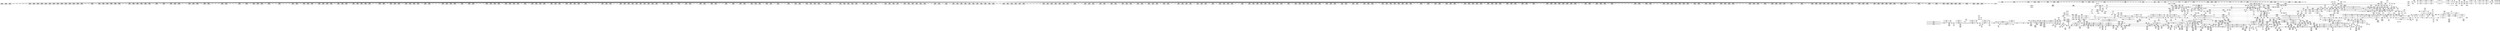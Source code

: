 digraph {
	CE0x4780d30 [shape=record,shape=Mrecord,label="{CE0x4780d30|2472:_%struct.cred*,_:_CRE_2240,2248_|*MultipleSource*|Function::task_sid&Arg::task::|security/selinux/hooks.c,208|Function::selinux_msg_queue_msgrcv&Arg::target::}"]
	CE0x47ebc00 [shape=record,shape=Mrecord,label="{CE0x47ebc00|_call_void_mcount()_#3|*SummSource*}"]
	CE0x47929c0 [shape=record,shape=Mrecord,label="{CE0x47929c0|2472:_%struct.cred*,_:_CRE_3104,3108_|*MultipleSource*|Function::task_sid&Arg::task::|security/selinux/hooks.c,208|Function::selinux_msg_queue_msgrcv&Arg::target::}"]
	CE0x47b4020 [shape=record,shape=Mrecord,label="{CE0x47b4020|task_sid:_tmp25|security/selinux/hooks.c,208|*SummSink*}"]
	CE0x47f2a10 [shape=record,shape=Mrecord,label="{CE0x47f2a10|rcu_read_unlock:_bb|*SummSink*}"]
	CE0x47e9470 [shape=record,shape=Mrecord,label="{CE0x47e9470|rcu_read_unlock:_tmp14|include/linux/rcupdate.h,933|*SummSource*}"]
	CE0x47179d0 [shape=record,shape=Mrecord,label="{CE0x47179d0|80:_i32,_112:_i8*,_:_CRE_46,47_}"]
	CE0x477e5d0 [shape=record,shape=Mrecord,label="{CE0x477e5d0|2472:_%struct.cred*,_:_CRE_2036,2040_|*MultipleSource*|Function::task_sid&Arg::task::|security/selinux/hooks.c,208|Function::selinux_msg_queue_msgrcv&Arg::target::}"]
	CE0x480ec70 [shape=record,shape=Mrecord,label="{CE0x480ec70|__rcu_read_unlock:_do.body|*SummSink*}"]
	CE0x4714d30 [shape=record,shape=Mrecord,label="{CE0x4714d30|80:_i32,_112:_i8*,_:_CRE_29,30_}"]
	CE0x47aff60 [shape=record,shape=Mrecord,label="{CE0x47aff60|rcu_read_unlock:_tmp2|*SummSource*}"]
	CE0x478f940 [shape=record,shape=Mrecord,label="{CE0x478f940|2472:_%struct.cred*,_:_CRE_2962,2963_}"]
	CE0x4730530 [shape=record,shape=Mrecord,label="{CE0x4730530|i64_2|*Constant*}"]
	CE0x4731690 [shape=record,shape=Mrecord,label="{CE0x4731690|i64_2|*Constant*|*SummSource*}"]
	CE0x47de900 [shape=record,shape=Mrecord,label="{CE0x47de900|rcu_read_lock:_tmp19|include/linux/rcupdate.h,882|*SummSink*}"]
	CE0x478c2a0 [shape=record,shape=Mrecord,label="{CE0x478c2a0|2472:_%struct.cred*,_:_CRE_2916,2917_}"]
	CE0x4730be0 [shape=record,shape=Mrecord,label="{CE0x4730be0|GLOBAL:___llvm_gcov_ctr126|Global_var:__llvm_gcov_ctr126|*SummSource*}"]
	CE0x4794bc0 [shape=record,shape=Mrecord,label="{CE0x4794bc0|2472:_%struct.cred*,_:_CRE_5872,5880_|*MultipleSource*|Function::task_sid&Arg::task::|security/selinux/hooks.c,208|Function::selinux_msg_queue_msgrcv&Arg::target::}"]
	CE0x471bf70 [shape=record,shape=Mrecord,label="{CE0x471bf70|avc_has_perm:_tsid|Function::avc_has_perm&Arg::tsid::|*SummSink*}"]
	CE0x47c6f40 [shape=record,shape=Mrecord,label="{CE0x47c6f40|rcu_read_lock:_tmp4|include/linux/rcupdate.h,882|*SummSource*}"]
	CE0x47cc1f0 [shape=record,shape=Mrecord,label="{CE0x47cc1f0|i64_6|*Constant*}"]
	CE0x47b1840 [shape=record,shape=Mrecord,label="{CE0x47b1840|task_sid:_tmp20|security/selinux/hooks.c,208|*SummSource*}"]
	CE0x47589d0 [shape=record,shape=Mrecord,label="{CE0x47589d0|GLOBAL:_lockdep_rcu_suspicious|*Constant*}"]
	CE0x478c170 [shape=record,shape=Mrecord,label="{CE0x478c170|2472:_%struct.cred*,_:_CRE_2915,2916_}"]
	CE0x4734700 [shape=record,shape=Mrecord,label="{CE0x4734700|i8_4|*Constant*}"]
	CE0x47ff510 [shape=record,shape=Mrecord,label="{CE0x47ff510|i32_934|*Constant*|*SummSink*}"]
	CE0x47b70c0 [shape=record,shape=Mrecord,label="{CE0x47b70c0|GLOBAL:_rcu_read_unlock|*Constant*|*SummSource*}"]
	CE0x47323b0 [shape=record,shape=Mrecord,label="{CE0x47323b0|GLOBAL:___llvm_gcov_ctr309|Global_var:__llvm_gcov_ctr309|*SummSource*}"]
	CE0x4752d00 [shape=record,shape=Mrecord,label="{CE0x4752d00|i64*_getelementptr_inbounds_(_5_x_i64_,_5_x_i64_*___llvm_gcov_ctr309,_i64_0,_i64_3)|*Constant*}"]
	CE0x4760850 [shape=record,shape=Mrecord,label="{CE0x4760850|cred_sid:_tmp2}"]
	CE0x481aa90 [shape=record,shape=Mrecord,label="{CE0x481aa90|__rcu_read_unlock:_do.end}"]
	CE0x4813d00 [shape=record,shape=Mrecord,label="{CE0x4813d00|_call_void_asm_addl_$1,_%gs:$0_,_*m,ri,*m,_dirflag_,_fpsr_,_flags_(i32*___preempt_count,_i32_%val,_i32*___preempt_count)_#3,_!dbg_!27714,_!srcloc_!27717|./arch/x86/include/asm/preempt.h,72|*SummSource*}"]
	CE0x4758b70 [shape=record,shape=Mrecord,label="{CE0x4758b70|GLOBAL:_lockdep_rcu_suspicious|*Constant*|*SummSink*}"]
	CE0x4789290 [shape=record,shape=Mrecord,label="{CE0x4789290|2472:_%struct.cred*,_:_CRE_2800,2808_|*MultipleSource*|Function::task_sid&Arg::task::|security/selinux/hooks.c,208|Function::selinux_msg_queue_msgrcv&Arg::target::}"]
	CE0x480a940 [shape=record,shape=Mrecord,label="{CE0x480a940|i64_ptrtoint_(i8*_blockaddress(_rcu_lock_acquire,_%__here)_to_i64)|*Constant*|*SummSink*}"]
	CE0x479d720 [shape=record,shape=Mrecord,label="{CE0x479d720|2472:_%struct.cred*,_:_CRE_6339,6340_}"]
	CE0x47cce80 [shape=record,shape=Mrecord,label="{CE0x47cce80|rcu_read_lock:_tmp15|include/linux/rcupdate.h,882}"]
	CE0x4766190 [shape=record,shape=Mrecord,label="{CE0x4766190|rcu_read_lock:_tobool|include/linux/rcupdate.h,882|*SummSource*}"]
	CE0x48281c0 [shape=record,shape=Mrecord,label="{CE0x48281c0|__preempt_count_add:_tmp4|./arch/x86/include/asm/preempt.h,72|*SummSink*}"]
	CE0x47bb220 [shape=record,shape=Mrecord,label="{CE0x47bb220|i8*_getelementptr_inbounds_(_25_x_i8_,_25_x_i8_*_.str45,_i32_0,_i32_0)|*Constant*}"]
	CE0x47ea720 [shape=record,shape=Mrecord,label="{CE0x47ea720|rcu_read_unlock:_tmp16|include/linux/rcupdate.h,933|*SummSource*}"]
	CE0x47c2870 [shape=record,shape=Mrecord,label="{CE0x47c2870|rcu_read_lock:_do.body}"]
	CE0x47c9530 [shape=record,shape=Mrecord,label="{CE0x47c9530|rcu_read_lock:_tobool1|include/linux/rcupdate.h,882|*SummSource*}"]
	CE0x4760930 [shape=record,shape=Mrecord,label="{CE0x4760930|cred_sid:_tmp2|*SummSink*}"]
	CE0x477e1e0 [shape=record,shape=Mrecord,label="{CE0x477e1e0|2472:_%struct.cred*,_:_CRE_2020,2032_|*MultipleSource*|Function::task_sid&Arg::task::|security/selinux/hooks.c,208|Function::selinux_msg_queue_msgrcv&Arg::target::}"]
	CE0x4828340 [shape=record,shape=Mrecord,label="{CE0x4828340|__preempt_count_add:_tmp5|./arch/x86/include/asm/preempt.h,72|*SummSink*}"]
	CE0x470e830 [shape=record,shape=Mrecord,label="{CE0x470e830|selinux_msg_queue_msgrcv:_bb|*SummSource*}"]
	CE0x47927a0 [shape=record,shape=Mrecord,label="{CE0x47927a0|2472:_%struct.cred*,_:_CRE_3096,3104_|*MultipleSource*|Function::task_sid&Arg::task::|security/selinux/hooks.c,208|Function::selinux_msg_queue_msgrcv&Arg::target::}"]
	CE0x48285d0 [shape=record,shape=Mrecord,label="{CE0x48285d0|i64*_getelementptr_inbounds_(_4_x_i64_,_4_x_i64_*___llvm_gcov_ctr133,_i64_0,_i64_1)|*Constant*|*SummSink*}"]
	CE0x479dd10 [shape=record,shape=Mrecord,label="{CE0x479dd10|2472:_%struct.cred*,_:_CRE_6344,6345_}"]
	CE0x47fe2c0 [shape=record,shape=Mrecord,label="{CE0x47fe2c0|rcu_read_unlock:_tmp18|include/linux/rcupdate.h,933}"]
	CE0x477fe00 [shape=record,shape=Mrecord,label="{CE0x477fe00|2472:_%struct.cred*,_:_CRE_2112,2120_|*MultipleSource*|Function::task_sid&Arg::task::|security/selinux/hooks.c,208|Function::selinux_msg_queue_msgrcv&Arg::target::}"]
	CE0x4760440 [shape=record,shape=Mrecord,label="{CE0x4760440|2472:_%struct.cred*,_:_CRE_160,164_|*MultipleSource*|Function::task_sid&Arg::task::|security/selinux/hooks.c,208|Function::selinux_msg_queue_msgrcv&Arg::target::}"]
	CE0x482c0a0 [shape=record,shape=Mrecord,label="{CE0x482c0a0|i64*_getelementptr_inbounds_(_4_x_i64_,_4_x_i64_*___llvm_gcov_ctr129,_i64_0,_i64_3)|*Constant*|*SummSource*}"]
	CE0x4798960 [shape=record,shape=Mrecord,label="{CE0x4798960|2472:_%struct.cred*,_:_CRE_6224,6232_|*MultipleSource*|Function::task_sid&Arg::task::|security/selinux/hooks.c,208|Function::selinux_msg_queue_msgrcv&Arg::target::}"]
	CE0x47ad840 [shape=record,shape=Mrecord,label="{CE0x47ad840|cred_sid:_tmp5|security/selinux/hooks.c,196}"]
	CE0x47054a0 [shape=record,shape=Mrecord,label="{CE0x47054a0|selinux_msg_queue_msgrcv:_security1|security/selinux/hooks.c,5277|*SummSink*}"]
	CE0x47b5b70 [shape=record,shape=Mrecord,label="{CE0x47b5b70|GLOBAL:_cred_sid|*Constant*|*SummSource*}"]
	CE0x479aff0 [shape=record,shape=Mrecord,label="{CE0x479aff0|2472:_%struct.cred*,_:_CRE_6306,6307_}"]
	CE0x47132b0 [shape=record,shape=Mrecord,label="{CE0x47132b0|selinux_msg_queue_msgrcv:_msq|Function::selinux_msg_queue_msgrcv&Arg::msq::}"]
	CE0x48542f0 [shape=record,shape=Mrecord,label="{CE0x48542f0|__preempt_count_add:_tmp7|./arch/x86/include/asm/preempt.h,73|*SummSink*}"]
	CE0x471e9d0 [shape=record,shape=Mrecord,label="{CE0x471e9d0|80:_i32,_112:_i8*,_:_CRE_96,100_|*MultipleSource*|security/selinux/hooks.c,5276|Function::selinux_msg_queue_msgrcv&Arg::msq::}"]
	CE0x4828930 [shape=record,shape=Mrecord,label="{CE0x4828930|rcu_lock_release:_tmp1|*SummSource*}"]
	CE0x4724b90 [shape=record,shape=Mrecord,label="{CE0x4724b90|selinux_msg_queue_msgrcv:_q_perm|security/selinux/hooks.c,5276}"]
	CE0x478f0f0 [shape=record,shape=Mrecord,label="{CE0x478f0f0|2472:_%struct.cred*,_:_CRE_2955,2956_}"]
	CE0x4766420 [shape=record,shape=Mrecord,label="{CE0x4766420|i64_3|*Constant*}"]
	CE0x4708390 [shape=record,shape=Mrecord,label="{CE0x4708390|cred_sid:_security|security/selinux/hooks.c,196|*SummSink*}"]
	CE0x47682e0 [shape=record,shape=Mrecord,label="{CE0x47682e0|2472:_%struct.cred*,_:_CRE_296,304_|*MultipleSource*|Function::task_sid&Arg::task::|security/selinux/hooks.c,208|Function::selinux_msg_queue_msgrcv&Arg::target::}"]
	CE0x478ac10 [shape=record,shape=Mrecord,label="{CE0x478ac10|2472:_%struct.cred*,_:_CRE_2888,2896_|*MultipleSource*|Function::task_sid&Arg::task::|security/selinux/hooks.c,208|Function::selinux_msg_queue_msgrcv&Arg::target::}"]
	CE0x4706b40 [shape=record,shape=Mrecord,label="{CE0x4706b40|task_sid:_do.end}"]
	CE0x4769540 [shape=record,shape=Mrecord,label="{CE0x4769540|rcu_read_lock:_tmp7|include/linux/rcupdate.h,882|*SummSource*}"]
	CE0x47a1a60 [shape=record,shape=Mrecord,label="{CE0x47a1a60|2472:_%struct.cred*,_:_CRE_6512,6520_|*MultipleSource*|Function::task_sid&Arg::task::|security/selinux/hooks.c,208|Function::selinux_msg_queue_msgrcv&Arg::target::}"]
	CE0x47a0140 [shape=record,shape=Mrecord,label="{CE0x47a0140|2472:_%struct.cred*,_:_CRE_6440,6448_|*MultipleSource*|Function::task_sid&Arg::task::|security/selinux/hooks.c,208|Function::selinux_msg_queue_msgrcv&Arg::target::}"]
	CE0x4732d30 [shape=record,shape=Mrecord,label="{CE0x4732d30|80:_i32,_112:_i8*,_:_CRE_14,15_}"]
	CE0x477f680 [shape=record,shape=Mrecord,label="{CE0x477f680|2472:_%struct.cred*,_:_CRE_2080,2088_|*MultipleSource*|Function::task_sid&Arg::task::|security/selinux/hooks.c,208|Function::selinux_msg_queue_msgrcv&Arg::target::}"]
	CE0x47f0710 [shape=record,shape=Mrecord,label="{CE0x47f0710|__rcu_read_lock:_tmp4|include/linux/rcupdate.h,239}"]
	CE0x471e3c0 [shape=record,shape=Mrecord,label="{CE0x471e3c0|selinux_msg_queue_msgrcv:_ad|security/selinux/hooks.c, 5272|*SummSource*}"]
	CE0x472f680 [shape=record,shape=Mrecord,label="{CE0x472f680|i8_1|*Constant*|*SummSource*}"]
	CE0x4738b80 [shape=record,shape=Mrecord,label="{CE0x4738b80|_ret_i32_%retval.0,_!dbg_!27728|security/selinux/avc.c,775|*SummSource*}"]
	CE0x46fe0c0 [shape=record,shape=Mrecord,label="{CE0x46fe0c0|avc_has_perm:_auditdata|Function::avc_has_perm&Arg::auditdata::|*SummSink*}"]
	CE0x4807830 [shape=record,shape=Mrecord,label="{CE0x4807830|__preempt_count_add:_do.end|*SummSource*}"]
	CE0x4738690 [shape=record,shape=Mrecord,label="{CE0x4738690|i64_3|*Constant*|*SummSink*}"]
	CE0x479a8d0 [shape=record,shape=Mrecord,label="{CE0x479a8d0|2472:_%struct.cred*,_:_CRE_6300,6301_}"]
	CE0x47f7290 [shape=record,shape=Mrecord,label="{CE0x47f7290|rcu_read_unlock:_if.end|*SummSink*}"]
	CE0x47251e0 [shape=record,shape=Mrecord,label="{CE0x47251e0|80:_i32,_112:_i8*,_:_CRE_70,71_}"]
	CE0x4730ab0 [shape=record,shape=Mrecord,label="{CE0x4730ab0|task_sid:_tmp5|security/selinux/hooks.c,208|*SummSink*}"]
	CE0x4761e70 [shape=record,shape=Mrecord,label="{CE0x4761e70|2472:_%struct.cred*,_:_CRE_20,24_|*MultipleSource*|Function::task_sid&Arg::task::|security/selinux/hooks.c,208|Function::selinux_msg_queue_msgrcv&Arg::target::}"]
	CE0x47dd720 [shape=record,shape=Mrecord,label="{CE0x47dd720|__preempt_count_sub:_bb|*SummSource*}"]
	CE0x4791700 [shape=record,shape=Mrecord,label="{CE0x4791700|2472:_%struct.cred*,_:_CRE_3032,3036_|*MultipleSource*|Function::task_sid&Arg::task::|security/selinux/hooks.c,208|Function::selinux_msg_queue_msgrcv&Arg::target::}"]
	CE0x47b8500 [shape=record,shape=Mrecord,label="{CE0x47b8500|rcu_read_lock:_land.lhs.true2|*SummSource*}"]
	CE0x470d990 [shape=record,shape=Mrecord,label="{CE0x470d990|task_sid:_land.lhs.true2|*SummSource*}"]
	CE0x4813150 [shape=record,shape=Mrecord,label="{CE0x4813150|i64*_getelementptr_inbounds_(_4_x_i64_,_4_x_i64_*___llvm_gcov_ctr129,_i64_0,_i64_1)|*Constant*}"]
	CE0x482a6b0 [shape=record,shape=Mrecord,label="{CE0x482a6b0|i64_ptrtoint_(i8*_blockaddress(_rcu_lock_release,_%__here)_to_i64)|*Constant*|*SummSource*}"]
	CE0x47a31c0 [shape=record,shape=Mrecord,label="{CE0x47a31c0|2472:_%struct.cred*,_:_CRE_6608,6616_|*MultipleSource*|Function::task_sid&Arg::task::|security/selinux/hooks.c,208|Function::selinux_msg_queue_msgrcv&Arg::target::}"]
	CE0x4786cd0 [shape=record,shape=Mrecord,label="{CE0x4786cd0|2472:_%struct.cred*,_:_CRE_2656,2664_|*MultipleSource*|Function::task_sid&Arg::task::|security/selinux/hooks.c,208|Function::selinux_msg_queue_msgrcv&Arg::target::}"]
	CE0x47b1a20 [shape=record,shape=Mrecord,label="{CE0x47b1a20|task_sid:_tmp22|security/selinux/hooks.c,208|*SummSource*}"]
	CE0x4724630 [shape=record,shape=Mrecord,label="{CE0x4724630|GLOBAL:_task_sid|*Constant*}"]
	CE0x47902c0 [shape=record,shape=Mrecord,label="{CE0x47902c0|2472:_%struct.cred*,_:_CRE_2970,2971_}"]
	CE0x47b11e0 [shape=record,shape=Mrecord,label="{CE0x47b11e0|__rcu_read_lock:_tmp3|*SummSource*}"]
	CE0x472ca50 [shape=record,shape=Mrecord,label="{CE0x472ca50|2472:_%struct.cred*,_:_CRE_648,652_|*MultipleSource*|Function::task_sid&Arg::task::|security/selinux/hooks.c,208|Function::selinux_msg_queue_msgrcv&Arg::target::}"]
	CE0x47f0f80 [shape=record,shape=Mrecord,label="{CE0x47f0f80|i64*_getelementptr_inbounds_(_4_x_i64_,_4_x_i64_*___llvm_gcov_ctr133,_i64_0,_i64_0)|*Constant*|*SummSource*}"]
	CE0x471e000 [shape=record,shape=Mrecord,label="{CE0x471e000|selinux_msg_queue_msgrcv:_ipc_id|security/selinux/hooks.c,5280}"]
	CE0x47fe560 [shape=record,shape=Mrecord,label="{CE0x47fe560|rcu_read_unlock:_tmp18|include/linux/rcupdate.h,933|*SummSink*}"]
	CE0x4781c00 [shape=record,shape=Mrecord,label="{CE0x4781c00|2472:_%struct.cred*,_:_CRE_2304,2312_|*MultipleSource*|Function::task_sid&Arg::task::|security/selinux/hooks.c,208|Function::selinux_msg_queue_msgrcv&Arg::target::}"]
	CE0x47c5540 [shape=record,shape=Mrecord,label="{CE0x47c5540|rcu_read_lock:_tmp6|include/linux/rcupdate.h,882|*SummSource*}"]
	CE0x47fc520 [shape=record,shape=Mrecord,label="{CE0x47fc520|i64*_getelementptr_inbounds_(_11_x_i64_,_11_x_i64_*___llvm_gcov_ctr132,_i64_0,_i64_9)|*Constant*|*SummSource*}"]
	CE0x4809270 [shape=record,shape=Mrecord,label="{CE0x4809270|__rcu_read_unlock:_tmp6|include/linux/rcupdate.h,245}"]
	CE0x47c1c60 [shape=record,shape=Mrecord,label="{CE0x47c1c60|rcu_read_lock:_bb}"]
	CE0x47a1ea0 [shape=record,shape=Mrecord,label="{CE0x47a1ea0|2472:_%struct.cred*,_:_CRE_6528,6536_|*MultipleSource*|Function::task_sid&Arg::task::|security/selinux/hooks.c,208|Function::selinux_msg_queue_msgrcv&Arg::target::}"]
	CE0x471a2e0 [shape=record,shape=Mrecord,label="{CE0x471a2e0|i32_(i32,_i32,_i16,_i32,_%struct.common_audit_data*)*_bitcast_(i32_(i32,_i32,_i16,_i32,_%struct.common_audit_data.495*)*_avc_has_perm_to_i32_(i32,_i32,_i16,_i32,_%struct.common_audit_data*)*)|*Constant*|*SummSink*}"]
	CE0x4733050 [shape=record,shape=Mrecord,label="{CE0x4733050|80:_i32,_112:_i8*,_:_CRE_17,18_}"]
	CE0x481e6f0 [shape=record,shape=Mrecord,label="{CE0x481e6f0|void_(i32*,_i32,_i32*)*_asm_addl_$1,_%gs:$0_,_*m,ri,*m,_dirflag_,_fpsr_,_flags_|*SummSink*}"]
	CE0x478b950 [shape=record,shape=Mrecord,label="{CE0x478b950|2472:_%struct.cred*,_:_CRE_2908,2909_}"]
	CE0x47123a0 [shape=record,shape=Mrecord,label="{CE0x47123a0|40:_i8*,_:_CRE_32,40_|*MultipleSource*|Function::selinux_msg_queue_msgrcv&Arg::msg::|security/selinux/hooks.c,5277}"]
	CE0x47ffce0 [shape=record,shape=Mrecord,label="{CE0x47ffce0|i64*_getelementptr_inbounds_(_11_x_i64_,_11_x_i64_*___llvm_gcov_ctr132,_i64_0,_i64_10)|*Constant*|*SummSource*}"]
	CE0x4768930 [shape=record,shape=Mrecord,label="{CE0x4768930|rcu_read_lock:_tobool|include/linux/rcupdate.h,882}"]
	CE0x47df8d0 [shape=record,shape=Mrecord,label="{CE0x47df8d0|rcu_read_lock:_tmp21|include/linux/rcupdate.h,884|*SummSink*}"]
	CE0x4786190 [shape=record,shape=Mrecord,label="{CE0x4786190|2472:_%struct.cred*,_:_CRE_2596,2598_|*MultipleSource*|Function::task_sid&Arg::task::|security/selinux/hooks.c,208|Function::selinux_msg_queue_msgrcv&Arg::target::}"]
	CE0x481ae80 [shape=record,shape=Mrecord,label="{CE0x481ae80|__rcu_read_unlock:_do.end|*SummSink*}"]
	CE0x477dc70 [shape=record,shape=Mrecord,label="{CE0x477dc70|2472:_%struct.cred*,_:_CRE_1980,1984_|*MultipleSource*|Function::task_sid&Arg::task::|security/selinux/hooks.c,208|Function::selinux_msg_queue_msgrcv&Arg::target::}"]
	CE0x475f1b0 [shape=record,shape=Mrecord,label="{CE0x475f1b0|i32_77|*Constant*|*SummSource*}"]
	CE0x4705d30 [shape=record,shape=Mrecord,label="{CE0x4705d30|40:_i8*,_:_CRE_8,16_|*MultipleSource*|Function::selinux_msg_queue_msgrcv&Arg::msg::|security/selinux/hooks.c,5277}"]
	CE0x47af6c0 [shape=record,shape=Mrecord,label="{CE0x47af6c0|rcu_read_unlock:_land.lhs.true2|*SummSource*}"]
	CE0x4710070 [shape=record,shape=Mrecord,label="{CE0x4710070|GLOBAL:_task_sid|*Constant*|*SummSource*}"]
	CE0x480b360 [shape=record,shape=Mrecord,label="{CE0x480b360|rcu_lock_acquire:_tmp6|*SummSource*}"]
	CE0x47de890 [shape=record,shape=Mrecord,label="{CE0x47de890|rcu_read_lock:_tmp19|include/linux/rcupdate.h,882|*SummSource*}"]
	CE0x478f350 [shape=record,shape=Mrecord,label="{CE0x478f350|2472:_%struct.cred*,_:_CRE_2957,2958_}"]
	CE0x47608c0 [shape=record,shape=Mrecord,label="{CE0x47608c0|cred_sid:_tmp2|*SummSource*}"]
	CE0x47ff290 [shape=record,shape=Mrecord,label="{CE0x47ff290|i32_934|*Constant*|*SummSource*}"]
	CE0x470b3f0 [shape=record,shape=Mrecord,label="{CE0x470b3f0|task_sid:_tmp3|*SummSink*}"]
	CE0x4703830 [shape=record,shape=Mrecord,label="{CE0x4703830|_call_void_mcount()_#3|*SummSource*}"]
	CE0x47f3120 [shape=record,shape=Mrecord,label="{CE0x47f3120|rcu_read_unlock:_tobool|include/linux/rcupdate.h,933|*SummSource*}"]
	CE0x4767c20 [shape=record,shape=Mrecord,label="{CE0x4767c20|_call_void_asm_sideeffect_,_memory_,_dirflag_,_fpsr_,_flags_()_#3,_!dbg_!27714,_!srcloc_!27715|include/linux/rcupdate.h,239|*SummSource*}"]
	CE0x476a250 [shape=record,shape=Mrecord,label="{CE0x476a250|i64*_getelementptr_inbounds_(_13_x_i64_,_13_x_i64_*___llvm_gcov_ctr126,_i64_0,_i64_0)|*Constant*}"]
	CE0x47ad9d0 [shape=record,shape=Mrecord,label="{CE0x47ad9d0|cred_sid:_tmp5|security/selinux/hooks.c,196|*SummSource*}"]
	CE0x475e840 [shape=record,shape=Mrecord,label="{CE0x475e840|task_sid:_tmp1|*SummSource*}"]
	CE0x472eb20 [shape=record,shape=Mrecord,label="{CE0x472eb20|task_sid:_tmp18|security/selinux/hooks.c,208}"]
	CE0x470b8e0 [shape=record,shape=Mrecord,label="{CE0x470b8e0|selinux_msg_queue_msgrcv:_tmp1}"]
	CE0x47b3200 [shape=record,shape=Mrecord,label="{CE0x47b3200|task_sid:_tmp24|security/selinux/hooks.c,208}"]
	CE0x4827520 [shape=record,shape=Mrecord,label="{CE0x4827520|__rcu_read_lock:_do.end}"]
	CE0x481a790 [shape=record,shape=Mrecord,label="{CE0x481a790|i64_1|*Constant*}"]
	CE0x47a54d0 [shape=record,shape=Mrecord,label="{CE0x47a54d0|2472:_%struct.cred*,_:_CRE_10552,10560_|*MultipleSource*|Function::task_sid&Arg::task::|security/selinux/hooks.c,208|Function::selinux_msg_queue_msgrcv&Arg::target::}"]
	CE0x479dbe0 [shape=record,shape=Mrecord,label="{CE0x479dbe0|2472:_%struct.cred*,_:_CRE_6343,6344_}"]
	CE0x4710c50 [shape=record,shape=Mrecord,label="{CE0x4710c50|80:_i32,_112:_i8*,_:_CRE_36,37_}"]
	CE0x4784dc0 [shape=record,shape=Mrecord,label="{CE0x4784dc0|2472:_%struct.cred*,_:_CRE_2527,2528_}"]
	CE0x475a4e0 [shape=record,shape=Mrecord,label="{CE0x475a4e0|GLOBAL:_rcu_read_lock|*Constant*|*SummSource*}"]
	CE0x47f8040 [shape=record,shape=Mrecord,label="{CE0x47f8040|__rcu_read_lock:_tmp7|include/linux/rcupdate.h,240|*SummSource*}"]
	CE0x4785180 [shape=record,shape=Mrecord,label="{CE0x4785180|2472:_%struct.cred*,_:_CRE_2531,2532_}"]
	CE0x4765f80 [shape=record,shape=Mrecord,label="{CE0x4765f80|2472:_%struct.cred*,_:_CRE_400,408_|*MultipleSource*|Function::task_sid&Arg::task::|security/selinux/hooks.c,208|Function::selinux_msg_queue_msgrcv&Arg::target::}"]
	CE0x4782560 [shape=record,shape=Mrecord,label="{CE0x4782560|2472:_%struct.cred*,_:_CRE_2344,2352_|*MultipleSource*|Function::task_sid&Arg::task::|security/selinux/hooks.c,208|Function::selinux_msg_queue_msgrcv&Arg::target::}"]
	CE0x476a580 [shape=record,shape=Mrecord,label="{CE0x476a580|task_sid:_tmp}"]
	CE0x47b0e40 [shape=record,shape=Mrecord,label="{CE0x47b0e40|rcu_read_unlock:_land.lhs.true}"]
	CE0x4866e80 [shape=record,shape=Mrecord,label="{CE0x4866e80|__preempt_count_add:_do.end|*SummSink*}"]
	CE0x479fab0 [shape=record,shape=Mrecord,label="{CE0x479fab0|2472:_%struct.cred*,_:_CRE_6408,6424_|*MultipleSource*|Function::task_sid&Arg::task::|security/selinux/hooks.c,208|Function::selinux_msg_queue_msgrcv&Arg::target::}"]
	CE0x480a030 [shape=record,shape=Mrecord,label="{CE0x480a030|i64*_getelementptr_inbounds_(_4_x_i64_,_4_x_i64_*___llvm_gcov_ctr128,_i64_0,_i64_1)|*Constant*|*SummSink*}"]
	CE0x47ca900 [shape=record,shape=Mrecord,label="{CE0x47ca900|rcu_read_lock:_tmp11|include/linux/rcupdate.h,882|*SummSink*}"]
	CE0x477be70 [shape=record,shape=Mrecord,label="{CE0x477be70|2472:_%struct.cred*,_:_CRE_1856,1864_|*MultipleSource*|Function::task_sid&Arg::task::|security/selinux/hooks.c,208|Function::selinux_msg_queue_msgrcv&Arg::target::}"]
	CE0x471d1b0 [shape=record,shape=Mrecord,label="{CE0x471d1b0|task_sid:_do.body}"]
	CE0x47a6880 [shape=record,shape=Mrecord,label="{CE0x47a6880|2472:_%struct.cred*,_:_CRE_10608,10609_|*MultipleSource*|Function::task_sid&Arg::task::|security/selinux/hooks.c,208|Function::selinux_msg_queue_msgrcv&Arg::target::}"]
	CE0x46fdb10 [shape=record,shape=Mrecord,label="{CE0x46fdb10|task_sid:_tmp7|security/selinux/hooks.c,208}"]
	CE0x4785720 [shape=record,shape=Mrecord,label="{CE0x4785720|2472:_%struct.cred*,_:_CRE_2544,2568_|*MultipleSource*|Function::task_sid&Arg::task::|security/selinux/hooks.c,208|Function::selinux_msg_queue_msgrcv&Arg::target::}"]
	CE0x47b6760 [shape=record,shape=Mrecord,label="{CE0x47b6760|_ret_i32_%tmp6,_!dbg_!27716|security/selinux/hooks.c,197|*SummSink*}"]
	CE0x4704d70 [shape=record,shape=Mrecord,label="{CE0x4704d70|selinux_msg_queue_msgrcv:_tmp11|security/selinux/hooks.c,5284}"]
	CE0x471bc90 [shape=record,shape=Mrecord,label="{CE0x471bc90|2472:_%struct.cred*,_:_CRE_784,1808_|*MultipleSource*|Function::task_sid&Arg::task::|security/selinux/hooks.c,208|Function::selinux_msg_queue_msgrcv&Arg::target::}"]
	CE0x477d8b0 [shape=record,shape=Mrecord,label="{CE0x477d8b0|2472:_%struct.cred*,_:_CRE_1968,1976_|*MultipleSource*|Function::task_sid&Arg::task::|security/selinux/hooks.c,208|Function::selinux_msg_queue_msgrcv&Arg::target::}"]
	CE0x4790520 [shape=record,shape=Mrecord,label="{CE0x4790520|2472:_%struct.cred*,_:_CRE_2972,2973_}"]
	CE0x47b5460 [shape=record,shape=Mrecord,label="{CE0x47b5460|task_sid:_call7|security/selinux/hooks.c,208}"]
	CE0x4790190 [shape=record,shape=Mrecord,label="{CE0x4790190|2472:_%struct.cred*,_:_CRE_2969,2970_}"]
	CE0x47e0100 [shape=record,shape=Mrecord,label="{CE0x47e0100|rcu_read_lock:_tmp22|include/linux/rcupdate.h,884|*SummSource*}"]
	CE0x477d160 [shape=record,shape=Mrecord,label="{CE0x477d160|2472:_%struct.cred*,_:_CRE_1936,1944_|*MultipleSource*|Function::task_sid&Arg::task::|security/selinux/hooks.c,208|Function::selinux_msg_queue_msgrcv&Arg::target::}"]
	CE0x47eb6d0 [shape=record,shape=Mrecord,label="{CE0x47eb6d0|rcu_read_unlock:_bb}"]
	CE0x480e680 [shape=record,shape=Mrecord,label="{CE0x480e680|__rcu_read_unlock:_tmp5|include/linux/rcupdate.h,244|*SummSink*}"]
	CE0x4759710 [shape=record,shape=Mrecord,label="{CE0x4759710|i8*_getelementptr_inbounds_(_41_x_i8_,_41_x_i8_*_.str44,_i32_0,_i32_0)|*Constant*|*SummSink*}"]
	CE0x47c93c0 [shape=record,shape=Mrecord,label="{CE0x47c93c0|rcu_read_lock:_tobool1|include/linux/rcupdate.h,882}"]
	CE0x47f30b0 [shape=record,shape=Mrecord,label="{CE0x47f30b0|rcu_read_unlock:_call|include/linux/rcupdate.h,933|*SummSource*}"]
	CE0x4827810 [shape=record,shape=Mrecord,label="{CE0x4827810|__rcu_read_lock:_do.end|*SummSink*}"]
	CE0x47a3a70 [shape=record,shape=Mrecord,label="{CE0x47a3a70|2472:_%struct.cred*,_:_CRE_6640,6644_|*MultipleSource*|Function::task_sid&Arg::task::|security/selinux/hooks.c,208|Function::selinux_msg_queue_msgrcv&Arg::target::}"]
	CE0x4817680 [shape=record,shape=Mrecord,label="{CE0x4817680|i64*_getelementptr_inbounds_(_4_x_i64_,_4_x_i64_*___llvm_gcov_ctr134,_i64_0,_i64_2)|*Constant*|*SummSource*}"]
	CE0x47bfc80 [shape=record,shape=Mrecord,label="{CE0x47bfc80|task_sid:_tmp13|security/selinux/hooks.c,208|*SummSink*}"]
	CE0x479cc70 [shape=record,shape=Mrecord,label="{CE0x479cc70|2472:_%struct.cred*,_:_CRE_6330,6331_}"]
	CE0x475d6a0 [shape=record,shape=Mrecord,label="{CE0x475d6a0|GLOBAL:___rcu_read_lock|*Constant*}"]
	CE0x4817340 [shape=record,shape=Mrecord,label="{CE0x4817340|rcu_lock_acquire:_bb|*SummSink*}"]
	CE0x47a3850 [shape=record,shape=Mrecord,label="{CE0x47a3850|2472:_%struct.cred*,_:_CRE_6632,6640_|*MultipleSource*|Function::task_sid&Arg::task::|security/selinux/hooks.c,208|Function::selinux_msg_queue_msgrcv&Arg::target::}"]
	CE0x4712210 [shape=record,shape=Mrecord,label="{CE0x4712210|40:_i8*,_:_CRE_24,32_|*MultipleSource*|Function::selinux_msg_queue_msgrcv&Arg::msg::|security/selinux/hooks.c,5277}"]
	CE0x4726810 [shape=record,shape=Mrecord,label="{CE0x4726810|2472:_%struct.cred*,_:_CRE_368,376_|*MultipleSource*|Function::task_sid&Arg::task::|security/selinux/hooks.c,208|Function::selinux_msg_queue_msgrcv&Arg::target::}"]
	CE0x476b8e0 [shape=record,shape=Mrecord,label="{CE0x476b8e0|_call_void_mcount()_#3|*SummSink*}"]
	CE0x476cb90 [shape=record,shape=Mrecord,label="{CE0x476cb90|2472:_%struct.cred*,_:_CRE_96,104_|*MultipleSource*|Function::task_sid&Arg::task::|security/selinux/hooks.c,208|Function::selinux_msg_queue_msgrcv&Arg::target::}"]
	CE0x4704480 [shape=record,shape=Mrecord,label="{CE0x4704480|selinux_msg_queue_msgrcv:_entry}"]
	CE0x4827bc0 [shape=record,shape=Mrecord,label="{CE0x4827bc0|i64*_getelementptr_inbounds_(_4_x_i64_,_4_x_i64_*___llvm_gcov_ctr128,_i64_0,_i64_0)|*Constant*}"]
	CE0x478fcd0 [shape=record,shape=Mrecord,label="{CE0x478fcd0|2472:_%struct.cred*,_:_CRE_2965,2966_}"]
	CE0x4798dd0 [shape=record,shape=Mrecord,label="{CE0x4798dd0|2472:_%struct.cred*,_:_CRE_6240,6248_|*MultipleSource*|Function::task_sid&Arg::task::|security/selinux/hooks.c,208|Function::selinux_msg_queue_msgrcv&Arg::target::}"]
	CE0x479bbd0 [shape=record,shape=Mrecord,label="{CE0x479bbd0|2472:_%struct.cred*,_:_CRE_6316,6317_}"]
	CE0x4772c40 [shape=record,shape=Mrecord,label="{CE0x4772c40|rcu_read_unlock:_tmp11|include/linux/rcupdate.h,933|*SummSource*}"]
	CE0x4803330 [shape=record,shape=Mrecord,label="{CE0x4803330|_ret_void,_!dbg_!27717|include/linux/rcupdate.h,245|*SummSource*}"]
	CE0x480c150 [shape=record,shape=Mrecord,label="{CE0x480c150|rcu_lock_acquire:_tmp4|include/linux/rcupdate.h,418|*SummSource*}"]
	CE0x4804c40 [shape=record,shape=Mrecord,label="{CE0x4804c40|i32_2|*Constant*}"]
	CE0x470b460 [shape=record,shape=Mrecord,label="{CE0x470b460|_call_void_rcu_lock_acquire(%struct.lockdep_map*_rcu_lock_map)_#10,_!dbg_!27711|include/linux/rcupdate.h,881|*SummSink*}"]
	CE0x47f5470 [shape=record,shape=Mrecord,label="{CE0x47f5470|_call_void_asm_addl_$1,_%gs:$0_,_*m,ri,*m,_dirflag_,_fpsr_,_flags_(i32*___preempt_count,_i32_%sub,_i32*___preempt_count)_#3,_!dbg_!27717,_!srcloc_!27718|./arch/x86/include/asm/preempt.h,77}"]
	CE0x47b7490 [shape=record,shape=Mrecord,label="{CE0x47b7490|_ret_void,_!dbg_!27735|include/linux/rcupdate.h,938|*SummSink*}"]
	CE0x4761170 [shape=record,shape=Mrecord,label="{CE0x4761170|_ret_void,_!dbg_!27717|include/linux/rcupdate.h,240|*SummSink*}"]
	CE0x478e180 [shape=record,shape=Mrecord,label="{CE0x478e180|2472:_%struct.cred*,_:_CRE_2942,2943_}"]
	CE0x47f8910 [shape=record,shape=Mrecord,label="{CE0x47f8910|GLOBAL:_rcu_read_unlock.__warned|Global_var:rcu_read_unlock.__warned|*SummSource*}"]
	CE0x4729090 [shape=record,shape=Mrecord,label="{CE0x4729090|selinux_msg_queue_msgrcv:_security1|security/selinux/hooks.c,5277}"]
	CE0x478b490 [shape=record,shape=Mrecord,label="{CE0x478b490|2472:_%struct.cred*,_:_CRE_2905,2906_}"]
	CE0x478ec30 [shape=record,shape=Mrecord,label="{CE0x478ec30|2472:_%struct.cred*,_:_CRE_2951,2952_}"]
	CE0x479c2f0 [shape=record,shape=Mrecord,label="{CE0x479c2f0|2472:_%struct.cred*,_:_CRE_6322,6323_}"]
	CE0x47016f0 [shape=record,shape=Mrecord,label="{CE0x47016f0|selinux_msg_queue_msgrcv:_if.then}"]
	CE0x478da60 [shape=record,shape=Mrecord,label="{CE0x478da60|2472:_%struct.cred*,_:_CRE_2936,2937_}"]
	CE0x479f270 [shape=record,shape=Mrecord,label="{CE0x479f270|2472:_%struct.cred*,_:_CRE_6376,6384_|*MultipleSource*|Function::task_sid&Arg::task::|security/selinux/hooks.c,208|Function::selinux_msg_queue_msgrcv&Arg::target::}"]
	CE0x4867280 [shape=record,shape=Mrecord,label="{CE0x4867280|i64*_getelementptr_inbounds_(_4_x_i64_,_4_x_i64_*___llvm_gcov_ctr129,_i64_0,_i64_0)|*Constant*|*SummSource*}"]
	CE0x476b6f0 [shape=record,shape=Mrecord,label="{CE0x476b6f0|_call_void_mcount()_#3}"]
	CE0x4780010 [shape=record,shape=Mrecord,label="{CE0x4780010|2472:_%struct.cred*,_:_CRE_2120,2128_|*MultipleSource*|Function::task_sid&Arg::task::|security/selinux/hooks.c,208|Function::selinux_msg_queue_msgrcv&Arg::target::}"]
	CE0x478cc20 [shape=record,shape=Mrecord,label="{CE0x478cc20|2472:_%struct.cred*,_:_CRE_2924,2925_}"]
	CE0x4796570 [shape=record,shape=Mrecord,label="{CE0x4796570|2472:_%struct.cred*,_:_CRE_5968,5976_|*MultipleSource*|Function::task_sid&Arg::task::|security/selinux/hooks.c,208|Function::selinux_msg_queue_msgrcv&Arg::target::}"]
	CE0x4767370 [shape=record,shape=Mrecord,label="{CE0x4767370|2472:_%struct.cred*,_:_CRE_216,224_|*MultipleSource*|Function::task_sid&Arg::task::|security/selinux/hooks.c,208|Function::selinux_msg_queue_msgrcv&Arg::target::}"]
	CE0x4709480 [shape=record,shape=Mrecord,label="{CE0x4709480|80:_i32,_112:_i8*,_:_CRE_66,67_}"]
	CE0x478d210 [shape=record,shape=Mrecord,label="{CE0x478d210|2472:_%struct.cred*,_:_CRE_2929,2930_}"]
	CE0x478caf0 [shape=record,shape=Mrecord,label="{CE0x478caf0|2472:_%struct.cred*,_:_CRE_2923,2924_}"]
	CE0x47bf710 [shape=record,shape=Mrecord,label="{CE0x47bf710|task_sid:_tmp12|security/selinux/hooks.c,208|*SummSource*}"]
	CE0x476e060 [shape=record,shape=Mrecord,label="{CE0x476e060|i64*_getelementptr_inbounds_(_2_x_i64_,_2_x_i64_*___llvm_gcov_ctr131,_i64_0,_i64_0)|*Constant*|*SummSource*}"]
	CE0x4717350 [shape=record,shape=Mrecord,label="{CE0x4717350|selinux_msg_queue_msgrcv:_msq|Function::selinux_msg_queue_msgrcv&Arg::msq::|*SummSink*}"]
	CE0x481b050 [shape=record,shape=Mrecord,label="{CE0x481b050|i64*_getelementptr_inbounds_(_4_x_i64_,_4_x_i64_*___llvm_gcov_ctr134,_i64_0,_i64_3)|*Constant*}"]
	CE0x481fdd0 [shape=record,shape=Mrecord,label="{CE0x481fdd0|__preempt_count_sub:_tmp4|./arch/x86/include/asm/preempt.h,77|*SummSource*}"]
	CE0x4805520 [shape=record,shape=Mrecord,label="{CE0x4805520|__rcu_read_lock:_tmp2|*SummSource*}"]
	CE0x47c4260 [shape=record,shape=Mrecord,label="{CE0x47c4260|rcu_read_lock:_tobool1|include/linux/rcupdate.h,882|*SummSink*}"]
	CE0x47e0ca0 [shape=record,shape=Mrecord,label="{CE0x47e0ca0|cred_sid:_bb}"]
	CE0x4808820 [shape=record,shape=Mrecord,label="{CE0x4808820|i64*_getelementptr_inbounds_(_4_x_i64_,_4_x_i64_*___llvm_gcov_ctr133,_i64_0,_i64_2)|*Constant*|*SummSource*}"]
	CE0x470b2b0 [shape=record,shape=Mrecord,label="{CE0x470b2b0|task_sid:_tmp3}"]
	CE0x4730080 [shape=record,shape=Mrecord,label="{CE0x4730080|2472:_%struct.cred*,_:_CRE_700,701_}"]
	CE0x470cde0 [shape=record,shape=Mrecord,label="{CE0x470cde0|80:_i32,_112:_i8*,_:_CRE_20,21_}"]
	CE0x47921a0 [shape=record,shape=Mrecord,label="{CE0x47921a0|2472:_%struct.cred*,_:_CRE_3072,3080_|*MultipleSource*|Function::task_sid&Arg::task::|security/selinux/hooks.c,208|Function::selinux_msg_queue_msgrcv&Arg::target::}"]
	CE0x47c6250 [shape=record,shape=Mrecord,label="{CE0x47c6250|__rcu_read_lock:_tmp6|include/linux/rcupdate.h,240}"]
	CE0x4762dc0 [shape=record,shape=Mrecord,label="{CE0x4762dc0|2472:_%struct.cred*,_:_CRE_24,28_|*MultipleSource*|Function::task_sid&Arg::task::|security/selinux/hooks.c,208|Function::selinux_msg_queue_msgrcv&Arg::target::}"]
	CE0x47634e0 [shape=record,shape=Mrecord,label="{CE0x47634e0|task_sid:_tmp|*SummSink*}"]
	CE0x47b4a20 [shape=record,shape=Mrecord,label="{CE0x47b4a20|_call_void_rcu_read_unlock()_#10,_!dbg_!27748|security/selinux/hooks.c,209|*SummSink*}"]
	CE0x48014b0 [shape=record,shape=Mrecord,label="{CE0x48014b0|rcu_lock_release:_entry}"]
	CE0x47c13c0 [shape=record,shape=Mrecord,label="{CE0x47c13c0|rcu_read_lock:_do.end|*SummSource*}"]
	CE0x477e000 [shape=record,shape=Mrecord,label="{CE0x477e000|2472:_%struct.cred*,_:_CRE_2016,2020_|*MultipleSource*|Function::task_sid&Arg::task::|security/selinux/hooks.c,208|Function::selinux_msg_queue_msgrcv&Arg::target::}"]
	CE0x476f940 [shape=record,shape=Mrecord,label="{CE0x476f940|2472:_%struct.cred*,_:_CRE_432,440_|*MultipleSource*|Function::task_sid&Arg::task::|security/selinux/hooks.c,208|Function::selinux_msg_queue_msgrcv&Arg::target::}"]
	CE0x4772390 [shape=record,shape=Mrecord,label="{CE0x4772390|2472:_%struct.cred*,_:_CRE_608,616_|*MultipleSource*|Function::task_sid&Arg::task::|security/selinux/hooks.c,208|Function::selinux_msg_queue_msgrcv&Arg::target::}"]
	CE0x4797010 [shape=record,shape=Mrecord,label="{CE0x4797010|2472:_%struct.cred*,_:_CRE_6008,6136_|*MultipleSource*|Function::task_sid&Arg::task::|security/selinux/hooks.c,208|Function::selinux_msg_queue_msgrcv&Arg::target::}"]
	CE0x47183e0 [shape=record,shape=Mrecord,label="{CE0x47183e0|i32_3|*Constant*|*SummSource*}"]
	CE0x471dad0 [shape=record,shape=Mrecord,label="{CE0x471dad0|selinux_msg_queue_msgrcv:_u|security/selinux/hooks.c,5280|*SummSource*}"]
	CE0x47c5410 [shape=record,shape=Mrecord,label="{CE0x47c5410|rcu_read_lock:_tmp6|include/linux/rcupdate.h,882}"]
	CE0x48286b0 [shape=record,shape=Mrecord,label="{CE0x48286b0|rcu_lock_release:_tmp1}"]
	CE0x4807f90 [shape=record,shape=Mrecord,label="{CE0x4807f90|i64*_getelementptr_inbounds_(_4_x_i64_,_4_x_i64_*___llvm_gcov_ctr135,_i64_0,_i64_1)|*Constant*}"]
	CE0x47a6420 [shape=record,shape=Mrecord,label="{CE0x47a6420|2472:_%struct.cred*,_:_CRE_10600,10604_|*MultipleSource*|Function::task_sid&Arg::task::|security/selinux/hooks.c,208|Function::selinux_msg_queue_msgrcv&Arg::target::}"]
	CE0x47eb2c0 [shape=record,shape=Mrecord,label="{CE0x47eb2c0|_call_void_asm_sideeffect_,_memory_,_dirflag_,_fpsr_,_flags_()_#3,_!dbg_!27714,_!srcloc_!27715|include/linux/rcupdate.h,239}"]
	CE0x47ead90 [shape=record,shape=Mrecord,label="{CE0x47ead90|__preempt_count_add:_entry|*SummSource*}"]
	CE0x47ec850 [shape=record,shape=Mrecord,label="{CE0x47ec850|i64*_getelementptr_inbounds_(_11_x_i64_,_11_x_i64_*___llvm_gcov_ctr132,_i64_0,_i64_8)|*Constant*|*SummSink*}"]
	CE0x481a720 [shape=record,shape=Mrecord,label="{CE0x481a720|i64*_getelementptr_inbounds_(_4_x_i64_,_4_x_i64_*___llvm_gcov_ctr129,_i64_0,_i64_1)|*Constant*|*SummSink*}"]
	CE0x472dd80 [shape=record,shape=Mrecord,label="{CE0x472dd80|2472:_%struct.cred*,_:_CRE_695,696_}"]
	CE0x47df4d0 [shape=record,shape=Mrecord,label="{CE0x47df4d0|i64*_getelementptr_inbounds_(_11_x_i64_,_11_x_i64_*___llvm_gcov_ctr127,_i64_0,_i64_10)|*Constant*}"]
	CE0x482a210 [shape=record,shape=Mrecord,label="{CE0x482a210|GLOBAL:_lock_release|*Constant*|*SummSink*}"]
	CE0x47de820 [shape=record,shape=Mrecord,label="{CE0x47de820|rcu_read_lock:_tmp19|include/linux/rcupdate.h,882}"]
	CE0x47ded80 [shape=record,shape=Mrecord,label="{CE0x47ded80|rcu_read_lock:_tmp20|include/linux/rcupdate.h,882|*SummSource*}"]
	CE0x47e0c30 [shape=record,shape=Mrecord,label="{CE0x47e0c30|i64*_getelementptr_inbounds_(_2_x_i64_,_2_x_i64_*___llvm_gcov_ctr131,_i64_0,_i64_0)|*Constant*|*SummSink*}"]
	CE0x4707c80 [shape=record,shape=Mrecord,label="{CE0x4707c80|_ret_void,_!dbg_!27735|include/linux/rcupdate.h,884}"]
	CE0x4797420 [shape=record,shape=Mrecord,label="{CE0x4797420|2472:_%struct.cred*,_:_CRE_6144,6152_|*MultipleSource*|Function::task_sid&Arg::task::|security/selinux/hooks.c,208|Function::selinux_msg_queue_msgrcv&Arg::target::}"]
	CE0x47696b0 [shape=record,shape=Mrecord,label="{CE0x47696b0|rcu_read_lock:_tmp7|include/linux/rcupdate.h,882|*SummSink*}"]
	CE0x4700710 [shape=record,shape=Mrecord,label="{CE0x4700710|selinux_msg_queue_msgrcv:_tmp2|security/selinux/hooks.c,5276|*SummSource*}"]
	CE0x47e0910 [shape=record,shape=Mrecord,label="{CE0x47e0910|i64*_getelementptr_inbounds_(_11_x_i64_,_11_x_i64_*___llvm_gcov_ctr127,_i64_0,_i64_9)|*Constant*|*SummSink*}"]
	CE0x47f4140 [shape=record,shape=Mrecord,label="{CE0x47f4140|rcu_lock_release:_tmp2|*SummSource*}"]
	CE0x4706ce0 [shape=record,shape=Mrecord,label="{CE0x4706ce0|task_sid:_do.end|*SummSink*}"]
	CE0x4765bc0 [shape=record,shape=Mrecord,label="{CE0x4765bc0|2472:_%struct.cred*,_:_CRE_384,392_|*MultipleSource*|Function::task_sid&Arg::task::|security/selinux/hooks.c,208|Function::selinux_msg_queue_msgrcv&Arg::target::}"]
	CE0x4706c40 [shape=record,shape=Mrecord,label="{CE0x4706c40|task_sid:_do.end|*SummSource*}"]
	CE0x47f1470 [shape=record,shape=Mrecord,label="{CE0x47f1470|rcu_read_unlock:_tmp5|include/linux/rcupdate.h,933|*SummSource*}"]
	CE0x476c130 [shape=record,shape=Mrecord,label="{CE0x476c130|cred_sid:_tmp|*SummSink*}"]
	CE0x479c7b0 [shape=record,shape=Mrecord,label="{CE0x479c7b0|2472:_%struct.cred*,_:_CRE_6326,6327_}"]
	CE0x4801a80 [shape=record,shape=Mrecord,label="{CE0x4801a80|rcu_lock_release:_map|Function::rcu_lock_release&Arg::map::|*SummSink*}"]
	CE0x4785810 [shape=record,shape=Mrecord,label="{CE0x4785810|2472:_%struct.cred*,_:_CRE_2568,2576_|*MultipleSource*|Function::task_sid&Arg::task::|security/selinux/hooks.c,208|Function::selinux_msg_queue_msgrcv&Arg::target::}"]
	CE0x47a2db0 [shape=record,shape=Mrecord,label="{CE0x47a2db0|2472:_%struct.cred*,_:_CRE_6584,6600_|*MultipleSource*|Function::task_sid&Arg::task::|security/selinux/hooks.c,208|Function::selinux_msg_queue_msgrcv&Arg::target::}"]
	CE0x4707390 [shape=record,shape=Mrecord,label="{CE0x4707390|_call_void___rcu_read_lock()_#10,_!dbg_!27710|include/linux/rcupdate.h,879}"]
	CE0x480b9b0 [shape=record,shape=Mrecord,label="{CE0x480b9b0|rcu_lock_acquire:_tmp7|*SummSink*}"]
	CE0x62862c0 [shape=record,shape=Mrecord,label="{CE0x62862c0|80:_i32,_112:_i8*,_:_CRE_71,72_}"]
	CE0x4709350 [shape=record,shape=Mrecord,label="{CE0x4709350|80:_i32,_112:_i8*,_:_CRE_65,66_}"]
	CE0x47fd3e0 [shape=record,shape=Mrecord,label="{CE0x47fd3e0|rcu_read_unlock:_tmp20|include/linux/rcupdate.h,933|*SummSource*}"]
	CE0x481a4f0 [shape=record,shape=Mrecord,label="{CE0x481a4f0|i32_0|*Constant*}"]
	CE0x480c580 [shape=record,shape=Mrecord,label="{CE0x480c580|i64*_getelementptr_inbounds_(_4_x_i64_,_4_x_i64_*___llvm_gcov_ctr128,_i64_0,_i64_1)|*Constant*|*SummSource*}"]
	CE0x481dcb0 [shape=record,shape=Mrecord,label="{CE0x481dcb0|__preempt_count_add:_tmp1|*SummSource*}"]
	CE0x47909e0 [shape=record,shape=Mrecord,label="{CE0x47909e0|2472:_%struct.cred*,_:_CRE_2976,2980_|*MultipleSource*|Function::task_sid&Arg::task::|security/selinux/hooks.c,208|Function::selinux_msg_queue_msgrcv&Arg::target::}"]
	CE0x47336e0 [shape=record,shape=Mrecord,label="{CE0x47336e0|avc_has_perm:_tclass|Function::avc_has_perm&Arg::tclass::}"]
	CE0x479a2e0 [shape=record,shape=Mrecord,label="{CE0x479a2e0|2472:_%struct.cred*,_:_CRE_6295,6296_}"]
	CE0x47ef9e0 [shape=record,shape=Mrecord,label="{CE0x47ef9e0|rcu_read_unlock:_tmp}"]
	CE0x4785bf0 [shape=record,shape=Mrecord,label="{CE0x4785bf0|2472:_%struct.cred*,_:_CRE_2584,2592_|*MultipleSource*|Function::task_sid&Arg::task::|security/selinux/hooks.c,208|Function::selinux_msg_queue_msgrcv&Arg::target::}"]
	CE0x4803a10 [shape=record,shape=Mrecord,label="{CE0x4803a10|COLLAPSED:_GCMRE___llvm_gcov_ctr133_internal_global_4_x_i64_zeroinitializer:_elem_0:default:}"]
	CE0x47f4a40 [shape=record,shape=Mrecord,label="{CE0x47f4a40|rcu_read_unlock:_tmp9|include/linux/rcupdate.h,933}"]
	CE0x470e990 [shape=record,shape=Mrecord,label="{CE0x470e990|GLOBAL:_rcu_read_lock|*Constant*|*SummSink*}"]
	CE0x47c0fe0 [shape=record,shape=Mrecord,label="{CE0x47c0fe0|task_sid:_tobool|security/selinux/hooks.c,208|*SummSink*}"]
	CE0x47c2940 [shape=record,shape=Mrecord,label="{CE0x47c2940|rcu_read_lock:_do.body|*SummSource*}"]
	CE0x47b7130 [shape=record,shape=Mrecord,label="{CE0x47b7130|rcu_read_unlock:_entry|*SummSource*}"]
	CE0x47134b0 [shape=record,shape=Mrecord,label="{CE0x47134b0|80:_i32,_112:_i8*,_:_CRE_54,55_}"]
	CE0x47b0650 [shape=record,shape=Mrecord,label="{CE0x47b0650|rcu_read_unlock:_tmp1}"]
	CE0x471add0 [shape=record,shape=Mrecord,label="{CE0x471add0|2472:_%struct.cred*,_:_CRE_720,728_|*MultipleSource*|Function::task_sid&Arg::task::|security/selinux/hooks.c,208|Function::selinux_msg_queue_msgrcv&Arg::target::}"]
	CE0x4788350 [shape=record,shape=Mrecord,label="{CE0x4788350|2472:_%struct.cred*,_:_CRE_2736,2744_|*MultipleSource*|Function::task_sid&Arg::task::|security/selinux/hooks.c,208|Function::selinux_msg_queue_msgrcv&Arg::target::}"]
	CE0x478a360 [shape=record,shape=Mrecord,label="{CE0x478a360|2472:_%struct.cred*,_:_CRE_2864,2872_|*MultipleSource*|Function::task_sid&Arg::task::|security/selinux/hooks.c,208|Function::selinux_msg_queue_msgrcv&Arg::target::}"]
	CE0x478dcc0 [shape=record,shape=Mrecord,label="{CE0x478dcc0|2472:_%struct.cred*,_:_CRE_2938,2939_}"]
	CE0x479d390 [shape=record,shape=Mrecord,label="{CE0x479d390|2472:_%struct.cred*,_:_CRE_6336,6337_}"]
	CE0x478e770 [shape=record,shape=Mrecord,label="{CE0x478e770|2472:_%struct.cred*,_:_CRE_2947,2948_}"]
	CE0x479a1b0 [shape=record,shape=Mrecord,label="{CE0x479a1b0|2472:_%struct.cred*,_:_CRE_6294,6295_}"]
	CE0x4780790 [shape=record,shape=Mrecord,label="{CE0x4780790|2472:_%struct.cred*,_:_CRE_2152,2160_|*MultipleSource*|Function::task_sid&Arg::task::|security/selinux/hooks.c,208|Function::selinux_msg_queue_msgrcv&Arg::target::}"]
	CE0x46fda00 [shape=record,shape=Mrecord,label="{CE0x46fda00|task_sid:_tmp6|security/selinux/hooks.c,208}"]
	CE0x482eba0 [shape=record,shape=Mrecord,label="{CE0x482eba0|__preempt_count_add:_tmp4|./arch/x86/include/asm/preempt.h,72}"]
	CE0x47de2b0 [shape=record,shape=Mrecord,label="{CE0x47de2b0|i8*_getelementptr_inbounds_(_42_x_i8_,_42_x_i8_*_.str46,_i32_0,_i32_0)|*Constant*|*SummSource*}"]
	CE0x47278b0 [shape=record,shape=Mrecord,label="{CE0x47278b0|80:_i32,_112:_i8*,_:_CRE_172,176_|*MultipleSource*|security/selinux/hooks.c,5276|Function::selinux_msg_queue_msgrcv&Arg::msq::}"]
	CE0x476c580 [shape=record,shape=Mrecord,label="{CE0x476c580|2472:_%struct.cred*,_:_CRE_136,144_|*MultipleSource*|Function::task_sid&Arg::task::|security/selinux/hooks.c,208|Function::selinux_msg_queue_msgrcv&Arg::target::}"]
	CE0x4789f50 [shape=record,shape=Mrecord,label="{CE0x4789f50|2472:_%struct.cred*,_:_CRE_2848,2856_|*MultipleSource*|Function::task_sid&Arg::task::|security/selinux/hooks.c,208|Function::selinux_msg_queue_msgrcv&Arg::target::}"]
	CE0x478e510 [shape=record,shape=Mrecord,label="{CE0x478e510|2472:_%struct.cred*,_:_CRE_2945,2946_}"]
	CE0x471ce20 [shape=record,shape=Mrecord,label="{CE0x471ce20|rcu_read_unlock:_tmp13|include/linux/rcupdate.h,933|*SummSink*}"]
	CE0x47196e0 [shape=record,shape=Mrecord,label="{CE0x47196e0|avc_has_perm:_entry|*SummSource*}"]
	CE0x4731fc0 [shape=record,shape=Mrecord,label="{CE0x4731fc0|i64_0|*Constant*|*SummSource*}"]
	CE0x475fef0 [shape=record,shape=Mrecord,label="{CE0x475fef0|rcu_read_lock:_call|include/linux/rcupdate.h,882|*SummSink*}"]
	CE0x4713710 [shape=record,shape=Mrecord,label="{CE0x4713710|80:_i32,_112:_i8*,_:_CRE_56,57_}"]
	CE0x4752800 [shape=record,shape=Mrecord,label="{CE0x4752800|i64_7|*Constant*|*SummSink*}"]
	CE0x476cf70 [shape=record,shape=Mrecord,label="{CE0x476cf70|COLLAPSED:_GCMRE___llvm_gcov_ctr131_internal_global_2_x_i64_zeroinitializer:_elem_0:default:}"]
	CE0x47a0360 [shape=record,shape=Mrecord,label="{CE0x47a0360|2472:_%struct.cred*,_:_CRE_6448,6456_|*MultipleSource*|Function::task_sid&Arg::task::|security/selinux/hooks.c,208|Function::selinux_msg_queue_msgrcv&Arg::target::}"]
	CE0x4756a50 [shape=record,shape=Mrecord,label="{CE0x4756a50|selinux_msg_queue_msgrcv:_sid6|security/selinux/hooks.c,5285|*SummSource*}"]
	CE0x4761790 [shape=record,shape=Mrecord,label="{CE0x4761790|i64*_getelementptr_inbounds_(_2_x_i64_,_2_x_i64_*___llvm_gcov_ctr131,_i64_0,_i64_1)|*Constant*}"]
	CE0x47b00d0 [shape=record,shape=Mrecord,label="{CE0x47b00d0|_call_void_asm_sideeffect_,_memory_,_dirflag_,_fpsr_,_flags_()_#3,_!dbg_!27714,_!srcloc_!27715|include/linux/rcupdate.h,239|*SummSink*}"]
	CE0x479c1c0 [shape=record,shape=Mrecord,label="{CE0x479c1c0|2472:_%struct.cred*,_:_CRE_6321,6322_}"]
	CE0x4731e00 [shape=record,shape=Mrecord,label="{CE0x4731e00|i64_0|*Constant*}"]
	CE0x470bf60 [shape=record,shape=Mrecord,label="{CE0x470bf60|_call_void_mcount()_#3|*SummSource*}"]
	CE0x470bef0 [shape=record,shape=Mrecord,label="{CE0x470bef0|_call_void_mcount()_#3}"]
	CE0x47cade0 [shape=record,shape=Mrecord,label="{CE0x47cade0|rcu_read_lock:_tmp12|include/linux/rcupdate.h,882|*SummSink*}"]
	CE0x47f92f0 [shape=record,shape=Mrecord,label="{CE0x47f92f0|0:_i8,_:_GCMR_rcu_read_unlock.__warned_internal_global_i8_0,_section_.data.unlikely_,_align_1:_elem_0:default:}"]
	CE0x47de1f0 [shape=record,shape=Mrecord,label="{CE0x47de1f0|i8*_getelementptr_inbounds_(_42_x_i8_,_42_x_i8_*_.str46,_i32_0,_i32_0)|*Constant*}"]
	CE0x470d4b0 [shape=record,shape=Mrecord,label="{CE0x470d4b0|task_sid:_entry}"]
	CE0x4754850 [shape=record,shape=Mrecord,label="{CE0x4754850|i16_26|*Constant*|*SummSink*}"]
	CE0x471d560 [shape=record,shape=Mrecord,label="{CE0x471d560|selinux_msg_queue_msgrcv:_call5|security/selinux/hooks.c,5282|*SummSink*}"]
	CE0x4720600 [shape=record,shape=Mrecord,label="{CE0x4720600|i64*_getelementptr_inbounds_(_5_x_i64_,_5_x_i64_*___llvm_gcov_ctr309,_i64_0,_i64_0)|*Constant*}"]
	CE0x47c6da0 [shape=record,shape=Mrecord,label="{CE0x47c6da0|rcu_read_lock:_tmp4|include/linux/rcupdate.h,882}"]
	CE0x5a5b2f0 [shape=record,shape=Mrecord,label="{CE0x5a5b2f0|selinux_msg_queue_msgrcv:_bb}"]
	CE0x4730640 [shape=record,shape=Mrecord,label="{CE0x4730640|i64_0|*Constant*}"]
	CE0x47230d0 [shape=record,shape=Mrecord,label="{CE0x47230d0|_ret_void,_!dbg_!27717|include/linux/rcupdate.h,240|*SummSource*}"]
	CE0x4727c70 [shape=record,shape=Mrecord,label="{CE0x4727c70|80:_i32,_112:_i8*,_:_CRE_184,192_|*MultipleSource*|security/selinux/hooks.c,5276|Function::selinux_msg_queue_msgrcv&Arg::msq::}"]
	CE0x47a2970 [shape=record,shape=Mrecord,label="{CE0x47a2970|2472:_%struct.cred*,_:_CRE_6568,6576_|*MultipleSource*|Function::task_sid&Arg::task::|security/selinux/hooks.c,208|Function::selinux_msg_queue_msgrcv&Arg::target::}"]
	CE0x4823310 [shape=record,shape=Mrecord,label="{CE0x4823310|__preempt_count_sub:_do.end|*SummSource*}"]
	CE0x47adcf0 [shape=record,shape=Mrecord,label="{CE0x47adcf0|cred_sid:_sid|security/selinux/hooks.c,197|*SummSink*}"]
	CE0x470faa0 [shape=record,shape=Mrecord,label="{CE0x470faa0|80:_i32,_112:_i8*,_:_CRE_43,44_}"]
	CE0x47c1070 [shape=record,shape=Mrecord,label="{CE0x47c1070|GLOBAL:___llvm_gcov_ctr126|Global_var:__llvm_gcov_ctr126}"]
	CE0x4757310 [shape=record,shape=Mrecord,label="{CE0x4757310|selinux_msg_queue_msgrcv:_tmp14|security/selinux/hooks.c,5285|*SummSource*}"]
	CE0x47bf5b0 [shape=record,shape=Mrecord,label="{CE0x47bf5b0|task_sid:_tmp12|security/selinux/hooks.c,208}"]
	CE0x4767190 [shape=record,shape=Mrecord,label="{CE0x4767190|2472:_%struct.cred*,_:_CRE_232,240_|*MultipleSource*|Function::task_sid&Arg::task::|security/selinux/hooks.c,208|Function::selinux_msg_queue_msgrcv&Arg::target::}"]
	CE0x47eb7b0 [shape=record,shape=Mrecord,label="{CE0x47eb7b0|__rcu_read_lock:_tmp6|include/linux/rcupdate.h,240|*SummSink*}"]
	CE0x47ca790 [shape=record,shape=Mrecord,label="{CE0x47ca790|rcu_read_lock:_tmp11|include/linux/rcupdate.h,882|*SummSource*}"]
	CE0x4770840 [shape=record,shape=Mrecord,label="{CE0x4770840|2472:_%struct.cred*,_:_CRE_488,496_|*MultipleSource*|Function::task_sid&Arg::task::|security/selinux/hooks.c,208|Function::selinux_msg_queue_msgrcv&Arg::target::}"]
	CE0x472f040 [shape=record,shape=Mrecord,label="{CE0x472f040|task_sid:_tmp19|security/selinux/hooks.c,208}"]
	CE0x47cca00 [shape=record,shape=Mrecord,label="{CE0x47cca00|rcu_read_lock:_tmp14|include/linux/rcupdate.h,882|*SummSource*}"]
	CE0x4780970 [shape=record,shape=Mrecord,label="{CE0x4780970|2472:_%struct.cred*,_:_CRE_2160,2168_|*MultipleSource*|Function::task_sid&Arg::task::|security/selinux/hooks.c,208|Function::selinux_msg_queue_msgrcv&Arg::target::}"]
	CE0x4738d60 [shape=record,shape=Mrecord,label="{CE0x4738d60|_ret_i32_%retval.0,_!dbg_!27728|security/selinux/avc.c,775|*SummSink*}"]
	CE0x48296f0 [shape=record,shape=Mrecord,label="{CE0x48296f0|GLOBAL:_lock_release|*Constant*}"]
	CE0x4704ca0 [shape=record,shape=Mrecord,label="{CE0x4704ca0|80:_i32,_112:_i8*,_:_CRE_11,12_}"]
	CE0x4785270 [shape=record,shape=Mrecord,label="{CE0x4785270|2472:_%struct.cred*,_:_CRE_2532,2533_}"]
	CE0x471aa00 [shape=record,shape=Mrecord,label="{CE0x471aa00|avc_has_perm:_ssid|Function::avc_has_perm&Arg::ssid::}"]
	CE0x47df940 [shape=record,shape=Mrecord,label="{CE0x47df940|rcu_read_lock:_tmp22|include/linux/rcupdate.h,884|*SummSink*}"]
	CE0x4760fa0 [shape=record,shape=Mrecord,label="{CE0x4760fa0|__rcu_read_lock:_entry|*SummSink*}"]
	CE0x47b7e40 [shape=record,shape=Mrecord,label="{CE0x47b7e40|rcu_read_lock:_if.end|*SummSink*}"]
	CE0x4797200 [shape=record,shape=Mrecord,label="{CE0x4797200|2472:_%struct.cred*,_:_CRE_6136,6140_|*MultipleSource*|Function::task_sid&Arg::task::|security/selinux/hooks.c,208|Function::selinux_msg_queue_msgrcv&Arg::target::}"]
	CE0x4756820 [shape=record,shape=Mrecord,label="{CE0x4756820|i64*_getelementptr_inbounds_(_5_x_i64_,_5_x_i64_*___llvm_gcov_ctr309,_i64_0,_i64_4)|*Constant*|*SummSink*}"]
	CE0x478f220 [shape=record,shape=Mrecord,label="{CE0x478f220|2472:_%struct.cred*,_:_CRE_2956,2957_}"]
	CE0x481b870 [shape=record,shape=Mrecord,label="{CE0x481b870|i64*_getelementptr_inbounds_(_4_x_i64_,_4_x_i64_*___llvm_gcov_ctr134,_i64_0,_i64_0)|*Constant*|*SummSource*}"]
	CE0x48667f0 [shape=record,shape=Mrecord,label="{CE0x48667f0|__preempt_count_sub:_tmp5|./arch/x86/include/asm/preempt.h,77|*SummSink*}"]
	CE0x479c090 [shape=record,shape=Mrecord,label="{CE0x479c090|2472:_%struct.cred*,_:_CRE_6320,6321_}"]
	CE0x4814b90 [shape=record,shape=Mrecord,label="{CE0x4814b90|i8*_undef|*Constant*}"]
	CE0x4764070 [shape=record,shape=Mrecord,label="{CE0x4764070|rcu_read_lock:_tmp3}"]
	CE0x47fe3f0 [shape=record,shape=Mrecord,label="{CE0x47fe3f0|rcu_read_unlock:_tmp18|include/linux/rcupdate.h,933|*SummSource*}"]
	CE0x4707920 [shape=record,shape=Mrecord,label="{CE0x4707920|selinux_msg_queue_msgrcv:_msq|Function::selinux_msg_queue_msgrcv&Arg::msq::|*SummSource*}"]
	CE0x480be80 [shape=record,shape=Mrecord,label="{CE0x480be80|i64*_getelementptr_inbounds_(_4_x_i64_,_4_x_i64_*___llvm_gcov_ctr130,_i64_0,_i64_2)|*Constant*|*SummSource*}"]
	CE0x4757f60 [shape=record,shape=Mrecord,label="{CE0x4757f60|_ret_i32_%rc.0,_!dbg_!27744|security/selinux/hooks.c,5287|*SummSource*}"]
	CE0x481fd60 [shape=record,shape=Mrecord,label="{CE0x481fd60|__preempt_count_sub:_tmp4|./arch/x86/include/asm/preempt.h,77}"]
	CE0x475ebe0 [shape=record,shape=Mrecord,label="{CE0x475ebe0|i64*_getelementptr_inbounds_(_13_x_i64_,_13_x_i64_*___llvm_gcov_ctr126,_i64_0,_i64_1)|*Constant*}"]
	CE0x47b2360 [shape=record,shape=Mrecord,label="{CE0x47b2360|i64*_getelementptr_inbounds_(_13_x_i64_,_13_x_i64_*___llvm_gcov_ctr126,_i64_0,_i64_10)|*Constant*}"]
	CE0x475ffd0 [shape=record,shape=Mrecord,label="{CE0x475ffd0|rcu_read_lock:_tobool|include/linux/rcupdate.h,882|*SummSink*}"]
	CE0x4772ff0 [shape=record,shape=Mrecord,label="{CE0x4772ff0|rcu_read_unlock:_tmp12|include/linux/rcupdate.h,933}"]
	CE0x48671f0 [shape=record,shape=Mrecord,label="{CE0x48671f0|__preempt_count_sub:_tmp1|*SummSink*}"]
	CE0x4737110 [shape=record,shape=Mrecord,label="{CE0x4737110|avc_has_perm:_requested|Function::avc_has_perm&Arg::requested::}"]
	CE0x47d9d70 [shape=record,shape=Mrecord,label="{CE0x47d9d70|i64*_getelementptr_inbounds_(_4_x_i64_,_4_x_i64_*___llvm_gcov_ctr135,_i64_0,_i64_2)|*Constant*|*SummSink*}"]
	CE0x4719810 [shape=record,shape=Mrecord,label="{CE0x4719810|selinux_msg_queue_msgrcv:_tmp6|security/selinux/hooks.c,5280}"]
	CE0x4756c10 [shape=record,shape=Mrecord,label="{CE0x4756c10|selinux_msg_queue_msgrcv:_sid6|security/selinux/hooks.c,5285|*SummSink*}"]
	CE0x475d960 [shape=record,shape=Mrecord,label="{CE0x475d960|task_sid:_tmp2|*SummSink*}"]
	CE0x4781690 [shape=record,shape=Mrecord,label="{CE0x4781690|2472:_%struct.cred*,_:_CRE_2280,2288_|*MultipleSource*|Function::task_sid&Arg::task::|security/selinux/hooks.c,208|Function::selinux_msg_queue_msgrcv&Arg::target::}"]
	CE0x4728720 [shape=record,shape=Mrecord,label="{CE0x4728720|80:_i32,_112:_i8*,_:_CRE_49,50_}"]
	CE0x47f3620 [shape=record,shape=Mrecord,label="{CE0x47f3620|_call_void___preempt_count_add(i32_1)_#10,_!dbg_!27711|include/linux/rcupdate.h,239}"]
	CE0x47afef0 [shape=record,shape=Mrecord,label="{CE0x47afef0|rcu_read_unlock:_tmp2}"]
	CE0x4790780 [shape=record,shape=Mrecord,label="{CE0x4790780|2472:_%struct.cred*,_:_CRE_2974,2975_}"]
	CE0x48004d0 [shape=record,shape=Mrecord,label="{CE0x48004d0|rcu_read_unlock:_tmp22|include/linux/rcupdate.h,935}"]
	CE0x47c3380 [shape=record,shape=Mrecord,label="{CE0x47c3380|i64*_getelementptr_inbounds_(_11_x_i64_,_11_x_i64_*___llvm_gcov_ctr132,_i64_0,_i64_8)|*Constant*}"]
	CE0x4799870 [shape=record,shape=Mrecord,label="{CE0x4799870|2472:_%struct.cred*,_:_CRE_6288,6289_}"]
	CE0x477c410 [shape=record,shape=Mrecord,label="{CE0x477c410|2472:_%struct.cred*,_:_CRE_1880,1888_|*MultipleSource*|Function::task_sid&Arg::task::|security/selinux/hooks.c,208|Function::selinux_msg_queue_msgrcv&Arg::target::}"]
	CE0x47bd360 [shape=record,shape=Mrecord,label="{CE0x47bd360|task_sid:_tmp9|security/selinux/hooks.c,208|*SummSink*}"]
	CE0x480a0a0 [shape=record,shape=Mrecord,label="{CE0x480a0a0|i64_1|*Constant*}"]
	CE0x4714c40 [shape=record,shape=Mrecord,label="{CE0x4714c40|80:_i32,_112:_i8*,_:_CRE_28,29_}"]
	CE0x48128b0 [shape=record,shape=Mrecord,label="{CE0x48128b0|__rcu_read_unlock:_tmp4|include/linux/rcupdate.h,244|*SummSource*}"]
	CE0x4854000 [shape=record,shape=Mrecord,label="{CE0x4854000|__preempt_count_add:_tmp6|./arch/x86/include/asm/preempt.h,73|*SummSink*}"]
	CE0x4803770 [shape=record,shape=Mrecord,label="{CE0x4803770|i64*_getelementptr_inbounds_(_4_x_i64_,_4_x_i64_*___llvm_gcov_ctr128,_i64_0,_i64_0)|*Constant*|*SummSink*}"]
	CE0x47a4b40 [shape=record,shape=Mrecord,label="{CE0x47a4b40|2472:_%struct.cred*,_:_CRE_6688,10528_|*MultipleSource*|Function::task_sid&Arg::task::|security/selinux/hooks.c,208|Function::selinux_msg_queue_msgrcv&Arg::target::}"]
	CE0x471e830 [shape=record,shape=Mrecord,label="{CE0x471e830|80:_i32,_112:_i8*,_:_CRE_92,96_|*MultipleSource*|security/selinux/hooks.c,5276|Function::selinux_msg_queue_msgrcv&Arg::msq::}"]
	CE0x471b360 [shape=record,shape=Mrecord,label="{CE0x471b360|2472:_%struct.cred*,_:_CRE_744,760_|*MultipleSource*|Function::task_sid&Arg::task::|security/selinux/hooks.c,208|Function::selinux_msg_queue_msgrcv&Arg::target::}"]
	CE0x4786550 [shape=record,shape=Mrecord,label="{CE0x4786550|2472:_%struct.cred*,_:_CRE_2600,2608_|*MultipleSource*|Function::task_sid&Arg::task::|security/selinux/hooks.c,208|Function::selinux_msg_queue_msgrcv&Arg::target::}"]
	CE0x47ef130 [shape=record,shape=Mrecord,label="{CE0x47ef130|rcu_read_unlock:_tmp3}"]
	CE0x471bae0 [shape=record,shape=Mrecord,label="{CE0x471bae0|2472:_%struct.cred*,_:_CRE_776,780_|*MultipleSource*|Function::task_sid&Arg::task::|security/selinux/hooks.c,208|Function::selinux_msg_queue_msgrcv&Arg::target::}"]
	CE0x47209c0 [shape=record,shape=Mrecord,label="{CE0x47209c0|selinux_msg_queue_msgrcv:_call|security/selinux/hooks.c,5273|*SummSource*}"]
	CE0x475ac80 [shape=record,shape=Mrecord,label="{CE0x475ac80|2472:_%struct.cred*,_:_CRE_312,320_|*MultipleSource*|Function::task_sid&Arg::task::|security/selinux/hooks.c,208|Function::selinux_msg_queue_msgrcv&Arg::target::}"]
	CE0x4801cc0 [shape=record,shape=Mrecord,label="{CE0x4801cc0|GLOBAL:___rcu_read_unlock|*Constant*}"]
	CE0x4719d60 [shape=record,shape=Mrecord,label="{CE0x4719d60|selinux_msg_queue_msgrcv:_call5|security/selinux/hooks.c,5282}"]
	CE0x47a5d90 [shape=record,shape=Mrecord,label="{CE0x47a5d90|2472:_%struct.cred*,_:_CRE_10576,10584_|*MultipleSource*|Function::task_sid&Arg::task::|security/selinux/hooks.c,208|Function::selinux_msg_queue_msgrcv&Arg::target::}"]
	CE0x470a930 [shape=record,shape=Mrecord,label="{CE0x470a930|task_sid:_real_cred|security/selinux/hooks.c,208|*SummSource*}"]
	CE0x47bc1d0 [shape=record,shape=Mrecord,label="{CE0x47bc1d0|task_sid:_tmp7|security/selinux/hooks.c,208|*SummSource*}"]
	CE0x47376a0 [shape=record,shape=Mrecord,label="{CE0x47376a0|rcu_read_lock:_tmp18|include/linux/rcupdate.h,882|*SummSink*}"]
	CE0x472c690 [shape=record,shape=Mrecord,label="{CE0x472c690|2472:_%struct.cred*,_:_CRE_640,644_|*MultipleSource*|Function::task_sid&Arg::task::|security/selinux/hooks.c,208|Function::selinux_msg_queue_msgrcv&Arg::target::}"]
	CE0x475cdd0 [shape=record,shape=Mrecord,label="{CE0x475cdd0|__rcu_read_lock:_tmp1}"]
	CE0x4771850 [shape=record,shape=Mrecord,label="{CE0x4771850|2472:_%struct.cred*,_:_CRE_560,568_|*MultipleSource*|Function::task_sid&Arg::task::|security/selinux/hooks.c,208|Function::selinux_msg_queue_msgrcv&Arg::target::}"]
	CE0x477d520 [shape=record,shape=Mrecord,label="{CE0x477d520|2472:_%struct.cred*,_:_CRE_1952,1960_|*MultipleSource*|Function::task_sid&Arg::task::|security/selinux/hooks.c,208|Function::selinux_msg_queue_msgrcv&Arg::target::}"]
	CE0x4793680 [shape=record,shape=Mrecord,label="{CE0x4793680|2472:_%struct.cred*,_:_CRE_3136,3140_|*MultipleSource*|Function::task_sid&Arg::task::|security/selinux/hooks.c,208|Function::selinux_msg_queue_msgrcv&Arg::target::}"]
	CE0x47a93a0 [shape=record,shape=Mrecord,label="{CE0x47a93a0|task_sid:_tmp16|security/selinux/hooks.c,208|*SummSource*}"]
	CE0x4737b10 [shape=record,shape=Mrecord,label="{CE0x4737b10|_call_void_lockdep_rcu_suspicious(i8*_getelementptr_inbounds_(_25_x_i8_,_25_x_i8_*_.str45,_i32_0,_i32_0),_i32_883,_i8*_getelementptr_inbounds_(_42_x_i8_,_42_x_i8_*_.str46,_i32_0,_i32_0))_#10,_!dbg_!27728|include/linux/rcupdate.h,882}"]
	CE0x47ea5f0 [shape=record,shape=Mrecord,label="{CE0x47ea5f0|rcu_read_unlock:_tmp16|include/linux/rcupdate.h,933}"]
	CE0x4701340 [shape=record,shape=Mrecord,label="{CE0x4701340|i32_1|*Constant*}"]
	CE0x479e560 [shape=record,shape=Mrecord,label="{CE0x479e560|2472:_%struct.cred*,_:_CRE_6351,6352_}"]
	CE0x47649d0 [shape=record,shape=Mrecord,label="{CE0x47649d0|rcu_read_lock:_tmp|*SummSource*}"]
	CE0x479f140 [shape=record,shape=Mrecord,label="{CE0x479f140|2472:_%struct.cred*,_:_CRE_6368,6376_|*MultipleSource*|Function::task_sid&Arg::task::|security/selinux/hooks.c,208|Function::selinux_msg_queue_msgrcv&Arg::target::}"]
	CE0x47b49b0 [shape=record,shape=Mrecord,label="{CE0x47b49b0|task_sid:_tmp26|security/selinux/hooks.c,208|*SummSink*}"]
	CE0x4813ec0 [shape=record,shape=Mrecord,label="{CE0x4813ec0|_call_void_asm_addl_$1,_%gs:$0_,_*m,ri,*m,_dirflag_,_fpsr_,_flags_(i32*___preempt_count,_i32_%val,_i32*___preempt_count)_#3,_!dbg_!27714,_!srcloc_!27717|./arch/x86/include/asm/preempt.h,72|*SummSink*}"]
	"CONST[source:1(input),value:2(dynamic)][purpose:{subject}]"
	CE0x4762790 [shape=record,shape=Mrecord,label="{CE0x4762790|cred_sid:_tmp1|*SummSource*}"]
	CE0x47ef8e0 [shape=record,shape=Mrecord,label="{CE0x47ef8e0|i64*_getelementptr_inbounds_(_4_x_i64_,_4_x_i64_*___llvm_gcov_ctr128,_i64_0,_i64_3)|*Constant*|*SummSink*}"]
	CE0x4771df0 [shape=record,shape=Mrecord,label="{CE0x4771df0|2472:_%struct.cred*,_:_CRE_584,592_|*MultipleSource*|Function::task_sid&Arg::task::|security/selinux/hooks.c,208|Function::selinux_msg_queue_msgrcv&Arg::target::}"]
	CE0x4739620 [shape=record,shape=Mrecord,label="{CE0x4739620|selinux_msg_queue_msgrcv:_type2|security/selinux/hooks.c,5279|*SummSource*}"]
	CE0x47affd0 [shape=record,shape=Mrecord,label="{CE0x47affd0|rcu_read_unlock:_tmp2|*SummSink*}"]
	CE0x47689f0 [shape=record,shape=Mrecord,label="{CE0x47689f0|rcu_read_unlock:_call|include/linux/rcupdate.h,933|*SummSink*}"]
	CE0x481da60 [shape=record,shape=Mrecord,label="{CE0x481da60|i64*_getelementptr_inbounds_(_4_x_i64_,_4_x_i64_*___llvm_gcov_ctr135,_i64_0,_i64_3)|*Constant*|*SummSource*}"]
	CE0x476d530 [shape=record,shape=Mrecord,label="{CE0x476d530|2472:_%struct.cred*,_:_CRE_184,192_|*MultipleSource*|Function::task_sid&Arg::task::|security/selinux/hooks.c,208|Function::selinux_msg_queue_msgrcv&Arg::target::}"]
	CE0x4785090 [shape=record,shape=Mrecord,label="{CE0x4785090|2472:_%struct.cred*,_:_CRE_2530,2531_}"]
	CE0x47f5b80 [shape=record,shape=Mrecord,label="{CE0x47f5b80|rcu_read_unlock:_tmp10|include/linux/rcupdate.h,933|*SummSource*}"]
	CE0x4865f30 [shape=record,shape=Mrecord,label="{CE0x4865f30|__preempt_count_sub:_tmp5|./arch/x86/include/asm/preempt.h,77}"]
	CE0x47f9930 [shape=record,shape=Mrecord,label="{CE0x47f9930|_call_void_asm_sideeffect_,_memory_,_dirflag_,_fpsr_,_flags_()_#3,_!dbg_!27711,_!srcloc_!27714|include/linux/rcupdate.h,244|*SummSource*}"]
	CE0x47107a0 [shape=record,shape=Mrecord,label="{CE0x47107a0|80:_i32,_112:_i8*,_:_CRE_84,88_|*MultipleSource*|security/selinux/hooks.c,5276|Function::selinux_msg_queue_msgrcv&Arg::msq::}"]
	CE0x47624c0 [shape=record,shape=Mrecord,label="{CE0x47624c0|2472:_%struct.cred*,_:_CRE_144,152_|*MultipleSource*|Function::task_sid&Arg::task::|security/selinux/hooks.c,208|Function::selinux_msg_queue_msgrcv&Arg::target::}"]
	CE0x47fde20 [shape=record,shape=Mrecord,label="{CE0x47fde20|rcu_read_unlock:_tmp17|include/linux/rcupdate.h,933|*SummSource*}"]
	CE0x47cb420 [shape=record,shape=Mrecord,label="{CE0x47cb420|rcu_read_lock:_call3|include/linux/rcupdate.h,882|*SummSink*}"]
	CE0x4731460 [shape=record,shape=Mrecord,label="{CE0x4731460|i64*_getelementptr_inbounds_(_5_x_i64_,_5_x_i64_*___llvm_gcov_ctr309,_i64_0,_i64_3)|*Constant*|*SummSink*}"]
	CE0x477aab0 [shape=record,shape=Mrecord,label="{CE0x477aab0|rcu_read_lock:_tmp17|include/linux/rcupdate.h,882|*SummSource*}"]
	CE0x482e600 [shape=record,shape=Mrecord,label="{CE0x482e600|_ret_void,_!dbg_!27720|./arch/x86/include/asm/preempt.h,78|*SummSource*}"]
	CE0x4700320 [shape=record,shape=Mrecord,label="{CE0x4700320|selinux_msg_queue_msgrcv:_security|security/selinux/hooks.c,5276|*SummSource*}"]
	CE0x480dec0 [shape=record,shape=Mrecord,label="{CE0x480dec0|__preempt_count_add:_bb|*SummSource*}"]
	CE0x4788170 [shape=record,shape=Mrecord,label="{CE0x4788170|2472:_%struct.cred*,_:_CRE_2728,2736_|*MultipleSource*|Function::task_sid&Arg::task::|security/selinux/hooks.c,208|Function::selinux_msg_queue_msgrcv&Arg::target::}"]
	CE0x4728410 [shape=record,shape=Mrecord,label="{CE0x4728410|80:_i32,_112:_i8*,_:_CRE_216,224_|*MultipleSource*|security/selinux/hooks.c,5276|Function::selinux_msg_queue_msgrcv&Arg::msq::}"]
	CE0x4768100 [shape=record,shape=Mrecord,label="{CE0x4768100|2472:_%struct.cred*,_:_CRE_288,296_|*MultipleSource*|Function::task_sid&Arg::task::|security/selinux/hooks.c,208|Function::selinux_msg_queue_msgrcv&Arg::target::}"]
	CE0x472f520 [shape=record,shape=Mrecord,label="{CE0x472f520|i8_1|*Constant*}"]
	CE0x47101d0 [shape=record,shape=Mrecord,label="{CE0x47101d0|GLOBAL:_task_sid|*Constant*|*SummSink*}"]
	CE0x476b330 [shape=record,shape=Mrecord,label="{CE0x476b330|2472:_%struct.cred*,_:_CRE_88,92_|*MultipleSource*|Function::task_sid&Arg::task::|security/selinux/hooks.c,208|Function::selinux_msg_queue_msgrcv&Arg::target::}"]
	CE0x470fb90 [shape=record,shape=Mrecord,label="{CE0x470fb90|80:_i32,_112:_i8*,_:_CRE_44,45_}"]
	CE0x47991e0 [shape=record,shape=Mrecord,label="{CE0x47991e0|2472:_%struct.cred*,_:_CRE_6256,6264_|*MultipleSource*|Function::task_sid&Arg::task::|security/selinux/hooks.c,208|Function::selinux_msg_queue_msgrcv&Arg::target::}"]
	CE0x4773520 [shape=record,shape=Mrecord,label="{CE0x4773520|rcu_read_lock:_tmp16|include/linux/rcupdate.h,882|*SummSource*}"]
	CE0x4814710 [shape=record,shape=Mrecord,label="{CE0x4814710|rcu_lock_release:_tmp6}"]
	CE0x4719a10 [shape=record,shape=Mrecord,label="{CE0x4719a10|selinux_msg_queue_msgrcv:_tmp7|security/selinux/hooks.c,5282|*SummSink*}"]
	CE0x471c2b0 [shape=record,shape=Mrecord,label="{CE0x471c2b0|i16_27|*Constant*|*SummSink*}"]
	CE0x47b7960 [shape=record,shape=Mrecord,label="{CE0x47b7960|_ret_void,_!dbg_!27735|include/linux/rcupdate.h,938|*SummSource*}"]
	CE0x47b68c0 [shape=record,shape=Mrecord,label="{CE0x47b68c0|GLOBAL:_rcu_read_unlock|*Constant*}"]
	CE0x477b4e0 [shape=record,shape=Mrecord,label="{CE0x477b4e0|2472:_%struct.cred*,_:_CRE_1816,1817_|*MultipleSource*|Function::task_sid&Arg::task::|security/selinux/hooks.c,208|Function::selinux_msg_queue_msgrcv&Arg::target::}"]
	CE0x4825f00 [shape=record,shape=Mrecord,label="{CE0x4825f00|rcu_lock_release:_bb|*SummSink*}"]
	CE0x4730210 [shape=record,shape=Mrecord,label="{CE0x4730210|2472:_%struct.cred*,_:_CRE_702,703_}"]
	CE0x4867020 [shape=record,shape=Mrecord,label="{CE0x4867020|i64*_getelementptr_inbounds_(_4_x_i64_,_4_x_i64_*___llvm_gcov_ctr129,_i64_0,_i64_0)|*Constant*}"]
	CE0x4809aa0 [shape=record,shape=Mrecord,label="{CE0x4809aa0|i64*_getelementptr_inbounds_(_4_x_i64_,_4_x_i64_*___llvm_gcov_ctr130,_i64_0,_i64_3)|*Constant*}"]
	CE0x47ccfb0 [shape=record,shape=Mrecord,label="{CE0x47ccfb0|rcu_read_lock:_tmp15|include/linux/rcupdate.h,882|*SummSource*}"]
	CE0x482e7c0 [shape=record,shape=Mrecord,label="{CE0x482e7c0|_ret_void,_!dbg_!27720|./arch/x86/include/asm/preempt.h,78|*SummSink*}"]
	CE0x4718e80 [shape=record,shape=Mrecord,label="{CE0x4718e80|4:_i32,_:_CRE_4,8_|*MultipleSource*|security/selinux/hooks.c,5276|security/selinux/hooks.c,5276|security/selinux/hooks.c,5282}"]
	CE0x4759e40 [shape=record,shape=Mrecord,label="{CE0x4759e40|i64*_getelementptr_inbounds_(_13_x_i64_,_13_x_i64_*___llvm_gcov_ctr126,_i64_0,_i64_9)|*Constant*|*SummSink*}"]
	CE0x47fc010 [shape=record,shape=Mrecord,label="{CE0x47fc010|i8*_getelementptr_inbounds_(_44_x_i8_,_44_x_i8_*_.str47,_i32_0,_i32_0)|*Constant*}"]
	CE0x4786910 [shape=record,shape=Mrecord,label="{CE0x4786910|2472:_%struct.cred*,_:_CRE_2616,2648_|*MultipleSource*|Function::task_sid&Arg::task::|security/selinux/hooks.c,208|Function::selinux_msg_queue_msgrcv&Arg::target::}"]
	CE0x4704b60 [shape=record,shape=Mrecord,label="{CE0x4704b60|80:_i32,_112:_i8*,_:_CRE_10,11_}"]
	CE0x3e460e0 [shape=record,shape=Mrecord,label="{CE0x3e460e0|80:_i32,_112:_i8*,_:_CRE_13,14_}"]
	CE0x477ba80 [shape=record,shape=Mrecord,label="{CE0x477ba80|2472:_%struct.cred*,_:_CRE_1840,1844_|*MultipleSource*|Function::task_sid&Arg::task::|security/selinux/hooks.c,208|Function::selinux_msg_queue_msgrcv&Arg::target::}"]
	CE0x47388f0 [shape=record,shape=Mrecord,label="{CE0x47388f0|avc_has_perm:_auditdata|Function::avc_has_perm&Arg::auditdata::}"]
	CE0x47ecbf0 [shape=record,shape=Mrecord,label="{CE0x47ecbf0|i64*_getelementptr_inbounds_(_4_x_i64_,_4_x_i64_*___llvm_gcov_ctr130,_i64_0,_i64_1)|*Constant*}"]
	CE0x479ced0 [shape=record,shape=Mrecord,label="{CE0x479ced0|2472:_%struct.cred*,_:_CRE_6332,6333_}"]
	CE0x472de20 [shape=record,shape=Mrecord,label="{CE0x472de20|2472:_%struct.cred*,_:_CRE_696,697_}"]
	CE0x478c760 [shape=record,shape=Mrecord,label="{CE0x478c760|2472:_%struct.cred*,_:_CRE_2920,2921_}"]
	CE0x4734c60 [shape=record,shape=Mrecord,label="{CE0x4734c60|selinux_msg_queue_msgrcv:_sid4|security/selinux/hooks.c,5282|*SummSink*}"]
	CE0x4729100 [shape=record,shape=Mrecord,label="{CE0x4729100|selinux_msg_queue_msgrcv:_msg|Function::selinux_msg_queue_msgrcv&Arg::msg::}"]
	CE0x47f6f90 [shape=record,shape=Mrecord,label="{CE0x47f6f90|__rcu_read_lock:_tmp5|include/linux/rcupdate.h,239|*SummSource*}"]
	CE0x4772b10 [shape=record,shape=Mrecord,label="{CE0x4772b10|rcu_read_unlock:_tmp11|include/linux/rcupdate.h,933}"]
	CE0x4770270 [shape=record,shape=Mrecord,label="{CE0x4770270|2472:_%struct.cred*,_:_CRE_464,472_|*MultipleSource*|Function::task_sid&Arg::task::|security/selinux/hooks.c,208|Function::selinux_msg_queue_msgrcv&Arg::target::}"]
	CE0x470e010 [shape=record,shape=Mrecord,label="{CE0x470e010|task_sid:_bb|*SummSink*}"]
	CE0x47eb660 [shape=record,shape=Mrecord,label="{CE0x47eb660|i64*_getelementptr_inbounds_(_11_x_i64_,_11_x_i64_*___llvm_gcov_ctr132,_i64_0,_i64_0)|*Constant*|*SummSink*}"]
	CE0x5929c10 [shape=record,shape=Mrecord,label="{CE0x5929c10|80:_i32,_112:_i8*,_:_CRE_1,2_}"]
	CE0x47be120 [shape=record,shape=Mrecord,label="{CE0x47be120|i64_4|*Constant*|*SummSource*}"]
	CE0x47fc080 [shape=record,shape=Mrecord,label="{CE0x47fc080|i8*_getelementptr_inbounds_(_44_x_i8_,_44_x_i8_*_.str47,_i32_0,_i32_0)|*Constant*|*SummSource*}"]
	CE0x4758d00 [shape=record,shape=Mrecord,label="{CE0x4758d00|i32_208|*Constant*}"]
	CE0x47eacb0 [shape=record,shape=Mrecord,label="{CE0x47eacb0|__preempt_count_add:_entry}"]
	CE0x479e690 [shape=record,shape=Mrecord,label="{CE0x479e690|2472:_%struct.cred*,_:_CRE_6352,6353_}"]
	CE0x4801970 [shape=record,shape=Mrecord,label="{CE0x4801970|rcu_lock_release:_map|Function::rcu_lock_release&Arg::map::|*SummSource*}"]
	CE0x4732340 [shape=record,shape=Mrecord,label="{CE0x4732340|GLOBAL:___llvm_gcov_ctr309|Global_var:__llvm_gcov_ctr309}"]
	CE0x4732600 [shape=record,shape=Mrecord,label="{CE0x4732600|selinux_msg_queue_msgrcv:_tmp9|security/selinux/hooks.c,5284|*SummSink*}"]
	CE0x4799fb0 [shape=record,shape=Mrecord,label="{CE0x4799fb0|2472:_%struct.cred*,_:_CRE_6292,6293_}"]
	CE0x47f44e0 [shape=record,shape=Mrecord,label="{CE0x47f44e0|i64*_getelementptr_inbounds_(_4_x_i64_,_4_x_i64_*___llvm_gcov_ctr130,_i64_0,_i64_0)|*Constant*|*SummSource*}"]
	CE0x47bb730 [shape=record,shape=Mrecord,label="{CE0x47bb730|i8*_getelementptr_inbounds_(_25_x_i8_,_25_x_i8_*_.str45,_i32_0,_i32_0)|*Constant*|*SummSink*}"]
	CE0x47f1300 [shape=record,shape=Mrecord,label="{CE0x47f1300|rcu_read_unlock:_tmp4|include/linux/rcupdate.h,933|*SummSink*}"]
	CE0x4759370 [shape=record,shape=Mrecord,label="{CE0x4759370|i32_208|*Constant*|*SummSink*}"]
	CE0x471b180 [shape=record,shape=Mrecord,label="{CE0x471b180|2472:_%struct.cred*,_:_CRE_736,744_|*MultipleSource*|Function::task_sid&Arg::task::|security/selinux/hooks.c,208|Function::selinux_msg_queue_msgrcv&Arg::target::}"]
	CE0x478ddf0 [shape=record,shape=Mrecord,label="{CE0x478ddf0|2472:_%struct.cred*,_:_CRE_2939,2940_}"]
	CE0x47bb470 [shape=record,shape=Mrecord,label="{CE0x47bb470|i8*_getelementptr_inbounds_(_25_x_i8_,_25_x_i8_*_.str45,_i32_0,_i32_0)|*Constant*|*SummSource*}"]
	CE0x4797670 [shape=record,shape=Mrecord,label="{CE0x4797670|2472:_%struct.cred*,_:_CRE_6152,6168_|*MultipleSource*|Function::task_sid&Arg::task::|security/selinux/hooks.c,208|Function::selinux_msg_queue_msgrcv&Arg::target::}"]
	CE0x47090f0 [shape=record,shape=Mrecord,label="{CE0x47090f0|80:_i32,_112:_i8*,_:_CRE_63,64_}"]
	CE0x4705430 [shape=record,shape=Mrecord,label="{CE0x4705430|selinux_msg_queue_msgrcv:_security1|security/selinux/hooks.c,5277|*SummSource*}"]
	CE0x47df230 [shape=record,shape=Mrecord,label="{CE0x47df230|rcu_read_lock:_tmp21|include/linux/rcupdate.h,884}"]
	CE0x475f470 [shape=record,shape=Mrecord,label="{CE0x475f470|rcu_read_lock:_tmp1|*SummSink*}"]
	CE0x47a8e90 [shape=record,shape=Mrecord,label="{CE0x47a8e90|task_sid:_tmp15|security/selinux/hooks.c,208|*SummSource*}"]
	CE0x47f3ca0 [shape=record,shape=Mrecord,label="{CE0x47f3ca0|__rcu_read_lock:_tmp1|*SummSource*}"]
	CE0x4737550 [shape=record,shape=Mrecord,label="{CE0x4737550|i64_3|*Constant*|*SummSource*}"]
	CE0x4714570 [shape=record,shape=Mrecord,label="{CE0x4714570|80:_i32,_112:_i8*,_:_CRE_0,1_}"]
	CE0x482a550 [shape=record,shape=Mrecord,label="{CE0x482a550|i64_ptrtoint_(i8*_blockaddress(_rcu_lock_release,_%__here)_to_i64)|*Constant*}"]
	CE0x476dff0 [shape=record,shape=Mrecord,label="{CE0x476dff0|i64*_getelementptr_inbounds_(_2_x_i64_,_2_x_i64_*___llvm_gcov_ctr131,_i64_0,_i64_0)|*Constant*}"]
	CE0x470f9b0 [shape=record,shape=Mrecord,label="{CE0x470f9b0|80:_i32,_112:_i8*,_:_CRE_42,43_}"]
	CE0x470e280 [shape=record,shape=Mrecord,label="{CE0x470e280|task_sid:_if.end|*SummSink*}"]
	CE0x479aa00 [shape=record,shape=Mrecord,label="{CE0x479aa00|2472:_%struct.cred*,_:_CRE_6301,6302_}"]
	CE0x472f7b0 [shape=record,shape=Mrecord,label="{CE0x472f7b0|i8_1|*Constant*|*SummSink*}"]
	CE0x477b8d0 [shape=record,shape=Mrecord,label="{CE0x477b8d0|2472:_%struct.cred*,_:_CRE_1832,1840_|*MultipleSource*|Function::task_sid&Arg::task::|security/selinux/hooks.c,208|Function::selinux_msg_queue_msgrcv&Arg::target::}"]
	CE0x47adae0 [shape=record,shape=Mrecord,label="{CE0x47adae0|cred_sid:_tmp5|security/selinux/hooks.c,196|*SummSink*}"]
	CE0x4793020 [shape=record,shape=Mrecord,label="{CE0x4793020|2472:_%struct.cred*,_:_CRE_3116,3120_|*MultipleSource*|Function::task_sid&Arg::task::|security/selinux/hooks.c,208|Function::selinux_msg_queue_msgrcv&Arg::target::}"]
	CE0x478a7a0 [shape=record,shape=Mrecord,label="{CE0x478a7a0|2472:_%struct.cred*,_:_CRE_2876,2880_|*MultipleSource*|Function::task_sid&Arg::task::|security/selinux/hooks.c,208|Function::selinux_msg_queue_msgrcv&Arg::target::}"]
	CE0x480e480 [shape=record,shape=Mrecord,label="{CE0x480e480|__rcu_read_unlock:_tmp4|include/linux/rcupdate.h,244|*SummSink*}"]
	CE0x48015d0 [shape=record,shape=Mrecord,label="{CE0x48015d0|_ret_void,_!dbg_!27717|include/linux/rcupdate.h,424|*SummSink*}"]
	CE0x4706ad0 [shape=record,shape=Mrecord,label="{CE0x4706ad0|i64*_getelementptr_inbounds_(_13_x_i64_,_13_x_i64_*___llvm_gcov_ctr126,_i64_0,_i64_0)|*Constant*|*SummSink*}"]
	CE0x47291d0 [shape=record,shape=Mrecord,label="{CE0x47291d0|selinux_msg_queue_msgrcv:_msg|Function::selinux_msg_queue_msgrcv&Arg::msg::|*SummSource*}"]
	CE0x476a350 [shape=record,shape=Mrecord,label="{CE0x476a350|i64*_getelementptr_inbounds_(_13_x_i64_,_13_x_i64_*___llvm_gcov_ctr126,_i64_0,_i64_0)|*Constant*|*SummSource*}"]
	CE0x47f2b20 [shape=record,shape=Mrecord,label="{CE0x47f2b20|rcu_read_unlock:_if.then}"]
	CE0x480fc50 [shape=record,shape=Mrecord,label="{CE0x480fc50|_call_void_lock_acquire(%struct.lockdep_map*_%map,_i32_0,_i32_0,_i32_2,_i32_0,_%struct.lockdep_map*_null,_i64_ptrtoint_(i8*_blockaddress(_rcu_lock_acquire,_%__here)_to_i64))_#10,_!dbg_!27716|include/linux/rcupdate.h,418}"]
	CE0x47b55c0 [shape=record,shape=Mrecord,label="{CE0x47b55c0|task_sid:_call7|security/selinux/hooks.c,208|*SummSource*}"]
	CE0x4799650 [shape=record,shape=Mrecord,label="{CE0x4799650|2472:_%struct.cred*,_:_CRE_6280,6284_|*MultipleSource*|Function::task_sid&Arg::task::|security/selinux/hooks.c,208|Function::selinux_msg_queue_msgrcv&Arg::target::}"]
	CE0x47a2fa0 [shape=record,shape=Mrecord,label="{CE0x47a2fa0|2472:_%struct.cred*,_:_CRE_6600,6608_|*MultipleSource*|Function::task_sid&Arg::task::|security/selinux/hooks.c,208|Function::selinux_msg_queue_msgrcv&Arg::target::}"]
	CE0x4790650 [shape=record,shape=Mrecord,label="{CE0x4790650|2472:_%struct.cred*,_:_CRE_2973,2974_}"]
	CE0x4714380 [shape=record,shape=Mrecord,label="{CE0x4714380|GLOBAL:___llvm_gcov_ctr309|Global_var:__llvm_gcov_ctr309|*SummSink*}"]
	CE0x47f40d0 [shape=record,shape=Mrecord,label="{CE0x47f40d0|rcu_lock_release:_tmp2}"]
	CE0x4796790 [shape=record,shape=Mrecord,label="{CE0x4796790|2472:_%struct.cred*,_:_CRE_5976,5984_|*MultipleSource*|Function::task_sid&Arg::task::|security/selinux/hooks.c,208|Function::selinux_msg_queue_msgrcv&Arg::target::}"]
	CE0x4730300 [shape=record,shape=Mrecord,label="{CE0x4730300|2472:_%struct.cred*,_:_CRE_703,704_}"]
	"CONST[source:0(mediator),value:0(static)][purpose:{operation}]"
	CE0x470b320 [shape=record,shape=Mrecord,label="{CE0x470b320|task_sid:_tmp3|*SummSource*}"]
	CE0x4763c70 [shape=record,shape=Mrecord,label="{CE0x4763c70|2472:_%struct.cred*,_:_CRE_40,44_|*MultipleSource*|Function::task_sid&Arg::task::|security/selinux/hooks.c,208|Function::selinux_msg_queue_msgrcv&Arg::target::}"]
	CE0x4866f10 [shape=record,shape=Mrecord,label="{CE0x4866f10|i64*_getelementptr_inbounds_(_4_x_i64_,_4_x_i64_*___llvm_gcov_ctr135,_i64_0,_i64_1)|*Constant*|*SummSink*}"]
	CE0x470a4b0 [shape=record,shape=Mrecord,label="{CE0x470a4b0|rcu_read_lock:_tmp|*SummSink*}"]
	CE0x471cfe0 [shape=record,shape=Mrecord,label="{CE0x471cfe0|task_sid:_land.lhs.true|*SummSource*}"]
	CE0x4755910 [shape=record,shape=Mrecord,label="{CE0x4755910|selinux_msg_queue_msgrcv:_tmp15|security/selinux/hooks.c,5287|*SummSink*}"]
	CE0x47c0e60 [shape=record,shape=Mrecord,label="{CE0x47c0e60|task_sid:_call|security/selinux/hooks.c,208|*SummSink*}"]
	CE0x476c8f0 [shape=record,shape=Mrecord,label="{CE0x476c8f0|rcu_lock_acquire:_map|Function::rcu_lock_acquire&Arg::map::|*SummSink*}"]
	CE0x4720670 [shape=record,shape=Mrecord,label="{CE0x4720670|i64*_getelementptr_inbounds_(_5_x_i64_,_5_x_i64_*___llvm_gcov_ctr309,_i64_0,_i64_0)|*Constant*|*SummSource*}"]
	CE0x482aa80 [shape=record,shape=Mrecord,label="{CE0x482aa80|__rcu_read_unlock:_tmp5|include/linux/rcupdate.h,244|*SummSource*}"]
	CE0x475e4a0 [shape=record,shape=Mrecord,label="{CE0x475e4a0|cred_sid:_tmp3|*SummSink*}"]
	CE0x471d0d0 [shape=record,shape=Mrecord,label="{CE0x471d0d0|task_sid:_land.lhs.true|*SummSink*}"]
	CE0x476ba10 [shape=record,shape=Mrecord,label="{CE0x476ba10|task_sid:_do.body5|*SummSource*}"]
	CE0x47ca0f0 [shape=record,shape=Mrecord,label="{CE0x47ca0f0|rcu_read_lock:_tmp10|include/linux/rcupdate.h,882}"]
	CE0x47651a0 [shape=record,shape=Mrecord,label="{CE0x47651a0|2472:_%struct.cred*,_:_CRE_64,72_|*MultipleSource*|Function::task_sid&Arg::task::|security/selinux/hooks.c,208|Function::selinux_msg_queue_msgrcv&Arg::target::}"]
	CE0x471d370 [shape=record,shape=Mrecord,label="{CE0x471d370|selinux_msg_queue_msgrcv:_tmp7|security/selinux/hooks.c,5282}"]
	CE0x4773120 [shape=record,shape=Mrecord,label="{CE0x4773120|rcu_read_unlock:_tmp12|include/linux/rcupdate.h,933|*SummSource*}"]
	CE0x471ed40 [shape=record,shape=Mrecord,label="{CE0x471ed40|i32_77|*Constant*}"]
	CE0x4817d40 [shape=record,shape=Mrecord,label="{CE0x4817d40|i64*_getelementptr_inbounds_(_4_x_i64_,_4_x_i64_*___llvm_gcov_ctr129,_i64_0,_i64_2)|*Constant*|*SummSource*}"]
	CE0x471a160 [shape=record,shape=Mrecord,label="{CE0x471a160|i32_(i32,_i32,_i16,_i32,_%struct.common_audit_data*)*_bitcast_(i32_(i32,_i32,_i16,_i32,_%struct.common_audit_data.495*)*_avc_has_perm_to_i32_(i32,_i32,_i16,_i32,_%struct.common_audit_data*)*)|*Constant*|*SummSource*}"]
	CE0x4722f00 [shape=record,shape=Mrecord,label="{CE0x4722f00|_call_void_rcu_lock_acquire(%struct.lockdep_map*_rcu_lock_map)_#10,_!dbg_!27711|include/linux/rcupdate.h,881}"]
	CE0x47da7a0 [shape=record,shape=Mrecord,label="{CE0x47da7a0|__rcu_read_unlock:_tmp3|*SummSink*}"]
	CE0x47b15e0 [shape=record,shape=Mrecord,label="{CE0x47b15e0|rcu_read_unlock:_if.end}"]
	CE0x4782380 [shape=record,shape=Mrecord,label="{CE0x4782380|2472:_%struct.cred*,_:_CRE_2336,2344_|*MultipleSource*|Function::task_sid&Arg::task::|security/selinux/hooks.c,208|Function::selinux_msg_queue_msgrcv&Arg::target::}"]
	CE0x48020d0 [shape=record,shape=Mrecord,label="{CE0x48020d0|_call_void___rcu_read_unlock()_#10,_!dbg_!27734|include/linux/rcupdate.h,937|*SummSource*}"]
	CE0x47dc390 [shape=record,shape=Mrecord,label="{CE0x47dc390|__preempt_count_sub:_tmp|*SummSink*}"]
	CE0x478c3d0 [shape=record,shape=Mrecord,label="{CE0x478c3d0|2472:_%struct.cred*,_:_CRE_2917,2918_}"]
	CE0x4726d60 [shape=record,shape=Mrecord,label="{CE0x4726d60|i64*_getelementptr_inbounds_(_13_x_i64_,_13_x_i64_*___llvm_gcov_ctr126,_i64_0,_i64_1)|*Constant*|*SummSource*}"]
	CE0x4705fa0 [shape=record,shape=Mrecord,label="{CE0x4705fa0|avc_has_perm:_entry}"]
	CE0x475d3f0 [shape=record,shape=Mrecord,label="{CE0x475d3f0|rcu_read_lock:_tmp2|*SummSink*}"]
	CE0x479c680 [shape=record,shape=Mrecord,label="{CE0x479c680|2472:_%struct.cred*,_:_CRE_6325,6326_}"]
	CE0x47065d0 [shape=record,shape=Mrecord,label="{CE0x47065d0|rcu_read_lock:_if.then}"]
	CE0x4810380 [shape=record,shape=Mrecord,label="{CE0x4810380|rcu_lock_release:_tmp3}"]
	CE0x47c7400 [shape=record,shape=Mrecord,label="{CE0x47c7400|rcu_read_lock:_call|include/linux/rcupdate.h,882}"]
	CE0x4760f30 [shape=record,shape=Mrecord,label="{CE0x4760f30|__rcu_read_lock:_entry}"]
	CE0x47ea890 [shape=record,shape=Mrecord,label="{CE0x47ea890|rcu_read_unlock:_tmp16|include/linux/rcupdate.h,933|*SummSink*}"]
	CE0x478c040 [shape=record,shape=Mrecord,label="{CE0x478c040|2472:_%struct.cred*,_:_CRE_2914,2915_}"]
	CE0x47a0fc0 [shape=record,shape=Mrecord,label="{CE0x47a0fc0|2472:_%struct.cred*,_:_CRE_6480,6484_|*MultipleSource*|Function::task_sid&Arg::task::|security/selinux/hooks.c,208|Function::selinux_msg_queue_msgrcv&Arg::target::}"]
	CE0x47bc240 [shape=record,shape=Mrecord,label="{CE0x47bc240|task_sid:_tmp9|security/selinux/hooks.c,208}"]
	CE0x47d6dc0 [shape=record,shape=Mrecord,label="{CE0x47d6dc0|__rcu_read_unlock:_tmp7|include/linux/rcupdate.h,245|*SummSink*}"]
	CE0x4719140 [shape=record,shape=Mrecord,label="{CE0x4719140|selinux_msg_queue_msgrcv:_tmp7|security/selinux/hooks.c,5282|*SummSource*}"]
	CE0x4853a60 [shape=record,shape=Mrecord,label="{CE0x4853a60|__rcu_read_unlock:_tmp|*SummSink*}"]
	CE0x475bc30 [shape=record,shape=Mrecord,label="{CE0x475bc30|2472:_%struct.cred*,_:_CRE_376,384_|*MultipleSource*|Function::task_sid&Arg::task::|security/selinux/hooks.c,208|Function::selinux_msg_queue_msgrcv&Arg::target::}"]
	CE0x477c230 [shape=record,shape=Mrecord,label="{CE0x477c230|2472:_%struct.cred*,_:_CRE_1872,1880_|*MultipleSource*|Function::task_sid&Arg::task::|security/selinux/hooks.c,208|Function::selinux_msg_queue_msgrcv&Arg::target::}"]
	CE0x476c7c0 [shape=record,shape=Mrecord,label="{CE0x476c7c0|rcu_lock_acquire:_map|Function::rcu_lock_acquire&Arg::map::|*SummSource*}"]
	CE0x479b840 [shape=record,shape=Mrecord,label="{CE0x479b840|2472:_%struct.cred*,_:_CRE_6313,6314_}"]
	CE0x47fce00 [shape=record,shape=Mrecord,label="{CE0x47fce00|rcu_read_unlock:_tmp19|include/linux/rcupdate.h,933}"]
	CE0x4731850 [shape=record,shape=Mrecord,label="{CE0x4731850|i64_2|*Constant*|*SummSink*}"]
	CE0x4820930 [shape=record,shape=Mrecord,label="{CE0x4820930|i64*_getelementptr_inbounds_(_4_x_i64_,_4_x_i64_*___llvm_gcov_ctr135,_i64_0,_i64_0)|*Constant*}"]
	CE0x4784930 [shape=record,shape=Mrecord,label="{CE0x4784930|2472:_%struct.cred*,_:_CRE_2522,2523_}"]
	CE0x478f6e0 [shape=record,shape=Mrecord,label="{CE0x478f6e0|2472:_%struct.cred*,_:_CRE_2960,2961_}"]
	CE0x470d8c0 [shape=record,shape=Mrecord,label="{CE0x470d8c0|task_sid:_land.lhs.true2}"]
	CE0x47b0280 [shape=record,shape=Mrecord,label="{CE0x47b0280|i64*_getelementptr_inbounds_(_4_x_i64_,_4_x_i64_*___llvm_gcov_ctr128,_i64_0,_i64_3)|*Constant*}"]
	CE0x4755460 [shape=record,shape=Mrecord,label="{CE0x4755460|i64*_getelementptr_inbounds_(_5_x_i64_,_5_x_i64_*___llvm_gcov_ctr309,_i64_0,_i64_4)|*Constant*|*SummSource*}"]
	CE0x47af630 [shape=record,shape=Mrecord,label="{CE0x47af630|rcu_read_unlock:_land.lhs.true2}"]
	CE0x4723da0 [shape=record,shape=Mrecord,label="{CE0x4723da0|task_sid:_do.end6|*SummSink*}"]
	CE0x4785540 [shape=record,shape=Mrecord,label="{CE0x4785540|2472:_%struct.cred*,_:_CRE_2535,2536_}"]
	CE0x479b5e0 [shape=record,shape=Mrecord,label="{CE0x479b5e0|2472:_%struct.cred*,_:_CRE_6311,6312_}"]
	CE0x4725340 [shape=record,shape=Mrecord,label="{CE0x4725340|i32_10|*Constant*}"]
	CE0x47e9fa0 [shape=record,shape=Mrecord,label="{CE0x47e9fa0|rcu_lock_acquire:_indirectgoto}"]
	CE0x4798ff0 [shape=record,shape=Mrecord,label="{CE0x4798ff0|2472:_%struct.cred*,_:_CRE_6248,6256_|*MultipleSource*|Function::task_sid&Arg::task::|security/selinux/hooks.c,208|Function::selinux_msg_queue_msgrcv&Arg::target::}"]
	CE0x4764690 [shape=record,shape=Mrecord,label="{CE0x4764690|2472:_%struct.cred*,_:_CRE_200,208_|*MultipleSource*|Function::task_sid&Arg::task::|security/selinux/hooks.c,208|Function::selinux_msg_queue_msgrcv&Arg::target::}"]
	CE0x4718b40 [shape=record,shape=Mrecord,label="{CE0x4718b40|selinux_msg_queue_msgrcv:_tmp6|security/selinux/hooks.c,5280|*SummSink*}"]
	CE0x47f1fd0 [shape=record,shape=Mrecord,label="{CE0x47f1fd0|rcu_lock_acquire:_tmp1|*SummSink*}"]
	CE0x479f480 [shape=record,shape=Mrecord,label="{CE0x479f480|2472:_%struct.cred*,_:_CRE_6384,6392_|*MultipleSource*|Function::task_sid&Arg::task::|security/selinux/hooks.c,208|Function::selinux_msg_queue_msgrcv&Arg::target::}"]
	CE0x47c7d70 [shape=record,shape=Mrecord,label="{CE0x47c7d70|GLOBAL:___preempt_count_sub|*Constant*|*SummSink*}"]
	CE0x47127c0 [shape=record,shape=Mrecord,label="{CE0x47127c0|selinux_msg_queue_msgrcv:_tmp5|security/selinux/hooks.c,5277|*SummSource*}"]
	CE0x4802c30 [shape=record,shape=Mrecord,label="{CE0x4802c30|__rcu_read_unlock:_entry|*SummSink*}"]
	CE0x4794120 [shape=record,shape=Mrecord,label="{CE0x4794120|2472:_%struct.cred*,_:_CRE_3160,3164_|*MultipleSource*|Function::task_sid&Arg::task::|security/selinux/hooks.c,208|Function::selinux_msg_queue_msgrcv&Arg::target::}"]
	CE0x4707130 [shape=record,shape=Mrecord,label="{CE0x4707130|80:_i32,_112:_i8*,_:_CRE_26,27_}"]
	CE0x4787fc0 [shape=record,shape=Mrecord,label="{CE0x4787fc0|2472:_%struct.cred*,_:_CRE_2724,2725_|*MultipleSource*|Function::task_sid&Arg::task::|security/selinux/hooks.c,208|Function::selinux_msg_queue_msgrcv&Arg::target::}"]
	CE0x47912c0 [shape=record,shape=Mrecord,label="{CE0x47912c0|2472:_%struct.cred*,_:_CRE_3008,3024_|*MultipleSource*|Function::task_sid&Arg::task::|security/selinux/hooks.c,208|Function::selinux_msg_queue_msgrcv&Arg::target::}"]
	CE0x47c12d0 [shape=record,shape=Mrecord,label="{CE0x47c12d0|rcu_read_lock:_do.end}"]
	CE0x47712b0 [shape=record,shape=Mrecord,label="{CE0x47712b0|2472:_%struct.cred*,_:_CRE_536,544_|*MultipleSource*|Function::task_sid&Arg::task::|security/selinux/hooks.c,208|Function::selinux_msg_queue_msgrcv&Arg::target::}"]
	CE0x477f0e0 [shape=record,shape=Mrecord,label="{CE0x477f0e0|2472:_%struct.cred*,_:_CRE_2064,2072_|*MultipleSource*|Function::task_sid&Arg::task::|security/selinux/hooks.c,208|Function::selinux_msg_queue_msgrcv&Arg::target::}"]
	CE0x47a5fc0 [shape=record,shape=Mrecord,label="{CE0x47a5fc0|2472:_%struct.cred*,_:_CRE_10584,10592_|*MultipleSource*|Function::task_sid&Arg::task::|security/selinux/hooks.c,208|Function::selinux_msg_queue_msgrcv&Arg::target::}"]
	CE0x47a8d30 [shape=record,shape=Mrecord,label="{CE0x47a8d30|task_sid:_tmp15|security/selinux/hooks.c,208}"]
	CE0x47048e0 [shape=record,shape=Mrecord,label="{CE0x47048e0|selinux_msg_queue_msgrcv:_tmp10|security/selinux/hooks.c,5284|*SummSink*}"]
	CE0x4810440 [shape=record,shape=Mrecord,label="{CE0x4810440|rcu_lock_release:_tmp3|*SummSource*}"]
	CE0x4759bb0 [shape=record,shape=Mrecord,label="{CE0x4759bb0|i64*_getelementptr_inbounds_(_13_x_i64_,_13_x_i64_*___llvm_gcov_ctr126,_i64_0,_i64_9)|*Constant*}"]
	CE0x4767c90 [shape=record,shape=Mrecord,label="{CE0x4767c90|_ret_void,_!dbg_!27719|./arch/x86/include/asm/preempt.h,73|*SummSource*}"]
	CE0x4754ea0 [shape=record,shape=Mrecord,label="{CE0x4754ea0|selinux_msg_queue_msgrcv:_rc.0|*SummSource*}"]
	CE0x47a6f10 [shape=record,shape=Mrecord,label="{CE0x47a6f10|2472:_%struct.cred*,_:_CRE_10628,10632_|*MultipleSource*|Function::task_sid&Arg::task::|security/selinux/hooks.c,208|Function::selinux_msg_queue_msgrcv&Arg::target::}"]
	CE0x47ca390 [shape=record,shape=Mrecord,label="{CE0x47ca390|rcu_read_lock:_tmp10|include/linux/rcupdate.h,882|*SummSink*}"]
	CE0x47b56f0 [shape=record,shape=Mrecord,label="{CE0x47b56f0|task_sid:_call7|security/selinux/hooks.c,208|*SummSink*}"]
	CE0x47c71a0 [shape=record,shape=Mrecord,label="{CE0x47c71a0|rcu_read_unlock:_tmp7|include/linux/rcupdate.h,933}"]
	CE0x480ee50 [shape=record,shape=Mrecord,label="{CE0x480ee50|rcu_lock_release:_tmp7}"]
	CE0x4785dd0 [shape=record,shape=Mrecord,label="{CE0x4785dd0|2472:_%struct.cred*,_:_CRE_2592,2594_|*MultipleSource*|Function::task_sid&Arg::task::|security/selinux/hooks.c,208|Function::selinux_msg_queue_msgrcv&Arg::target::}"]
	CE0x47731b0 [shape=record,shape=Mrecord,label="{CE0x47731b0|rcu_read_lock:_tmp15|include/linux/rcupdate.h,882|*SummSink*}"]
	CE0x477b300 [shape=record,shape=Mrecord,label="{CE0x477b300|2472:_%struct.cred*,_:_CRE_1808,1816_|*MultipleSource*|Function::task_sid&Arg::task::|security/selinux/hooks.c,208|Function::selinux_msg_queue_msgrcv&Arg::target::}"]
	CE0x47ead20 [shape=record,shape=Mrecord,label="{CE0x47ead20|__preempt_count_add:_val|Function::__preempt_count_add&Arg::val::|*SummSink*}"]
	CE0x4726270 [shape=record,shape=Mrecord,label="{CE0x4726270|2472:_%struct.cred*,_:_CRE_344,352_|*MultipleSource*|Function::task_sid&Arg::task::|security/selinux/hooks.c,208|Function::selinux_msg_queue_msgrcv&Arg::target::}"]
	CE0x4792be0 [shape=record,shape=Mrecord,label="{CE0x4792be0|2472:_%struct.cred*,_:_CRE_3108,3112_|*MultipleSource*|Function::task_sid&Arg::task::|security/selinux/hooks.c,208|Function::selinux_msg_queue_msgrcv&Arg::target::}"]
	CE0x47fe840 [shape=record,shape=Mrecord,label="{CE0x47fe840|_call_void_lockdep_rcu_suspicious(i8*_getelementptr_inbounds_(_25_x_i8_,_25_x_i8_*_.str45,_i32_0,_i32_0),_i32_934,_i8*_getelementptr_inbounds_(_44_x_i8_,_44_x_i8_*_.str47,_i32_0,_i32_0))_#10,_!dbg_!27726|include/linux/rcupdate.h,933|*SummSource*}"]
	CE0x4823190 [shape=record,shape=Mrecord,label="{CE0x4823190|__preempt_count_sub:_do.body|*SummSink*}"]
	CE0x48258c0 [shape=record,shape=Mrecord,label="{CE0x48258c0|i8*_undef|*Constant*|*SummSource*}"]
	CE0x4712830 [shape=record,shape=Mrecord,label="{CE0x4712830|selinux_msg_queue_msgrcv:_tmp5|security/selinux/hooks.c,5277}"]
	CE0x480b120 [shape=record,shape=Mrecord,label="{CE0x480b120|i64*_getelementptr_inbounds_(_4_x_i64_,_4_x_i64_*___llvm_gcov_ctr130,_i64_0,_i64_3)|*Constant*|*SummSink*}"]
	CE0x47558a0 [shape=record,shape=Mrecord,label="{CE0x47558a0|selinux_msg_queue_msgrcv:_tmp15|security/selinux/hooks.c,5287|*SummSource*}"]
	CE0x4784eb0 [shape=record,shape=Mrecord,label="{CE0x4784eb0|2472:_%struct.cred*,_:_CRE_2528,2529_}"]
	CE0x478e3e0 [shape=record,shape=Mrecord,label="{CE0x478e3e0|2472:_%struct.cred*,_:_CRE_2944,2945_}"]
	CE0x47bc570 [shape=record,shape=Mrecord,label="{CE0x47bc570|task_sid:_tmp8|security/selinux/hooks.c,208|*SummSink*}"]
	CE0x4798360 [shape=record,shape=Mrecord,label="{CE0x4798360|2472:_%struct.cred*,_:_CRE_6200,6208_|*MultipleSource*|Function::task_sid&Arg::task::|security/selinux/hooks.c,208|Function::selinux_msg_queue_msgrcv&Arg::target::}"]
	CE0x47ebd50 [shape=record,shape=Mrecord,label="{CE0x47ebd50|_call_void_mcount()_#3|*SummSink*}"]
	CE0x4866f80 [shape=record,shape=Mrecord,label="{CE0x4866f80|i64_1|*Constant*}"]
	CE0x47f2bf0 [shape=record,shape=Mrecord,label="{CE0x47f2bf0|rcu_read_unlock:_if.then|*SummSource*}"]
	CE0x47f6740 [shape=record,shape=Mrecord,label="{CE0x47f6740|rcu_lock_acquire:_tmp1|*SummSource*}"]
	CE0x4762150 [shape=record,shape=Mrecord,label="{CE0x4762150|rcu_read_lock:_tmp1|*SummSource*}"]
	CE0x48290d0 [shape=record,shape=Mrecord,label="{CE0x48290d0|rcu_lock_release:_tmp5|include/linux/rcupdate.h,423|*SummSink*}"]
	CE0x470e5a0 [shape=record,shape=Mrecord,label="{CE0x470e5a0|rcu_lock_acquire:_entry|*SummSink*}"]
	CE0x4758810 [shape=record,shape=Mrecord,label="{CE0x4758810|i8*_getelementptr_inbounds_(_25_x_i8_,_25_x_i8_*_.str3,_i32_0,_i32_0)|*Constant*|*SummSink*}"]
	CE0x4808fc0 [shape=record,shape=Mrecord,label="{CE0x4808fc0|i64*_getelementptr_inbounds_(_4_x_i64_,_4_x_i64_*___llvm_gcov_ctr134,_i64_0,_i64_3)|*Constant*|*SummSink*}"]
	CE0x481a830 [shape=record,shape=Mrecord,label="{CE0x481a830|__rcu_read_unlock:_bb|*SummSink*}"]
	CE0x478d0e0 [shape=record,shape=Mrecord,label="{CE0x478d0e0|2472:_%struct.cred*,_:_CRE_2928,2929_}"]
	CE0x47ca610 [shape=record,shape=Mrecord,label="{CE0x47ca610|rcu_read_lock:_tmp11|include/linux/rcupdate.h,882}"]
	CE0x4710300 [shape=record,shape=Mrecord,label="{CE0x4710300|80:_i32,_112:_i8*,_:_CRE_72,73_|*MultipleSource*|security/selinux/hooks.c,5276|Function::selinux_msg_queue_msgrcv&Arg::msq::}"]
	CE0x476f580 [shape=record,shape=Mrecord,label="{CE0x476f580|2472:_%struct.cred*,_:_CRE_416,424_|*MultipleSource*|Function::task_sid&Arg::task::|security/selinux/hooks.c,208|Function::selinux_msg_queue_msgrcv&Arg::target::}"]
	CE0x47699c0 [shape=record,shape=Mrecord,label="{CE0x47699c0|GLOBAL:_rcu_read_lock.__warned|Global_var:rcu_read_lock.__warned}"]
	CE0x475df00 [shape=record,shape=Mrecord,label="{CE0x475df00|cred_sid:_tmp3}"]
	CE0x47cc8d0 [shape=record,shape=Mrecord,label="{CE0x47cc8d0|rcu_read_lock:_tmp14|include/linux/rcupdate.h,882}"]
	CE0x4729270 [shape=record,shape=Mrecord,label="{CE0x4729270|selinux_msg_queue_msgrcv:_msg|Function::selinux_msg_queue_msgrcv&Arg::msg::|*SummSink*}"]
	CE0x47a0bb0 [shape=record,shape=Mrecord,label="{CE0x47a0bb0|2472:_%struct.cred*,_:_CRE_6474,6476_|*MultipleSource*|Function::task_sid&Arg::task::|security/selinux/hooks.c,208|Function::selinux_msg_queue_msgrcv&Arg::target::}"]
	CE0x47254d0 [shape=record,shape=Mrecord,label="{CE0x47254d0|selinux_msg_queue_msgrcv:_if.then|*SummSource*}"]
	CE0x47b1d50 [shape=record,shape=Mrecord,label="{CE0x47b1d50|task_sid:_tmp21|security/selinux/hooks.c,208|*SummSource*}"]
	CE0x47f0780 [shape=record,shape=Mrecord,label="{CE0x47f0780|__rcu_read_lock:_tmp4|include/linux/rcupdate.h,239|*SummSource*}"]
	CE0x47c5ca0 [shape=record,shape=Mrecord,label="{CE0x47c5ca0|rcu_lock_acquire:_tmp2}"]
	CE0x477e7b0 [shape=record,shape=Mrecord,label="{CE0x477e7b0|2472:_%struct.cred*,_:_CRE_2040,2044_|*MultipleSource*|Function::task_sid&Arg::task::|security/selinux/hooks.c,208|Function::selinux_msg_queue_msgrcv&Arg::target::}"]
	CE0x47a2530 [shape=record,shape=Mrecord,label="{CE0x47a2530|2472:_%struct.cred*,_:_CRE_6552,6560_|*MultipleSource*|Function::task_sid&Arg::task::|security/selinux/hooks.c,208|Function::selinux_msg_queue_msgrcv&Arg::target::}"]
	CE0x47a3eb0 [shape=record,shape=Mrecord,label="{CE0x47a3eb0|2472:_%struct.cred*,_:_CRE_6648,6656_|*MultipleSource*|Function::task_sid&Arg::task::|security/selinux/hooks.c,208|Function::selinux_msg_queue_msgrcv&Arg::target::}"]
	CE0x47f0e80 [shape=record,shape=Mrecord,label="{CE0x47f0e80|i64*_getelementptr_inbounds_(_4_x_i64_,_4_x_i64_*___llvm_gcov_ctr133,_i64_0,_i64_0)|*Constant*}"]
	CE0x47f1220 [shape=record,shape=Mrecord,label="{CE0x47f1220|rcu_read_unlock:_tmp4|include/linux/rcupdate.h,933|*SummSource*}"]
	CE0x4711f30 [shape=record,shape=Mrecord,label="{CE0x4711f30|selinux_msg_queue_msgrcv:_if.end}"]
	CE0x4825e40 [shape=record,shape=Mrecord,label="{CE0x4825e40|rcu_lock_release:_bb|*SummSource*}"]
	CE0x4728a60 [shape=record,shape=Mrecord,label="{CE0x4728a60|80:_i32,_112:_i8*,_:_CRE_52,53_}"]
	CE0x4814960 [shape=record,shape=Mrecord,label="{CE0x4814960|rcu_lock_release:_tmp7|*SummSink*}"]
	CE0x4795000 [shape=record,shape=Mrecord,label="{CE0x4795000|2472:_%struct.cred*,_:_CRE_5888,5896_|*MultipleSource*|Function::task_sid&Arg::task::|security/selinux/hooks.c,208|Function::selinux_msg_queue_msgrcv&Arg::target::}"]
	CE0x470bbe0 [shape=record,shape=Mrecord,label="{CE0x470bbe0|__rcu_read_lock:_tmp3|*SummSink*}"]
	CE0x4713840 [shape=record,shape=Mrecord,label="{CE0x4713840|80:_i32,_112:_i8*,_:_CRE_57,58_}"]
	CE0x47c72d0 [shape=record,shape=Mrecord,label="{CE0x47c72d0|rcu_read_unlock:_tmp7|include/linux/rcupdate.h,933|*SummSource*}"]
	CE0x47250b0 [shape=record,shape=Mrecord,label="{CE0x47250b0|80:_i32,_112:_i8*,_:_CRE_69,70_}"]
	CE0x47c39e0 [shape=record,shape=Mrecord,label="{CE0x47c39e0|i64*_getelementptr_inbounds_(_4_x_i64_,_4_x_i64_*___llvm_gcov_ctr133,_i64_0,_i64_1)|*Constant*|*SummSource*}"]
	CE0x472dc30 [shape=record,shape=Mrecord,label="{CE0x472dc30|2472:_%struct.cred*,_:_CRE_692,693_}"]
	CE0x47f47c0 [shape=record,shape=Mrecord,label="{CE0x47f47c0|rcu_lock_acquire:_tmp}"]
	CE0x4767e50 [shape=record,shape=Mrecord,label="{CE0x4767e50|_ret_void,_!dbg_!27719|./arch/x86/include/asm/preempt.h,73|*SummSink*}"]
	CE0x47ed480 [shape=record,shape=Mrecord,label="{CE0x47ed480|_ret_void,_!dbg_!27719|./arch/x86/include/asm/preempt.h,73}"]
	CE0x479ca10 [shape=record,shape=Mrecord,label="{CE0x479ca10|2472:_%struct.cred*,_:_CRE_6328,6329_}"]
	CE0x47e95e0 [shape=record,shape=Mrecord,label="{CE0x47e95e0|rcu_read_unlock:_tmp14|include/linux/rcupdate.h,933|*SummSink*}"]
	CE0x48200d0 [shape=record,shape=Mrecord,label="{CE0x48200d0|__preempt_count_add:_do.body|*SummSink*}"]
	CE0x47fe250 [shape=record,shape=Mrecord,label="{CE0x47fe250|i32_934|*Constant*}"]
	CE0x47d6ad0 [shape=record,shape=Mrecord,label="{CE0x47d6ad0|i64*_getelementptr_inbounds_(_4_x_i64_,_4_x_i64_*___llvm_gcov_ctr129,_i64_0,_i64_2)|*Constant*}"]
	CE0x4805590 [shape=record,shape=Mrecord,label="{CE0x4805590|__rcu_read_lock:_tmp2|*SummSink*}"]
	CE0x4817140 [shape=record,shape=Mrecord,label="{CE0x4817140|__preempt_count_sub:_entry|*SummSink*}"]
	CE0x47e07b0 [shape=record,shape=Mrecord,label="{CE0x47e07b0|i64*_getelementptr_inbounds_(_11_x_i64_,_11_x_i64_*___llvm_gcov_ctr127,_i64_0,_i64_9)|*Constant*|*SummSource*}"]
	CE0x475be10 [shape=record,shape=Mrecord,label="{CE0x475be10|2472:_%struct.cred*,_:_CRE_240,248_|*MultipleSource*|Function::task_sid&Arg::task::|security/selinux/hooks.c,208|Function::selinux_msg_queue_msgrcv&Arg::target::}"]
	CE0x47b6630 [shape=record,shape=Mrecord,label="{CE0x47b6630|_ret_i32_%tmp6,_!dbg_!27716|security/selinux/hooks.c,197|*SummSource*}"]
	CE0x47cc360 [shape=record,shape=Mrecord,label="{CE0x47cc360|rcu_read_lock:_tmp13|include/linux/rcupdate.h,882}"]
	CE0x47969b0 [shape=record,shape=Mrecord,label="{CE0x47969b0|2472:_%struct.cred*,_:_CRE_5984,5992_|*MultipleSource*|Function::task_sid&Arg::task::|security/selinux/hooks.c,208|Function::selinux_msg_queue_msgrcv&Arg::target::}"]
	CE0x470ea70 [shape=record,shape=Mrecord,label="{CE0x470ea70|rcu_read_lock:_entry}"]
	CE0x4807900 [shape=record,shape=Mrecord,label="{CE0x4807900|__preempt_count_sub:_tmp1}"]
	CE0x47ebb90 [shape=record,shape=Mrecord,label="{CE0x47ebb90|_call_void_mcount()_#3}"]
	CE0x47c7de0 [shape=record,shape=Mrecord,label="{CE0x47c7de0|GLOBAL:___preempt_count_sub|*Constant*|*SummSource*}"]
	CE0x4826680 [shape=record,shape=Mrecord,label="{CE0x4826680|_call_void_mcount()_#3}"]
	CE0x47050d0 [shape=record,shape=Mrecord,label="{CE0x47050d0|selinux_msg_queue_msgrcv:_tmp11|security/selinux/hooks.c,5284|*SummSink*}"]
	CE0x4726450 [shape=record,shape=Mrecord,label="{CE0x4726450|2472:_%struct.cred*,_:_CRE_352,360_|*MultipleSource*|Function::task_sid&Arg::task::|security/selinux/hooks.c,208|Function::selinux_msg_queue_msgrcv&Arg::target::}"]
	CE0x47b0550 [shape=record,shape=Mrecord,label="{CE0x47b0550|rcu_read_unlock:_tmp|*SummSink*}"]
	CE0x4772570 [shape=record,shape=Mrecord,label="{CE0x4772570|2472:_%struct.cred*,_:_CRE_616,624_|*MultipleSource*|Function::task_sid&Arg::task::|security/selinux/hooks.c,208|Function::selinux_msg_queue_msgrcv&Arg::target::}"]
	CE0x4793f00 [shape=record,shape=Mrecord,label="{CE0x4793f00|2472:_%struct.cred*,_:_CRE_3152,3160_|*MultipleSource*|Function::task_sid&Arg::task::|security/selinux/hooks.c,208|Function::selinux_msg_queue_msgrcv&Arg::target::}"]
	CE0x4829890 [shape=record,shape=Mrecord,label="{CE0x4829890|_call_void_lock_release(%struct.lockdep_map*_%map,_i32_1,_i64_ptrtoint_(i8*_blockaddress(_rcu_lock_release,_%__here)_to_i64))_#10,_!dbg_!27716|include/linux/rcupdate.h,423|*SummSink*}"]
	CE0x4812ec0 [shape=record,shape=Mrecord,label="{CE0x4812ec0|i64*_getelementptr_inbounds_(_4_x_i64_,_4_x_i64_*___llvm_gcov_ctr134,_i64_0,_i64_2)|*Constant*|*SummSink*}"]
	CE0x47f35b0 [shape=record,shape=Mrecord,label="{CE0x47f35b0|GLOBAL:___preempt_count_add|*Constant*}"]
	CE0x475ef90 [shape=record,shape=Mrecord,label="{CE0x475ef90|rcu_read_lock:_tmp2|*SummSource*}"]
	CE0x46fed30 [shape=record,shape=Mrecord,label="{CE0x46fed30|_call_void_mcount()_#3}"]
	CE0x476c370 [shape=record,shape=Mrecord,label="{CE0x476c370|2472:_%struct.cred*,_:_CRE_208,216_|*MultipleSource*|Function::task_sid&Arg::task::|security/selinux/hooks.c,208|Function::selinux_msg_queue_msgrcv&Arg::target::}"]
	CE0x4784b10 [shape=record,shape=Mrecord,label="{CE0x4784b10|2472:_%struct.cred*,_:_CRE_2523,2524_}"]
	CE0x4761800 [shape=record,shape=Mrecord,label="{CE0x4761800|i64*_getelementptr_inbounds_(_2_x_i64_,_2_x_i64_*___llvm_gcov_ctr131,_i64_0,_i64_1)|*Constant*|*SummSource*}"]
	CE0x4798140 [shape=record,shape=Mrecord,label="{CE0x4798140|2472:_%struct.cred*,_:_CRE_6196,6200_|*MultipleSource*|Function::task_sid&Arg::task::|security/selinux/hooks.c,208|Function::selinux_msg_queue_msgrcv&Arg::target::}"]
	CE0x479ab30 [shape=record,shape=Mrecord,label="{CE0x479ab30|2472:_%struct.cred*,_:_CRE_6302,6303_}"]
	CE0x48221b0 [shape=record,shape=Mrecord,label="{CE0x48221b0|__preempt_count_sub:_do.body}"]
	CE0x47da510 [shape=record,shape=Mrecord,label="{CE0x47da510|__rcu_read_unlock:_tmp2}"]
	CE0x481eb40 [shape=record,shape=Mrecord,label="{CE0x481eb40|COLLAPSED:_GCMRE___llvm_gcov_ctr129_internal_global_4_x_i64_zeroinitializer:_elem_0:default:}"]
	CE0x47dec50 [shape=record,shape=Mrecord,label="{CE0x47dec50|rcu_read_lock:_tmp20|include/linux/rcupdate.h,882}"]
	CE0x4752c00 [shape=record,shape=Mrecord,label="{CE0x4752c00|task_sid:_tmp14|security/selinux/hooks.c,208|*SummSource*}"]
	CE0x47b0d30 [shape=record,shape=Mrecord,label="{CE0x47b0d30|rcu_read_unlock:_if.then|*SummSink*}"]
	CE0x4771fa0 [shape=record,shape=Mrecord,label="{CE0x4771fa0|2472:_%struct.cred*,_:_CRE_592,600_|*MultipleSource*|Function::task_sid&Arg::task::|security/selinux/hooks.c,208|Function::selinux_msg_queue_msgrcv&Arg::target::}"]
	CE0x4734890 [shape=record,shape=Mrecord,label="{CE0x4734890|i8_4|*Constant*|*SummSource*}"]
	CE0x47da5f0 [shape=record,shape=Mrecord,label="{CE0x47da5f0|__rcu_read_unlock:_tmp2|*SummSink*}"]
	CE0x47059f0 [shape=record,shape=Mrecord,label="{CE0x47059f0|selinux_msg_queue_msgrcv:_tmp4|*LoadInst*|security/selinux/hooks.c,5277}"]
	CE0x480bc40 [shape=record,shape=Mrecord,label="{CE0x480bc40|__rcu_read_lock:_tmp|*SummSink*}"]
	CE0x4730b70 [shape=record,shape=Mrecord,label="{CE0x4730b70|GLOBAL:___llvm_gcov_ctr126|Global_var:__llvm_gcov_ctr126|*SummSink*}"]
	CE0x470b950 [shape=record,shape=Mrecord,label="{CE0x470b950|selinux_msg_queue_msgrcv:_tmp1|*SummSource*}"]
	CE0x478c9c0 [shape=record,shape=Mrecord,label="{CE0x478c9c0|2472:_%struct.cred*,_:_CRE_2922,2923_}"]
	CE0x4795ee0 [shape=record,shape=Mrecord,label="{CE0x4795ee0|2472:_%struct.cred*,_:_CRE_5944,5952_|*MultipleSource*|Function::task_sid&Arg::task::|security/selinux/hooks.c,208|Function::selinux_msg_queue_msgrcv&Arg::target::}"]
	CE0x47371e0 [shape=record,shape=Mrecord,label="{CE0x47371e0|avc_has_perm:_requested|Function::avc_has_perm&Arg::requested::|*SummSource*}"]
	CE0x4721f00 [shape=record,shape=Mrecord,label="{CE0x4721f00|80:_i32,_112:_i8*,_:_CRE_33,34_}"]
	CE0x4760ba0 [shape=record,shape=Mrecord,label="{CE0x4760ba0|2472:_%struct.cred*,_:_CRE_0,8_|*MultipleSource*|Function::task_sid&Arg::task::|security/selinux/hooks.c,208|Function::selinux_msg_queue_msgrcv&Arg::target::}"]
	CE0x477f860 [shape=record,shape=Mrecord,label="{CE0x477f860|2472:_%struct.cred*,_:_CRE_2088,2096_|*MultipleSource*|Function::task_sid&Arg::task::|security/selinux/hooks.c,208|Function::selinux_msg_queue_msgrcv&Arg::target::}"]
	CE0x476e7b0 [shape=record,shape=Mrecord,label="{CE0x476e7b0|GLOBAL:_rcu_lock_map|Global_var:rcu_lock_map}"]
	CE0x47b7850 [shape=record,shape=Mrecord,label="{CE0x47b7850|_ret_void,_!dbg_!27735|include/linux/rcupdate.h,938}"]
	CE0x478d470 [shape=record,shape=Mrecord,label="{CE0x478d470|2472:_%struct.cred*,_:_CRE_2931,2932_}"]
	CE0x479d980 [shape=record,shape=Mrecord,label="{CE0x479d980|2472:_%struct.cred*,_:_CRE_6341,6342_}"]
	CE0x4791f80 [shape=record,shape=Mrecord,label="{CE0x4791f80|2472:_%struct.cred*,_:_CRE_3064,3072_|*MultipleSource*|Function::task_sid&Arg::task::|security/selinux/hooks.c,208|Function::selinux_msg_queue_msgrcv&Arg::target::}"]
	CE0x480c040 [shape=record,shape=Mrecord,label="{CE0x480c040|i64*_getelementptr_inbounds_(_4_x_i64_,_4_x_i64_*___llvm_gcov_ctr130,_i64_0,_i64_2)|*Constant*|*SummSink*}"]
	CE0x472b780 [shape=record,shape=Mrecord,label="{CE0x472b780|80:_i32,_112:_i8*,_:_CRE_58,59_}"]
	CE0x47d70b0 [shape=record,shape=Mrecord,label="{CE0x47d70b0|__rcu_read_unlock:_tmp7|include/linux/rcupdate.h,245|*SummSource*}"]
	CE0x47bd8b0 [shape=record,shape=Mrecord,label="{CE0x47bd8b0|i64_5|*Constant*}"]
	CE0x4754170 [shape=record,shape=Mrecord,label="{CE0x4754170|selinux_msg_queue_msgrcv:_call7|security/selinux/hooks.c,5285|*SummSource*}"]
	CE0x47693c0 [shape=record,shape=Mrecord,label="{CE0x47693c0|rcu_read_lock:_tmp7|include/linux/rcupdate.h,882}"]
	CE0x64c8a80 [shape=record,shape=Mrecord,label="{CE0x64c8a80|80:_i32,_112:_i8*,_:_CRE_2,3_}"]
	CE0x4730cb0 [shape=record,shape=Mrecord,label="{CE0x4730cb0|task_sid:_tmp8|security/selinux/hooks.c,208}"]
	CE0x47814b0 [shape=record,shape=Mrecord,label="{CE0x47814b0|2472:_%struct.cred*,_:_CRE_2272,2280_|*MultipleSource*|Function::task_sid&Arg::task::|security/selinux/hooks.c,208|Function::selinux_msg_queue_msgrcv&Arg::target::}"]
	CE0x47821a0 [shape=record,shape=Mrecord,label="{CE0x47821a0|2472:_%struct.cred*,_:_CRE_2328,2336_|*MultipleSource*|Function::task_sid&Arg::task::|security/selinux/hooks.c,208|Function::selinux_msg_queue_msgrcv&Arg::target::}"]
	CE0x47908b0 [shape=record,shape=Mrecord,label="{CE0x47908b0|2472:_%struct.cred*,_:_CRE_2975,2976_}"]
	CE0x4791b40 [shape=record,shape=Mrecord,label="{CE0x4791b40|2472:_%struct.cred*,_:_CRE_3048,3056_|*MultipleSource*|Function::task_sid&Arg::task::|security/selinux/hooks.c,208|Function::selinux_msg_queue_msgrcv&Arg::target::}"]
	CE0x4827eb0 [shape=record,shape=Mrecord,label="{CE0x4827eb0|i64*_getelementptr_inbounds_(_4_x_i64_,_4_x_i64_*___llvm_gcov_ctr130,_i64_0,_i64_0)|*Constant*|*SummSink*}"]
	CE0x47c0aa0 [shape=record,shape=Mrecord,label="{CE0x47c0aa0|task_sid:_call|security/selinux/hooks.c,208}"]
	CE0x479f8c0 [shape=record,shape=Mrecord,label="{CE0x479f8c0|2472:_%struct.cred*,_:_CRE_6400,6408_|*MultipleSource*|Function::task_sid&Arg::task::|security/selinux/hooks.c,208|Function::selinux_msg_queue_msgrcv&Arg::target::}"]
	CE0x4712530 [shape=record,shape=Mrecord,label="{CE0x4712530|40:_i8*,_:_CRE_40,48_|*MultipleSource*|Function::selinux_msg_queue_msgrcv&Arg::msg::|security/selinux/hooks.c,5277}"]
	CE0x479d5f0 [shape=record,shape=Mrecord,label="{CE0x479d5f0|2472:_%struct.cred*,_:_CRE_6338,6339_}"]
	CE0x4709e40 [shape=record,shape=Mrecord,label="{CE0x4709e40|selinux_msg_queue_msgrcv:_tmp|*SummSink*}"]
	CE0x471d2a0 [shape=record,shape=Mrecord,label="{CE0x471d2a0|task_sid:_do.body|*SummSource*}"]
	CE0x48701e0 [shape=record,shape=Mrecord,label="{CE0x48701e0|COLLAPSED:_GCMRE___llvm_gcov_ctr135_internal_global_4_x_i64_zeroinitializer:_elem_0:default:}"]
	CE0x478eb00 [shape=record,shape=Mrecord,label="{CE0x478eb00|2472:_%struct.cred*,_:_CRE_2950,2951_}"]
	CE0x47b5f60 [shape=record,shape=Mrecord,label="{CE0x47b5f60|cred_sid:_entry|*SummSink*}"]
	CE0x4803c80 [shape=record,shape=Mrecord,label="{CE0x4803c80|rcu_lock_acquire:_tmp3}"]
	CE0x4755b10 [shape=record,shape=Mrecord,label="{CE0x4755b10|selinux_msg_queue_msgrcv:_tmp16|security/selinux/hooks.c,5287|*SummSink*}"]
	CE0x479d4c0 [shape=record,shape=Mrecord,label="{CE0x479d4c0|2472:_%struct.cred*,_:_CRE_6337,6338_}"]
	CE0x4814780 [shape=record,shape=Mrecord,label="{CE0x4814780|i64*_getelementptr_inbounds_(_4_x_i64_,_4_x_i64_*___llvm_gcov_ctr133,_i64_0,_i64_3)|*Constant*|*SummSink*}"]
	CE0x480af90 [shape=record,shape=Mrecord,label="{CE0x480af90|i64*_getelementptr_inbounds_(_4_x_i64_,_4_x_i64_*___llvm_gcov_ctr130,_i64_0,_i64_3)|*Constant*|*SummSource*}"]
	CE0x4797d00 [shape=record,shape=Mrecord,label="{CE0x4797d00|2472:_%struct.cred*,_:_CRE_6184,6192_|*MultipleSource*|Function::task_sid&Arg::task::|security/selinux/hooks.c,208|Function::selinux_msg_queue_msgrcv&Arg::target::}"]
	CE0x47c76f0 [shape=record,shape=Mrecord,label="{CE0x47c76f0|_ret_void,_!dbg_!27717|include/linux/rcupdate.h,419|*SummSource*}"]
	CE0x476d350 [shape=record,shape=Mrecord,label="{CE0x476d350|2472:_%struct.cred*,_:_CRE_176,184_|*MultipleSource*|Function::task_sid&Arg::task::|security/selinux/hooks.c,208|Function::selinux_msg_queue_msgrcv&Arg::target::}"]
	CE0x4706f50 [shape=record,shape=Mrecord,label="{CE0x4706f50|80:_i32,_112:_i8*,_:_CRE_24,25_}"]
	CE0x4805600 [shape=record,shape=Mrecord,label="{CE0x4805600|i64*_getelementptr_inbounds_(_4_x_i64_,_4_x_i64_*___llvm_gcov_ctr128,_i64_0,_i64_2)|*Constant*}"]
	CE0x4801330 [shape=record,shape=Mrecord,label="{CE0x4801330|GLOBAL:_rcu_lock_release|*Constant*|*SummSource*}"]
	CE0x475ef20 [shape=record,shape=Mrecord,label="{CE0x475ef20|rcu_read_lock:_tmp2}"]
	CE0x479e8f0 [shape=record,shape=Mrecord,label="{CE0x479e8f0|2472:_%struct.cred*,_:_CRE_6354,6355_}"]
	CE0x47aeb00 [shape=record,shape=Mrecord,label="{CE0x47aeb00|cred_sid:_tmp6|security/selinux/hooks.c,197}"]
	CE0x471dc50 [shape=record,shape=Mrecord,label="{CE0x471dc50|selinux_msg_queue_msgrcv:_u|security/selinux/hooks.c,5280|*SummSink*}"]
	CE0x47c2300 [shape=record,shape=Mrecord,label="{CE0x47c2300|i64*_getelementptr_inbounds_(_11_x_i64_,_11_x_i64_*___llvm_gcov_ctr132,_i64_0,_i64_1)|*Constant*|*SummSource*}"]
	CE0x48042d0 [shape=record,shape=Mrecord,label="{CE0x48042d0|__rcu_read_unlock:_tmp3}"]
	CE0x472dd10 [shape=record,shape=Mrecord,label="{CE0x472dd10|2472:_%struct.cred*,_:_CRE_694,695_}"]
	CE0x47b3a70 [shape=record,shape=Mrecord,label="{CE0x47b3a70|task_sid:_tmp25|security/selinux/hooks.c,208}"]
	CE0x472dbc0 [shape=record,shape=Mrecord,label="{CE0x472dbc0|2472:_%struct.cred*,_:_CRE_691,692_}"]
	CE0x46fdf10 [shape=record,shape=Mrecord,label="{CE0x46fdf10|task_sid:_tmp6|security/selinux/hooks.c,208|*SummSink*}"]
	CE0x48234d0 [shape=record,shape=Mrecord,label="{CE0x48234d0|__preempt_count_sub:_do.end|*SummSink*}"]
	CE0x472d3b0 [shape=record,shape=Mrecord,label="{CE0x472d3b0|2472:_%struct.cred*,_:_CRE_680,688_|*MultipleSource*|Function::task_sid&Arg::task::|security/selinux/hooks.c,208|Function::selinux_msg_queue_msgrcv&Arg::target::}"]
	CE0x476ae00 [shape=record,shape=Mrecord,label="{CE0x476ae00|i64*_getelementptr_inbounds_(_2_x_i64_,_2_x_i64_*___llvm_gcov_ctr131,_i64_0,_i64_1)|*Constant*|*SummSink*}"]
	CE0x478b8a0 [shape=record,shape=Mrecord,label="{CE0x478b8a0|2472:_%struct.cred*,_:_CRE_2907,2908_}"]
	CE0x47cab40 [shape=record,shape=Mrecord,label="{CE0x47cab40|rcu_read_lock:_tmp12|include/linux/rcupdate.h,882}"]
	CE0x4764110 [shape=record,shape=Mrecord,label="{CE0x4764110|rcu_read_lock:_tmp3|*SummSource*}"]
	CE0x47c0cf0 [shape=record,shape=Mrecord,label="{CE0x47c0cf0|task_sid:_call|security/selinux/hooks.c,208|*SummSource*}"]
	CE0x4790eb0 [shape=record,shape=Mrecord,label="{CE0x4790eb0|2472:_%struct.cred*,_:_CRE_2992,3000_|*MultipleSource*|Function::task_sid&Arg::task::|security/selinux/hooks.c,208|Function::selinux_msg_queue_msgrcv&Arg::target::}"]
	CE0x470e4f0 [shape=record,shape=Mrecord,label="{CE0x470e4f0|rcu_lock_acquire:_entry}"]
	CE0x47bed50 [shape=record,shape=Mrecord,label="{CE0x47bed50|task_sid:_tmp10|security/selinux/hooks.c,208|*SummSink*}"]
	CE0x4785450 [shape=record,shape=Mrecord,label="{CE0x4785450|2472:_%struct.cred*,_:_CRE_2534,2535_}"]
	CE0x47f2540 [shape=record,shape=Mrecord,label="{CE0x47f2540|GLOBAL:___llvm_gcov_ctr132|Global_var:__llvm_gcov_ctr132|*SummSource*}"]
	CE0x47663b0 [shape=record,shape=Mrecord,label="{CE0x47663b0|GLOBAL:___llvm_gcov_ctr127|Global_var:__llvm_gcov_ctr127}"]
	CE0x476cd70 [shape=record,shape=Mrecord,label="{CE0x476cd70|2472:_%struct.cred*,_:_CRE_104,112_|*MultipleSource*|Function::task_sid&Arg::task::|security/selinux/hooks.c,208|Function::selinux_msg_queue_msgrcv&Arg::target::}"]
	CE0x4809930 [shape=record,shape=Mrecord,label="{CE0x4809930|_call_void_lock_acquire(%struct.lockdep_map*_%map,_i32_0,_i32_0,_i32_2,_i32_0,_%struct.lockdep_map*_null,_i64_ptrtoint_(i8*_blockaddress(_rcu_lock_acquire,_%__here)_to_i64))_#10,_!dbg_!27716|include/linux/rcupdate.h,418|*SummSink*}"]
	CE0x4870170 [shape=record,shape=Mrecord,label="{CE0x4870170|__preempt_count_sub:_tmp}"]
	CE0x4857ba0 [shape=record,shape=Mrecord,label="{CE0x4857ba0|__preempt_count_sub:_tmp6|./arch/x86/include/asm/preempt.h,78|*SummSink*}"]
	CE0x471d910 [shape=record,shape=Mrecord,label="{CE0x471d910|selinux_msg_queue_msgrcv:_u|security/selinux/hooks.c,5280}"]
	CE0x47a5700 [shape=record,shape=Mrecord,label="{CE0x47a5700|2472:_%struct.cred*,_:_CRE_10560,10568_|*MultipleSource*|Function::task_sid&Arg::task::|security/selinux/hooks.c,208|Function::selinux_msg_queue_msgrcv&Arg::target::}"]
	CE0x47bd9f0 [shape=record,shape=Mrecord,label="{CE0x47bd9f0|i64*_getelementptr_inbounds_(_13_x_i64_,_13_x_i64_*___llvm_gcov_ctr126,_i64_0,_i64_8)|*Constant*|*SummSink*}"]
	CE0x47c40d0 [shape=record,shape=Mrecord,label="{CE0x47c40d0|rcu_read_unlock:_tmp5|include/linux/rcupdate.h,933}"]
	CE0x47564b0 [shape=record,shape=Mrecord,label="{CE0x47564b0|selinux_msg_queue_msgrcv:_tmp13|security/selinux/hooks.c,5285|*SummSource*}"]
	CE0x47f64a0 [shape=record,shape=Mrecord,label="{CE0x47f64a0|__preempt_count_add:_tmp5|./arch/x86/include/asm/preempt.h,72|*SummSource*}"]
	CE0x4707d90 [shape=record,shape=Mrecord,label="{CE0x4707d90|_ret_void,_!dbg_!27735|include/linux/rcupdate.h,884|*SummSource*}"]
	CE0x4771a30 [shape=record,shape=Mrecord,label="{CE0x4771a30|2472:_%struct.cred*,_:_CRE_568,576_|*MultipleSource*|Function::task_sid&Arg::task::|security/selinux/hooks.c,208|Function::selinux_msg_queue_msgrcv&Arg::target::}"]
	CE0x4755de0 [shape=record,shape=Mrecord,label="{CE0x4755de0|selinux_msg_queue_msgrcv:_tmp12|security/selinux/hooks.c,5285|*SummSink*}"]
	CE0x47efac0 [shape=record,shape=Mrecord,label="{CE0x47efac0|rcu_read_unlock:_tmp|*SummSource*}"]
	CE0x4800640 [shape=record,shape=Mrecord,label="{CE0x4800640|rcu_read_unlock:_tmp22|include/linux/rcupdate.h,935|*SummSource*}"]
	CE0x47c1ab0 [shape=record,shape=Mrecord,label="{CE0x47c1ab0|rcu_read_lock:_if.then|*SummSource*}"]
	CE0x47f1a40 [shape=record,shape=Mrecord,label="{CE0x47f1a40|i64*_getelementptr_inbounds_(_11_x_i64_,_11_x_i64_*___llvm_gcov_ctr132,_i64_0,_i64_0)|*Constant*}"]
	CE0x47337f0 [shape=record,shape=Mrecord,label="{CE0x47337f0|avc_has_perm:_tclass|Function::avc_has_perm&Arg::tclass::|*SummSink*}"]
	CE0x4800bb0 [shape=record,shape=Mrecord,label="{CE0x4800bb0|_call_void_rcu_lock_release(%struct.lockdep_map*_rcu_lock_map)_#10,_!dbg_!27733|include/linux/rcupdate.h,935|*SummSink*}"]
	CE0x479ec80 [shape=record,shape=Mrecord,label="{CE0x479ec80|2472:_%struct.cred*,_:_CRE_6357,6358_}"]
	CE0x4829140 [shape=record,shape=Mrecord,label="{CE0x4829140|_call_void_lock_release(%struct.lockdep_map*_%map,_i32_1,_i64_ptrtoint_(i8*_blockaddress(_rcu_lock_release,_%__here)_to_i64))_#10,_!dbg_!27716|include/linux/rcupdate.h,423}"]
	CE0x47a61f0 [shape=record,shape=Mrecord,label="{CE0x47a61f0|2472:_%struct.cred*,_:_CRE_10592,10600_|*MultipleSource*|Function::task_sid&Arg::task::|security/selinux/hooks.c,208|Function::selinux_msg_queue_msgrcv&Arg::target::}"]
	CE0x47ee1b0 [shape=record,shape=Mrecord,label="{CE0x47ee1b0|rcu_lock_release:_tmp1|*SummSink*}"]
	CE0x4737c80 [shape=record,shape=Mrecord,label="{CE0x4737c80|_call_void_lockdep_rcu_suspicious(i8*_getelementptr_inbounds_(_25_x_i8_,_25_x_i8_*_.str45,_i32_0,_i32_0),_i32_883,_i8*_getelementptr_inbounds_(_42_x_i8_,_42_x_i8_*_.str46,_i32_0,_i32_0))_#10,_!dbg_!27728|include/linux/rcupdate.h,882|*SummSource*}"]
	CE0x47cc060 [shape=record,shape=Mrecord,label="{CE0x47cc060|rcu_read_unlock:_call3|include/linux/rcupdate.h,933|*SummSink*}"]
	CE0x4828640 [shape=record,shape=Mrecord,label="{CE0x4828640|i64_1|*Constant*}"]
	CE0x478bcb0 [shape=record,shape=Mrecord,label="{CE0x478bcb0|2472:_%struct.cred*,_:_CRE_2911,2912_}"]
	CE0x479df70 [shape=record,shape=Mrecord,label="{CE0x479df70|2472:_%struct.cred*,_:_CRE_6346,6347_}"]
	CE0x4710650 [shape=record,shape=Mrecord,label="{CE0x4710650|80:_i32,_112:_i8*,_:_CRE_80,84_|*MultipleSource*|security/selinux/hooks.c,5276|Function::selinux_msg_queue_msgrcv&Arg::msq::}"]
	CE0x47bf200 [shape=record,shape=Mrecord,label="{CE0x47bf200|task_sid:_tmp11|security/selinux/hooks.c,208|*SummSource*}"]
	CE0x482e260 [shape=record,shape=Mrecord,label="{CE0x482e260|__preempt_count_sub:_val|Function::__preempt_count_sub&Arg::val::}"]
	CE0x477c7d0 [shape=record,shape=Mrecord,label="{CE0x477c7d0|2472:_%struct.cred*,_:_CRE_1896,1900_|*MultipleSource*|Function::task_sid&Arg::task::|security/selinux/hooks.c,208|Function::selinux_msg_queue_msgrcv&Arg::target::}"]
	CE0x478b270 [shape=record,shape=Mrecord,label="{CE0x478b270|2472:_%struct.cred*,_:_CRE_2904,2905_}"]
	CE0x4730120 [shape=record,shape=Mrecord,label="{CE0x4730120|2472:_%struct.cred*,_:_CRE_701,702_}"]
	CE0x478ff30 [shape=record,shape=Mrecord,label="{CE0x478ff30|2472:_%struct.cred*,_:_CRE_2967,2968_}"]
	CE0x4754040 [shape=record,shape=Mrecord,label="{CE0x4754040|selinux_msg_queue_msgrcv:_call7|security/selinux/hooks.c,5285}"]
	CE0x47b2630 [shape=record,shape=Mrecord,label="{CE0x47b2630|i64*_getelementptr_inbounds_(_13_x_i64_,_13_x_i64_*___llvm_gcov_ctr126,_i64_0,_i64_10)|*Constant*|*SummSource*}"]
	CE0x47bcb00 [shape=record,shape=Mrecord,label="{CE0x47bcb00|task_sid:_tmp9|security/selinux/hooks.c,208|*SummSource*}"]
	CE0x47b4940 [shape=record,shape=Mrecord,label="{CE0x47b4940|i64*_getelementptr_inbounds_(_13_x_i64_,_13_x_i64_*___llvm_gcov_ctr126,_i64_0,_i64_12)|*Constant*|*SummSink*}"]
	CE0x471b900 [shape=record,shape=Mrecord,label="{CE0x471b900|2472:_%struct.cred*,_:_CRE_772,776_|*MultipleSource*|Function::task_sid&Arg::task::|security/selinux/hooks.c,208|Function::selinux_msg_queue_msgrcv&Arg::target::}"]
	CE0x47a4d60 [shape=record,shape=Mrecord,label="{CE0x47a4d60|2472:_%struct.cred*,_:_CRE_10528,10536_|*MultipleSource*|Function::task_sid&Arg::task::|security/selinux/hooks.c,208|Function::selinux_msg_queue_msgrcv&Arg::target::}"]
	CE0x4784720 [shape=record,shape=Mrecord,label="{CE0x4784720|2472:_%struct.cred*,_:_CRE_2521,2522_}"]
	CE0x4783460 [shape=record,shape=Mrecord,label="{CE0x4783460|2472:_%struct.cred*,_:_CRE_2408,2416_|*MultipleSource*|Function::task_sid&Arg::task::|security/selinux/hooks.c,208|Function::selinux_msg_queue_msgrcv&Arg::target::}"]
	CE0x47b7d60 [shape=record,shape=Mrecord,label="{CE0x47b7d60|rcu_read_lock:_if.end|*SummSource*}"]
	CE0x4801f20 [shape=record,shape=Mrecord,label="{CE0x4801f20|_ret_void,_!dbg_!27717|include/linux/rcupdate.h,424|*SummSource*}"]
	CE0x4826a30 [shape=record,shape=Mrecord,label="{CE0x4826a30|__preempt_count_sub:_sub|./arch/x86/include/asm/preempt.h,77|*SummSource*}"]
	CE0x47a7370 [shape=record,shape=Mrecord,label="{CE0x47a7370|task_sid:_tmp4|*LoadInst*|security/selinux/hooks.c,208}"]
	CE0x477e990 [shape=record,shape=Mrecord,label="{CE0x477e990|2472:_%struct.cred*,_:_CRE_2044,2048_|*MultipleSource*|Function::task_sid&Arg::task::|security/selinux/hooks.c,208|Function::selinux_msg_queue_msgrcv&Arg::target::}"]
	CE0x475bff0 [shape=record,shape=Mrecord,label="{CE0x475bff0|2472:_%struct.cred*,_:_CRE_248,256_|*MultipleSource*|Function::task_sid&Arg::task::|security/selinux/hooks.c,208|Function::selinux_msg_queue_msgrcv&Arg::target::}"]
	CE0x47dfc60 [shape=record,shape=Mrecord,label="{CE0x47dfc60|rcu_read_lock:_tmp22|include/linux/rcupdate.h,884}"]
	CE0x472e050 [shape=record,shape=Mrecord,label="{CE0x472e050|task_sid:_tmp17|security/selinux/hooks.c,208|*SummSource*}"]
	CE0x47018e0 [shape=record,shape=Mrecord,label="{CE0x47018e0|COLLAPSED:_GCMRE___llvm_gcov_ctr309_internal_global_5_x_i64_zeroinitializer:_elem_0:default:}"]
	CE0x478cfb0 [shape=record,shape=Mrecord,label="{CE0x478cfb0|2472:_%struct.cred*,_:_CRE_2927,2928_}"]
	CE0x482bee0 [shape=record,shape=Mrecord,label="{CE0x482bee0|GLOBAL:___preempt_count|Global_var:__preempt_count|*SummSink*}"]
	CE0x4799430 [shape=record,shape=Mrecord,label="{CE0x4799430|2472:_%struct.cred*,_:_CRE_6264,6280_|*MultipleSource*|Function::task_sid&Arg::task::|security/selinux/hooks.c,208|Function::selinux_msg_queue_msgrcv&Arg::target::}"]
	CE0x4708210 [shape=record,shape=Mrecord,label="{CE0x4708210|i32_22|*Constant*|*SummSource*}"]
	CE0x472b1e0 [shape=record,shape=Mrecord,label="{CE0x472b1e0|80:_i32,_112:_i8*,_:_CRE_152,160_|*MultipleSource*|security/selinux/hooks.c,5276|Function::selinux_msg_queue_msgrcv&Arg::msq::}"]
	CE0x476bd80 [shape=record,shape=Mrecord,label="{CE0x476bd80|task_sid:_bb|*SummSource*}"]
	CE0x4767550 [shape=record,shape=Mrecord,label="{CE0x4767550|2472:_%struct.cred*,_:_CRE_224,232_|*MultipleSource*|Function::task_sid&Arg::task::|security/selinux/hooks.c,208|Function::selinux_msg_queue_msgrcv&Arg::target::}"]
	CE0x47b17d0 [shape=record,shape=Mrecord,label="{CE0x47b17d0|task_sid:_tmp20|security/selinux/hooks.c,208}"]
	CE0x47600b0 [shape=record,shape=Mrecord,label="{CE0x47600b0|i32_0|*Constant*}"]
	CE0x472e5f0 [shape=record,shape=Mrecord,label="{CE0x472e5f0|i64*_getelementptr_inbounds_(_13_x_i64_,_13_x_i64_*___llvm_gcov_ctr126,_i64_0,_i64_8)|*Constant*|*SummSource*}"]
	CE0x47c0f70 [shape=record,shape=Mrecord,label="{CE0x47c0f70|i64_3|*Constant*}"]
	CE0x4700390 [shape=record,shape=Mrecord,label="{CE0x4700390|selinux_msg_queue_msgrcv:_security|security/selinux/hooks.c,5276}"]
	CE0x4787630 [shape=record,shape=Mrecord,label="{CE0x4787630|2472:_%struct.cred*,_:_CRE_2692,2696_|*MultipleSource*|Function::task_sid&Arg::task::|security/selinux/hooks.c,208|Function::selinux_msg_queue_msgrcv&Arg::target::}"]
	CE0x4713240 [shape=record,shape=Mrecord,label="{CE0x4713240|_ret_i32_%call7,_!dbg_!27749|security/selinux/hooks.c,210}"]
	CE0x47ede70 [shape=record,shape=Mrecord,label="{CE0x47ede70|void_(i32*,_i32,_i32*)*_asm_addl_$1,_%gs:$0_,_*m,ri,*m,_dirflag_,_fpsr_,_flags_}"]
	CE0x480f9c0 [shape=record,shape=Mrecord,label="{CE0x480f9c0|rcu_lock_acquire:_tmp4|include/linux/rcupdate.h,418|*SummSink*}"]
	CE0x47cb2b0 [shape=record,shape=Mrecord,label="{CE0x47cb2b0|rcu_read_lock:_call3|include/linux/rcupdate.h,882|*SummSource*}"]
	CE0x47a2b90 [shape=record,shape=Mrecord,label="{CE0x47a2b90|2472:_%struct.cred*,_:_CRE_6576,6584_|*MultipleSource*|Function::task_sid&Arg::task::|security/selinux/hooks.c,208|Function::selinux_msg_queue_msgrcv&Arg::target::}"]
	CE0x48660e0 [shape=record,shape=Mrecord,label="{CE0x48660e0|__preempt_count_sub:_tmp5|./arch/x86/include/asm/preempt.h,77|*SummSource*}"]
	CE0x470b590 [shape=record,shape=Mrecord,label="{CE0x470b590|rcu_lock_acquire:_entry|*SummSource*}"]
	CE0x480b650 [shape=record,shape=Mrecord,label="{CE0x480b650|i64*_getelementptr_inbounds_(_4_x_i64_,_4_x_i64_*___llvm_gcov_ctr133,_i64_0,_i64_0)|*Constant*|*SummSink*}"]
	CE0x47cc590 [shape=record,shape=Mrecord,label="{CE0x47cc590|rcu_read_lock:_tmp13|include/linux/rcupdate.h,882|*SummSink*}"]
	CE0x480f0f0 [shape=record,shape=Mrecord,label="{CE0x480f0f0|__preempt_count_add:_tmp6|./arch/x86/include/asm/preempt.h,73}"]
	CE0x47bd030 [shape=record,shape=Mrecord,label="{CE0x47bd030|0:_i8,_:_GCMR_task_sid.__warned_internal_global_i8_0,_section_.data.unlikely_,_align_1:_elem_0:default:}"]
	CE0x479edb0 [shape=record,shape=Mrecord,label="{CE0x479edb0|2472:_%struct.cred*,_:_CRE_6358,6359_}"]
	CE0x47652a0 [shape=record,shape=Mrecord,label="{CE0x47652a0|2472:_%struct.cred*,_:_CRE_72,76_|*MultipleSource*|Function::task_sid&Arg::task::|security/selinux/hooks.c,208|Function::selinux_msg_queue_msgrcv&Arg::target::}"]
	CE0x472ce10 [shape=record,shape=Mrecord,label="{CE0x472ce10|2472:_%struct.cred*,_:_CRE_656,660_|*MultipleSource*|Function::task_sid&Arg::task::|security/selinux/hooks.c,208|Function::selinux_msg_queue_msgrcv&Arg::target::}"]
	CE0x4731b20 [shape=record,shape=Mrecord,label="{CE0x4731b20|selinux_msg_queue_msgrcv:_tmp8|security/selinux/hooks.c,5284|*SummSink*}"]
	CE0x4822b10 [shape=record,shape=Mrecord,label="{CE0x4822b10|i64*_getelementptr_inbounds_(_4_x_i64_,_4_x_i64_*___llvm_gcov_ctr135,_i64_0,_i64_2)|*Constant*|*SummSource*}"]
	CE0x4712040 [shape=record,shape=Mrecord,label="{CE0x4712040|40:_i8*,_:_CRE_16,24_|*MultipleSource*|Function::selinux_msg_queue_msgrcv&Arg::msg::|security/selinux/hooks.c,5277}"]
	CE0x470b0f0 [shape=record,shape=Mrecord,label="{CE0x470b0f0|GLOBAL:_rcu_read_lock|*Constant*}"]
	CE0x4829760 [shape=record,shape=Mrecord,label="{CE0x4829760|_call_void_lock_release(%struct.lockdep_map*_%map,_i32_1,_i64_ptrtoint_(i8*_blockaddress(_rcu_lock_release,_%__here)_to_i64))_#10,_!dbg_!27716|include/linux/rcupdate.h,423|*SummSource*}"]
	CE0x4783df0 [shape=record,shape=Mrecord,label="{CE0x4783df0|2472:_%struct.cred*,_:_CRE_2488,2504_|*MultipleSource*|Function::task_sid&Arg::task::|security/selinux/hooks.c,208|Function::selinux_msg_queue_msgrcv&Arg::target::}"]
	CE0x47f1b10 [shape=record,shape=Mrecord,label="{CE0x47f1b10|i64*_getelementptr_inbounds_(_11_x_i64_,_11_x_i64_*___llvm_gcov_ctr132,_i64_0,_i64_0)|*Constant*|*SummSource*}"]
	CE0x471eea0 [shape=record,shape=Mrecord,label="{CE0x471eea0|i32_77|*Constant*|*SummSink*}"]
	CE0x47f5a10 [shape=record,shape=Mrecord,label="{CE0x47f5a10|rcu_read_unlock:_tmp10|include/linux/rcupdate.h,933}"]
	CE0x4784540 [shape=record,shape=Mrecord,label="{CE0x4784540|2472:_%struct.cred*,_:_CRE_2520,2521_}"]
	CE0x47b2940 [shape=record,shape=Mrecord,label="{CE0x47b2940|task_sid:_tmp23|security/selinux/hooks.c,208}"]
	CE0x475ea80 [shape=record,shape=Mrecord,label="{CE0x475ea80|task_sid:_tmp1|*SummSink*}"]
	CE0x47bbe80 [shape=record,shape=Mrecord,label="{CE0x47bbe80|i32_883|*Constant*|*SummSink*}"]
	CE0x47a3600 [shape=record,shape=Mrecord,label="{CE0x47a3600|2472:_%struct.cred*,_:_CRE_6624,6632_|*MultipleSource*|Function::task_sid&Arg::task::|security/selinux/hooks.c,208|Function::selinux_msg_queue_msgrcv&Arg::target::}"]
	CE0x47c6320 [shape=record,shape=Mrecord,label="{CE0x47c6320|rcu_read_lock:_tmp4|include/linux/rcupdate.h,882|*SummSink*}"]
	CE0x47fe030 [shape=record,shape=Mrecord,label="{CE0x47fe030|rcu_read_unlock:_tmp17|include/linux/rcupdate.h,933|*SummSink*}"]
	CE0x4792e00 [shape=record,shape=Mrecord,label="{CE0x4792e00|2472:_%struct.cred*,_:_CRE_3112,3116_|*MultipleSource*|Function::task_sid&Arg::task::|security/selinux/hooks.c,208|Function::selinux_msg_queue_msgrcv&Arg::target::}"]
	CE0x47ee8c0 [shape=record,shape=Mrecord,label="{CE0x47ee8c0|rcu_read_unlock:_tmp8|include/linux/rcupdate.h,933|*SummSource*}"]
	CE0x4769b70 [shape=record,shape=Mrecord,label="{CE0x4769b70|2472:_%struct.cred*,_:_CRE_80,84_|*MultipleSource*|Function::task_sid&Arg::task::|security/selinux/hooks.c,208|Function::selinux_msg_queue_msgrcv&Arg::target::}"]
	CE0x48663c0 [shape=record,shape=Mrecord,label="{CE0x48663c0|__preempt_count_sub:_tmp|*SummSource*}"]
	CE0x4813220 [shape=record,shape=Mrecord,label="{CE0x4813220|i64*_getelementptr_inbounds_(_4_x_i64_,_4_x_i64_*___llvm_gcov_ctr129,_i64_0,_i64_1)|*Constant*|*SummSource*}"]
	CE0x47f0b90 [shape=record,shape=Mrecord,label="{CE0x47f0b90|rcu_read_unlock:_tmp1|*SummSink*}"]
	CE0x4795220 [shape=record,shape=Mrecord,label="{CE0x4795220|2472:_%struct.cred*,_:_CRE_5896,5904_|*MultipleSource*|Function::task_sid&Arg::task::|security/selinux/hooks.c,208|Function::selinux_msg_queue_msgrcv&Arg::target::}"]
	CE0x47c6600 [shape=record,shape=Mrecord,label="{CE0x47c6600|i64_0|*Constant*}"]
	CE0x4796130 [shape=record,shape=Mrecord,label="{CE0x4796130|2472:_%struct.cred*,_:_CRE_5952,5960_|*MultipleSource*|Function::task_sid&Arg::task::|security/selinux/hooks.c,208|Function::selinux_msg_queue_msgrcv&Arg::target::}"]
	CE0x472dca0 [shape=record,shape=Mrecord,label="{CE0x472dca0|2472:_%struct.cred*,_:_CRE_693,694_}"]
	CE0x478e8a0 [shape=record,shape=Mrecord,label="{CE0x478e8a0|2472:_%struct.cred*,_:_CRE_2948,2949_}"]
	CE0x481e9c0 [shape=record,shape=Mrecord,label="{CE0x481e9c0|__preempt_count_sub:_tmp1|*SummSource*}"]
	CE0x47a8fc0 [shape=record,shape=Mrecord,label="{CE0x47a8fc0|task_sid:_tmp15|security/selinux/hooks.c,208|*SummSink*}"]
	CE0x4722a20 [shape=record,shape=Mrecord,label="{CE0x4722a20|_call_void_mcount()_#3}"]
	CE0x47c4740 [shape=record,shape=Mrecord,label="{CE0x47c4740|rcu_read_lock:_tmp5|include/linux/rcupdate.h,882|*SummSource*}"]
	CE0x4722870 [shape=record,shape=Mrecord,label="{CE0x4722870|i32_0|*Constant*}"]
	CE0x47a4f80 [shape=record,shape=Mrecord,label="{CE0x47a4f80|2472:_%struct.cred*,_:_CRE_10536,10544_|*MultipleSource*|Function::task_sid&Arg::task::|security/selinux/hooks.c,208|Function::selinux_msg_queue_msgrcv&Arg::target::}"]
	CE0x47126c0 [shape=record,shape=Mrecord,label="{CE0x47126c0|selinux_msg_queue_msgrcv:_type2|security/selinux/hooks.c,5279|*SummSink*}"]
	CE0x48230b0 [shape=record,shape=Mrecord,label="{CE0x48230b0|__preempt_count_sub:_bb}"]
	CE0x47f5050 [shape=record,shape=Mrecord,label="{CE0x47f5050|i64*_getelementptr_inbounds_(_4_x_i64_,_4_x_i64_*___llvm_gcov_ctr130,_i64_0,_i64_2)|*Constant*}"]
	CE0x47536d0 [shape=record,shape=Mrecord,label="{CE0x47536d0|i64*_getelementptr_inbounds_(_5_x_i64_,_5_x_i64_*___llvm_gcov_ctr309,_i64_0,_i64_3)|*Constant*|*SummSource*}"]
	CE0x475ae60 [shape=record,shape=Mrecord,label="{CE0x475ae60|2472:_%struct.cred*,_:_CRE_320,328_|*MultipleSource*|Function::task_sid&Arg::task::|security/selinux/hooks.c,208|Function::selinux_msg_queue_msgrcv&Arg::target::}"]
	CE0x47c8d10 [shape=record,shape=Mrecord,label="{CE0x47c8d10|0:_i8,_:_GCMR_rcu_read_lock.__warned_internal_global_i8_0,_section_.data.unlikely_,_align_1:_elem_0:default:}"]
	CE0x47ccb70 [shape=record,shape=Mrecord,label="{CE0x47ccb70|rcu_read_lock:_tmp14|include/linux/rcupdate.h,882|*SummSink*}"]
	CE0x4802720 [shape=record,shape=Mrecord,label="{CE0x4802720|GLOBAL:___rcu_read_unlock|*Constant*|*SummSink*}"]
	CE0x6406f80 [shape=record,shape=Mrecord,label="{CE0x6406f80|i32_0|*Constant*|*SummSink*}"]
	CE0x4706100 [shape=record,shape=Mrecord,label="{CE0x4706100|avc_has_perm:_entry|*SummSink*}"]
	CE0x47f1630 [shape=record,shape=Mrecord,label="{CE0x47f1630|_call_void___preempt_count_add(i32_1)_#10,_!dbg_!27711|include/linux/rcupdate.h,239|*SummSink*}"]
	CE0x470a600 [shape=record,shape=Mrecord,label="{CE0x470a600|rcu_read_lock:_tmp1}"]
	CE0x4752a30 [shape=record,shape=Mrecord,label="{CE0x4752a30|i64_6|*Constant*|*SummSink*}"]
	CE0x4784fa0 [shape=record,shape=Mrecord,label="{CE0x4784fa0|2472:_%struct.cred*,_:_CRE_2529,2530_}"]
	CE0x47b6b70 [shape=record,shape=Mrecord,label="{CE0x47b6b70|_call_void_rcu_read_unlock()_#10,_!dbg_!27748|security/selinux/hooks.c,209|*SummSource*}"]
	CE0x476b510 [shape=record,shape=Mrecord,label="{CE0x476b510|2472:_%struct.cred*,_:_CRE_92,96_|*MultipleSource*|Function::task_sid&Arg::task::|security/selinux/hooks.c,208|Function::selinux_msg_queue_msgrcv&Arg::target::}"]
	CE0x4787de0 [shape=record,shape=Mrecord,label="{CE0x4787de0|2472:_%struct.cred*,_:_CRE_2720,2724_|*MultipleSource*|Function::task_sid&Arg::task::|security/selinux/hooks.c,208|Function::selinux_msg_queue_msgrcv&Arg::target::}"]
	CE0x476cf00 [shape=record,shape=Mrecord,label="{CE0x476cf00|cred_sid:_tmp}"]
	CE0x471f1b0 [shape=record,shape=Mrecord,label="{CE0x471f1b0|i64*_getelementptr_inbounds_(_11_x_i64_,_11_x_i64_*___llvm_gcov_ctr127,_i64_0,_i64_0)|*Constant*|*SummSource*}"]
	CE0x470cc00 [shape=record,shape=Mrecord,label="{CE0x470cc00|80:_i32,_112:_i8*,_:_CRE_18,19_}"]
	CE0x47a6650 [shape=record,shape=Mrecord,label="{CE0x47a6650|2472:_%struct.cred*,_:_CRE_10604,10608_|*MultipleSource*|Function::task_sid&Arg::task::|security/selinux/hooks.c,208|Function::selinux_msg_queue_msgrcv&Arg::target::}"]
	CE0x478d800 [shape=record,shape=Mrecord,label="{CE0x478d800|2472:_%struct.cred*,_:_CRE_2934,2935_}"]
	CE0x476c640 [shape=record,shape=Mrecord,label="{CE0x476c640|rcu_lock_acquire:_map|Function::rcu_lock_acquire&Arg::map::}"]
	CE0x4727380 [shape=record,shape=Mrecord,label="{CE0x4727380|_ret_i32_%call7,_!dbg_!27749|security/selinux/hooks.c,210|*SummSource*}"]
	CE0x47be330 [shape=record,shape=Mrecord,label="{CE0x47be330|task_sid:_tmp10|security/selinux/hooks.c,208}"]
	CE0x47a6ce0 [shape=record,shape=Mrecord,label="{CE0x47a6ce0|2472:_%struct.cred*,_:_CRE_10624,10628_|*MultipleSource*|Function::task_sid&Arg::task::|security/selinux/hooks.c,208|Function::selinux_msg_queue_msgrcv&Arg::target::}"]
	CE0x472cff0 [shape=record,shape=Mrecord,label="{CE0x472cff0|2472:_%struct.cred*,_:_CRE_664,672_|*MultipleSource*|Function::task_sid&Arg::task::|security/selinux/hooks.c,208|Function::selinux_msg_queue_msgrcv&Arg::target::}"]
	CE0x4713110 [shape=record,shape=Mrecord,label="{CE0x4713110|task_sid:_task|Function::task_sid&Arg::task::|*SummSource*}"]
	CE0x47c25f0 [shape=record,shape=Mrecord,label="{CE0x47c25f0|i64*_getelementptr_inbounds_(_11_x_i64_,_11_x_i64_*___llvm_gcov_ctr127,_i64_0,_i64_0)|*Constant*|*SummSink*}"]
	CE0x475a7d0 [shape=record,shape=Mrecord,label="{CE0x475a7d0|_call_void_mcount()_#3|*SummSink*}"]
	CE0x46fe420 [shape=record,shape=Mrecord,label="{CE0x46fe420|i64*_getelementptr_inbounds_(_4_x_i64_,_4_x_i64_*___llvm_gcov_ctr135,_i64_0,_i64_3)|*Constant*}"]
	CE0x47a33e0 [shape=record,shape=Mrecord,label="{CE0x47a33e0|2472:_%struct.cred*,_:_CRE_6616,6624_|*MultipleSource*|Function::task_sid&Arg::task::|security/selinux/hooks.c,208|Function::selinux_msg_queue_msgrcv&Arg::target::}"]
	CE0x4823120 [shape=record,shape=Mrecord,label="{CE0x4823120|__preempt_count_sub:_do.end}"]
	CE0x470ed00 [shape=record,shape=Mrecord,label="{CE0x470ed00|rcu_read_lock:_entry|*SummSource*}"]
	CE0x47303f0 [shape=record,shape=Mrecord,label="{CE0x47303f0|2472:_%struct.cred*,_:_CRE_704,712_|*MultipleSource*|Function::task_sid&Arg::task::|security/selinux/hooks.c,208|Function::selinux_msg_queue_msgrcv&Arg::target::}"]
	CE0x47c33f0 [shape=record,shape=Mrecord,label="{CE0x47c33f0|rcu_read_unlock:_tmp9|include/linux/rcupdate.h,933|*SummSource*}"]
	CE0x4722bc0 [shape=record,shape=Mrecord,label="{CE0x4722bc0|_call_void_mcount()_#3|*SummSink*}"]
	CE0x47dea70 [shape=record,shape=Mrecord,label="{CE0x47dea70|rcu_read_lock:_tmp21|include/linux/rcupdate.h,884|*SummSource*}"]
	CE0x4738040 [shape=record,shape=Mrecord,label="{CE0x4738040|_call_void_lockdep_rcu_suspicious(i8*_getelementptr_inbounds_(_25_x_i8_,_25_x_i8_*_.str45,_i32_0,_i32_0),_i32_883,_i8*_getelementptr_inbounds_(_42_x_i8_,_42_x_i8_*_.str46,_i32_0,_i32_0))_#10,_!dbg_!27728|include/linux/rcupdate.h,882|*SummSink*}"]
	CE0x47b6ef0 [shape=record,shape=Mrecord,label="{CE0x47b6ef0|GLOBAL:_rcu_read_unlock|*Constant*|*SummSink*}"]
	CE0x479aec0 [shape=record,shape=Mrecord,label="{CE0x479aec0|2472:_%struct.cred*,_:_CRE_6305,6306_}"]
	CE0x4803e40 [shape=record,shape=Mrecord,label="{CE0x4803e40|rcu_lock_acquire:_tmp3|*SummSink*}"]
	CE0x479ff20 [shape=record,shape=Mrecord,label="{CE0x479ff20|2472:_%struct.cred*,_:_CRE_6432,6436_|*MultipleSource*|Function::task_sid&Arg::task::|security/selinux/hooks.c,208|Function::selinux_msg_queue_msgrcv&Arg::target::}"]
	CE0x47bff90 [shape=record,shape=Mrecord,label="{CE0x47bff90|task_sid:_call3|security/selinux/hooks.c,208}"]
	CE0x47f87e0 [shape=record,shape=Mrecord,label="{CE0x47f87e0|rcu_read_unlock:_tmp8|include/linux/rcupdate.h,933|*SummSink*}"]
	CE0x476ddb0 [shape=record,shape=Mrecord,label="{CE0x476ddb0|2472:_%struct.cred*,_:_CRE_120,128_|*MultipleSource*|Function::task_sid&Arg::task::|security/selinux/hooks.c,208|Function::selinux_msg_queue_msgrcv&Arg::target::}"]
	CE0x4704f30 [shape=record,shape=Mrecord,label="{CE0x4704f30|selinux_msg_queue_msgrcv:_tmp11|security/selinux/hooks.c,5284|*SummSource*}"]
	CE0x479bf60 [shape=record,shape=Mrecord,label="{CE0x479bf60|2472:_%struct.cred*,_:_CRE_6319,6320_}"]
	CE0x481dad0 [shape=record,shape=Mrecord,label="{CE0x481dad0|__preempt_count_sub:_tmp6|./arch/x86/include/asm/preempt.h,78}"]
	CE0x472b880 [shape=record,shape=Mrecord,label="{CE0x472b880|80:_i32,_112:_i8*,_:_CRE_59,60_}"]
	CE0x476a5f0 [shape=record,shape=Mrecord,label="{CE0x476a5f0|COLLAPSED:_GCMRE___llvm_gcov_ctr126_internal_global_13_x_i64_zeroinitializer:_elem_0:default:}"]
	CE0x4717c30 [shape=record,shape=Mrecord,label="{CE0x4717c30|80:_i32,_112:_i8*,_:_CRE_48,49_}"]
	CE0x4803a80 [shape=record,shape=Mrecord,label="{CE0x4803a80|rcu_lock_release:_tmp|*SummSource*}"]
	CE0x471e430 [shape=record,shape=Mrecord,label="{CE0x471e430|selinux_msg_queue_msgrcv:_ad|security/selinux/hooks.c, 5272|*SummSink*}"]
	CE0x4804b10 [shape=record,shape=Mrecord,label="{CE0x4804b10|i32_0|*Constant*}"]
	CE0x47b2750 [shape=record,shape=Mrecord,label="{CE0x47b2750|task_sid:_tmp22|security/selinux/hooks.c,208|*SummSink*}"]
	CE0x47655a0 [shape=record,shape=Mrecord,label="{CE0x47655a0|rcu_read_lock:_call|include/linux/rcupdate.h,882|*SummSource*}"]
	CE0x472eb90 [shape=record,shape=Mrecord,label="{CE0x472eb90|task_sid:_tmp18|security/selinux/hooks.c,208|*SummSource*}"]
	CE0x47f7360 [shape=record,shape=Mrecord,label="{CE0x47f7360|rcu_read_unlock:_do.end}"]
	CE0x4714e20 [shape=record,shape=Mrecord,label="{CE0x4714e20|80:_i32,_112:_i8*,_:_CRE_30,31_}"]
	CE0x4827310 [shape=record,shape=Mrecord,label="{CE0x4827310|rcu_lock_acquire:_bb|*SummSource*}"]
	CE0x48034a0 [shape=record,shape=Mrecord,label="{CE0x48034a0|__rcu_read_lock:_bb}"]
	CE0x476cfe0 [shape=record,shape=Mrecord,label="{CE0x476cfe0|cred_sid:_tmp|*SummSource*}"]
	CE0x4865cd0 [shape=record,shape=Mrecord,label="{CE0x4865cd0|_call_void_mcount()_#3}"]
	CE0x47cbef0 [shape=record,shape=Mrecord,label="{CE0x47cbef0|rcu_read_unlock:_call3|include/linux/rcupdate.h,933|*SummSource*}"]
	CE0x479d850 [shape=record,shape=Mrecord,label="{CE0x479d850|2472:_%struct.cred*,_:_CRE_6340,6341_}"]
	CE0x4727e50 [shape=record,shape=Mrecord,label="{CE0x4727e50|80:_i32,_112:_i8*,_:_CRE_192,200_|*MultipleSource*|security/selinux/hooks.c,5276|Function::selinux_msg_queue_msgrcv&Arg::msq::}"]
	CE0x478bf10 [shape=record,shape=Mrecord,label="{CE0x478bf10|2472:_%struct.cred*,_:_CRE_2913,2914_}"]
	CE0x4754c20 [shape=record,shape=Mrecord,label="{CE0x4754c20|i32_2|*Constant*|*SummSink*}"]
	CE0x47dbf00 [shape=record,shape=Mrecord,label="{CE0x47dbf00|__rcu_read_unlock:_tmp1}"]
	CE0x4784180 [shape=record,shape=Mrecord,label="{CE0x4784180|2472:_%struct.cred*,_:_CRE_2508,2512_|*MultipleSource*|Function::task_sid&Arg::task::|security/selinux/hooks.c,208|Function::selinux_msg_queue_msgrcv&Arg::target::}"]
	CE0x470e610 [shape=record,shape=Mrecord,label="{CE0x470e610|_ret_void,_!dbg_!27717|include/linux/rcupdate.h,419|*SummSink*}"]
	CE0x476ae70 [shape=record,shape=Mrecord,label="{CE0x476ae70|cred_sid:_tmp1}"]
	CE0x475df70 [shape=record,shape=Mrecord,label="{CE0x475df70|cred_sid:_tmp3|*SummSource*}"]
	CE0x4788c80 [shape=record,shape=Mrecord,label="{CE0x4788c80|2472:_%struct.cred*,_:_CRE_2776,2784_|*MultipleSource*|Function::task_sid&Arg::task::|security/selinux/hooks.c,208|Function::selinux_msg_queue_msgrcv&Arg::target::}"]
	CE0x47f62e0 [shape=record,shape=Mrecord,label="{CE0x47f62e0|__preempt_count_add:_tmp5|./arch/x86/include/asm/preempt.h,72}"]
	CE0x47c0bb0 [shape=record,shape=Mrecord,label="{CE0x47c0bb0|task_sid:_tobool|security/selinux/hooks.c,208}"]
	CE0x47f8280 [shape=record,shape=Mrecord,label="{CE0x47f8280|rcu_read_unlock:_bb|*SummSource*}"]
	CE0x4770a20 [shape=record,shape=Mrecord,label="{CE0x4770a20|2472:_%struct.cred*,_:_CRE_496,504_|*MultipleSource*|Function::task_sid&Arg::task::|security/selinux/hooks.c,208|Function::selinux_msg_queue_msgrcv&Arg::target::}"]
	CE0x47910d0 [shape=record,shape=Mrecord,label="{CE0x47910d0|2472:_%struct.cred*,_:_CRE_3000,3008_|*MultipleSource*|Function::task_sid&Arg::task::|security/selinux/hooks.c,208|Function::selinux_msg_queue_msgrcv&Arg::target::}"]
	CE0x47c08b0 [shape=record,shape=Mrecord,label="{CE0x47c08b0|task_sid:_tobool4|security/selinux/hooks.c,208|*SummSink*}"]
	CE0x4784c40 [shape=record,shape=Mrecord,label="{CE0x4784c40|2472:_%struct.cred*,_:_CRE_2525,2526_}"]
	CE0x4783640 [shape=record,shape=Mrecord,label="{CE0x4783640|2472:_%struct.cred*,_:_CRE_2416,2424_|*MultipleSource*|Function::task_sid&Arg::task::|security/selinux/hooks.c,208|Function::selinux_msg_queue_msgrcv&Arg::target::}"]
	CE0x47c6c30 [shape=record,shape=Mrecord,label="{CE0x47c6c30|i64_2|*Constant*}"]
	CE0x479e7c0 [shape=record,shape=Mrecord,label="{CE0x479e7c0|2472:_%struct.cred*,_:_CRE_6353,6354_}"]
	CE0x478ae30 [shape=record,shape=Mrecord,label="{CE0x478ae30|2472:_%struct.cred*,_:_CRE_2896,2900_|*MultipleSource*|Function::task_sid&Arg::task::|security/selinux/hooks.c,208|Function::selinux_msg_queue_msgrcv&Arg::target::}"]
	CE0x4797f20 [shape=record,shape=Mrecord,label="{CE0x4797f20|2472:_%struct.cred*,_:_CRE_6192,6196_|*MultipleSource*|Function::task_sid&Arg::task::|security/selinux/hooks.c,208|Function::selinux_msg_queue_msgrcv&Arg::target::}"]
	CE0x479b710 [shape=record,shape=Mrecord,label="{CE0x479b710|2472:_%struct.cred*,_:_CRE_6312,6313_}"]
	CE0x47bbef0 [shape=record,shape=Mrecord,label="{CE0x47bbef0|i32_883|*Constant*|*SummSource*}"]
	CE0x478bde0 [shape=record,shape=Mrecord,label="{CE0x478bde0|2472:_%struct.cred*,_:_CRE_2912,2913_}"]
	CE0x4717b00 [shape=record,shape=Mrecord,label="{CE0x4717b00|80:_i32,_112:_i8*,_:_CRE_47,48_}"]
	CE0x47cc4c0 [shape=record,shape=Mrecord,label="{CE0x47cc4c0|rcu_read_lock:_tmp13|include/linux/rcupdate.h,882|*SummSource*}"]
	CE0x4815110 [shape=record,shape=Mrecord,label="{CE0x4815110|__rcu_read_unlock:_do.body|*SummSource*}"]
	CE0x4815e70 [shape=record,shape=Mrecord,label="{CE0x4815e70|__preempt_count_add:_do.end}"]
	CE0x4804390 [shape=record,shape=Mrecord,label="{CE0x4804390|__rcu_read_unlock:_tmp3|*SummSource*}"]
	CE0x47fdad0 [shape=record,shape=Mrecord,label="{CE0x47fdad0|rcu_read_unlock:_tmp21|include/linux/rcupdate.h,935}"]
	CE0x4720200 [shape=record,shape=Mrecord,label="{CE0x4720200|80:_i32,_112:_i8*,_:_CRE_104,112_|*MultipleSource*|security/selinux/hooks.c,5276|Function::selinux_msg_queue_msgrcv&Arg::msq::}"]
	CE0x47b18b0 [shape=record,shape=Mrecord,label="{CE0x47b18b0|task_sid:_tmp20|security/selinux/hooks.c,208|*SummSink*}"]
	CE0x478efc0 [shape=record,shape=Mrecord,label="{CE0x478efc0|2472:_%struct.cred*,_:_CRE_2954,2955_}"]
	CE0x4783850 [shape=record,shape=Mrecord,label="{CE0x4783850|2472:_%struct.cred*,_:_CRE_2424,2472_|*MultipleSource*|Function::task_sid&Arg::task::|security/selinux/hooks.c,208|Function::selinux_msg_queue_msgrcv&Arg::target::}"]
	CE0x480b7f0 [shape=record,shape=Mrecord,label="{CE0x480b7f0|rcu_lock_acquire:_tmp7}"]
	CE0x6406f10 [shape=record,shape=Mrecord,label="{CE0x6406f10|i32_0|*Constant*|*SummSource*}"]
	CE0x477ed20 [shape=record,shape=Mrecord,label="{CE0x477ed20|2472:_%struct.cred*,_:_CRE_2052,2056_|*MultipleSource*|Function::task_sid&Arg::task::|security/selinux/hooks.c,208|Function::selinux_msg_queue_msgrcv&Arg::target::}"]
	CE0x47a94d0 [shape=record,shape=Mrecord,label="{CE0x47a94d0|task_sid:_tmp16|security/selinux/hooks.c,208|*SummSink*}"]
	CE0x47d9a30 [shape=record,shape=Mrecord,label="{CE0x47d9a30|__preempt_count_sub:_tmp2}"]
	CE0x4719c50 [shape=record,shape=Mrecord,label="{CE0x4719c50|selinux_msg_queue_msgrcv:_key|security/selinux/hooks.c,5280}"]
	CE0x4759510 [shape=record,shape=Mrecord,label="{CE0x4759510|i8*_getelementptr_inbounds_(_41_x_i8_,_41_x_i8_*_.str44,_i32_0,_i32_0)|*Constant*}"]
	CE0x476a710 [shape=record,shape=Mrecord,label="{CE0x476a710|_call_void___rcu_read_lock()_#10,_!dbg_!27710|include/linux/rcupdate.h,879|*SummSink*}"]
	CE0x47244a0 [shape=record,shape=Mrecord,label="{CE0x47244a0|task_sid:_task|Function::task_sid&Arg::task::}"]
	CE0x47f3a90 [shape=record,shape=Mrecord,label="{CE0x47f3a90|rcu_read_unlock:_do.body|*SummSource*}"]
	CE0x4758b00 [shape=record,shape=Mrecord,label="{CE0x4758b00|GLOBAL:_lockdep_rcu_suspicious|*Constant*|*SummSource*}"]
	CE0x47ee710 [shape=record,shape=Mrecord,label="{CE0x47ee710|__rcu_read_lock:_tmp|*SummSource*}"]
	CE0x4714130 [shape=record,shape=Mrecord,label="{CE0x4714130|80:_i32,_112:_i8*,_:_CRE_136,144_|*MultipleSource*|security/selinux/hooks.c,5276|Function::selinux_msg_queue_msgrcv&Arg::msq::}"]
	CE0x480b0b0 [shape=record,shape=Mrecord,label="{CE0x480b0b0|rcu_lock_acquire:_tmp6}"]
	CE0x480c3c0 [shape=record,shape=Mrecord,label="{CE0x480c3c0|__rcu_read_lock:_tmp1|*SummSink*}"]
	CE0x47af5c0 [shape=record,shape=Mrecord,label="{CE0x47af5c0|rcu_read_unlock:_land.lhs.true2|*SummSink*}"]
	CE0x47f66d0 [shape=record,shape=Mrecord,label="{CE0x47f66d0|rcu_lock_acquire:_tmp1}"]
	CE0x477cd70 [shape=record,shape=Mrecord,label="{CE0x477cd70|2472:_%struct.cred*,_:_CRE_1920,1928_|*MultipleSource*|Function::task_sid&Arg::task::|security/selinux/hooks.c,208|Function::selinux_msg_queue_msgrcv&Arg::target::}"]
	CE0x4739470 [shape=record,shape=Mrecord,label="{CE0x4739470|selinux_msg_queue_msgrcv:_type2|security/selinux/hooks.c,5279}"]
	CE0x480a7e0 [shape=record,shape=Mrecord,label="{CE0x480a7e0|i64_ptrtoint_(i8*_blockaddress(_rcu_lock_acquire,_%__here)_to_i64)|*Constant*|*SummSource*}"]
	CE0x47b1bf0 [shape=record,shape=Mrecord,label="{CE0x47b1bf0|task_sid:_tmp21|security/selinux/hooks.c,208}"]
	CE0x480f8b0 [shape=record,shape=Mrecord,label="{CE0x480f8b0|rcu_lock_release:_indirectgoto|*SummSink*}"]
	CE0x47938a0 [shape=record,shape=Mrecord,label="{CE0x47938a0|2472:_%struct.cred*,_:_CRE_3140,3144_|*MultipleSource*|Function::task_sid&Arg::task::|security/selinux/hooks.c,208|Function::selinux_msg_queue_msgrcv&Arg::target::}"]
	CE0x4817430 [shape=record,shape=Mrecord,label="{CE0x4817430|i64*_getelementptr_inbounds_(_4_x_i64_,_4_x_i64_*___llvm_gcov_ctr130,_i64_0,_i64_0)|*Constant*}"]
	CE0x478d6d0 [shape=record,shape=Mrecord,label="{CE0x478d6d0|2472:_%struct.cred*,_:_CRE_2933,2934_}"]
	CE0x47114b0 [shape=record,shape=Mrecord,label="{CE0x47114b0|80:_i32,_112:_i8*,_:_CRE_8,9_}"]
	CE0x475b220 [shape=record,shape=Mrecord,label="{CE0x475b220|2472:_%struct.cred*,_:_CRE_336,344_|*MultipleSource*|Function::task_sid&Arg::task::|security/selinux/hooks.c,208|Function::selinux_msg_queue_msgrcv&Arg::target::}"]
	CE0x47a1840 [shape=record,shape=Mrecord,label="{CE0x47a1840|2472:_%struct.cred*,_:_CRE_6504,6512_|*MultipleSource*|Function::task_sid&Arg::task::|security/selinux/hooks.c,208|Function::selinux_msg_queue_msgrcv&Arg::target::}"]
	CE0x47fce70 [shape=record,shape=Mrecord,label="{CE0x47fce70|rcu_read_unlock:_tmp19|include/linux/rcupdate.h,933|*SummSource*}"]
	CE0x482bd50 [shape=record,shape=Mrecord,label="{CE0x482bd50|GLOBAL:___preempt_count|Global_var:__preempt_count}"]
	CE0x4763da0 [shape=record,shape=Mrecord,label="{CE0x4763da0|2472:_%struct.cred*,_:_CRE_48,56_|*MultipleSource*|Function::task_sid&Arg::task::|security/selinux/hooks.c,208|Function::selinux_msg_queue_msgrcv&Arg::target::}"]
	CE0x47b3810 [shape=record,shape=Mrecord,label="{CE0x47b3810|i64*_getelementptr_inbounds_(_13_x_i64_,_13_x_i64_*___llvm_gcov_ctr126,_i64_0,_i64_11)|*Constant*|*SummSink*}"]
	CE0x4822d70 [shape=record,shape=Mrecord,label="{CE0x4822d70|__preempt_count_add:_tmp7|./arch/x86/include/asm/preempt.h,73|*SummSource*}"]
	CE0x47a77d0 [shape=record,shape=Mrecord,label="{CE0x47a77d0|task_sid:_tmp4|*LoadInst*|security/selinux/hooks.c,208|*SummSink*}"]
	CE0x4754fb0 [shape=record,shape=Mrecord,label="{CE0x4754fb0|selinux_msg_queue_msgrcv:_rc.0|*SummSink*}"]
	CE0x4787450 [shape=record,shape=Mrecord,label="{CE0x4787450|2472:_%struct.cred*,_:_CRE_2688,2692_|*MultipleSource*|Function::task_sid&Arg::task::|security/selinux/hooks.c,208|Function::selinux_msg_queue_msgrcv&Arg::target::}"]
	CE0x47903f0 [shape=record,shape=Mrecord,label="{CE0x47903f0|2472:_%struct.cred*,_:_CRE_2971,2972_}"]
	CE0x4755320 [shape=record,shape=Mrecord,label="{CE0x4755320|i64*_getelementptr_inbounds_(_5_x_i64_,_5_x_i64_*___llvm_gcov_ctr309,_i64_0,_i64_4)|*Constant*}"]
	CE0x4718aa0 [shape=record,shape=Mrecord,label="{CE0x4718aa0|selinux_msg_queue_msgrcv:_tmp6|security/selinux/hooks.c,5280|*SummSource*}"]
	CE0x48101e0 [shape=record,shape=Mrecord,label="{CE0x48101e0|rcu_lock_release:_tmp2|*SummSink*}"]
	CE0x4797ae0 [shape=record,shape=Mrecord,label="{CE0x4797ae0|2472:_%struct.cred*,_:_CRE_6176,6180_|*MultipleSource*|Function::task_sid&Arg::task::|security/selinux/hooks.c,208|Function::selinux_msg_queue_msgrcv&Arg::target::}"]
	CE0x47b05e0 [shape=record,shape=Mrecord,label="{CE0x47b05e0|i64*_getelementptr_inbounds_(_11_x_i64_,_11_x_i64_*___llvm_gcov_ctr132,_i64_0,_i64_1)|*Constant*|*SummSink*}"]
	CE0x4732f60 [shape=record,shape=Mrecord,label="{CE0x4732f60|80:_i32,_112:_i8*,_:_CRE_16,17_}"]
	CE0x47e0f40 [shape=record,shape=Mrecord,label="{CE0x47e0f40|cred_sid:_bb|*SummSink*}"]
	CE0x47deef0 [shape=record,shape=Mrecord,label="{CE0x47deef0|rcu_read_lock:_tmp20|include/linux/rcupdate.h,882|*SummSink*}"]
	CE0x47bd7a0 [shape=record,shape=Mrecord,label="{CE0x47bd7a0|task_sid:_tobool1|security/selinux/hooks.c,208|*SummSource*}"]
	CE0x479d000 [shape=record,shape=Mrecord,label="{CE0x479d000|2472:_%struct.cred*,_:_CRE_6333,6334_}"]
	CE0x4781de0 [shape=record,shape=Mrecord,label="{CE0x4781de0|2472:_%struct.cred*,_:_CRE_2312,2320_|*MultipleSource*|Function::task_sid&Arg::task::|security/selinux/hooks.c,208|Function::selinux_msg_queue_msgrcv&Arg::target::}"]
	CE0x4800a10 [shape=record,shape=Mrecord,label="{CE0x4800a10|GLOBAL:_rcu_lock_release|*Constant*}"]
	CE0x47a1400 [shape=record,shape=Mrecord,label="{CE0x47a1400|2472:_%struct.cred*,_:_CRE_6488,6492_|*MultipleSource*|Function::task_sid&Arg::task::|security/selinux/hooks.c,208|Function::selinux_msg_queue_msgrcv&Arg::target::}"]
	CE0x47fc130 [shape=record,shape=Mrecord,label="{CE0x47fc130|i8*_getelementptr_inbounds_(_44_x_i8_,_44_x_i8_*_.str47,_i32_0,_i32_0)|*Constant*|*SummSink*}"]
	CE0x4723d30 [shape=record,shape=Mrecord,label="{CE0x4723d30|task_sid:_do.end6|*SummSource*}"]
	CE0x4812840 [shape=record,shape=Mrecord,label="{CE0x4812840|__rcu_read_unlock:_tmp4|include/linux/rcupdate.h,244}"]
	CE0x47a75a0 [shape=record,shape=Mrecord,label="{CE0x47a75a0|task_sid:_tmp4|*LoadInst*|security/selinux/hooks.c,208|*SummSource*}"]
	CE0x47bec40 [shape=record,shape=Mrecord,label="{CE0x47bec40|task_sid:_tmp10|security/selinux/hooks.c,208|*SummSource*}"]
	"CONST[source:0(mediator),value:2(dynamic)][purpose:{object}]"
	CE0x4808520 [shape=record,shape=Mrecord,label="{CE0x4808520|_call_void_mcount()_#3|*SummSource*}"]
	CE0x4822690 [shape=record,shape=Mrecord,label="{CE0x4822690|__preempt_count_sub:_tmp2|*SummSource*}"]
	CE0x4724b20 [shape=record,shape=Mrecord,label="{CE0x4724b20|selinux_msg_queue_msgrcv:_q_perm|security/selinux/hooks.c,5276|*SummSource*}"]
	CE0x4766880 [shape=record,shape=Mrecord,label="{CE0x4766880|rcu_read_unlock:_tmp6|include/linux/rcupdate.h,933|*SummSink*}"]
	CE0x4802200 [shape=record,shape=Mrecord,label="{CE0x4802200|_call_void___rcu_read_unlock()_#10,_!dbg_!27734|include/linux/rcupdate.h,937|*SummSink*}"]
	CE0x4733750 [shape=record,shape=Mrecord,label="{CE0x4733750|avc_has_perm:_tclass|Function::avc_has_perm&Arg::tclass::|*SummSource*}"]
	CE0x4738f10 [shape=record,shape=Mrecord,label="{CE0x4738f10|selinux_msg_queue_msgrcv:_tobool|security/selinux/hooks.c,5284|*SummSink*}"]
	CE0x47b2ef0 [shape=record,shape=Mrecord,label="{CE0x47b2ef0|task_sid:_tmp23|security/selinux/hooks.c,208|*SummSink*}"]
	CE0x4703bc0 [shape=record,shape=Mrecord,label="{CE0x4703bc0|selinux_msg_queue_msgrcv:_entry|*SummSource*}"]
	CE0x4797890 [shape=record,shape=Mrecord,label="{CE0x4797890|2472:_%struct.cred*,_:_CRE_6168,6176_|*MultipleSource*|Function::task_sid&Arg::task::|security/selinux/hooks.c,208|Function::selinux_msg_queue_msgrcv&Arg::target::}"]
	CE0x4793ac0 [shape=record,shape=Mrecord,label="{CE0x4793ac0|2472:_%struct.cred*,_:_CRE_3144,3148_|*MultipleSource*|Function::task_sid&Arg::task::|security/selinux/hooks.c,208|Function::selinux_msg_queue_msgrcv&Arg::target::}"]
	CE0x480de50 [shape=record,shape=Mrecord,label="{CE0x480de50|__preempt_count_add:_bb|*SummSink*}"]
	CE0x4799f00 [shape=record,shape=Mrecord,label="{CE0x4799f00|2472:_%struct.cred*,_:_CRE_6291,6292_}"]
	CE0x47a1c80 [shape=record,shape=Mrecord,label="{CE0x47a1c80|2472:_%struct.cred*,_:_CRE_6520,6528_|*MultipleSource*|Function::task_sid&Arg::task::|security/selinux/hooks.c,208|Function::selinux_msg_queue_msgrcv&Arg::target::}"]
	CE0x471c240 [shape=record,shape=Mrecord,label="{CE0x471c240|i16_27|*Constant*|*SummSource*}"]
	CE0x47a9680 [shape=record,shape=Mrecord,label="{CE0x47a9680|task_sid:_tmp17|security/selinux/hooks.c,208}"]
	CE0x4771670 [shape=record,shape=Mrecord,label="{CE0x4771670|2472:_%struct.cred*,_:_CRE_552,560_|*MultipleSource*|Function::task_sid&Arg::task::|security/selinux/hooks.c,208|Function::selinux_msg_queue_msgrcv&Arg::target::}"]
	CE0x481ab90 [shape=record,shape=Mrecord,label="{CE0x481ab90|__preempt_count_add:_tmp|*SummSource*}"]
	CE0x47ff780 [shape=record,shape=Mrecord,label="{CE0x47ff780|_call_void_mcount()_#3}"]
	CE0x47801f0 [shape=record,shape=Mrecord,label="{CE0x47801f0|2472:_%struct.cred*,_:_CRE_2128,2136_|*MultipleSource*|Function::task_sid&Arg::task::|security/selinux/hooks.c,208|Function::selinux_msg_queue_msgrcv&Arg::target::}"]
	CE0x479ac60 [shape=record,shape=Mrecord,label="{CE0x479ac60|2472:_%struct.cred*,_:_CRE_6303,6304_}"]
	CE0x4801560 [shape=record,shape=Mrecord,label="{CE0x4801560|rcu_lock_release:_entry|*SummSink*}"]
	CE0x4733d60 [shape=record,shape=Mrecord,label="{CE0x4733d60|i32_1|*Constant*|*SummSink*}"]
	CE0x4786eb0 [shape=record,shape=Mrecord,label="{CE0x4786eb0|2472:_%struct.cred*,_:_CRE_2664,2672_|*MultipleSource*|Function::task_sid&Arg::task::|security/selinux/hooks.c,208|Function::selinux_msg_queue_msgrcv&Arg::target::}"]
	CE0x4788aa0 [shape=record,shape=Mrecord,label="{CE0x4788aa0|2472:_%struct.cred*,_:_CRE_2768,2776_|*MultipleSource*|Function::task_sid&Arg::task::|security/selinux/hooks.c,208|Function::selinux_msg_queue_msgrcv&Arg::target::}"]
	CE0x48268b0 [shape=record,shape=Mrecord,label="{CE0x48268b0|__preempt_count_sub:_sub|./arch/x86/include/asm/preempt.h,77}"]
	CE0x4711570 [shape=record,shape=Mrecord,label="{CE0x4711570|80:_i32,_112:_i8*,_:_CRE_9,10_}"]
	CE0x476bce0 [shape=record,shape=Mrecord,label="{CE0x476bce0|task_sid:_bb}"]
	CE0x475b840 [shape=record,shape=Mrecord,label="{CE0x475b840|cred_sid:_tmp4|*LoadInst*|security/selinux/hooks.c,196|*SummSource*}"]
	CE0x476fd00 [shape=record,shape=Mrecord,label="{CE0x476fd00|2472:_%struct.cred*,_:_CRE_448,456_|*MultipleSource*|Function::task_sid&Arg::task::|security/selinux/hooks.c,208|Function::selinux_msg_queue_msgrcv&Arg::target::}"]
	CE0x47a42f0 [shape=record,shape=Mrecord,label="{CE0x47a42f0|2472:_%struct.cred*,_:_CRE_6660,6664_|*MultipleSource*|Function::task_sid&Arg::task::|security/selinux/hooks.c,208|Function::selinux_msg_queue_msgrcv&Arg::target::}"]
	CE0x472ff70 [shape=record,shape=Mrecord,label="{CE0x472ff70|2472:_%struct.cred*,_:_CRE_698,699_}"]
	CE0x4701430 [shape=record,shape=Mrecord,label="{CE0x4701430|i32_1|*Constant*|*SummSource*}"]
	CE0x4854660 [shape=record,shape=Mrecord,label="{CE0x4854660|__preempt_count_add:_tmp7|./arch/x86/include/asm/preempt.h,73}"]
	CE0x4715170 [shape=record,shape=Mrecord,label="{CE0x4715170|task_sid:_tmp|*SummSource*}"]
	CE0x4865ab0 [shape=record,shape=Mrecord,label="{CE0x4865ab0|i64*_getelementptr_inbounds_(_4_x_i64_,_4_x_i64_*___llvm_gcov_ctr135,_i64_0,_i64_2)|*Constant*}"]
	CE0x4780f10 [shape=record,shape=Mrecord,label="{CE0x4780f10|2472:_%struct.cred*,_:_CRE_2248,2256_|*MultipleSource*|Function::task_sid&Arg::task::|security/selinux/hooks.c,208|Function::selinux_msg_queue_msgrcv&Arg::target::}"]
	CE0x479e0a0 [shape=record,shape=Mrecord,label="{CE0x479e0a0|2472:_%struct.cred*,_:_CRE_6347,6348_}"]
	CE0x479a7a0 [shape=record,shape=Mrecord,label="{CE0x479a7a0|2472:_%struct.cred*,_:_CRE_6299,6300_}"]
	CE0x478d930 [shape=record,shape=Mrecord,label="{CE0x478d930|2472:_%struct.cred*,_:_CRE_2935,2936_}"]
	CE0x47fd2b0 [shape=record,shape=Mrecord,label="{CE0x47fd2b0|rcu_read_unlock:_tmp20|include/linux/rcupdate.h,933}"]
	CE0x47ed590 [shape=record,shape=Mrecord,label="{CE0x47ed590|__preempt_count_add:_val|Function::__preempt_count_add&Arg::val::}"]
	CE0x47fc740 [shape=record,shape=Mrecord,label="{CE0x47fc740|i64*_getelementptr_inbounds_(_11_x_i64_,_11_x_i64_*___llvm_gcov_ctr132,_i64_0,_i64_9)|*Constant*|*SummSink*}"]
	CE0x47b3760 [shape=record,shape=Mrecord,label="{CE0x47b3760|i64*_getelementptr_inbounds_(_13_x_i64_,_13_x_i64_*___llvm_gcov_ctr126,_i64_0,_i64_11)|*Constant*|*SummSource*}"]
	CE0x47012d0 [shape=record,shape=Mrecord,label="{CE0x47012d0|selinux_msg_queue_msgrcv:_call|security/selinux/hooks.c,5273}"]
	CE0x478c630 [shape=record,shape=Mrecord,label="{CE0x478c630|2472:_%struct.cred*,_:_CRE_2919,2920_}"]
	CE0x472e490 [shape=record,shape=Mrecord,label="{CE0x472e490|i64*_getelementptr_inbounds_(_13_x_i64_,_13_x_i64_*___llvm_gcov_ctr126,_i64_0,_i64_8)|*Constant*}"]
	CE0x4795660 [shape=record,shape=Mrecord,label="{CE0x4795660|2472:_%struct.cred*,_:_CRE_5912,5920_|*MultipleSource*|Function::task_sid&Arg::task::|security/selinux/hooks.c,208|Function::selinux_msg_queue_msgrcv&Arg::target::}"]
	CE0x4730720 [shape=record,shape=Mrecord,label="{CE0x4730720|task_sid:_tmp5|security/selinux/hooks.c,208|*SummSource*}"]
	CE0x47be230 [shape=record,shape=Mrecord,label="{CE0x47be230|i64_4|*Constant*|*SummSink*}"]
	CE0x4787c00 [shape=record,shape=Mrecord,label="{CE0x4787c00|2472:_%struct.cred*,_:_CRE_2712,2720_|*MultipleSource*|Function::task_sid&Arg::task::|security/selinux/hooks.c,208|Function::selinux_msg_queue_msgrcv&Arg::target::}"]
	CE0x4707430 [shape=record,shape=Mrecord,label="{CE0x4707430|_call_void___rcu_read_lock()_#10,_!dbg_!27710|include/linux/rcupdate.h,879|*SummSource*}"]
	CE0x4822700 [shape=record,shape=Mrecord,label="{CE0x4822700|__preempt_count_sub:_tmp2|*SummSink*}"]
	CE0x4809800 [shape=record,shape=Mrecord,label="{CE0x4809800|_call_void_lock_acquire(%struct.lockdep_map*_%map,_i32_0,_i32_0,_i32_2,_i32_0,_%struct.lockdep_map*_null,_i64_ptrtoint_(i8*_blockaddress(_rcu_lock_acquire,_%__here)_to_i64))_#10,_!dbg_!27716|include/linux/rcupdate.h,418|*SummSource*}"]
	CE0x4782740 [shape=record,shape=Mrecord,label="{CE0x4782740|2472:_%struct.cred*,_:_CRE_2352,2360_|*MultipleSource*|Function::task_sid&Arg::task::|security/selinux/hooks.c,208|Function::selinux_msg_queue_msgrcv&Arg::target::}"]
	CE0x4866540 [shape=record,shape=Mrecord,label="{CE0x4866540|__preempt_count_sub:_tmp3}"]
	CE0x482ec10 [shape=record,shape=Mrecord,label="{CE0x482ec10|__preempt_count_add:_tmp4|./arch/x86/include/asm/preempt.h,72|*SummSource*}"]
	CE0x471e1f0 [shape=record,shape=Mrecord,label="{CE0x471e1f0|selinux_msg_queue_msgrcv:_ipc_id|security/selinux/hooks.c,5280|*SummSink*}"]
	CE0x472dec0 [shape=record,shape=Mrecord,label="{CE0x472dec0|2472:_%struct.cred*,_:_CRE_697,698_}"]
	CE0x47ffe00 [shape=record,shape=Mrecord,label="{CE0x47ffe00|rcu_read_unlock:_tmp21|include/linux/rcupdate.h,935|*SummSource*}"]
	CE0x4830d10 [shape=record,shape=Mrecord,label="{CE0x4830d10|__preempt_count_add:_tmp2|*SummSource*}"]
	CE0x4802960 [shape=record,shape=Mrecord,label="{CE0x4802960|__rcu_read_unlock:_entry|*SummSource*}"]
	CE0x479e430 [shape=record,shape=Mrecord,label="{CE0x479e430|2472:_%struct.cred*,_:_CRE_6350,6351_}"]
	CE0x47bf9f0 [shape=record,shape=Mrecord,label="{CE0x47bf9f0|task_sid:_tmp13|security/selinux/hooks.c,208}"]
	CE0x481e210 [shape=record,shape=Mrecord,label="{CE0x481e210|__preempt_count_add:_tmp3}"]
	CE0x4709eb0 [shape=record,shape=Mrecord,label="{CE0x4709eb0|i64_1|*Constant*}"]
	CE0x47c2290 [shape=record,shape=Mrecord,label="{CE0x47c2290|i64*_getelementptr_inbounds_(_11_x_i64_,_11_x_i64_*___llvm_gcov_ctr132,_i64_0,_i64_1)|*Constant*}"]
	CE0x47b1380 [shape=record,shape=Mrecord,label="{CE0x47b1380|rcu_read_unlock:_land.lhs.true|*SummSource*}"]
	CE0x481e360 [shape=record,shape=Mrecord,label="{CE0x481e360|__preempt_count_add:_tmp3|*SummSource*}"]
	CE0x4752960 [shape=record,shape=Mrecord,label="{CE0x4752960|i64_6|*Constant*|*SummSource*}"]
	CE0x4787270 [shape=record,shape=Mrecord,label="{CE0x4787270|2472:_%struct.cred*,_:_CRE_2680,2688_|*MultipleSource*|Function::task_sid&Arg::task::|security/selinux/hooks.c,208|Function::selinux_msg_queue_msgrcv&Arg::target::}"]
	CE0x47a4700 [shape=record,shape=Mrecord,label="{CE0x47a4700|2472:_%struct.cred*,_:_CRE_6672,6680_|*MultipleSource*|Function::task_sid&Arg::task::|security/selinux/hooks.c,208|Function::selinux_msg_queue_msgrcv&Arg::target::}"]
	CE0x47c8ac0 [shape=record,shape=Mrecord,label="{CE0x47c8ac0|rcu_read_lock:_tmp8|include/linux/rcupdate.h,882}"]
	CE0x47b38f0 [shape=record,shape=Mrecord,label="{CE0x47b38f0|task_sid:_tmp26|security/selinux/hooks.c,208|*SummSource*}"]
	CE0x47edee0 [shape=record,shape=Mrecord,label="{CE0x47edee0|_call_void_asm_addl_$1,_%gs:$0_,_*m,ri,*m,_dirflag_,_fpsr_,_flags_(i32*___preempt_count,_i32_%val,_i32*___preempt_count)_#3,_!dbg_!27714,_!srcloc_!27717|./arch/x86/include/asm/preempt.h,72}"]
	CE0x4788530 [shape=record,shape=Mrecord,label="{CE0x4788530|2472:_%struct.cred*,_:_CRE_2744,2752_|*MultipleSource*|Function::task_sid&Arg::task::|security/selinux/hooks.c,208|Function::selinux_msg_queue_msgrcv&Arg::target::}"]
	CE0x4831360 [shape=record,shape=Mrecord,label="{CE0x4831360|_call_void_mcount()_#3}"]
	CE0x4772720 [shape=record,shape=Mrecord,label="{CE0x4772720|2472:_%struct.cred*,_:_CRE_624,632_|*MultipleSource*|Function::task_sid&Arg::task::|security/selinux/hooks.c,208|Function::selinux_msg_queue_msgrcv&Arg::target::}"]
	CE0x47f4ad0 [shape=record,shape=Mrecord,label="{CE0x47f4ad0|rcu_read_unlock:_tobool1|include/linux/rcupdate.h,933}"]
	CE0x481aa20 [shape=record,shape=Mrecord,label="{CE0x481aa20|__preempt_count_add:_tmp|*SummSink*}"]
	CE0x4711670 [shape=record,shape=Mrecord,label="{CE0x4711670|selinux_msg_queue_msgrcv:_if.end|*SummSink*}"]
	CE0x4703da0 [shape=record,shape=Mrecord,label="{CE0x4703da0|selinux_msg_queue_msgrcv:_tmp|*SummSource*}"]
	CE0x47b4890 [shape=record,shape=Mrecord,label="{CE0x47b4890|i64*_getelementptr_inbounds_(_13_x_i64_,_13_x_i64_*___llvm_gcov_ctr126,_i64_0,_i64_12)|*Constant*|*SummSource*}"]
	CE0x472c870 [shape=record,shape=Mrecord,label="{CE0x472c870|2472:_%struct.cred*,_:_CRE_644,648_|*MultipleSource*|Function::task_sid&Arg::task::|security/selinux/hooks.c,208|Function::selinux_msg_queue_msgrcv&Arg::target::}"]
	CE0x477b130 [shape=record,shape=Mrecord,label="{CE0x477b130|rcu_read_lock:_tmp18|include/linux/rcupdate.h,882|*SummSource*}"]
	CE0x47b26e0 [shape=record,shape=Mrecord,label="{CE0x47b26e0|i64*_getelementptr_inbounds_(_13_x_i64_,_13_x_i64_*___llvm_gcov_ctr126,_i64_0,_i64_10)|*Constant*|*SummSink*}"]
	CE0x4802570 [shape=record,shape=Mrecord,label="{CE0x4802570|GLOBAL:___rcu_read_unlock|*Constant*|*SummSource*}"]
	CE0x4820780 [shape=record,shape=Mrecord,label="{CE0x4820780|_call_void_mcount()_#3|*SummSink*}"]
	CE0x4808d20 [shape=record,shape=Mrecord,label="{CE0x4808d20|rcu_lock_release:_tmp4|include/linux/rcupdate.h,423|*SummSource*}"]
	CE0x481a480 [shape=record,shape=Mrecord,label="{CE0x481a480|void_(i32*,_i32,_i32*)*_asm_addl_$1,_%gs:$0_,_*m,ri,*m,_dirflag_,_fpsr_,_flags_}"]
	CE0x471ad30 [shape=record,shape=Mrecord,label="{CE0x471ad30|2472:_%struct.cred*,_:_CRE_712,720_|*MultipleSource*|Function::task_sid&Arg::task::|security/selinux/hooks.c,208|Function::selinux_msg_queue_msgrcv&Arg::target::}"]
	CE0x47f6660 [shape=record,shape=Mrecord,label="{CE0x47f6660|i64*_getelementptr_inbounds_(_4_x_i64_,_4_x_i64_*___llvm_gcov_ctr130,_i64_0,_i64_1)|*Constant*|*SummSink*}"]
	CE0x47626a0 [shape=record,shape=Mrecord,label="{CE0x47626a0|2472:_%struct.cred*,_:_CRE_152,160_|*MultipleSource*|Function::task_sid&Arg::task::|security/selinux/hooks.c,208|Function::selinux_msg_queue_msgrcv&Arg::target::}"]
	CE0x47c7ee0 [shape=record,shape=Mrecord,label="{CE0x47c7ee0|__preempt_count_sub:_val|Function::__preempt_count_sub&Arg::val::|*SummSink*}"]
	CE0x476e980 [shape=record,shape=Mrecord,label="{CE0x476e980|GLOBAL:_rcu_lock_map|Global_var:rcu_lock_map|*SummSink*}"]
	"CONST[source:0(mediator),value:2(dynamic)][purpose:{subject}]"
	CE0x47285b0 [shape=record,shape=Mrecord,label="{CE0x47285b0|i32_10|*Constant*|*SummSource*}"]
	CE0x4826cc0 [shape=record,shape=Mrecord,label="{CE0x4826cc0|_call_void_mcount()_#3|*SummSink*}"]
	CE0x4734b20 [shape=record,shape=Mrecord,label="{CE0x4734b20|selinux_msg_queue_msgrcv:_q_perm3|security/selinux/hooks.c,5280}"]
	CE0x4788710 [shape=record,shape=Mrecord,label="{CE0x4788710|2472:_%struct.cred*,_:_CRE_2752,2760_|*MultipleSource*|Function::task_sid&Arg::task::|security/selinux/hooks.c,208|Function::selinux_msg_queue_msgrcv&Arg::target::}"]
	CE0x4794780 [shape=record,shape=Mrecord,label="{CE0x4794780|2472:_%struct.cred*,_:_CRE_5856,5860_|*MultipleSource*|Function::task_sid&Arg::task::|security/selinux/hooks.c,208|Function::selinux_msg_queue_msgrcv&Arg::target::}"]
	CE0x4724350 [shape=record,shape=Mrecord,label="{CE0x4724350|selinux_msg_queue_msgrcv:_call|security/selinux/hooks.c,5273|*SummSink*}"]
	CE0x47e98f0 [shape=record,shape=Mrecord,label="{CE0x47e98f0|rcu_read_unlock:_tmp15|include/linux/rcupdate.h,933}"]
	CE0x4827220 [shape=record,shape=Mrecord,label="{CE0x4827220|rcu_lock_acquire:_bb}"]
	CE0x4780b50 [shape=record,shape=Mrecord,label="{CE0x4780b50|2472:_%struct.cred*,_:_CRE_2168,2240_|*MultipleSource*|Function::task_sid&Arg::task::|security/selinux/hooks.c,208|Function::selinux_msg_queue_msgrcv&Arg::target::}"]
	CE0x478e2b0 [shape=record,shape=Mrecord,label="{CE0x478e2b0|2472:_%struct.cred*,_:_CRE_2943,2944_}"]
	CE0x47b6ae0 [shape=record,shape=Mrecord,label="{CE0x47b6ae0|_call_void_rcu_read_unlock()_#10,_!dbg_!27748|security/selinux/hooks.c,209}"]
	CE0x470d5f0 [shape=record,shape=Mrecord,label="{CE0x470d5f0|task_sid:_entry|*SummSink*}"]
	CE0x481ead0 [shape=record,shape=Mrecord,label="{CE0x481ead0|__preempt_count_add:_tmp}"]
	CE0x47684c0 [shape=record,shape=Mrecord,label="{CE0x47684c0|2472:_%struct.cred*,_:_CRE_304,312_|*MultipleSource*|Function::task_sid&Arg::task::|security/selinux/hooks.c,208|Function::selinux_msg_queue_msgrcv&Arg::target::}"]
	CE0x4803510 [shape=record,shape=Mrecord,label="{CE0x4803510|__rcu_read_lock:_bb|*SummSource*}"]
	CE0x47c7e70 [shape=record,shape=Mrecord,label="{CE0x47c7e70|__preempt_count_sub:_entry}"]
	CE0x4700780 [shape=record,shape=Mrecord,label="{CE0x4700780|selinux_msg_queue_msgrcv:_tmp2|security/selinux/hooks.c,5276|*SummSink*}"]
	CE0x47310e0 [shape=record,shape=Mrecord,label="{CE0x47310e0|selinux_msg_queue_msgrcv:_tobool|security/selinux/hooks.c,5284|*SummSource*}"]
	CE0x4829270 [shape=record,shape=Mrecord,label="{CE0x4829270|rcu_lock_release:_tmp5|include/linux/rcupdate.h,423}"]
	CE0x47f98c0 [shape=record,shape=Mrecord,label="{CE0x47f98c0|_call_void___preempt_count_sub(i32_1)_#10,_!dbg_!27715|include/linux/rcupdate.h,244|*SummSource*}"]
	CE0x4771c10 [shape=record,shape=Mrecord,label="{CE0x4771c10|2472:_%struct.cred*,_:_CRE_576,584_|*MultipleSource*|Function::task_sid&Arg::task::|security/selinux/hooks.c,208|Function::selinux_msg_queue_msgrcv&Arg::target::}"]
	CE0x479fcd0 [shape=record,shape=Mrecord,label="{CE0x479fcd0|2472:_%struct.cred*,_:_CRE_6424,6432_|*MultipleSource*|Function::task_sid&Arg::task::|security/selinux/hooks.c,208|Function::selinux_msg_queue_msgrcv&Arg::target::}"]
	CE0x478f480 [shape=record,shape=Mrecord,label="{CE0x478f480|2472:_%struct.cred*,_:_CRE_2958,2959_}"]
	CE0x47e9340 [shape=record,shape=Mrecord,label="{CE0x47e9340|rcu_read_unlock:_tmp14|include/linux/rcupdate.h,933}"]
	CE0x47f7450 [shape=record,shape=Mrecord,label="{CE0x47f7450|rcu_read_unlock:_do.end|*SummSource*}"]
	CE0x4728270 [shape=record,shape=Mrecord,label="{CE0x4728270|80:_i32,_112:_i8*,_:_CRE_208,216_|*MultipleSource*|security/selinux/hooks.c,5276|Function::selinux_msg_queue_msgrcv&Arg::msq::}"]
	CE0x4736b20 [shape=record,shape=Mrecord,label="{CE0x4736b20|selinux_msg_queue_msgrcv:_tmp3|security/selinux/hooks.c,5276}"]
	CE0x47a5930 [shape=record,shape=Mrecord,label="{CE0x47a5930|2472:_%struct.cred*,_:_CRE_10568,10572_|*MultipleSource*|Function::task_sid&Arg::task::|security/selinux/hooks.c,208|Function::selinux_msg_queue_msgrcv&Arg::target::}"]
	CE0x47bbd00 [shape=record,shape=Mrecord,label="{CE0x47bbd00|i32_883|*Constant*}"]
	CE0x470db90 [shape=record,shape=Mrecord,label="{CE0x470db90|task_sid:_do.body5}"]
	CE0x482b440 [shape=record,shape=Mrecord,label="{CE0x482b440|__rcu_read_lock:_do.body|*SummSink*}"]
	CE0x478e9d0 [shape=record,shape=Mrecord,label="{CE0x478e9d0|2472:_%struct.cred*,_:_CRE_2949,2950_}"]
	CE0x47082b0 [shape=record,shape=Mrecord,label="{CE0x47082b0|i32_22|*Constant*|*SummSink*}"]
	CE0x472e180 [shape=record,shape=Mrecord,label="{CE0x472e180|task_sid:_tmp17|security/selinux/hooks.c,208|*SummSink*}"]
	CE0x4706e60 [shape=record,shape=Mrecord,label="{CE0x4706e60|80:_i32,_112:_i8*,_:_CRE_23,24_}"]
	CE0x470a590 [shape=record,shape=Mrecord,label="{CE0x470a590|i64_1|*Constant*}"]
	CE0x4769d50 [shape=record,shape=Mrecord,label="{CE0x4769d50|2472:_%struct.cred*,_:_CRE_84,88_|*MultipleSource*|Function::task_sid&Arg::task::|security/selinux/hooks.c,208|Function::selinux_msg_queue_msgrcv&Arg::target::}"]
	CE0x47c3170 [shape=record,shape=Mrecord,label="{CE0x47c3170|GLOBAL:_rcu_lock_acquire|*Constant*|*SummSource*}"]
	CE0x47ff810 [shape=record,shape=Mrecord,label="{CE0x47ff810|_call_void_mcount()_#3|*SummSource*}"]
	CE0x4718590 [shape=record,shape=Mrecord,label="{CE0x4718590|i32_3|*Constant*|*SummSink*}"]
	CE0x47eab20 [shape=record,shape=Mrecord,label="{CE0x47eab20|GLOBAL:___preempt_count_add|*Constant*|*SummSink*}"]
	CE0x480fdd0 [shape=record,shape=Mrecord,label="{CE0x480fdd0|rcu_lock_acquire:_tmp5|include/linux/rcupdate.h,418}"]
	CE0x4720e80 [shape=record,shape=Mrecord,label="{CE0x4720e80|selinux_msg_queue_msgrcv:_target|Function::selinux_msg_queue_msgrcv&Arg::target::}"]
	CE0x4793ce0 [shape=record,shape=Mrecord,label="{CE0x4793ce0|2472:_%struct.cred*,_:_CRE_3148,3152_|*MultipleSource*|Function::task_sid&Arg::task::|security/selinux/hooks.c,208|Function::selinux_msg_queue_msgrcv&Arg::target::}"]
	CE0x478fa70 [shape=record,shape=Mrecord,label="{CE0x478fa70|2472:_%struct.cred*,_:_CRE_2963,2964_}"]
	CE0x47c11f0 [shape=record,shape=Mrecord,label="{CE0x47c11f0|rcu_read_lock:_do.body|*SummSink*}"]
	CE0x479c420 [shape=record,shape=Mrecord,label="{CE0x479c420|2472:_%struct.cred*,_:_CRE_6323,6324_}"]
	CE0x47b3c10 [shape=record,shape=Mrecord,label="{CE0x47b3c10|task_sid:_tmp25|security/selinux/hooks.c,208|*SummSource*}"]
	CE0x478a9c0 [shape=record,shape=Mrecord,label="{CE0x478a9c0|2472:_%struct.cred*,_:_CRE_2880,2884_|*MultipleSource*|Function::task_sid&Arg::task::|security/selinux/hooks.c,208|Function::selinux_msg_queue_msgrcv&Arg::target::}"]
	CE0x47b4ba0 [shape=record,shape=Mrecord,label="{CE0x47b4ba0|task_sid:_tmp27|security/selinux/hooks.c,208}"]
	CE0x471ab60 [shape=record,shape=Mrecord,label="{CE0x471ab60|avc_has_perm:_ssid|Function::avc_has_perm&Arg::ssid::|*SummSink*}"]
	CE0x470ea00 [shape=record,shape=Mrecord,label="{CE0x470ea00|_ret_void,_!dbg_!27735|include/linux/rcupdate.h,884|*SummSink*}"]
	CE0x47c19c0 [shape=record,shape=Mrecord,label="{CE0x47c19c0|rcu_read_lock:_bb|*SummSource*}"]
	CE0x47805b0 [shape=record,shape=Mrecord,label="{CE0x47805b0|2472:_%struct.cred*,_:_CRE_2144,2152_|*MultipleSource*|Function::task_sid&Arg::task::|security/selinux/hooks.c,208|Function::selinux_msg_queue_msgrcv&Arg::target::}"]
	CE0x479a410 [shape=record,shape=Mrecord,label="{CE0x479a410|2472:_%struct.cred*,_:_CRE_6296,6297_}"]
	CE0x4761340 [shape=record,shape=Mrecord,label="{CE0x4761340|i64*_getelementptr_inbounds_(_13_x_i64_,_13_x_i64_*___llvm_gcov_ctr126,_i64_0,_i64_1)|*Constant*|*SummSink*}"]
	CE0x47830a0 [shape=record,shape=Mrecord,label="{CE0x47830a0|2472:_%struct.cred*,_:_CRE_2392,2400_|*MultipleSource*|Function::task_sid&Arg::task::|security/selinux/hooks.c,208|Function::selinux_msg_queue_msgrcv&Arg::target::}"]
	CE0x470b870 [shape=record,shape=Mrecord,label="{CE0x470b870|i64_1|*Constant*|*SummSink*}"]
	CE0x477da90 [shape=record,shape=Mrecord,label="{CE0x477da90|2472:_%struct.cred*,_:_CRE_1976,1977_|*MultipleSource*|Function::task_sid&Arg::task::|security/selinux/hooks.c,208|Function::selinux_msg_queue_msgrcv&Arg::target::}"]
	CE0x478e050 [shape=record,shape=Mrecord,label="{CE0x478e050|2472:_%struct.cred*,_:_CRE_2941,2942_}"]
	CE0x479b970 [shape=record,shape=Mrecord,label="{CE0x479b970|2472:_%struct.cred*,_:_CRE_6314,6315_}"]
	CE0x47bc5e0 [shape=record,shape=Mrecord,label="{CE0x47bc5e0|task_sid:_tmp8|security/selinux/hooks.c,208|*SummSource*}"]
	CE0x47b8bb0 [shape=record,shape=Mrecord,label="{CE0x47b8bb0|i64*_getelementptr_inbounds_(_11_x_i64_,_11_x_i64_*___llvm_gcov_ctr127,_i64_0,_i64_8)|*Constant*|*SummSource*}"]
	CE0x4769210 [shape=record,shape=Mrecord,label="{CE0x4769210|rcu_read_lock:_tmp6|include/linux/rcupdate.h,882|*SummSink*}"]
	CE0x47cb8b0 [shape=record,shape=Mrecord,label="{CE0x47cb8b0|i64_7|*Constant*}"]
	CE0x482a8e0 [shape=record,shape=Mrecord,label="{CE0x482a8e0|__rcu_read_unlock:_tmp5|include/linux/rcupdate.h,244}"]
	CE0x482be70 [shape=record,shape=Mrecord,label="{CE0x482be70|i64*_getelementptr_inbounds_(_4_x_i64_,_4_x_i64_*___llvm_gcov_ctr129,_i64_0,_i64_3)|*Constant*|*SummSink*}"]
	CE0x48218c0 [shape=record,shape=Mrecord,label="{CE0x48218c0|__preempt_count_sub:_tmp7|./arch/x86/include/asm/preempt.h,78|*SummSource*}"]
	CE0x47bd920 [shape=record,shape=Mrecord,label="{CE0x47bd920|task_sid:_tobool1|security/selinux/hooks.c,208|*SummSink*}"]
	CE0x4760e40 [shape=record,shape=Mrecord,label="{CE0x4760e40|2472:_%struct.cred*,_:_CRE_16,20_|*MultipleSource*|Function::task_sid&Arg::task::|security/selinux/hooks.c,208|Function::selinux_msg_queue_msgrcv&Arg::target::}"]
	CE0x478ce80 [shape=record,shape=Mrecord,label="{CE0x478ce80|2472:_%struct.cred*,_:_CRE_2926,2927_}"]
	CE0x476ab40 [shape=record,shape=Mrecord,label="{CE0x476ab40|task_sid:_if.then|*SummSource*}"]
	CE0x472f1a0 [shape=record,shape=Mrecord,label="{CE0x472f1a0|task_sid:_tmp19|security/selinux/hooks.c,208|*SummSource*}"]
	CE0x47b5e80 [shape=record,shape=Mrecord,label="{CE0x47b5e80|cred_sid:_entry|*SummSource*}"]
	CE0x4825d80 [shape=record,shape=Mrecord,label="{CE0x4825d80|rcu_lock_release:_bb}"]
	CE0x6286220 [shape=record,shape=Mrecord,label="{CE0x6286220|80:_i32,_112:_i8*,_:_CRE_6,7_}"]
	CE0x4791d60 [shape=record,shape=Mrecord,label="{CE0x4791d60|2472:_%struct.cred*,_:_CRE_3056,3064_|*MultipleSource*|Function::task_sid&Arg::task::|security/selinux/hooks.c,208|Function::selinux_msg_queue_msgrcv&Arg::target::}"]
	CE0x4829e40 [shape=record,shape=Mrecord,label="{CE0x4829e40|GLOBAL:_lock_release|*Constant*|*SummSource*}"]
	CE0x479c550 [shape=record,shape=Mrecord,label="{CE0x479c550|2472:_%struct.cred*,_:_CRE_6324,6325_}"]
	CE0x47a6ab0 [shape=record,shape=Mrecord,label="{CE0x47a6ab0|2472:_%struct.cred*,_:_CRE_10616,10624_|*MultipleSource*|Function::task_sid&Arg::task::|security/selinux/hooks.c,208|Function::selinux_msg_queue_msgrcv&Arg::target::}"]
	CE0x47014d0 [shape=record,shape=Mrecord,label="{CE0x47014d0|selinux_msg_queue_msgrcv:_entry|*SummSink*}"]
	CE0x47f3ba0 [shape=record,shape=Mrecord,label="{CE0x47f3ba0|rcu_read_unlock:_do.body|*SummSink*}"]
	CE0x4824bc0 [shape=record,shape=Mrecord,label="{CE0x4824bc0|_call_void_mcount()_#3|*SummSink*}"]
	CE0x4781fc0 [shape=record,shape=Mrecord,label="{CE0x4781fc0|2472:_%struct.cred*,_:_CRE_2320,2328_|*MultipleSource*|Function::task_sid&Arg::task::|security/selinux/hooks.c,208|Function::selinux_msg_queue_msgrcv&Arg::target::}"]
	CE0x4784b80 [shape=record,shape=Mrecord,label="{CE0x4784b80|2472:_%struct.cred*,_:_CRE_2524,2525_}"]
	CE0x47f4c40 [shape=record,shape=Mrecord,label="{CE0x47f4c40|rcu_read_unlock:_tobool1|include/linux/rcupdate.h,933|*SummSource*}"]
	CE0x47659e0 [shape=record,shape=Mrecord,label="{CE0x47659e0|task_sid:_tobool|security/selinux/hooks.c,208|*SummSource*}"]
	CE0x47644b0 [shape=record,shape=Mrecord,label="{CE0x47644b0|2472:_%struct.cred*,_:_CRE_192,200_|*MultipleSource*|Function::task_sid&Arg::task::|security/selinux/hooks.c,208|Function::selinux_msg_queue_msgrcv&Arg::target::}"]
	CE0x475dd40 [shape=record,shape=Mrecord,label="{CE0x475dd40|i32_22|*Constant*}"]
	CE0x47b1460 [shape=record,shape=Mrecord,label="{CE0x47b1460|rcu_read_unlock:_land.lhs.true|*SummSink*}"]
	CE0x47178a0 [shape=record,shape=Mrecord,label="{CE0x47178a0|80:_i32,_112:_i8*,_:_CRE_45,46_}"]
	CE0x4754e00 [shape=record,shape=Mrecord,label="{CE0x4754e00|selinux_msg_queue_msgrcv:_rc.0}"]
	CE0x48039a0 [shape=record,shape=Mrecord,label="{CE0x48039a0|rcu_lock_release:_tmp}"]
	CE0x475e740 [shape=record,shape=Mrecord,label="{CE0x475e740|_call_void_mcount()_#3}"]
	CE0x47803d0 [shape=record,shape=Mrecord,label="{CE0x47803d0|2472:_%struct.cred*,_:_CRE_2136,2144_|*MultipleSource*|Function::task_sid&Arg::task::|security/selinux/hooks.c,208|Function::selinux_msg_queue_msgrcv&Arg::target::}"]
	CE0x48089f0 [shape=record,shape=Mrecord,label="{CE0x48089f0|i64*_getelementptr_inbounds_(_4_x_i64_,_4_x_i64_*___llvm_gcov_ctr133,_i64_0,_i64_2)|*Constant*|*SummSink*}"]
	CE0x47c14d0 [shape=record,shape=Mrecord,label="{CE0x47c14d0|rcu_read_lock:_do.end|*SummSink*}"]
	CE0x4734a20 [shape=record,shape=Mrecord,label="{CE0x4734a20|i8_4|*Constant*|*SummSink*}"]
	CE0x4791920 [shape=record,shape=Mrecord,label="{CE0x4791920|2472:_%struct.cred*,_:_CRE_3040,3048_|*MultipleSource*|Function::task_sid&Arg::task::|security/selinux/hooks.c,208|Function::selinux_msg_queue_msgrcv&Arg::target::}"]
	CE0x4827f20 [shape=record,shape=Mrecord,label="{CE0x4827f20|rcu_lock_acquire:___here}"]
	CE0x479eee0 [shape=record,shape=Mrecord,label="{CE0x479eee0|2472:_%struct.cred*,_:_CRE_6359,6360_}"]
	CE0x4810550 [shape=record,shape=Mrecord,label="{CE0x4810550|rcu_lock_release:_tmp3|*SummSink*}"]
	CE0x470a830 [shape=record,shape=Mrecord,label="{CE0x470a830|task_sid:_real_cred|security/selinux/hooks.c,208}"]
	CE0x476feb0 [shape=record,shape=Mrecord,label="{CE0x476feb0|2472:_%struct.cred*,_:_CRE_456,460_|*MultipleSource*|Function::task_sid&Arg::task::|security/selinux/hooks.c,208|Function::selinux_msg_queue_msgrcv&Arg::target::}"]
	CE0x481b920 [shape=record,shape=Mrecord,label="{CE0x481b920|__rcu_read_unlock:_bb}"]
	CE0x4759130 [shape=record,shape=Mrecord,label="{CE0x4759130|i32_208|*Constant*|*SummSource*}"]
	CE0x47ea3b0 [shape=record,shape=Mrecord,label="{CE0x47ea3b0|rcu_read_unlock:_tmp15|include/linux/rcupdate.h,933|*SummSink*}"]
	CE0x47b2ae0 [shape=record,shape=Mrecord,label="{CE0x47b2ae0|task_sid:_tmp23|security/selinux/hooks.c,208|*SummSource*}"]
	CE0x48140b0 [shape=record,shape=Mrecord,label="{CE0x48140b0|i64_ptrtoint_(i8*_blockaddress(_rcu_lock_release,_%__here)_to_i64)|*Constant*|*SummSink*}"]
	CE0x482c890 [shape=record,shape=Mrecord,label="{CE0x482c890|__preempt_count_sub:_tmp7|./arch/x86/include/asm/preempt.h,78}"]
	CE0x4763ed0 [shape=record,shape=Mrecord,label="{CE0x4763ed0|2472:_%struct.cred*,_:_CRE_56,64_|*MultipleSource*|Function::task_sid&Arg::task::|security/selinux/hooks.c,208|Function::selinux_msg_queue_msgrcv&Arg::target::}"]
	CE0x4866e10 [shape=record,shape=Mrecord,label="{CE0x4866e10|i64*_getelementptr_inbounds_(_4_x_i64_,_4_x_i64_*___llvm_gcov_ctr129,_i64_0,_i64_0)|*Constant*|*SummSink*}"]
	CE0x47bf0a0 [shape=record,shape=Mrecord,label="{CE0x47bf0a0|task_sid:_tmp11|security/selinux/hooks.c,208}"]
	CE0x478c890 [shape=record,shape=Mrecord,label="{CE0x478c890|2472:_%struct.cred*,_:_CRE_2921,2922_}"]
	CE0x47c00f0 [shape=record,shape=Mrecord,label="{CE0x47c00f0|task_sid:_call3|security/selinux/hooks.c,208|*SummSource*}"]
	CE0x4787810 [shape=record,shape=Mrecord,label="{CE0x4787810|2472:_%struct.cred*,_:_CRE_2696,2704_|*MultipleSource*|Function::task_sid&Arg::task::|security/selinux/hooks.c,208|Function::selinux_msg_queue_msgrcv&Arg::target::}"]
	CE0x478db90 [shape=record,shape=Mrecord,label="{CE0x478db90|2472:_%struct.cred*,_:_CRE_2937,2938_}"]
	CE0x479eb50 [shape=record,shape=Mrecord,label="{CE0x479eb50|2472:_%struct.cred*,_:_CRE_6356,6357_}"]
	CE0x4757840 [shape=record,shape=Mrecord,label="{CE0x4757840|selinux_msg_queue_msgrcv:_tmp16|security/selinux/hooks.c,5287}"]
	CE0x47b8090 [shape=record,shape=Mrecord,label="{CE0x47b8090|cred_sid:_security|security/selinux/hooks.c,196|*SummSource*}"]
	CE0x4831420 [shape=record,shape=Mrecord,label="{CE0x4831420|_call_void_mcount()_#3|*SummSource*}"]
	CE0x47f52d0 [shape=record,shape=Mrecord,label="{CE0x47f52d0|__preempt_count_sub:_sub|./arch/x86/include/asm/preempt.h,77|*SummSink*}"]
	CE0x47dbf70 [shape=record,shape=Mrecord,label="{CE0x47dbf70|__rcu_read_unlock:_tmp1|*SummSource*}"]
	CE0x4731a80 [shape=record,shape=Mrecord,label="{CE0x4731a80|selinux_msg_queue_msgrcv:_tmp8|security/selinux/hooks.c,5284|*SummSource*}"]
	CE0x482bce0 [shape=record,shape=Mrecord,label="{CE0x482bce0|GLOBAL:___preempt_count|Global_var:__preempt_count|*SummSource*}"]
	CE0x4828050 [shape=record,shape=Mrecord,label="{CE0x4828050|rcu_lock_acquire:___here|*SummSource*}"]
	CE0x4727a90 [shape=record,shape=Mrecord,label="{CE0x4727a90|80:_i32,_112:_i8*,_:_CRE_176,184_|*MultipleSource*|security/selinux/hooks.c,5276|Function::selinux_msg_queue_msgrcv&Arg::msq::}"]
	CE0x4805180 [shape=record,shape=Mrecord,label="{CE0x4805180|rcu_lock_release:___here}"]
	CE0x472b9b0 [shape=record,shape=Mrecord,label="{CE0x472b9b0|80:_i32,_112:_i8*,_:_CRE_60,61_}"]
	CE0x4746ae0 [shape=record,shape=Mrecord,label="{CE0x4746ae0|__rcu_read_unlock:_tmp1|*SummSink*}"]
	CE0x477e3c0 [shape=record,shape=Mrecord,label="{CE0x477e3c0|2472:_%struct.cred*,_:_CRE_2032,2036_|*MultipleSource*|Function::task_sid&Arg::task::|security/selinux/hooks.c,208|Function::selinux_msg_queue_msgrcv&Arg::target::}"]
	CE0x480a6a0 [shape=record,shape=Mrecord,label="{CE0x480a6a0|i64_ptrtoint_(i8*_blockaddress(_rcu_lock_acquire,_%__here)_to_i64)|*Constant*}"]
	CE0x478e640 [shape=record,shape=Mrecord,label="{CE0x478e640|2472:_%struct.cred*,_:_CRE_2946,2947_}"]
	CE0x482e350 [shape=record,shape=Mrecord,label="{CE0x482e350|__preempt_count_sub:_val|Function::__preempt_count_sub&Arg::val::|*SummSource*}"]
	CE0x47b5150 [shape=record,shape=Mrecord,label="{CE0x47b5150|task_sid:_tmp27|security/selinux/hooks.c,208|*SummSink*}"]
	CE0x47ee2f0 [shape=record,shape=Mrecord,label="{CE0x47ee2f0|i64*_getelementptr_inbounds_(_4_x_i64_,_4_x_i64_*___llvm_gcov_ctr133,_i64_0,_i64_1)|*Constant*}"]
	CE0x471c110 [shape=record,shape=Mrecord,label="{CE0x471c110|i16_27|*Constant*}"]
	CE0x47660b0 [shape=record,shape=Mrecord,label="{CE0x47660b0|2472:_%struct.cred*,_:_CRE_512,520_|*MultipleSource*|Function::task_sid&Arg::task::|security/selinux/hooks.c,208|Function::selinux_msg_queue_msgrcv&Arg::target::}"]
	CE0x47f7170 [shape=record,shape=Mrecord,label="{CE0x47f7170|rcu_read_unlock:_if.end|*SummSource*}"]
	CE0x47546d0 [shape=record,shape=Mrecord,label="{CE0x47546d0|i16_26|*Constant*|*SummSource*}"]
	CE0x47c5d10 [shape=record,shape=Mrecord,label="{CE0x47c5d10|rcu_lock_acquire:_tmp2|*SummSource*}"]
	CE0x4792580 [shape=record,shape=Mrecord,label="{CE0x4792580|2472:_%struct.cred*,_:_CRE_3088,3096_|*MultipleSource*|Function::task_sid&Arg::task::|security/selinux/hooks.c,208|Function::selinux_msg_queue_msgrcv&Arg::target::}"]
	CE0x471ccb0 [shape=record,shape=Mrecord,label="{CE0x471ccb0|rcu_read_unlock:_tmp13|include/linux/rcupdate.h,933|*SummSource*}"]
	CE0x479dab0 [shape=record,shape=Mrecord,label="{CE0x479dab0|2472:_%struct.cred*,_:_CRE_6342,6343_}"]
	CE0x477aa40 [shape=record,shape=Mrecord,label="{CE0x477aa40|rcu_read_lock:_tmp17|include/linux/rcupdate.h,882}"]
	CE0x47cba20 [shape=record,shape=Mrecord,label="{CE0x47cba20|rcu_read_unlock:_tmp12|include/linux/rcupdate.h,933|*SummSink*}"]
	CE0x475fcf0 [shape=record,shape=Mrecord,label="{CE0x475fcf0|2472:_%struct.cred*,_:_CRE_272,280_|*MultipleSource*|Function::task_sid&Arg::task::|security/selinux/hooks.c,208|Function::selinux_msg_queue_msgrcv&Arg::target::}"]
	CE0x476d780 [shape=record,shape=Mrecord,label="{CE0x476d780|GLOBAL:___rcu_read_lock|*Constant*|*SummSink*}"]
	CE0x4733a60 [shape=record,shape=Mrecord,label="{CE0x4733a60|i32_16|*Constant*}"]
	CE0x476dbd0 [shape=record,shape=Mrecord,label="{CE0x476dbd0|2472:_%struct.cred*,_:_CRE_112,116_|*MultipleSource*|Function::task_sid&Arg::task::|security/selinux/hooks.c,208|Function::selinux_msg_queue_msgrcv&Arg::target::}"]
	CE0x4735210 [shape=record,shape=Mrecord,label="{CE0x4735210|i32_3|*Constant*}"]
	CE0x4762910 [shape=record,shape=Mrecord,label="{CE0x4762910|cred_sid:_tmp1|*SummSink*}"]
	CE0x47584f0 [shape=record,shape=Mrecord,label="{CE0x47584f0|i8*_getelementptr_inbounds_(_25_x_i8_,_25_x_i8_*_.str3,_i32_0,_i32_0)|*Constant*}"]
	CE0x4732e70 [shape=record,shape=Mrecord,label="{CE0x4732e70|80:_i32,_112:_i8*,_:_CRE_15,16_}"]
	CE0x4728b90 [shape=record,shape=Mrecord,label="{CE0x4728b90|80:_i32,_112:_i8*,_:_CRE_53,54_}"]
	CE0x4721ff0 [shape=record,shape=Mrecord,label="{CE0x4721ff0|80:_i32,_112:_i8*,_:_CRE_34,35_}"]
	CE0x472b3c0 [shape=record,shape=Mrecord,label="{CE0x472b3c0|80:_i32,_112:_i8*,_:_CRE_160,168_|*MultipleSource*|security/selinux/hooks.c,5276|Function::selinux_msg_queue_msgrcv&Arg::msq::}"]
	CE0x4783a30 [shape=record,shape=Mrecord,label="{CE0x4783a30|2472:_%struct.cred*,_:_CRE_2472,2480_|*MultipleSource*|Function::task_sid&Arg::task::|security/selinux/hooks.c,208|Function::selinux_msg_queue_msgrcv&Arg::target::}"]
	CE0x47733f0 [shape=record,shape=Mrecord,label="{CE0x47733f0|rcu_read_lock:_tmp16|include/linux/rcupdate.h,882}"]
	CE0x47379e0 [shape=record,shape=Mrecord,label="{CE0x47379e0|i8_1|*Constant*}"]
	CE0x4809460 [shape=record,shape=Mrecord,label="{CE0x4809460|__rcu_read_unlock:_tmp6|include/linux/rcupdate.h,245|*SummSink*}"]
	CE0x4710b90 [shape=record,shape=Mrecord,label="{CE0x4710b90|80:_i32,_112:_i8*,_:_CRE_35,36_}"]
	CE0x4830480 [shape=record,shape=Mrecord,label="{CE0x4830480|__preempt_count_add:_tmp1}"]
	CE0x46fdbf0 [shape=record,shape=Mrecord,label="{CE0x46fdbf0|task_sid:_tmp6|security/selinux/hooks.c,208|*SummSource*}"]
	CE0x480c0e0 [shape=record,shape=Mrecord,label="{CE0x480c0e0|rcu_lock_acquire:_tmp4|include/linux/rcupdate.h,418}"]
	CE0x476aa70 [shape=record,shape=Mrecord,label="{CE0x476aa70|task_sid:_if.then}"]
	CE0x47b8020 [shape=record,shape=Mrecord,label="{CE0x47b8020|cred_sid:_security|security/selinux/hooks.c,196}"]
	CE0x480b3d0 [shape=record,shape=Mrecord,label="{CE0x480b3d0|rcu_lock_acquire:_tmp6|*SummSink*}"]
	CE0x47142d0 [shape=record,shape=Mrecord,label="{CE0x47142d0|80:_i32,_112:_i8*,_:_CRE_144,152_|*MultipleSource*|security/selinux/hooks.c,5276|Function::selinux_msg_queue_msgrcv&Arg::msq::}"]
	CE0x4736c20 [shape=record,shape=Mrecord,label="{CE0x4736c20|selinux_msg_queue_msgrcv:_tmp3|security/selinux/hooks.c,5276|*SummSource*}"]
	CE0x47f07f0 [shape=record,shape=Mrecord,label="{CE0x47f07f0|__rcu_read_lock:_tmp4|include/linux/rcupdate.h,239|*SummSink*}"]
	CE0x477eb40 [shape=record,shape=Mrecord,label="{CE0x477eb40|2472:_%struct.cred*,_:_CRE_2048,2052_|*MultipleSource*|Function::task_sid&Arg::task::|security/selinux/hooks.c,208|Function::selinux_msg_queue_msgrcv&Arg::target::}"]
	CE0x4827990 [shape=record,shape=Mrecord,label="{CE0x4827990|__rcu_read_lock:_do.body|*SummSource*}"]
	CE0x47efa50 [shape=record,shape=Mrecord,label="{CE0x47efa50|COLLAPSED:_GCMRE___llvm_gcov_ctr132_internal_global_11_x_i64_zeroinitializer:_elem_0:default:}"]
	CE0x47c9ae0 [shape=record,shape=Mrecord,label="{CE0x47c9ae0|i64*_getelementptr_inbounds_(_11_x_i64_,_11_x_i64_*___llvm_gcov_ctr127,_i64_0,_i64_8)|*Constant*|*SummSink*}"]
	CE0x47b72e0 [shape=record,shape=Mrecord,label="{CE0x47b72e0|rcu_read_unlock:_entry|*SummSink*}"]
	CE0x480f550 [shape=record,shape=Mrecord,label="{CE0x480f550|i64*_getelementptr_inbounds_(_4_x_i64_,_4_x_i64_*___llvm_gcov_ctr129,_i64_0,_i64_3)|*Constant*}"]
	CE0x4786730 [shape=record,shape=Mrecord,label="{CE0x4786730|2472:_%struct.cred*,_:_CRE_2608,2616_|*MultipleSource*|Function::task_sid&Arg::task::|security/selinux/hooks.c,208|Function::selinux_msg_queue_msgrcv&Arg::target::}"]
	CE0x47c43d0 [shape=record,shape=Mrecord,label="{CE0x47c43d0|GLOBAL:___llvm_gcov_ctr127|Global_var:__llvm_gcov_ctr127|*SummSource*}"]
	CE0x4755d70 [shape=record,shape=Mrecord,label="{CE0x4755d70|selinux_msg_queue_msgrcv:_tmp12|security/selinux/hooks.c,5285|*SummSource*}"]
	CE0x46fe330 [shape=record,shape=Mrecord,label="{CE0x46fe330|__preempt_count_add:_tmp1|*SummSink*}"]
	CE0x4857b30 [shape=record,shape=Mrecord,label="{CE0x4857b30|__preempt_count_sub:_tmp6|./arch/x86/include/asm/preempt.h,78|*SummSource*}"]
	CE0x475b640 [shape=record,shape=Mrecord,label="{CE0x475b640|cred_sid:_tmp4|*LoadInst*|security/selinux/hooks.c,196}"]
	CE0x478d5a0 [shape=record,shape=Mrecord,label="{CE0x478d5a0|2472:_%struct.cred*,_:_CRE_2932,2933_}"]
	CE0x4713f50 [shape=record,shape=Mrecord,label="{CE0x4713f50|80:_i32,_112:_i8*,_:_CRE_128,136_|*MultipleSource*|security/selinux/hooks.c,5276|Function::selinux_msg_queue_msgrcv&Arg::msq::}"]
	CE0x4770f20 [shape=record,shape=Mrecord,label="{CE0x4770f20|2472:_%struct.cred*,_:_CRE_520,524_|*MultipleSource*|Function::task_sid&Arg::task::|security/selinux/hooks.c,208|Function::selinux_msg_queue_msgrcv&Arg::target::}"]
	CE0x47f65d0 [shape=record,shape=Mrecord,label="{CE0x47f65d0|rcu_lock_acquire:_tmp|*SummSink*}"]
	CE0x47b64d0 [shape=record,shape=Mrecord,label="{CE0x47b64d0|_ret_i32_%tmp6,_!dbg_!27716|security/selinux/hooks.c,197}"]
	CE0x482e590 [shape=record,shape=Mrecord,label="{CE0x482e590|i64*_getelementptr_inbounds_(_4_x_i64_,_4_x_i64_*___llvm_gcov_ctr134,_i64_0,_i64_3)|*Constant*|*SummSource*}"]
	CE0x477c9b0 [shape=record,shape=Mrecord,label="{CE0x477c9b0|2472:_%struct.cred*,_:_CRE_1904,1912_|*MultipleSource*|Function::task_sid&Arg::task::|security/selinux/hooks.c,208|Function::selinux_msg_queue_msgrcv&Arg::target::}"]
	CE0x481fe40 [shape=record,shape=Mrecord,label="{CE0x481fe40|__preempt_count_sub:_tmp4|./arch/x86/include/asm/preempt.h,77|*SummSink*}"]
	CE0x471a7e0 [shape=record,shape=Mrecord,label="{CE0x471a7e0|avc_has_perm:_requested|Function::avc_has_perm&Arg::requested::|*SummSink*}"]
	CE0x479cda0 [shape=record,shape=Mrecord,label="{CE0x479cda0|2472:_%struct.cred*,_:_CRE_6331,6332_}"]
	CE0x4799a60 [shape=record,shape=Mrecord,label="{CE0x4799a60|2472:_%struct.cred*,_:_CRE_6289,6290_}"]
	CE0x486fd00 [shape=record,shape=Mrecord,label="{CE0x486fd00|i64*_getelementptr_inbounds_(_4_x_i64_,_4_x_i64_*___llvm_gcov_ctr135,_i64_0,_i64_0)|*Constant*|*SummSource*}"]
	CE0x4770c00 [shape=record,shape=Mrecord,label="{CE0x4770c00|2472:_%struct.cred*,_:_CRE_504,512_|*MultipleSource*|Function::task_sid&Arg::task::|security/selinux/hooks.c,208|Function::selinux_msg_queue_msgrcv&Arg::target::}"]
	CE0x477b000 [shape=record,shape=Mrecord,label="{CE0x477b000|rcu_read_lock:_tmp18|include/linux/rcupdate.h,882}"]
	CE0x47f39a0 [shape=record,shape=Mrecord,label="{CE0x47f39a0|rcu_read_unlock:_do.body}"]
	CE0x4787a20 [shape=record,shape=Mrecord,label="{CE0x4787a20|2472:_%struct.cred*,_:_CRE_2704,2712_|*MultipleSource*|Function::task_sid&Arg::task::|security/selinux/hooks.c,208|Function::selinux_msg_queue_msgrcv&Arg::target::}"]
	CE0x47a09c0 [shape=record,shape=Mrecord,label="{CE0x47a09c0|2472:_%struct.cred*,_:_CRE_6472,6474_|*MultipleSource*|Function::task_sid&Arg::task::|security/selinux/hooks.c,208|Function::selinux_msg_queue_msgrcv&Arg::target::}"]
	CE0x47df7b0 [shape=record,shape=Mrecord,label="{CE0x47df7b0|i64*_getelementptr_inbounds_(_11_x_i64_,_11_x_i64_*___llvm_gcov_ctr127,_i64_0,_i64_10)|*Constant*|*SummSource*}"]
	CE0x4733cb0 [shape=record,shape=Mrecord,label="{CE0x4733cb0|i32_16|*Constant*|*SummSink*}"]
	CE0x4712630 [shape=record,shape=Mrecord,label="{CE0x4712630|selinux_msg_queue_msgrcv:_tmp4|*LoadInst*|security/selinux/hooks.c,5277|*SummSource*}"]
	CE0x4721e10 [shape=record,shape=Mrecord,label="{CE0x4721e10|80:_i32,_112:_i8*,_:_CRE_32,33_}"]
	CE0x4767f20 [shape=record,shape=Mrecord,label="{CE0x4767f20|2472:_%struct.cred*,_:_CRE_280,288_|*MultipleSource*|Function::task_sid&Arg::task::|security/selinux/hooks.c,208|Function::selinux_msg_queue_msgrcv&Arg::target::}"]
	CE0x4755830 [shape=record,shape=Mrecord,label="{CE0x4755830|selinux_msg_queue_msgrcv:_tmp15|security/selinux/hooks.c,5287}"]
	CE0x47f7ed0 [shape=record,shape=Mrecord,label="{CE0x47f7ed0|__rcu_read_lock:_tmp7|include/linux/rcupdate.h,240}"]
	CE0x4710d40 [shape=record,shape=Mrecord,label="{CE0x4710d40|80:_i32,_112:_i8*,_:_CRE_37,38_}"]
	CE0x471afa0 [shape=record,shape=Mrecord,label="{CE0x471afa0|2472:_%struct.cred*,_:_CRE_728,732_|*MultipleSource*|Function::task_sid&Arg::task::|security/selinux/hooks.c,208|Function::selinux_msg_queue_msgrcv&Arg::target::}"]
	CE0x478ee90 [shape=record,shape=Mrecord,label="{CE0x478ee90|2472:_%struct.cred*,_:_CRE_2953,2954_}"]
	CE0x4783280 [shape=record,shape=Mrecord,label="{CE0x4783280|2472:_%struct.cred*,_:_CRE_2400,2408_|*MultipleSource*|Function::task_sid&Arg::task::|security/selinux/hooks.c,208|Function::selinux_msg_queue_msgrcv&Arg::target::}"]
	CE0x471e650 [shape=record,shape=Mrecord,label="{CE0x471e650|80:_i32,_112:_i8*,_:_CRE_88,92_|*MultipleSource*|security/selinux/hooks.c,5276|Function::selinux_msg_queue_msgrcv&Arg::msq::}"]
	CE0x475f930 [shape=record,shape=Mrecord,label="{CE0x475f930|2472:_%struct.cred*,_:_CRE_256,264_|*MultipleSource*|Function::task_sid&Arg::task::|security/selinux/hooks.c,208|Function::selinux_msg_queue_msgrcv&Arg::target::}"]
	CE0x4784360 [shape=record,shape=Mrecord,label="{CE0x4784360|2472:_%struct.cred*,_:_CRE_2512,2520_|*MultipleSource*|Function::task_sid&Arg::task::|security/selinux/hooks.c,208|Function::selinux_msg_queue_msgrcv&Arg::target::}"]
	CE0x4757160 [shape=record,shape=Mrecord,label="{CE0x4757160|selinux_msg_queue_msgrcv:_tmp14|security/selinux/hooks.c,5285}"]
	CE0x4826740 [shape=record,shape=Mrecord,label="{CE0x4826740|_call_void_mcount()_#3|*SummSource*}"]
	CE0x47b61d0 [shape=record,shape=Mrecord,label="{CE0x47b61d0|cred_sid:_cred|Function::cred_sid&Arg::cred::|*SummSource*}"]
	CE0x47da580 [shape=record,shape=Mrecord,label="{CE0x47da580|__rcu_read_unlock:_tmp2|*SummSource*}"]
	CE0x4814880 [shape=record,shape=Mrecord,label="{CE0x4814880|rcu_lock_release:_tmp7|*SummSource*}"]
	CE0x47f8c30 [shape=record,shape=Mrecord,label="{CE0x47f8c30|i64*_getelementptr_inbounds_(_4_x_i64_,_4_x_i64_*___llvm_gcov_ctr128,_i64_0,_i64_2)|*Constant*|*SummSource*}"]
	CE0x481ab00 [shape=record,shape=Mrecord,label="{CE0x481ab00|__rcu_read_unlock:_do.end|*SummSource*}"]
	CE0x470b7b0 [shape=record,shape=Mrecord,label="{CE0x470b7b0|_call_void_rcu_lock_acquire(%struct.lockdep_map*_rcu_lock_map)_#10,_!dbg_!27711|include/linux/rcupdate.h,881|*SummSource*}"]
	CE0x4765480 [shape=record,shape=Mrecord,label="{CE0x4765480|2472:_%struct.cred*,_:_CRE_76,80_|*MultipleSource*|Function::task_sid&Arg::task::|security/selinux/hooks.c,208|Function::selinux_msg_queue_msgrcv&Arg::target::}"]
	CE0x47ae280 [shape=record,shape=Mrecord,label="{CE0x47ae280|4:_i32,_:_CRE_4,8_|*MultipleSource*|security/selinux/hooks.c,196|*LoadInst*|security/selinux/hooks.c,196|security/selinux/hooks.c,197}"]
	CE0x4733b40 [shape=record,shape=Mrecord,label="{CE0x4733b40|i32_16|*Constant*|*SummSource*}"]
	CE0x472d800 [shape=record,shape=Mrecord,label="{CE0x472d800|2472:_%struct.cred*,_:_CRE_689,690_}"]
	CE0x4730010 [shape=record,shape=Mrecord,label="{CE0x4730010|2472:_%struct.cred*,_:_CRE_699,700_}"]
	CE0x475e130 [shape=record,shape=Mrecord,label="{CE0x475e130|_call_void_rcu_read_lock()_#10,_!dbg_!27712|security/selinux/hooks.c,207|*SummSink*}"]
	CE0x4710e30 [shape=record,shape=Mrecord,label="{CE0x4710e30|80:_i32,_112:_i8*,_:_CRE_38,39_}"]
	CE0x4720050 [shape=record,shape=Mrecord,label="{CE0x4720050|80:_i32,_112:_i8*,_:_CRE_100,102_|*MultipleSource*|security/selinux/hooks.c,5276|Function::selinux_msg_queue_msgrcv&Arg::msq::}"]
	CE0x472b5a0 [shape=record,shape=Mrecord,label="{CE0x472b5a0|80:_i32,_112:_i8*,_:_CRE_168,172_|*MultipleSource*|security/selinux/hooks.c,5276|Function::selinux_msg_queue_msgrcv&Arg::msq::}"]
	CE0x4822850 [shape=record,shape=Mrecord,label="{CE0x4822850|__preempt_count_sub:_tmp3|*SummSink*}"]
	CE0x4783fa0 [shape=record,shape=Mrecord,label="{CE0x4783fa0|2472:_%struct.cred*,_:_CRE_2504,2508_|*MultipleSource*|Function::task_sid&Arg::task::|security/selinux/hooks.c,208|Function::selinux_msg_queue_msgrcv&Arg::target::}"]
	CE0x4789b40 [shape=record,shape=Mrecord,label="{CE0x4789b40|2472:_%struct.cred*,_:_CRE_2832,2840_|*MultipleSource*|Function::task_sid&Arg::task::|security/selinux/hooks.c,208|Function::selinux_msg_queue_msgrcv&Arg::target::}"]
	CE0x476d860 [shape=record,shape=Mrecord,label="{CE0x476d860|GLOBAL:___rcu_read_lock|*Constant*|*SummSource*}"]
	CE0x47a0dd0 [shape=record,shape=Mrecord,label="{CE0x47a0dd0|2472:_%struct.cred*,_:_CRE_6476,6480_|*MultipleSource*|Function::task_sid&Arg::task::|security/selinux/hooks.c,208|Function::selinux_msg_queue_msgrcv&Arg::target::}"]
	CE0x470f8c0 [shape=record,shape=Mrecord,label="{CE0x470f8c0|80:_i32,_112:_i8*,_:_CRE_41,42_}"]
	CE0x476fb20 [shape=record,shape=Mrecord,label="{CE0x476fb20|2472:_%struct.cred*,_:_CRE_440,448_|*MultipleSource*|Function::task_sid&Arg::task::|security/selinux/hooks.c,208|Function::selinux_msg_queue_msgrcv&Arg::target::}"]
	CE0x47b5a10 [shape=record,shape=Mrecord,label="{CE0x47b5a10|GLOBAL:_cred_sid|*Constant*}"]
	CE0x47eb880 [shape=record,shape=Mrecord,label="{CE0x47eb880|__rcu_read_lock:_tmp7|include/linux/rcupdate.h,240|*SummSink*}"]
	CE0x4706dc0 [shape=record,shape=Mrecord,label="{CE0x4706dc0|80:_i32,_112:_i8*,_:_CRE_22,23_}"]
	CE0x47c0220 [shape=record,shape=Mrecord,label="{CE0x47c0220|task_sid:_call3|security/selinux/hooks.c,208|*SummSink*}"]
	CE0x479d260 [shape=record,shape=Mrecord,label="{CE0x479d260|2472:_%struct.cred*,_:_CRE_6335,6336_}"]
	CE0x48092e0 [shape=record,shape=Mrecord,label="{CE0x48092e0|__rcu_read_unlock:_tmp6|include/linux/rcupdate.h,245|*SummSource*}"]
	CE0x47949a0 [shape=record,shape=Mrecord,label="{CE0x47949a0|2472:_%struct.cred*,_:_CRE_5864,5872_|*MultipleSource*|Function::task_sid&Arg::task::|security/selinux/hooks.c,208|Function::selinux_msg_queue_msgrcv&Arg::target::}"]
	CE0x4770090 [shape=record,shape=Mrecord,label="{CE0x4770090|2472:_%struct.cred*,_:_CRE_460,464_|*MultipleSource*|Function::task_sid&Arg::task::|security/selinux/hooks.c,208|Function::selinux_msg_queue_msgrcv&Arg::target::}"]
	CE0x471e350 [shape=record,shape=Mrecord,label="{CE0x471e350|selinux_msg_queue_msgrcv:_ad|security/selinux/hooks.c, 5272}"]
	CE0x476ac00 [shape=record,shape=Mrecord,label="{CE0x476ac00|task_sid:_if.then|*SummSink*}"]
	CE0x479f6a0 [shape=record,shape=Mrecord,label="{CE0x479f6a0|2472:_%struct.cred*,_:_CRE_6392,6400_|*MultipleSource*|Function::task_sid&Arg::task::|security/selinux/hooks.c,208|Function::selinux_msg_queue_msgrcv&Arg::target::}"]
	CE0x4804da0 [shape=record,shape=Mrecord,label="{CE0x4804da0|%struct.lockdep_map*_null|*Constant*}"]
	CE0x4853f90 [shape=record,shape=Mrecord,label="{CE0x4853f90|__preempt_count_add:_tmp6|./arch/x86/include/asm/preempt.h,73|*SummSource*}"]
	CE0x47859e0 [shape=record,shape=Mrecord,label="{CE0x47859e0|2472:_%struct.cred*,_:_CRE_2576,2584_|*MultipleSource*|Function::task_sid&Arg::task::|security/selinux/hooks.c,208|Function::selinux_msg_queue_msgrcv&Arg::target::}"]
	CE0x4731a10 [shape=record,shape=Mrecord,label="{CE0x4731a10|selinux_msg_queue_msgrcv:_tmp8|security/selinux/hooks.c,5284}"]
	CE0x4825a10 [shape=record,shape=Mrecord,label="{CE0x4825a10|i8*_undef|*Constant*|*SummSink*}"]
	CE0x4752550 [shape=record,shape=Mrecord,label="{CE0x4752550|i64_7|*Constant*}"]
	CE0x47579c0 [shape=record,shape=Mrecord,label="{CE0x47579c0|selinux_msg_queue_msgrcv:_tmp16|security/selinux/hooks.c,5287|*SummSource*}"]
	CE0x47a5b60 [shape=record,shape=Mrecord,label="{CE0x47a5b60|2472:_%struct.cred*,_:_CRE_10572,10576_|*MultipleSource*|Function::task_sid&Arg::task::|security/selinux/hooks.c,208|Function::selinux_msg_queue_msgrcv&Arg::target::}"]
	CE0x4764260 [shape=record,shape=Mrecord,label="{CE0x4764260|rcu_read_lock:_tmp3|*SummSink*}"]
	CE0x4795880 [shape=record,shape=Mrecord,label="{CE0x4795880|2472:_%struct.cred*,_:_CRE_5920,5928_|*MultipleSource*|Function::task_sid&Arg::task::|security/selinux/hooks.c,208|Function::selinux_msg_queue_msgrcv&Arg::target::}"]
	CE0x47045a0 [shape=record,shape=Mrecord,label="{CE0x47045a0|selinux_msg_queue_msgrcv:_tmp10|security/selinux/hooks.c,5284}"]
	CE0x480a360 [shape=record,shape=Mrecord,label="{CE0x480a360|%struct.lockdep_map*_null|*Constant*|*SummSource*}"]
	CE0x4820690 [shape=record,shape=Mrecord,label="{CE0x4820690|_call_void_mcount()_#3|*SummSource*}"]
	CE0x470d7f0 [shape=record,shape=Mrecord,label="{CE0x470d7f0|task_sid:_do.body|*SummSink*}"]
	CE0x478bb80 [shape=record,shape=Mrecord,label="{CE0x478bb80|2472:_%struct.cred*,_:_CRE_2910,2911_}"]
	CE0x478c500 [shape=record,shape=Mrecord,label="{CE0x478c500|2472:_%struct.cred*,_:_CRE_2918,2919_}"]
	CE0x475d8f0 [shape=record,shape=Mrecord,label="{CE0x475d8f0|task_sid:_tmp2|*SummSource*}"]
	CE0x480fbe0 [shape=record,shape=Mrecord,label="{CE0x480fbe0|rcu_lock_acquire:_tmp5|include/linux/rcupdate.h,418|*SummSink*}"]
	CE0x4719fa0 [shape=record,shape=Mrecord,label="{CE0x4719fa0|i32_(i32,_i32,_i16,_i32,_%struct.common_audit_data*)*_bitcast_(i32_(i32,_i32,_i16,_i32,_%struct.common_audit_data.495*)*_avc_has_perm_to_i32_(i32,_i32,_i16,_i32,_%struct.common_audit_data*)*)|*Constant*}"]
	CE0x47b4d40 [shape=record,shape=Mrecord,label="{CE0x47b4d40|task_sid:_tmp27|security/selinux/hooks.c,208|*SummSource*}"]
	CE0x472bae0 [shape=record,shape=Mrecord,label="{CE0x472bae0|80:_i32,_112:_i8*,_:_CRE_61,62_}"]
	CE0x48145f0 [shape=record,shape=Mrecord,label="{CE0x48145f0|i64*_getelementptr_inbounds_(_4_x_i64_,_4_x_i64_*___llvm_gcov_ctr133,_i64_0,_i64_3)|*Constant*|*SummSource*}"]
	CE0x477fa40 [shape=record,shape=Mrecord,label="{CE0x477fa40|2472:_%struct.cred*,_:_CRE_2096,2104_|*MultipleSource*|Function::task_sid&Arg::task::|security/selinux/hooks.c,208|Function::selinux_msg_queue_msgrcv&Arg::target::}"]
	CE0x4827b50 [shape=record,shape=Mrecord,label="{CE0x4827b50|__rcu_read_unlock:_tmp}"]
	CE0x4707a60 [shape=record,shape=Mrecord,label="{CE0x4707a60|rcu_read_lock:_entry|*SummSink*}"]
	CE0x47a22e0 [shape=record,shape=Mrecord,label="{CE0x47a22e0|2472:_%struct.cred*,_:_CRE_6544,6552_|*MultipleSource*|Function::task_sid&Arg::task::|security/selinux/hooks.c,208|Function::selinux_msg_queue_msgrcv&Arg::target::}"]
	CE0x470e150 [shape=record,shape=Mrecord,label="{CE0x470e150|task_sid:_if.end}"]
	CE0x478fba0 [shape=record,shape=Mrecord,label="{CE0x478fba0|2472:_%struct.cred*,_:_CRE_2964,2965_}"]
	CE0x4805270 [shape=record,shape=Mrecord,label="{CE0x4805270|rcu_lock_release:___here|*SummSource*}"]
	CE0x47efd60 [shape=record,shape=Mrecord,label="{CE0x47efd60|rcu_lock_acquire:_tmp|*SummSource*}"]
	CE0x4830e70 [shape=record,shape=Mrecord,label="{CE0x4830e70|__preempt_count_add:_tmp3|*SummSink*}"]
	CE0x47b45c0 [shape=record,shape=Mrecord,label="{CE0x47b45c0|i64*_getelementptr_inbounds_(_13_x_i64_,_13_x_i64_*___llvm_gcov_ctr126,_i64_0,_i64_12)|*Constant*}"]
	CE0x47bbb50 [shape=record,shape=Mrecord,label="{CE0x47bbb50|GLOBAL:_lockdep_rcu_suspicious|*Constant*}"]
	CE0x480f750 [shape=record,shape=Mrecord,label="{CE0x480f750|rcu_lock_release:_indirectgoto}"]
	CE0x47b06c0 [shape=record,shape=Mrecord,label="{CE0x47b06c0|rcu_read_unlock:_tmp1|*SummSource*}"]
	CE0x47001b0 [shape=record,shape=Mrecord,label="{CE0x47001b0|i32_10|*Constant*|*SummSink*}"]
	CE0x4794560 [shape=record,shape=Mrecord,label="{CE0x4794560|2472:_%struct.cred*,_:_CRE_3168,5856_|*MultipleSource*|Function::task_sid&Arg::task::|security/selinux/hooks.c,208|Function::selinux_msg_queue_msgrcv&Arg::target::}"]
	CE0x4824ff0 [shape=record,shape=Mrecord,label="{CE0x4824ff0|i8*_undef|*Constant*}"]
	CE0x47c5d80 [shape=record,shape=Mrecord,label="{CE0x47c5d80|rcu_lock_acquire:_tmp2|*SummSink*}"]
	CE0x4730e50 [shape=record,shape=Mrecord,label="{CE0x4730e50|selinux_msg_queue_msgrcv:_tobool|security/selinux/hooks.c,5284}"]
	CE0x4772db0 [shape=record,shape=Mrecord,label="{CE0x4772db0|rcu_read_unlock:_tmp11|include/linux/rcupdate.h,933|*SummSink*}"]
	CE0x4802f00 [shape=record,shape=Mrecord,label="{CE0x4802f00|_ret_void,_!dbg_!27717|include/linux/rcupdate.h,245}"]
	CE0x476f1c0 [shape=record,shape=Mrecord,label="{CE0x476f1c0|128:_i8*,_:_CRE_128,136_|*MultipleSource*|Function::cred_sid&Arg::cred::|*LoadInst*|security/selinux/hooks.c,208|security/selinux/hooks.c,196}"]
	CE0x479cb40 [shape=record,shape=Mrecord,label="{CE0x479cb40|2472:_%struct.cred*,_:_CRE_6329,6330_}"]
	CE0x4790b10 [shape=record,shape=Mrecord,label="{CE0x4790b10|2472:_%struct.cred*,_:_CRE_2980,2984_|*MultipleSource*|Function::task_sid&Arg::task::|security/selinux/hooks.c,208|Function::selinux_msg_queue_msgrcv&Arg::target::}"]
	CE0x480e980 [shape=record,shape=Mrecord,label="{CE0x480e980|rcu_lock_release:_tmp6|*SummSource*}"]
	CE0x477c5f0 [shape=record,shape=Mrecord,label="{CE0x477c5f0|2472:_%struct.cred*,_:_CRE_1888,1896_|*MultipleSource*|Function::task_sid&Arg::task::|security/selinux/hooks.c,208|Function::selinux_msg_queue_msgrcv&Arg::target::}"]
	CE0x4756fa0 [shape=record,shape=Mrecord,label="{CE0x4756fa0|0:_i32,_:_CRE_0,4_|*MultipleSource*|*LoadInst*|security/selinux/hooks.c,5277|security/selinux/hooks.c,5285|security/selinux/hooks.c,5277}"]
	CE0x47135e0 [shape=record,shape=Mrecord,label="{CE0x47135e0|80:_i32,_112:_i8*,_:_CRE_55,56_}"]
	CE0x4704760 [shape=record,shape=Mrecord,label="{CE0x4704760|selinux_msg_queue_msgrcv:_tmp10|security/selinux/hooks.c,5284|*SummSource*}"]
	CE0x47648f0 [shape=record,shape=Mrecord,label="{CE0x47648f0|rcu_read_lock:_tmp}"]
	CE0x476f3a0 [shape=record,shape=Mrecord,label="{CE0x476f3a0|2472:_%struct.cred*,_:_CRE_408,416_|*MultipleSource*|Function::task_sid&Arg::task::|security/selinux/hooks.c,208|Function::selinux_msg_queue_msgrcv&Arg::target::}"]
	CE0x4866610 [shape=record,shape=Mrecord,label="{CE0x4866610|__preempt_count_sub:_tmp3|*SummSource*}"]
	CE0x4796df0 [shape=record,shape=Mrecord,label="{CE0x4796df0|2472:_%struct.cred*,_:_CRE_6000,6008_|*MultipleSource*|Function::task_sid&Arg::task::|security/selinux/hooks.c,208|Function::selinux_msg_queue_msgrcv&Arg::target::}"]
	CE0x47c8530 [shape=record,shape=Mrecord,label="{CE0x47c8530|GLOBAL:_rcu_read_lock.__warned|Global_var:rcu_read_lock.__warned|*SummSource*}"]
	CE0x47c0620 [shape=record,shape=Mrecord,label="{CE0x47c0620|task_sid:_tobool4|security/selinux/hooks.c,208}"]
	CE0x4800d20 [shape=record,shape=Mrecord,label="{CE0x4800d20|rcu_lock_release:_entry|*SummSource*}"]
	CE0x47305a0 [shape=record,shape=Mrecord,label="{CE0x47305a0|task_sid:_tmp5|security/selinux/hooks.c,208}"]
	CE0x47914b0 [shape=record,shape=Mrecord,label="{CE0x47914b0|2472:_%struct.cred*,_:_CRE_3024,3032_|*MultipleSource*|Function::task_sid&Arg::task::|security/selinux/hooks.c,208|Function::selinux_msg_queue_msgrcv&Arg::target::}"]
	CE0x47562f0 [shape=record,shape=Mrecord,label="{CE0x47562f0|selinux_msg_queue_msgrcv:_tmp13|security/selinux/hooks.c,5285}"]
	CE0x4798bb0 [shape=record,shape=Mrecord,label="{CE0x4798bb0|2472:_%struct.cred*,_:_CRE_6232,6240_|*MultipleSource*|Function::task_sid&Arg::task::|security/selinux/hooks.c,208|Function::selinux_msg_queue_msgrcv&Arg::target::}"]
	CE0x480e9f0 [shape=record,shape=Mrecord,label="{CE0x480e9f0|rcu_lock_release:_tmp6|*SummSink*}"]
	CE0x477bc90 [shape=record,shape=Mrecord,label="{CE0x477bc90|2472:_%struct.cred*,_:_CRE_1848,1856_|*MultipleSource*|Function::task_sid&Arg::task::|security/selinux/hooks.c,208|Function::selinux_msg_queue_msgrcv&Arg::target::}"]
	CE0x4782d10 [shape=record,shape=Mrecord,label="{CE0x4782d10|2472:_%struct.cred*,_:_CRE_2376,2384_|*MultipleSource*|Function::task_sid&Arg::task::|security/selinux/hooks.c,208|Function::selinux_msg_queue_msgrcv&Arg::target::}"]
	CE0x47cbdc0 [shape=record,shape=Mrecord,label="{CE0x47cbdc0|rcu_read_unlock:_call3|include/linux/rcupdate.h,933}"]
	CE0x4755d00 [shape=record,shape=Mrecord,label="{CE0x4755d00|selinux_msg_queue_msgrcv:_tmp12|security/selinux/hooks.c,5285}"]
	CE0x470e1c0 [shape=record,shape=Mrecord,label="{CE0x470e1c0|task_sid:_if.end|*SummSource*}"]
	CE0x475e020 [shape=record,shape=Mrecord,label="{CE0x475e020|_call_void_rcu_read_lock()_#10,_!dbg_!27712|security/selinux/hooks.c,207|*SummSource*}"]
	CE0x480c510 [shape=record,shape=Mrecord,label="{CE0x480c510|i64*_getelementptr_inbounds_(_4_x_i64_,_4_x_i64_*___llvm_gcov_ctr128,_i64_0,_i64_1)|*Constant*}"]
	CE0x476ad20 [shape=record,shape=Mrecord,label="{CE0x476ad20|task_sid:_land.lhs.true}"]
	CE0x4734b90 [shape=record,shape=Mrecord,label="{CE0x4734b90|selinux_msg_queue_msgrcv:_q_perm3|security/selinux/hooks.c,5280|*SummSource*}"]
	CE0x4796350 [shape=record,shape=Mrecord,label="{CE0x4796350|2472:_%struct.cred*,_:_CRE_5960,5968_|*MultipleSource*|Function::task_sid&Arg::task::|security/selinux/hooks.c,208|Function::selinux_msg_queue_msgrcv&Arg::target::}"]
	CE0x4709f20 [shape=record,shape=Mrecord,label="{CE0x4709f20|i64_1|*Constant*|*SummSource*}"]
	CE0x476bb50 [shape=record,shape=Mrecord,label="{CE0x476bb50|task_sid:_do.body5|*SummSink*}"]
	CE0x479f010 [shape=record,shape=Mrecord,label="{CE0x479f010|2472:_%struct.cred*,_:_CRE_6360,6368_|*MultipleSource*|Function::task_sid&Arg::task::|security/selinux/hooks.c,208|Function::selinux_msg_queue_msgrcv&Arg::target::}"]
	CE0x4789070 [shape=record,shape=Mrecord,label="{CE0x4789070|2472:_%struct.cred*,_:_CRE_2792,2800_|*MultipleSource*|Function::task_sid&Arg::task::|security/selinux/hooks.c,208|Function::selinux_msg_queue_msgrcv&Arg::target::}"]
	CE0x480b8b0 [shape=record,shape=Mrecord,label="{CE0x480b8b0|rcu_lock_acquire:_tmp7|*SummSource*}"]
	CE0x47bc160 [shape=record,shape=Mrecord,label="{CE0x47bc160|task_sid:_tmp7|security/selinux/hooks.c,208|*SummSink*}"]
	CE0x47370a0 [shape=record,shape=Mrecord,label="{CE0x47370a0|_ret_i32_%retval.0,_!dbg_!27728|security/selinux/avc.c,775}"]
	CE0x4712f40 [shape=record,shape=Mrecord,label="{CE0x4712f40|selinux_msg_queue_msgrcv:_tmp5|security/selinux/hooks.c,5277|*SummSink*}"]
	CE0x4790060 [shape=record,shape=Mrecord,label="{CE0x4790060|2472:_%struct.cred*,_:_CRE_2968,2969_}"]
	CE0x47f2730 [shape=record,shape=Mrecord,label="{CE0x47f2730|__rcu_read_lock:_tmp5|include/linux/rcupdate.h,239|*SummSink*}"]
	CE0x47fc4b0 [shape=record,shape=Mrecord,label="{CE0x47fc4b0|i64*_getelementptr_inbounds_(_11_x_i64_,_11_x_i64_*___llvm_gcov_ctr132,_i64_0,_i64_9)|*Constant*}"]
	CE0x470ccf0 [shape=record,shape=Mrecord,label="{CE0x470ccf0|80:_i32,_112:_i8*,_:_CRE_19,20_}"]
	CE0x47b0040 [shape=record,shape=Mrecord,label="{CE0x47b0040|rcu_read_unlock:_call|include/linux/rcupdate.h,933}"]
	CE0x47f11b0 [shape=record,shape=Mrecord,label="{CE0x47f11b0|GLOBAL:___llvm_gcov_ctr132|Global_var:__llvm_gcov_ctr132}"]
	CE0x479a670 [shape=record,shape=Mrecord,label="{CE0x479a670|2472:_%struct.cred*,_:_CRE_6298,6299_}"]
	CE0x47b4330 [shape=record,shape=Mrecord,label="{CE0x47b4330|task_sid:_tmp26|security/selinux/hooks.c,208}"]
	CE0x4707c10 [shape=record,shape=Mrecord,label="{CE0x4707c10|i32_0|*Constant*}"]
	CE0x47c3010 [shape=record,shape=Mrecord,label="{CE0x47c3010|GLOBAL:_rcu_lock_acquire|*Constant*|*SummSink*}"]
	CE0x4714b50 [shape=record,shape=Mrecord,label="{CE0x4714b50|80:_i32,_112:_i8*,_:_CRE_27,28_}"]
	CE0x47810f0 [shape=record,shape=Mrecord,label="{CE0x47810f0|2472:_%struct.cred*,_:_CRE_2256,2264_|*MultipleSource*|Function::task_sid&Arg::task::|security/selinux/hooks.c,208|Function::selinux_msg_queue_msgrcv&Arg::target::}"]
	CE0x47aeec0 [shape=record,shape=Mrecord,label="{CE0x47aeec0|cred_sid:_tmp6|security/selinux/hooks.c,197|*SummSource*}"]
	CE0x470b670 [shape=record,shape=Mrecord,label="{CE0x470b670|GLOBAL:_rcu_lock_acquire|*Constant*}"]
	CE0x4762ef0 [shape=record,shape=Mrecord,label="{CE0x4762ef0|2472:_%struct.cred*,_:_CRE_32,40_|*MultipleSource*|Function::task_sid&Arg::task::|security/selinux/hooks.c,208|Function::selinux_msg_queue_msgrcv&Arg::target::}"]
	CE0x47adbf0 [shape=record,shape=Mrecord,label="{CE0x47adbf0|cred_sid:_sid|security/selinux/hooks.c,197|*SummSource*}"]
	CE0x4765da0 [shape=record,shape=Mrecord,label="{CE0x4765da0|2472:_%struct.cred*,_:_CRE_392,400_|*MultipleSource*|Function::task_sid&Arg::task::|security/selinux/hooks.c,208|Function::selinux_msg_queue_msgrcv&Arg::target::}"]
	CE0x47a1620 [shape=record,shape=Mrecord,label="{CE0x47a1620|2472:_%struct.cred*,_:_CRE_6496,6504_|*MultipleSource*|Function::task_sid&Arg::task::|security/selinux/hooks.c,208|Function::selinux_msg_queue_msgrcv&Arg::target::}"]
	CE0x47351a0 [shape=record,shape=Mrecord,label="{CE0x47351a0|selinux_msg_queue_msgrcv:_key|security/selinux/hooks.c,5280|*SummSink*}"]
	CE0x4771490 [shape=record,shape=Mrecord,label="{CE0x4771490|2472:_%struct.cred*,_:_CRE_544,552_|*MultipleSource*|Function::task_sid&Arg::task::|security/selinux/hooks.c,208|Function::selinux_msg_queue_msgrcv&Arg::target::}"]
	CE0x47f0da0 [shape=record,shape=Mrecord,label="{CE0x47f0da0|rcu_lock_release:___here|*SummSink*}"]
	CE0x47af460 [shape=record,shape=Mrecord,label="{CE0x47af460|cred_sid:_tmp6|security/selinux/hooks.c,197|*SummSink*}"]
	CE0x4781a50 [shape=record,shape=Mrecord,label="{CE0x4781a50|2472:_%struct.cred*,_:_CRE_2296,2304_|*MultipleSource*|Function::task_sid&Arg::task::|security/selinux/hooks.c,208|Function::selinux_msg_queue_msgrcv&Arg::target::}"]
	CE0x4736e40 [shape=record,shape=Mrecord,label="{CE0x4736e40|selinux_msg_queue_msgrcv:_tmp3|security/selinux/hooks.c,5276|*SummSink*}"]
	CE0x47eb740 [shape=record,shape=Mrecord,label="{CE0x47eb740|__rcu_read_lock:_tmp6|include/linux/rcupdate.h,240|*SummSource*}"]
	CE0x475f670 [shape=record,shape=Mrecord,label="{CE0x475f670|i64*_getelementptr_inbounds_(_11_x_i64_,_11_x_i64_*___llvm_gcov_ctr127,_i64_0,_i64_1)|*Constant*|*SummSource*}"]
	CE0x47c50d0 [shape=record,shape=Mrecord,label="{CE0x47c50d0|rcu_read_lock:_tmp5|include/linux/rcupdate.h,882|*SummSink*}"]
	CE0x478b680 [shape=record,shape=Mrecord,label="{CE0x478b680|2472:_%struct.cred*,_:_CRE_2906,2907_}"]
	CE0x47c8ef0 [shape=record,shape=Mrecord,label="{CE0x47c8ef0|rcu_read_lock:_tmp8|include/linux/rcupdate.h,882|*SummSource*}"]
	CE0x47c9330 [shape=record,shape=Mrecord,label="{CE0x47c9330|i64_5|*Constant*}"]
	CE0x472fbd0 [shape=record,shape=Mrecord,label="{CE0x472fbd0|_call_void_lockdep_rcu_suspicious(i8*_getelementptr_inbounds_(_25_x_i8_,_25_x_i8_*_.str3,_i32_0,_i32_0),_i32_208,_i8*_getelementptr_inbounds_(_41_x_i8_,_41_x_i8_*_.str44,_i32_0,_i32_0))_#10,_!dbg_!27732|security/selinux/hooks.c,208|*SummSource*}"]
	CE0x4772aa0 [shape=record,shape=Mrecord,label="{CE0x4772aa0|_call_void_lockdep_rcu_suspicious(i8*_getelementptr_inbounds_(_25_x_i8_,_25_x_i8_*_.str45,_i32_0,_i32_0),_i32_934,_i8*_getelementptr_inbounds_(_44_x_i8_,_44_x_i8_*_.str47,_i32_0,_i32_0))_#10,_!dbg_!27726|include/linux/rcupdate.h,933}"]
	CE0x4732180 [shape=record,shape=Mrecord,label="{CE0x4732180|i64_0|*Constant*|*SummSink*}"]
	CE0x479d130 [shape=record,shape=Mrecord,label="{CE0x479d130|2472:_%struct.cred*,_:_CRE_6334,6335_}"]
	CE0x476e870 [shape=record,shape=Mrecord,label="{CE0x476e870|GLOBAL:_rcu_lock_map|Global_var:rcu_lock_map|*SummSource*}"]
	CE0x4709220 [shape=record,shape=Mrecord,label="{CE0x4709220|80:_i32,_112:_i8*,_:_CRE_64,65_}"]
	CE0x47f79b0 [shape=record,shape=Mrecord,label="{CE0x47f79b0|rcu_read_unlock:_tmp7|include/linux/rcupdate.h,933|*SummSink*}"]
	CE0x4712730 [shape=record,shape=Mrecord,label="{CE0x4712730|selinux_msg_queue_msgrcv:_tmp4|*LoadInst*|security/selinux/hooks.c,5277|*SummSink*}"]
	CE0x47be0b0 [shape=record,shape=Mrecord,label="{CE0x47be0b0|i64_4|*Constant*}"]
	CE0x471cb80 [shape=record,shape=Mrecord,label="{CE0x471cb80|rcu_read_unlock:_tmp13|include/linux/rcupdate.h,933}"]
	CE0x4761420 [shape=record,shape=Mrecord,label="{CE0x4761420|task_sid:_tmp1}"]
	CE0x4830c70 [shape=record,shape=Mrecord,label="{CE0x4830c70|__preempt_count_add:_tmp2}"]
	CE0x47ef1a0 [shape=record,shape=Mrecord,label="{CE0x47ef1a0|rcu_read_unlock:_tmp3|*SummSource*}"]
	CE0x47c3670 [shape=record,shape=Mrecord,label="{CE0x47c3670|rcu_read_unlock:_tmp10|include/linux/rcupdate.h,933|*SummSink*}"]
	CE0x47c5820 [shape=record,shape=Mrecord,label="{CE0x47c5820|rcu_read_unlock:_tmp5|include/linux/rcupdate.h,933|*SummSink*}"]
	CE0x482a420 [shape=record,shape=Mrecord,label="{CE0x482a420|i32_1|*Constant*}"]
	CE0x47df860 [shape=record,shape=Mrecord,label="{CE0x47df860|i64*_getelementptr_inbounds_(_11_x_i64_,_11_x_i64_*___llvm_gcov_ctr127,_i64_0,_i64_10)|*Constant*|*SummSink*}"]
	CE0x479e1d0 [shape=record,shape=Mrecord,label="{CE0x479e1d0|2472:_%struct.cred*,_:_CRE_6348,6349_}"]
	CE0x481b7d0 [shape=record,shape=Mrecord,label="{CE0x481b7d0|i64*_getelementptr_inbounds_(_4_x_i64_,_4_x_i64_*___llvm_gcov_ctr134,_i64_0,_i64_0)|*Constant*}"]
	CE0x47ffd90 [shape=record,shape=Mrecord,label="{CE0x47ffd90|i64*_getelementptr_inbounds_(_11_x_i64_,_11_x_i64_*___llvm_gcov_ctr132,_i64_0,_i64_10)|*Constant*|*SummSink*}"]
	CE0x471f0e0 [shape=record,shape=Mrecord,label="{CE0x471f0e0|i64*_getelementptr_inbounds_(_11_x_i64_,_11_x_i64_*___llvm_gcov_ctr127,_i64_0,_i64_0)|*Constant*}"]
	CE0x4785360 [shape=record,shape=Mrecord,label="{CE0x4785360|2472:_%struct.cred*,_:_CRE_2533,2534_}"]
	CE0x47c9780 [shape=record,shape=Mrecord,label="{CE0x47c9780|rcu_read_lock:_tmp9|include/linux/rcupdate.h,882|*SummSource*}"]
	CE0x479baa0 [shape=record,shape=Mrecord,label="{CE0x479baa0|2472:_%struct.cred*,_:_CRE_6315,6316_}"]
	CE0x4703ce0 [shape=record,shape=Mrecord,label="{CE0x4703ce0|selinux_msg_queue_msgrcv:_if.then|*SummSink*}"]
	CE0x4720ef0 [shape=record,shape=Mrecord,label="{CE0x4720ef0|selinux_msg_queue_msgrcv:_target|Function::selinux_msg_queue_msgrcv&Arg::target::|*SummSource*}"]
	CE0x4808630 [shape=record,shape=Mrecord,label="{CE0x4808630|_call_void_mcount()_#3|*SummSink*}"]
	CE0x4752b00 [shape=record,shape=Mrecord,label="{CE0x4752b00|task_sid:_tmp14|security/selinux/hooks.c,208}"]
	CE0x47bd190 [shape=record,shape=Mrecord,label="{CE0x47bd190|task_sid:_tobool1|security/selinux/hooks.c,208}"]
	CE0x4758120 [shape=record,shape=Mrecord,label="{CE0x4758120|_ret_i32_%rc.0,_!dbg_!27744|security/selinux/hooks.c,5287|*SummSink*}"]
	CE0x4759c20 [shape=record,shape=Mrecord,label="{CE0x4759c20|i64*_getelementptr_inbounds_(_13_x_i64_,_13_x_i64_*___llvm_gcov_ctr126,_i64_0,_i64_9)|*Constant*|*SummSource*}"]
	CE0x4753e20 [shape=record,shape=Mrecord,label="{CE0x4753e20|selinux_msg_queue_msgrcv:_tmp14|security/selinux/hooks.c,5285|*SummSink*}"]
	CE0x4707040 [shape=record,shape=Mrecord,label="{CE0x4707040|80:_i32,_112:_i8*,_:_CRE_25,26_}"]
	CE0x47de320 [shape=record,shape=Mrecord,label="{CE0x47de320|i8*_getelementptr_inbounds_(_42_x_i8_,_42_x_i8_*_.str46,_i32_0,_i32_0)|*Constant*|*SummSink*}"]
	CE0x4795aa0 [shape=record,shape=Mrecord,label="{CE0x4795aa0|2472:_%struct.cred*,_:_CRE_5928,5936_|*MultipleSource*|Function::task_sid&Arg::task::|security/selinux/hooks.c,208|Function::selinux_msg_queue_msgrcv&Arg::target::}"]
	CE0x47f7880 [shape=record,shape=Mrecord,label="{CE0x47f7880|rcu_lock_release:_tmp|*SummSink*}"]
	CE0x4713d30 [shape=record,shape=Mrecord,label="{CE0x4713d30|80:_i32,_112:_i8*,_:_CRE_120,128_|*MultipleSource*|security/selinux/hooks.c,5276|Function::selinux_msg_queue_msgrcv&Arg::msq::}"]
	CE0x477d700 [shape=record,shape=Mrecord,label="{CE0x477d700|2472:_%struct.cred*,_:_CRE_1960,1968_|*MultipleSource*|Function::task_sid&Arg::task::|security/selinux/hooks.c,208|Function::selinux_msg_queue_msgrcv&Arg::target::}"]
	CE0x47ef2c0 [shape=record,shape=Mrecord,label="{CE0x47ef2c0|rcu_read_unlock:_tmp3|*SummSink*}"]
	CE0x471e110 [shape=record,shape=Mrecord,label="{CE0x471e110|selinux_msg_queue_msgrcv:_ipc_id|security/selinux/hooks.c,5280|*SummSource*}"]
	CE0x47c3500 [shape=record,shape=Mrecord,label="{CE0x47c3500|rcu_read_unlock:_tmp9|include/linux/rcupdate.h,933|*SummSink*}"]
	CE0x472bc10 [shape=record,shape=Mrecord,label="{CE0x472bc10|80:_i32,_112:_i8*,_:_CRE_62,63_}"]
	CE0x47da6c0 [shape=record,shape=Mrecord,label="{CE0x47da6c0|i64*_getelementptr_inbounds_(_4_x_i64_,_4_x_i64_*___llvm_gcov_ctr134,_i64_0,_i64_2)|*Constant*}"]
	CE0x47fd550 [shape=record,shape=Mrecord,label="{CE0x47fd550|rcu_read_unlock:_tmp20|include/linux/rcupdate.h,933|*SummSink*}"]
	CE0x4772900 [shape=record,shape=Mrecord,label="{CE0x4772900|2472:_%struct.cred*,_:_CRE_632,640_|*MultipleSource*|Function::task_sid&Arg::task::|security/selinux/hooks.c,208|Function::selinux_msg_queue_msgrcv&Arg::target::}"]
	CE0x4760cd0 [shape=record,shape=Mrecord,label="{CE0x4760cd0|2472:_%struct.cred*,_:_CRE_8,16_|*MultipleSource*|Function::task_sid&Arg::task::|security/selinux/hooks.c,208|Function::selinux_msg_queue_msgrcv&Arg::target::}"]
	CE0x475fb10 [shape=record,shape=Mrecord,label="{CE0x475fb10|2472:_%struct.cred*,_:_CRE_264,272_|*MultipleSource*|Function::task_sid&Arg::task::|security/selinux/hooks.c,208|Function::selinux_msg_queue_msgrcv&Arg::target::}"]
	CE0x4788e60 [shape=record,shape=Mrecord,label="{CE0x4788e60|2472:_%struct.cred*,_:_CRE_2784,2792_|*MultipleSource*|Function::task_sid&Arg::task::|security/selinux/hooks.c,208|Function::selinux_msg_queue_msgrcv&Arg::target::}"]
	CE0x47c56b0 [shape=record,shape=Mrecord,label="{CE0x47c56b0|GLOBAL:_rcu_read_unlock.__warned|Global_var:rcu_read_unlock.__warned}"]
	CE0x47c9d20 [shape=record,shape=Mrecord,label="{CE0x47c9d20|rcu_read_lock:_tmp9|include/linux/rcupdate.h,882|*SummSink*}"]
	CE0x470daa0 [shape=record,shape=Mrecord,label="{CE0x470daa0|task_sid:_land.lhs.true2|*SummSink*}"]
	CE0x477d340 [shape=record,shape=Mrecord,label="{CE0x477d340|2472:_%struct.cred*,_:_CRE_1944,1952_|*MultipleSource*|Function::task_sid&Arg::task::|security/selinux/hooks.c,208|Function::selinux_msg_queue_msgrcv&Arg::target::}"]
	CE0x481d850 [shape=record,shape=Mrecord,label="{CE0x481d850|GLOBAL:___preempt_count|Global_var:__preempt_count}"]
	CE0x4824830 [shape=record,shape=Mrecord,label="{CE0x4824830|i64*_getelementptr_inbounds_(_4_x_i64_,_4_x_i64_*___llvm_gcov_ctr135,_i64_0,_i64_0)|*Constant*|*SummSink*}"]
	CE0x479ad90 [shape=record,shape=Mrecord,label="{CE0x479ad90|2472:_%struct.cred*,_:_CRE_6304,6305_}"]
	CE0x4793240 [shape=record,shape=Mrecord,label="{CE0x4793240|2472:_%struct.cred*,_:_CRE_3120,3128_|*MultipleSource*|Function::task_sid&Arg::task::|security/selinux/hooks.c,208|Function::selinux_msg_queue_msgrcv&Arg::target::}"]
	CE0x478ed60 [shape=record,shape=Mrecord,label="{CE0x478ed60|2472:_%struct.cred*,_:_CRE_2952,2953_}"]
	CE0x472f2d0 [shape=record,shape=Mrecord,label="{CE0x472f2d0|task_sid:_tmp19|security/selinux/hooks.c,208|*SummSink*}"]
	CE0x4728020 [shape=record,shape=Mrecord,label="{CE0x4728020|80:_i32,_112:_i8*,_:_CRE_200,208_|*MultipleSource*|security/selinux/hooks.c,5276|Function::selinux_msg_queue_msgrcv&Arg::msq::}"]
	CE0x4758740 [shape=record,shape=Mrecord,label="{CE0x4758740|i8*_getelementptr_inbounds_(_25_x_i8_,_25_x_i8_*_.str3,_i32_0,_i32_0)|*Constant*|*SummSource*}"]
	CE0x478f5b0 [shape=record,shape=Mrecord,label="{CE0x478f5b0|2472:_%struct.cred*,_:_CRE_2959,2960_}"]
	CE0x4803690 [shape=record,shape=Mrecord,label="{CE0x4803690|__rcu_read_lock:_bb|*SummSink*}"]
	CE0x47eccb0 [shape=record,shape=Mrecord,label="{CE0x47eccb0|i64*_getelementptr_inbounds_(_4_x_i64_,_4_x_i64_*___llvm_gcov_ctr130,_i64_0,_i64_1)|*Constant*|*SummSource*}"]
	CE0x476b790 [shape=record,shape=Mrecord,label="{CE0x476b790|_call_void_mcount()_#3|*SummSource*}"]
	CE0x47d7320 [shape=record,shape=Mrecord,label="{CE0x47d7320|__preempt_count_add:_do.body|*SummSource*}"]
	CE0x47f8590 [shape=record,shape=Mrecord,label="{CE0x47f8590|_call_void_asm_addl_$1,_%gs:$0_,_*m,ri,*m,_dirflag_,_fpsr_,_flags_(i32*___preempt_count,_i32_%sub,_i32*___preempt_count)_#3,_!dbg_!27717,_!srcloc_!27718|./arch/x86/include/asm/preempt.h,77|*SummSink*}"]
	CE0x4754510 [shape=record,shape=Mrecord,label="{CE0x4754510|i16_26|*Constant*}"]
	CE0x47b20d0 [shape=record,shape=Mrecord,label="{CE0x47b20d0|task_sid:_tmp22|security/selinux/hooks.c,208}"]
	CE0x477ab20 [shape=record,shape=Mrecord,label="{CE0x477ab20|rcu_read_lock:_tmp17|include/linux/rcupdate.h,882|*SummSink*}"]
	CE0x4827780 [shape=record,shape=Mrecord,label="{CE0x4827780|__rcu_read_lock:_do.end|*SummSource*}"]
	CE0x47ef5f0 [shape=record,shape=Mrecord,label="{CE0x47ef5f0|i64*_getelementptr_inbounds_(_4_x_i64_,_4_x_i64_*___llvm_gcov_ctr128,_i64_0,_i64_3)|*Constant*|*SummSource*}"]
	CE0x471aaa0 [shape=record,shape=Mrecord,label="{CE0x471aaa0|avc_has_perm:_ssid|Function::avc_has_perm&Arg::ssid::|*SummSource*}"]
	CE0x47f0170 [shape=record,shape=Mrecord,label="{CE0x47f0170|rcu_read_unlock:_tmp4|include/linux/rcupdate.h,933}"]
	CE0x4802060 [shape=record,shape=Mrecord,label="{CE0x4802060|_call_void___rcu_read_unlock()_#10,_!dbg_!27734|include/linux/rcupdate.h,937}"]
	CE0x47f41b0 [shape=record,shape=Mrecord,label="{CE0x47f41b0|i64*_getelementptr_inbounds_(_4_x_i64_,_4_x_i64_*___llvm_gcov_ctr133,_i64_0,_i64_2)|*Constant*}"]
	CE0x4782950 [shape=record,shape=Mrecord,label="{CE0x4782950|2472:_%struct.cred*,_:_CRE_2360,2368_|*MultipleSource*|Function::task_sid&Arg::task::|security/selinux/hooks.c,208|Function::selinux_msg_queue_msgrcv&Arg::target::}"]
	CE0x4781870 [shape=record,shape=Mrecord,label="{CE0x4781870|2472:_%struct.cred*,_:_CRE_2288,2296_|*MultipleSource*|Function::task_sid&Arg::task::|security/selinux/hooks.c,208|Function::selinux_msg_queue_msgrcv&Arg::target::}"]
	CE0x47f8db0 [shape=record,shape=Mrecord,label="{CE0x47f8db0|i64*_getelementptr_inbounds_(_4_x_i64_,_4_x_i64_*___llvm_gcov_ctr128,_i64_0,_i64_2)|*Constant*|*SummSink*}"]
	CE0x4705bb0 [shape=record,shape=Mrecord,label="{CE0x4705bb0|40:_i8*,_:_CRE_0,8_|*MultipleSource*|Function::selinux_msg_queue_msgrcv&Arg::msg::|security/selinux/hooks.c,5277}"]
	CE0x4817250 [shape=record,shape=Mrecord,label="{CE0x4817250|_ret_void,_!dbg_!27720|./arch/x86/include/asm/preempt.h,78}"]
	CE0x472fb60 [shape=record,shape=Mrecord,label="{CE0x472fb60|_call_void_lockdep_rcu_suspicious(i8*_getelementptr_inbounds_(_25_x_i8_,_25_x_i8_*_.str3,_i32_0,_i32_0),_i32_208,_i8*_getelementptr_inbounds_(_41_x_i8_,_41_x_i8_*_.str44,_i32_0,_i32_0))_#10,_!dbg_!27732|security/selinux/hooks.c,208}"]
	CE0x4722fc0 [shape=record,shape=Mrecord,label="{CE0x4722fc0|_ret_void,_!dbg_!27717|include/linux/rcupdate.h,240}"]
	CE0x47ffe70 [shape=record,shape=Mrecord,label="{CE0x47ffe70|rcu_read_unlock:_tmp21|include/linux/rcupdate.h,935|*SummSink*}"]
	CE0x47fddb0 [shape=record,shape=Mrecord,label="{CE0x47fddb0|rcu_read_unlock:_tmp17|include/linux/rcupdate.h,933}"]
	CE0x47b0b00 [shape=record,shape=Mrecord,label="{CE0x47b0b00|__preempt_count_add:_entry|*SummSink*}"]
	CE0x477c050 [shape=record,shape=Mrecord,label="{CE0x477c050|2472:_%struct.cred*,_:_CRE_1864,1872_|*MultipleSource*|Function::task_sid&Arg::task::|security/selinux/hooks.c,208|Function::selinux_msg_queue_msgrcv&Arg::target::}"]
	CE0x4721cd0 [shape=record,shape=Mrecord,label="{CE0x4721cd0|80:_i32,_112:_i8*,_:_CRE_31,32_}"]
	CE0x479c8e0 [shape=record,shape=Mrecord,label="{CE0x479c8e0|2472:_%struct.cred*,_:_CRE_6327,6328_}"]
	CE0x4722af0 [shape=record,shape=Mrecord,label="{CE0x4722af0|_call_void_mcount()_#3|*SummSource*}"]
	CE0x476f760 [shape=record,shape=Mrecord,label="{CE0x476f760|2472:_%struct.cred*,_:_CRE_424,428_|*MultipleSource*|Function::task_sid&Arg::task::|security/selinux/hooks.c,208|Function::selinux_msg_queue_msgrcv&Arg::target::}"]
	CE0x4724d40 [shape=record,shape=Mrecord,label="{CE0x4724d40|80:_i32,_112:_i8*,_:_CRE_3,4_}"]
	CE0x4757d30 [shape=record,shape=Mrecord,label="{CE0x4757d30|task_sid:_do.end6}"]
	CE0x477f4a0 [shape=record,shape=Mrecord,label="{CE0x477f4a0|2472:_%struct.cred*,_:_CRE_2076,2080_|*MultipleSource*|Function::task_sid&Arg::task::|security/selinux/hooks.c,208|Function::selinux_msg_queue_msgrcv&Arg::target::}"]
	CE0x47a8a00 [shape=record,shape=Mrecord,label="{CE0x47a8a00|task_sid:_tmp14|security/selinux/hooks.c,208|*SummSink*}"]
	CE0x47ad8b0 [shape=record,shape=Mrecord,label="{CE0x47ad8b0|i32_1|*Constant*}"]
	CE0x4766a40 [shape=record,shape=Mrecord,label="{CE0x4766a40|rcu_read_lock:_land.lhs.true}"]
	CE0x47b1090 [shape=record,shape=Mrecord,label="{CE0x47b1090|__rcu_read_lock:_tmp3}"]
	CE0x47bf330 [shape=record,shape=Mrecord,label="{CE0x47bf330|task_sid:_tmp11|security/selinux/hooks.c,208|*SummSink*}"]
	CE0x4754b40 [shape=record,shape=Mrecord,label="{CE0x4754b40|i32_2|*Constant*}"]
	CE0x479ea20 [shape=record,shape=Mrecord,label="{CE0x479ea20|2472:_%struct.cred*,_:_CRE_6355,6356_}"]
	CE0x4782ec0 [shape=record,shape=Mrecord,label="{CE0x4782ec0|2472:_%struct.cred*,_:_CRE_2384,2392_|*MultipleSource*|Function::task_sid&Arg::task::|security/selinux/hooks.c,208|Function::selinux_msg_queue_msgrcv&Arg::target::}"]
	CE0x480f7f0 [shape=record,shape=Mrecord,label="{CE0x480f7f0|rcu_lock_release:_indirectgoto|*SummSource*}"]
	CE0x470f780 [shape=record,shape=Mrecord,label="{CE0x470f780|80:_i32,_112:_i8*,_:_CRE_40,41_}"]
	CE0x477cb90 [shape=record,shape=Mrecord,label="{CE0x477cb90|2472:_%struct.cred*,_:_CRE_1912,1920_|*MultipleSource*|Function::task_sid&Arg::task::|security/selinux/hooks.c,208|Function::selinux_msg_queue_msgrcv&Arg::target::}"]
	CE0x479b380 [shape=record,shape=Mrecord,label="{CE0x479b380|2472:_%struct.cred*,_:_CRE_6309,6310_}"]
	CE0x477fc20 [shape=record,shape=Mrecord,label="{CE0x477fc20|2472:_%struct.cred*,_:_CRE_2104,2112_|*MultipleSource*|Function::task_sid&Arg::task::|security/selinux/hooks.c,208|Function::selinux_msg_queue_msgrcv&Arg::target::}"]
	CE0x482de50 [shape=record,shape=Mrecord,label="{CE0x482de50|i64*_getelementptr_inbounds_(_4_x_i64_,_4_x_i64_*___llvm_gcov_ctr135,_i64_0,_i64_3)|*Constant*|*SummSink*}"]
	CE0x47039a0 [shape=record,shape=Mrecord,label="{CE0x47039a0|_call_void_mcount()_#3|*SummSink*}"]
	CE0x47ea240 [shape=record,shape=Mrecord,label="{CE0x47ea240|rcu_read_unlock:_tmp15|include/linux/rcupdate.h,933|*SummSource*}"]
	CE0x47a11e0 [shape=record,shape=Mrecord,label="{CE0x47a11e0|2472:_%struct.cred*,_:_CRE_6484,6488_|*MultipleSource*|Function::task_sid&Arg::task::|security/selinux/hooks.c,208|Function::selinux_msg_queue_msgrcv&Arg::target::}"]
	CE0x47203e0 [shape=record,shape=Mrecord,label="{CE0x47203e0|80:_i32,_112:_i8*,_:_CRE_112,120_|*MultipleSource*|security/selinux/hooks.c,5276|Function::selinux_msg_queue_msgrcv&Arg::msq::}"]
	CE0x480ff40 [shape=record,shape=Mrecord,label="{CE0x480ff40|rcu_lock_acquire:_tmp5|include/linux/rcupdate.h,418|*SummSource*}"]
	CE0x47a7140 [shape=record,shape=Mrecord,label="{CE0x47a7140|2472:_%struct.cred*,_:_CRE_10632,10640_|*MultipleSource*|Function::task_sid&Arg::task::|security/selinux/hooks.c,208|Function::selinux_msg_queue_msgrcv&Arg::target::}"]
	CE0x479bd00 [shape=record,shape=Mrecord,label="{CE0x479bd00|2472:_%struct.cred*,_:_CRE_6317,6318_}"]
	CE0x47b1e80 [shape=record,shape=Mrecord,label="{CE0x47b1e80|task_sid:_tmp21|security/selinux/hooks.c,208|*SummSink*}"]
	CE0x475f3a0 [shape=record,shape=Mrecord,label="{CE0x475f3a0|2472:_%struct.cred*,_:_CRE_128,136_|*MultipleSource*|Function::task_sid&Arg::task::|security/selinux/hooks.c,208|Function::selinux_msg_queue_msgrcv&Arg::target::}"]
	CE0x4785fb0 [shape=record,shape=Mrecord,label="{CE0x4785fb0|2472:_%struct.cred*,_:_CRE_2594,2596_|*MultipleSource*|Function::task_sid&Arg::task::|security/selinux/hooks.c,208|Function::selinux_msg_queue_msgrcv&Arg::target::}"]
	CE0x472d9e0 [shape=record,shape=Mrecord,label="{CE0x472d9e0|2472:_%struct.cred*,_:_CRE_690,691_}"]
	CE0x4766710 [shape=record,shape=Mrecord,label="{CE0x4766710|rcu_read_unlock:_tmp6|include/linux/rcupdate.h,933|*SummSource*}"]
	CE0x475b040 [shape=record,shape=Mrecord,label="{CE0x475b040|2472:_%struct.cred*,_:_CRE_328,336_|*MultipleSource*|Function::task_sid&Arg::task::|security/selinux/hooks.c,208|Function::selinux_msg_queue_msgrcv&Arg::target::}"]
	CE0x47a9240 [shape=record,shape=Mrecord,label="{CE0x47a9240|task_sid:_tmp16|security/selinux/hooks.c,208}"]
	CE0x4710480 [shape=record,shape=Mrecord,label="{CE0x4710480|80:_i32,_112:_i8*,_:_CRE_76,80_|*MultipleSource*|security/selinux/hooks.c,5276|Function::selinux_msg_queue_msgrcv&Arg::msq::}"]
	CE0x4770660 [shape=record,shape=Mrecord,label="{CE0x4770660|2472:_%struct.cred*,_:_CRE_480,488_|*MultipleSource*|Function::task_sid&Arg::task::|security/selinux/hooks.c,208|Function::selinux_msg_queue_msgrcv&Arg::target::}"]
	CE0x4795440 [shape=record,shape=Mrecord,label="{CE0x4795440|2472:_%struct.cred*,_:_CRE_5904,5912_|*MultipleSource*|Function::task_sid&Arg::task::|security/selinux/hooks.c,208|Function::selinux_msg_queue_msgrcv&Arg::target::}"]
	CE0x479a540 [shape=record,shape=Mrecord,label="{CE0x479a540|2472:_%struct.cred*,_:_CRE_6297,6298_}"]
	CE0x47bf840 [shape=record,shape=Mrecord,label="{CE0x47bf840|task_sid:_tmp12|security/selinux/hooks.c,208|*SummSink*}"]
	CE0x47eef10 [shape=record,shape=Mrecord,label="{CE0x47eef10|__rcu_read_lock:_tmp2}"]
	CE0x47b8430 [shape=record,shape=Mrecord,label="{CE0x47b8430|rcu_read_lock:_land.lhs.true2}"]
	CE0x47ffff0 [shape=record,shape=Mrecord,label="{CE0x47ffff0|rcu_read_unlock:_tmp22|include/linux/rcupdate.h,935|*SummSink*}"]
	CE0x47cb180 [shape=record,shape=Mrecord,label="{CE0x47cb180|rcu_read_lock:_call3|include/linux/rcupdate.h,882}"]
	CE0x4754bb0 [shape=record,shape=Mrecord,label="{CE0x4754bb0|i32_2|*Constant*|*SummSource*}"]
	CE0x47c9090 [shape=record,shape=Mrecord,label="{CE0x47c9090|rcu_read_lock:_tmp8|include/linux/rcupdate.h,882|*SummSink*}"]
	CE0x47ed3b0 [shape=record,shape=Mrecord,label="{CE0x47ed3b0|i32_1|*Constant*}"]
	CE0x47cac70 [shape=record,shape=Mrecord,label="{CE0x47cac70|rcu_read_lock:_tmp12|include/linux/rcupdate.h,882|*SummSource*}"]
	CE0x470a100 [shape=record,shape=Mrecord,label="{CE0x470a100|_call_void_rcu_read_lock()_#10,_!dbg_!27712|security/selinux/hooks.c,207}"]
	CE0x3e46020 [shape=record,shape=Mrecord,label="{CE0x3e46020|80:_i32,_112:_i8*,_:_CRE_12,13_}"]
	CE0x47f9a60 [shape=record,shape=Mrecord,label="{CE0x47f9a60|_call_void_asm_sideeffect_,_memory_,_dirflag_,_fpsr_,_flags_()_#3,_!dbg_!27711,_!srcloc_!27714|include/linux/rcupdate.h,244|*SummSink*}"]
	CE0x47528f0 [shape=record,shape=Mrecord,label="{CE0x47528f0|i64_6|*Constant*}"]
	CE0x47ec5b0 [shape=record,shape=Mrecord,label="{CE0x47ec5b0|i64*_getelementptr_inbounds_(_11_x_i64_,_11_x_i64_*___llvm_gcov_ctr132,_i64_0,_i64_8)|*Constant*|*SummSource*}"]
	CE0x47a4920 [shape=record,shape=Mrecord,label="{CE0x47a4920|2472:_%struct.cred*,_:_CRE_6680,6684_|*MultipleSource*|Function::task_sid&Arg::task::|security/selinux/hooks.c,208|Function::selinux_msg_queue_msgrcv&Arg::target::}"]
	CE0x47f3750 [shape=record,shape=Mrecord,label="{CE0x47f3750|_call_void___preempt_count_add(i32_1)_#10,_!dbg_!27711|include/linux/rcupdate.h,239|*SummSource*}"]
	CE0x4783c10 [shape=record,shape=Mrecord,label="{CE0x4783c10|2472:_%struct.cred*,_:_CRE_2480,2488_|*MultipleSource*|Function::task_sid&Arg::task::|security/selinux/hooks.c,208|Function::selinux_msg_queue_msgrcv&Arg::target::}"]
	CE0x47c9970 [shape=record,shape=Mrecord,label="{CE0x47c9970|rcu_read_lock:_tmp9|include/linux/rcupdate.h,882}"]
	CE0x4853510 [shape=record,shape=Mrecord,label="{CE0x4853510|__preempt_count_sub:_do.body|*SummSource*}"]
	CE0x6286180 [shape=record,shape=Mrecord,label="{CE0x6286180|80:_i32,_112:_i8*,_:_CRE_5,6_}"]
	CE0x4804900 [shape=record,shape=Mrecord,label="{CE0x4804900|GLOBAL:_lock_acquire|*Constant*|*SummSink*}"]
	CE0x47bc6b0 [shape=record,shape=Mrecord,label="{CE0x47bc6b0|GLOBAL:_task_sid.__warned|Global_var:task_sid.__warned}"]
	CE0x479de40 [shape=record,shape=Mrecord,label="{CE0x479de40|2472:_%struct.cred*,_:_CRE_6345,6346_}"]
	CE0x48028f0 [shape=record,shape=Mrecord,label="{CE0x48028f0|__rcu_read_unlock:_entry}"]
	CE0x4721b20 [shape=record,shape=Mrecord,label="{CE0x4721b20|80:_i32,_112:_i8*,_:_CRE_7,8_}"]
	CE0x479b4b0 [shape=record,shape=Mrecord,label="{CE0x479b4b0|2472:_%struct.cred*,_:_CRE_6310,6311_}"]
	CE0x47894b0 [shape=record,shape=Mrecord,label="{CE0x47894b0|2472:_%struct.cred*,_:_CRE_2808,2816_|*MultipleSource*|Function::task_sid&Arg::task::|security/selinux/hooks.c,208|Function::selinux_msg_queue_msgrcv&Arg::target::}"]
	CE0x478a140 [shape=record,shape=Mrecord,label="{CE0x478a140|2472:_%struct.cred*,_:_CRE_2856,2864_|*MultipleSource*|Function::task_sid&Arg::task::|security/selinux/hooks.c,208|Function::selinux_msg_queue_msgrcv&Arg::target::}"]
	CE0x4761ee0 [shape=record,shape=Mrecord,label="{CE0x4761ee0|2472:_%struct.cred*,_:_CRE_168,176_|*MultipleSource*|Function::task_sid&Arg::task::|security/selinux/hooks.c,208|Function::selinux_msg_queue_msgrcv&Arg::target::}"]
	CE0x475e7b0 [shape=record,shape=Mrecord,label="{CE0x475e7b0|_call_void_mcount()_#3|*SummSource*}"]
	CE0x471b540 [shape=record,shape=Mrecord,label="{CE0x471b540|2472:_%struct.cred*,_:_CRE_760,768_|*MultipleSource*|Function::task_sid&Arg::task::|security/selinux/hooks.c,208|Function::selinux_msg_queue_msgrcv&Arg::target::}"]
	CE0x478cd50 [shape=record,shape=Mrecord,label="{CE0x478cd50|2472:_%struct.cred*,_:_CRE_2925,2926_}"]
	CE0x4727490 [shape=record,shape=Mrecord,label="{CE0x4727490|_ret_i32_%call7,_!dbg_!27749|security/selinux/hooks.c,210|*SummSink*}"]
	CE0x477f2c0 [shape=record,shape=Mrecord,label="{CE0x477f2c0|2472:_%struct.cred*,_:_CRE_2072,2076_|*MultipleSource*|Function::task_sid&Arg::task::|security/selinux/hooks.c,208|Function::selinux_msg_queue_msgrcv&Arg::target::}"]
	CE0x4829a00 [shape=record,shape=Mrecord,label="{CE0x4829a00|i64*_getelementptr_inbounds_(_4_x_i64_,_4_x_i64_*___llvm_gcov_ctr133,_i64_0,_i64_3)|*Constant*}"]
	CE0x4786370 [shape=record,shape=Mrecord,label="{CE0x4786370|2472:_%struct.cred*,_:_CRE_2598,2600_|*MultipleSource*|Function::task_sid&Arg::task::|security/selinux/hooks.c,208|Function::selinux_msg_queue_msgrcv&Arg::target::}"]
	CE0x4726630 [shape=record,shape=Mrecord,label="{CE0x4726630|2472:_%struct.cred*,_:_CRE_360,368_|*MultipleSource*|Function::task_sid&Arg::task::|security/selinux/hooks.c,208|Function::selinux_msg_queue_msgrcv&Arg::target::}"]
	CE0x478ba50 [shape=record,shape=Mrecord,label="{CE0x478ba50|2472:_%struct.cred*,_:_CRE_2909,2910_}"]
	CE0x4794340 [shape=record,shape=Mrecord,label="{CE0x4794340|2472:_%struct.cred*,_:_CRE_3164,3168_|*MultipleSource*|Function::task_sid&Arg::task::|security/selinux/hooks.c,208|Function::selinux_msg_queue_msgrcv&Arg::target::}"]
	CE0x479a0b0 [shape=record,shape=Mrecord,label="{CE0x479a0b0|2472:_%struct.cred*,_:_CRE_6293,6294_}"]
	CE0x47a4510 [shape=record,shape=Mrecord,label="{CE0x47a4510|2472:_%struct.cred*,_:_CRE_6664,6668_|*MultipleSource*|Function::task_sid&Arg::task::|security/selinux/hooks.c,208|Function::selinux_msg_queue_msgrcv&Arg::target::}"]
	CE0x47b5ca0 [shape=record,shape=Mrecord,label="{CE0x47b5ca0|GLOBAL:_cred_sid|*Constant*|*SummSink*}"]
	CE0x47b85c0 [shape=record,shape=Mrecord,label="{CE0x47b85c0|rcu_read_lock:_land.lhs.true2|*SummSink*}"]
	CE0x4785630 [shape=record,shape=Mrecord,label="{CE0x4785630|2472:_%struct.cred*,_:_CRE_2536,2544_|*MultipleSource*|Function::task_sid&Arg::task::|security/selinux/hooks.c,208|Function::selinux_msg_queue_msgrcv&Arg::target::}"]
	CE0x477cf80 [shape=record,shape=Mrecord,label="{CE0x477cf80|2472:_%struct.cred*,_:_CRE_1928,1936_|*MultipleSource*|Function::task_sid&Arg::task::|security/selinux/hooks.c,208|Function::selinux_msg_queue_msgrcv&Arg::target::}"]
	CE0x4728dc0 [shape=record,shape=Mrecord,label="{CE0x4728dc0|i32_4|*Constant*}"]
	CE0x47f04c0 [shape=record,shape=Mrecord,label="{CE0x47f04c0|rcu_read_unlock:_tobool|include/linux/rcupdate.h,933|*SummSink*}"]
	CE0x4818150 [shape=record,shape=Mrecord,label="{CE0x4818150|rcu_lock_acquire:_indirectgoto|*SummSource*}"]
	CE0x4793460 [shape=record,shape=Mrecord,label="{CE0x4793460|2472:_%struct.cred*,_:_CRE_3128,3136_|*MultipleSource*|Function::task_sid&Arg::task::|security/selinux/hooks.c,208|Function::selinux_msg_queue_msgrcv&Arg::target::}"]
	CE0x479b250 [shape=record,shape=Mrecord,label="{CE0x479b250|2472:_%struct.cred*,_:_CRE_6308,6309_}"]
	CE0x47e9b50 [shape=record,shape=Mrecord,label="{CE0x47e9b50|i64*_getelementptr_inbounds_(_4_x_i64_,_4_x_i64_*___llvm_gcov_ctr134,_i64_0,_i64_1)|*Constant*|*SummSource*}"]
	CE0x4728800 [shape=record,shape=Mrecord,label="{CE0x4728800|80:_i32,_112:_i8*,_:_CRE_50,51_}"]
	CE0x472d620 [shape=record,shape=Mrecord,label="{CE0x472d620|2472:_%struct.cred*,_:_CRE_688,689_}"]
	CE0x48263f0 [shape=record,shape=Mrecord,label="{CE0x48263f0|_call_void___preempt_count_sub(i32_1)_#10,_!dbg_!27715|include/linux/rcupdate.h,244|*SummSink*}"]
	CE0x4804190 [shape=record,shape=Mrecord,label="{CE0x4804190|i64*_getelementptr_inbounds_(_4_x_i64_,_4_x_i64_*___llvm_gcov_ctr134,_i64_0,_i64_0)|*Constant*|*SummSink*}"]
	CE0x4830d80 [shape=record,shape=Mrecord,label="{CE0x4830d80|__preempt_count_add:_tmp2|*SummSink*}"]
	CE0x47b7270 [shape=record,shape=Mrecord,label="{CE0x47b7270|rcu_read_unlock:_entry}"]
	CE0x47542f0 [shape=record,shape=Mrecord,label="{CE0x47542f0|selinux_msg_queue_msgrcv:_call7|security/selinux/hooks.c,5285|*SummSink*}"]
	CE0x4790c40 [shape=record,shape=Mrecord,label="{CE0x4790c40|2472:_%struct.cred*,_:_CRE_2984,2988_|*MultipleSource*|Function::task_sid&Arg::task::|security/selinux/hooks.c,208|Function::selinux_msg_queue_msgrcv&Arg::target::}"]
	CE0x47bcb70 [shape=record,shape=Mrecord,label="{CE0x47bcb70|GLOBAL:_task_sid.__warned|Global_var:task_sid.__warned|*SummSource*}"]
	CE0x4700140 [shape=record,shape=Mrecord,label="{CE0x4700140|i32_4|*Constant*|*SummSink*}"]
	CE0x4703e10 [shape=record,shape=Mrecord,label="{CE0x4703e10|selinux_msg_queue_msgrcv:_tmp}"]
	CE0x47b7ad0 [shape=record,shape=Mrecord,label="{CE0x47b7ad0|rcu_read_lock:_if.end}"]
	CE0x47c3f00 [shape=record,shape=Mrecord,label="{CE0x47c3f00|GLOBAL:___llvm_gcov_ctr132|Global_var:__llvm_gcov_ctr132|*SummSink*}"]
	CE0x479be30 [shape=record,shape=Mrecord,label="{CE0x479be30|2472:_%struct.cred*,_:_CRE_6318,6319_}"]
	CE0x47adc60 [shape=record,shape=Mrecord,label="{CE0x47adc60|cred_sid:_sid|security/selinux/hooks.c,197}"]
	CE0x4798580 [shape=record,shape=Mrecord,label="{CE0x4798580|2472:_%struct.cred*,_:_CRE_6208,6216_|*MultipleSource*|Function::task_sid&Arg::task::|security/selinux/hooks.c,208|Function::selinux_msg_queue_msgrcv&Arg::target::}"]
	CE0x47721b0 [shape=record,shape=Mrecord,label="{CE0x47721b0|2472:_%struct.cred*,_:_CRE_600,608_|*MultipleSource*|Function::task_sid&Arg::task::|security/selinux/hooks.c,208|Function::selinux_msg_queue_msgrcv&Arg::target::}"]
	CE0x4795cc0 [shape=record,shape=Mrecord,label="{CE0x4795cc0|2472:_%struct.cred*,_:_CRE_5936,5944_|*MultipleSource*|Function::task_sid&Arg::task::|security/selinux/hooks.c,208|Function::selinux_msg_queue_msgrcv&Arg::target::}"]
	CE0x47b8a80 [shape=record,shape=Mrecord,label="{CE0x47b8a80|i64*_getelementptr_inbounds_(_11_x_i64_,_11_x_i64_*___llvm_gcov_ctr127,_i64_0,_i64_8)|*Constant*}"]
	CE0x470ced0 [shape=record,shape=Mrecord,label="{CE0x470ced0|80:_i32,_112:_i8*,_:_CRE_21,22_}"]
	CE0x47d6f40 [shape=record,shape=Mrecord,label="{CE0x47d6f40|__rcu_read_unlock:_tmp7|include/linux/rcupdate.h,245}"]
	CE0x47f4830 [shape=record,shape=Mrecord,label="{CE0x47f4830|COLLAPSED:_GCMRE___llvm_gcov_ctr130_internal_global_4_x_i64_zeroinitializer:_elem_0:default:}"]
	CE0x470aa00 [shape=record,shape=Mrecord,label="{CE0x470aa00|task_sid:_real_cred|security/selinux/hooks.c,208|*SummSink*}"]
	CE0x47d71b0 [shape=record,shape=Mrecord,label="{CE0x47d71b0|__preempt_count_add:_do.body}"]
	CE0x4828e90 [shape=record,shape=Mrecord,label="{CE0x4828e90|rcu_lock_release:_tmp4|include/linux/rcupdate.h,423|*SummSink*}"]
	CE0x4739910 [shape=record,shape=Mrecord,label="{CE0x4739910|selinux_msg_queue_msgrcv:_q_perm3|security/selinux/hooks.c,5280|*SummSink*}"]
	CE0x47ed720 [shape=record,shape=Mrecord,label="{CE0x47ed720|__preempt_count_add:_val|Function::__preempt_count_add&Arg::val::|*SummSource*}"]
	CE0x482e950 [shape=record,shape=Mrecord,label="{CE0x482e950|i64*_getelementptr_inbounds_(_4_x_i64_,_4_x_i64_*___llvm_gcov_ctr129,_i64_0,_i64_2)|*Constant*|*SummSink*}"]
	CE0x4786af0 [shape=record,shape=Mrecord,label="{CE0x4786af0|2472:_%struct.cred*,_:_CRE_2648,2656_|*MultipleSource*|Function::task_sid&Arg::task::|security/selinux/hooks.c,208|Function::selinux_msg_queue_msgrcv&Arg::target::}"]
	CE0x4789920 [shape=record,shape=Mrecord,label="{CE0x4789920|2472:_%struct.cred*,_:_CRE_2824,2832_|*MultipleSource*|Function::task_sid&Arg::task::|security/selinux/hooks.c,208|Function::selinux_msg_queue_msgrcv&Arg::target::}"]
	CE0x477de20 [shape=record,shape=Mrecord,label="{CE0x477de20|2472:_%struct.cred*,_:_CRE_1984,2016_|*MultipleSource*|Function::task_sid&Arg::task::|security/selinux/hooks.c,208|Function::selinux_msg_queue_msgrcv&Arg::target::}"]
	CE0x47a0580 [shape=record,shape=Mrecord,label="{CE0x47a0580|2472:_%struct.cred*,_:_CRE_6456,6464_|*MultipleSource*|Function::task_sid&Arg::task::|security/selinux/hooks.c,208|Function::selinux_msg_queue_msgrcv&Arg::target::}"]
	CE0x4809e10 [shape=record,shape=Mrecord,label="{CE0x4809e10|GLOBAL:_lock_acquire|*Constant*|*SummSource*}"]
	CE0x4711b30 [shape=record,shape=Mrecord,label="{CE0x4711b30|selinux_msg_queue_msgrcv:_if.end|*SummSource*}"]
	CE0x4801110 [shape=record,shape=Mrecord,label="{CE0x4801110|GLOBAL:_rcu_lock_release|*Constant*|*SummSink*}"]
	CE0x4787090 [shape=record,shape=Mrecord,label="{CE0x4787090|2472:_%struct.cred*,_:_CRE_2672,2680_|*MultipleSource*|Function::task_sid&Arg::task::|security/selinux/hooks.c,208|Function::selinux_msg_queue_msgrcv&Arg::target::}"]
	CE0x47ddc00 [shape=record,shape=Mrecord,label="{CE0x47ddc00|__preempt_count_sub:_bb|*SummSink*}"]
	CE0x4800190 [shape=record,shape=Mrecord,label="{CE0x4800190|_call_void_rcu_lock_release(%struct.lockdep_map*_rcu_lock_map)_#10,_!dbg_!27733|include/linux/rcupdate.h,935}"]
	CE0x47c0780 [shape=record,shape=Mrecord,label="{CE0x47c0780|task_sid:_tobool4|security/selinux/hooks.c,208|*SummSource*}"]
	CE0x47f83d0 [shape=record,shape=Mrecord,label="{CE0x47f83d0|_call_void_asm_addl_$1,_%gs:$0_,_*m,ri,*m,_dirflag_,_fpsr_,_flags_(i32*___preempt_count,_i32_%sub,_i32*___preempt_count)_#3,_!dbg_!27717,_!srcloc_!27718|./arch/x86/include/asm/preempt.h,77|*SummSource*}"]
	CE0x4755f60 [shape=record,shape=Mrecord,label="{CE0x4755f60|selinux_msg_queue_msgrcv:_tmp13|security/selinux/hooks.c,5285|*SummSink*}"]
	CE0x47bcc40 [shape=record,shape=Mrecord,label="{CE0x47bcc40|GLOBAL:_task_sid.__warned|Global_var:task_sid.__warned|*SummSink*}"]
	CE0x47ff960 [shape=record,shape=Mrecord,label="{CE0x47ff960|_call_void_mcount()_#3|*SummSink*}"]
	CE0x4853af0 [shape=record,shape=Mrecord,label="{CE0x4853af0|i64*_getelementptr_inbounds_(_4_x_i64_,_4_x_i64_*___llvm_gcov_ctr134,_i64_0,_i64_1)|*Constant*|*SummSink*}"]
	CE0x47613b0 [shape=record,shape=Mrecord,label="{CE0x47613b0|i64_1|*Constant*}"]
	CE0x47b27c0 [shape=record,shape=Mrecord,label="{CE0x47b27c0|task_sid:_tmp24|security/selinux/hooks.c,208|*SummSource*}"]
	CE0x4815890 [shape=record,shape=Mrecord,label="{CE0x4815890|void_(i32*,_i32,_i32*)*_asm_addl_$1,_%gs:$0_,_*m,ri,*m,_dirflag_,_fpsr_,_flags_|*SummSource*}"]
	CE0x4810bc0 [shape=record,shape=Mrecord,label="{CE0x4810bc0|__rcu_read_lock:_do.body}"]
	CE0x472ec00 [shape=record,shape=Mrecord,label="{CE0x472ec00|task_sid:_tmp18|security/selinux/hooks.c,208|*SummSink*}"]
	CE0x47006a0 [shape=record,shape=Mrecord,label="{CE0x47006a0|selinux_msg_queue_msgrcv:_tmp2|security/selinux/hooks.c,5276}"]
	"CONST[source:1(input),value:2(dynamic)][purpose:{object}]"
	CE0x4711c40 [shape=record,shape=Mrecord,label="{CE0x4711c40|__rcu_read_lock:_tmp}"]
	CE0x4773690 [shape=record,shape=Mrecord,label="{CE0x4773690|rcu_read_lock:_tmp16|include/linux/rcupdate.h,882|*SummSink*}"]
	CE0x47f8a80 [shape=record,shape=Mrecord,label="{CE0x47f8a80|GLOBAL:_rcu_read_unlock.__warned|Global_var:rcu_read_unlock.__warned|*SummSink*}"]
	CE0x470b9c0 [shape=record,shape=Mrecord,label="{CE0x470b9c0|selinux_msg_queue_msgrcv:_tmp1|*SummSink*}"]
	CE0x472c300 [shape=record,shape=Mrecord,label="{CE0x472c300|selinux_msg_queue_msgrcv:_sid4|security/selinux/hooks.c,5282|*SummSource*}"]
	CE0x4766ae0 [shape=record,shape=Mrecord,label="{CE0x4766ae0|rcu_read_lock:_land.lhs.true|*SummSource*}"]
	CE0x4796bd0 [shape=record,shape=Mrecord,label="{CE0x4796bd0|2472:_%struct.cred*,_:_CRE_5992,6000_|*MultipleSource*|Function::task_sid&Arg::task::|security/selinux/hooks.c,208|Function::selinux_msg_queue_msgrcv&Arg::target::}"]
	CE0x478df20 [shape=record,shape=Mrecord,label="{CE0x478df20|2472:_%struct.cred*,_:_CRE_2940,2941_}"]
	CE0x47c86a0 [shape=record,shape=Mrecord,label="{CE0x47c86a0|GLOBAL:_rcu_read_lock.__warned|Global_var:rcu_read_lock.__warned|*SummSink*}"]
	CE0x4728f70 [shape=record,shape=Mrecord,label="{CE0x4728f70|i32_4|*Constant*|*SummSource*}"]
	CE0x472fc80 [shape=record,shape=Mrecord,label="{CE0x472fc80|_call_void_lockdep_rcu_suspicious(i8*_getelementptr_inbounds_(_25_x_i8_,_25_x_i8_*_.str3,_i32_0,_i32_0),_i32_208,_i8*_getelementptr_inbounds_(_41_x_i8_,_41_x_i8_*_.str44,_i32_0,_i32_0))_#10,_!dbg_!27732|security/selinux/hooks.c,208|*SummSink*}"]
	CE0x480e6f0 [shape=record,shape=Mrecord,label="{CE0x480e6f0|_call_void_asm_sideeffect_,_memory_,_dirflag_,_fpsr_,_flags_()_#3,_!dbg_!27711,_!srcloc_!27714|include/linux/rcupdate.h,244}"]
	CE0x4721bf0 [shape=record,shape=Mrecord,label="{CE0x4721bf0|80:_i32,_112:_i8*,_:_CRE_4,5_}"]
	CE0x470a520 [shape=record,shape=Mrecord,label="{CE0x470a520|i64*_getelementptr_inbounds_(_11_x_i64_,_11_x_i64_*___llvm_gcov_ctr127,_i64_0,_i64_1)|*Constant*|*SummSink*}"]
	CE0x47eab90 [shape=record,shape=Mrecord,label="{CE0x47eab90|GLOBAL:___preempt_count_add|*Constant*|*SummSource*}"]
	CE0x4764960 [shape=record,shape=Mrecord,label="{CE0x4764960|COLLAPSED:_GCMRE___llvm_gcov_ctr127_internal_global_11_x_i64_zeroinitializer:_elem_0:default:}"]
	CE0x4792390 [shape=record,shape=Mrecord,label="{CE0x4792390|2472:_%struct.cred*,_:_CRE_3080,3084_|*MultipleSource*|Function::task_sid&Arg::task::|security/selinux/hooks.c,208|Function::selinux_msg_queue_msgrcv&Arg::target::}"]
	CE0x471be00 [shape=record,shape=Mrecord,label="{CE0x471be00|avc_has_perm:_tsid|Function::avc_has_perm&Arg::tsid::|*SummSource*}"]
	CE0x4814da0 [shape=record,shape=Mrecord,label="{CE0x4814da0|__rcu_read_unlock:_do.body}"]
	CE0x4827670 [shape=record,shape=Mrecord,label="{CE0x4827670|COLLAPSED:_GCMRE___llvm_gcov_ctr134_internal_global_4_x_i64_zeroinitializer:_elem_0:default:}"]
	CE0x478fe00 [shape=record,shape=Mrecord,label="{CE0x478fe00|2472:_%struct.cred*,_:_CRE_2966,2967_}"]
	CE0x471acc0 [shape=record,shape=Mrecord,label="{CE0x471acc0|avc_has_perm:_tsid|Function::avc_has_perm&Arg::tsid::}"]
	CE0x475d880 [shape=record,shape=Mrecord,label="{CE0x475d880|task_sid:_tmp2}"]
	CE0x47a2750 [shape=record,shape=Mrecord,label="{CE0x47a2750|2472:_%struct.cred*,_:_CRE_6560,6568_|*MultipleSource*|Function::task_sid&Arg::task::|security/selinux/hooks.c,208|Function::selinux_msg_queue_msgrcv&Arg::target::}"]
	CE0x4794de0 [shape=record,shape=Mrecord,label="{CE0x4794de0|2472:_%struct.cred*,_:_CRE_5880,5888_|*MultipleSource*|Function::task_sid&Arg::task::|security/selinux/hooks.c,208|Function::selinux_msg_queue_msgrcv&Arg::target::}"]
	CE0x47bde30 [shape=record,shape=Mrecord,label="{CE0x47bde30|i64_5|*Constant*|*SummSource*}"]
	CE0x4801db0 [shape=record,shape=Mrecord,label="{CE0x4801db0|_ret_void,_!dbg_!27717|include/linux/rcupdate.h,424}"]
	CE0x48276e0 [shape=record,shape=Mrecord,label="{CE0x48276e0|__rcu_read_unlock:_tmp|*SummSource*}"]
	CE0x47fd060 [shape=record,shape=Mrecord,label="{CE0x47fd060|rcu_read_unlock:_tmp19|include/linux/rcupdate.h,933|*SummSink*}"]
	CE0x47b62a0 [shape=record,shape=Mrecord,label="{CE0x47b62a0|cred_sid:_cred|Function::cred_sid&Arg::cred::|*SummSink*}"]
	CE0x4757da0 [shape=record,shape=Mrecord,label="{CE0x4757da0|_ret_i32_%rc.0,_!dbg_!27744|security/selinux/hooks.c,5287}"]
	CE0x48166f0 [shape=record,shape=Mrecord,label="{CE0x48166f0|GLOBAL:___preempt_count_sub|*Constant*}"]
	CE0x47526d0 [shape=record,shape=Mrecord,label="{CE0x47526d0|i64_7|*Constant*|*SummSource*}"]
	CE0x477b6f0 [shape=record,shape=Mrecord,label="{CE0x477b6f0|2472:_%struct.cred*,_:_CRE_1824,1832_|*MultipleSource*|Function::task_sid&Arg::task::|security/selinux/hooks.c,208|Function::selinux_msg_queue_msgrcv&Arg::target::}"]
	CE0x47e9c30 [shape=record,shape=Mrecord,label="{CE0x47e9c30|rcu_lock_acquire:___here|*SummSink*}"]
	CE0x4739980 [shape=record,shape=Mrecord,label="{CE0x4739980|0:_i8,_8:_i32,_24:_%struct.selinux_audit_data*,_:_SCMRE_0,1_|*MultipleSource*|security/selinux/hooks.c, 5272|security/selinux/hooks.c,5279}"]
	CE0x4759660 [shape=record,shape=Mrecord,label="{CE0x4759660|i8*_getelementptr_inbounds_(_41_x_i8_,_41_x_i8_*_.str44,_i32_0,_i32_0)|*Constant*|*SummSource*}"]
	CE0x4766bf0 [shape=record,shape=Mrecord,label="{CE0x4766bf0|rcu_read_lock:_land.lhs.true|*SummSink*}"]
	CE0x47a40d0 [shape=record,shape=Mrecord,label="{CE0x47a40d0|2472:_%struct.cred*,_:_CRE_6656,6660_|*MultipleSource*|Function::task_sid&Arg::task::|security/selinux/hooks.c,208|Function::selinux_msg_queue_msgrcv&Arg::target::}"]
	CE0x477ef00 [shape=record,shape=Mrecord,label="{CE0x477ef00|2472:_%struct.cred*,_:_CRE_2056,2057_|*MultipleSource*|Function::task_sid&Arg::task::|security/selinux/hooks.c,208|Function::selinux_msg_queue_msgrcv&Arg::target::}"]
	CE0x47a07a0 [shape=record,shape=Mrecord,label="{CE0x47a07a0|2472:_%struct.cred*,_:_CRE_6464,6472_|*MultipleSource*|Function::task_sid&Arg::task::|security/selinux/hooks.c,208|Function::selinux_msg_queue_msgrcv&Arg::target::}"]
	CE0x47b6160 [shape=record,shape=Mrecord,label="{CE0x47b6160|cred_sid:_cred|Function::cred_sid&Arg::cred::}"]
	CE0x4756890 [shape=record,shape=Mrecord,label="{CE0x4756890|selinux_msg_queue_msgrcv:_sid6|security/selinux/hooks.c,5285}"]
	CE0x4817030 [shape=record,shape=Mrecord,label="{CE0x4817030|__preempt_count_sub:_entry|*SummSource*}"]
	CE0x4813360 [shape=record,shape=Mrecord,label="{CE0x4813360|_call_void___preempt_count_sub(i32_1)_#10,_!dbg_!27715|include/linux/rcupdate.h,244}"]
	CE0x47a52a0 [shape=record,shape=Mrecord,label="{CE0x47a52a0|2472:_%struct.cred*,_:_CRE_10544,10548_|*MultipleSource*|Function::task_sid&Arg::task::|security/selinux/hooks.c,208|Function::selinux_msg_queue_msgrcv&Arg::target::}"]
	CE0x4799ce0 [shape=record,shape=Mrecord,label="{CE0x4799ce0|2472:_%struct.cred*,_:_CRE_6290,6291_}"]
	CE0x47c2700 [shape=record,shape=Mrecord,label="{CE0x47c2700|rcu_read_lock:_bb|*SummSink*}"]
	CE0x470d550 [shape=record,shape=Mrecord,label="{CE0x470d550|task_sid:_entry|*SummSource*}"]
	CE0x47c7550 [shape=record,shape=Mrecord,label="{CE0x47c7550|_ret_void,_!dbg_!27717|include/linux/rcupdate.h,419}"]
	CE0x47004c0 [shape=record,shape=Mrecord,label="{CE0x47004c0|selinux_msg_queue_msgrcv:_security|security/selinux/hooks.c,5276|*SummSink*}"]
	CE0x4728930 [shape=record,shape=Mrecord,label="{CE0x4728930|80:_i32,_112:_i8*,_:_CRE_51,52_}"]
	CE0x4789d60 [shape=record,shape=Mrecord,label="{CE0x4789d60|2472:_%struct.cred*,_:_CRE_2840,2848_|*MultipleSource*|Function::task_sid&Arg::task::|security/selinux/hooks.c,208|Function::selinux_msg_queue_msgrcv&Arg::target::}"]
	CE0x47bfb50 [shape=record,shape=Mrecord,label="{CE0x47bfb50|task_sid:_tmp13|security/selinux/hooks.c,208|*SummSource*}"]
	CE0x47ee6a0 [shape=record,shape=Mrecord,label="{CE0x47ee6a0|COLLAPSED:_GCMRE___llvm_gcov_ctr128_internal_global_4_x_i64_zeroinitializer:_elem_0:default:}"]
	CE0x47b3490 [shape=record,shape=Mrecord,label="{CE0x47b3490|i64*_getelementptr_inbounds_(_13_x_i64_,_13_x_i64_*___llvm_gcov_ctr126,_i64_0,_i64_11)|*Constant*}"]
	CE0x478a580 [shape=record,shape=Mrecord,label="{CE0x478a580|2472:_%struct.cred*,_:_CRE_2872,2876_|*MultipleSource*|Function::task_sid&Arg::task::|security/selinux/hooks.c,208|Function::selinux_msg_queue_msgrcv&Arg::target::}"]
	CE0x480a550 [shape=record,shape=Mrecord,label="{CE0x480a550|%struct.lockdep_map*_null|*Constant*|*SummSink*}"]
	CE0x48105f0 [shape=record,shape=Mrecord,label="{CE0x48105f0|rcu_lock_acquire:_indirectgoto|*SummSink*}"]
	CE0x4738a40 [shape=record,shape=Mrecord,label="{CE0x4738a40|avc_has_perm:_auditdata|Function::avc_has_perm&Arg::auditdata::|*SummSource*}"]
	CE0x4782b30 [shape=record,shape=Mrecord,label="{CE0x4782b30|2472:_%struct.cred*,_:_CRE_2368,2376_|*MultipleSource*|Function::task_sid&Arg::task::|security/selinux/hooks.c,208|Function::selinux_msg_queue_msgrcv&Arg::target::}"]
	CE0x47144c0 [shape=record,shape=Mrecord,label="{CE0x47144c0|selinux_msg_queue_msgrcv:_tmp9|security/selinux/hooks.c,5284}"]
	CE0x47fe970 [shape=record,shape=Mrecord,label="{CE0x47fe970|_call_void_lockdep_rcu_suspicious(i8*_getelementptr_inbounds_(_25_x_i8_,_25_x_i8_*_.str45,_i32_0,_i32_0),_i32_934,_i8*_getelementptr_inbounds_(_44_x_i8_,_44_x_i8_*_.str47,_i32_0,_i32_0))_#10,_!dbg_!27726|include/linux/rcupdate.h,933|*SummSink*}"]
	CE0x47f0250 [shape=record,shape=Mrecord,label="{CE0x47f0250|rcu_read_unlock:_tobool|include/linux/rcupdate.h,933}"]
	CE0x47fd960 [shape=record,shape=Mrecord,label="{CE0x47fd960|i64*_getelementptr_inbounds_(_11_x_i64_,_11_x_i64_*___llvm_gcov_ctr132,_i64_0,_i64_10)|*Constant*}"]
	CE0x48018b0 [shape=record,shape=Mrecord,label="{CE0x48018b0|rcu_lock_release:_map|Function::rcu_lock_release&Arg::map::}"]
	CE0x4809790 [shape=record,shape=Mrecord,label="{CE0x4809790|GLOBAL:_lock_acquire|*Constant*}"]
	CE0x470e8f0 [shape=record,shape=Mrecord,label="{CE0x470e8f0|selinux_msg_queue_msgrcv:_bb|*SummSink*}"]
	CE0x4719e90 [shape=record,shape=Mrecord,label="{CE0x4719e90|selinux_msg_queue_msgrcv:_call5|security/selinux/hooks.c,5282|*SummSource*}"]
	CE0x47bdf60 [shape=record,shape=Mrecord,label="{CE0x47bdf60|i64_5|*Constant*|*SummSink*}"]
	CE0x47b3880 [shape=record,shape=Mrecord,label="{CE0x47b3880|task_sid:_tmp24|security/selinux/hooks.c,208|*SummSink*}"]
	CE0x472c180 [shape=record,shape=Mrecord,label="{CE0x472c180|selinux_msg_queue_msgrcv:_sid4|security/selinux/hooks.c,5282}"]
	CE0x47c68f0 [shape=record,shape=Mrecord,label="{CE0x47c68f0|i64*_getelementptr_inbounds_(_4_x_i64_,_4_x_i64_*___llvm_gcov_ctr128,_i64_0,_i64_0)|*Constant*|*SummSource*}"]
	CE0x4784d00 [shape=record,shape=Mrecord,label="{CE0x4784d00|2472:_%struct.cred*,_:_CRE_2526,2527_}"]
	CE0x47e0dd0 [shape=record,shape=Mrecord,label="{CE0x47e0dd0|cred_sid:_bb|*SummSource*}"]
	CE0x4808cb0 [shape=record,shape=Mrecord,label="{CE0x4808cb0|rcu_lock_release:_tmp4|include/linux/rcupdate.h,423}"]
	CE0x4821390 [shape=record,shape=Mrecord,label="{CE0x4821390|i64*_getelementptr_inbounds_(_4_x_i64_,_4_x_i64_*___llvm_gcov_ctr135,_i64_0,_i64_1)|*Constant*|*SummSource*}"]
	CE0x471b720 [shape=record,shape=Mrecord,label="{CE0x471b720|2472:_%struct.cred*,_:_CRE_768,772_|*MultipleSource*|Function::task_sid&Arg::task::|security/selinux/hooks.c,208|Function::selinux_msg_queue_msgrcv&Arg::target::}"]
	CE0x4718cc0 [shape=record,shape=Mrecord,label="{CE0x4718cc0|4:_i32,_:_CRE_0,2_|*MultipleSource*|security/selinux/hooks.c,5276|security/selinux/hooks.c,5276|security/selinux/hooks.c,5282}"]
	CE0x47d6e30 [shape=record,shape=Mrecord,label="{CE0x47d6e30|__preempt_count_add:_bb}"]
	CE0x47c1b90 [shape=record,shape=Mrecord,label="{CE0x47c1b90|rcu_read_lock:_if.then|*SummSink*}"]
	CE0x4789700 [shape=record,shape=Mrecord,label="{CE0x4789700|2472:_%struct.cred*,_:_CRE_2816,2824_|*MultipleSource*|Function::task_sid&Arg::task::|security/selinux/hooks.c,208|Function::selinux_msg_queue_msgrcv&Arg::target::}"]
	CE0x479b120 [shape=record,shape=Mrecord,label="{CE0x479b120|2472:_%struct.cred*,_:_CRE_6307,6308_}"]
	CE0x47b5d70 [shape=record,shape=Mrecord,label="{CE0x47b5d70|cred_sid:_entry}"]
	CE0x47e0740 [shape=record,shape=Mrecord,label="{CE0x47e0740|i64*_getelementptr_inbounds_(_11_x_i64_,_11_x_i64_*___llvm_gcov_ctr127,_i64_0,_i64_9)|*Constant*}"]
	CE0x472cc30 [shape=record,shape=Mrecord,label="{CE0x472cc30|2472:_%struct.cred*,_:_CRE_652,656_|*MultipleSource*|Function::task_sid&Arg::task::|security/selinux/hooks.c,208|Function::selinux_msg_queue_msgrcv&Arg::target::}"]
	CE0x4770480 [shape=record,shape=Mrecord,label="{CE0x4770480|2472:_%struct.cred*,_:_CRE_472,480_|*MultipleSource*|Function::task_sid&Arg::task::|security/selinux/hooks.c,208|Function::selinux_msg_queue_msgrcv&Arg::target::}"]
	CE0x47324f0 [shape=record,shape=Mrecord,label="{CE0x47324f0|selinux_msg_queue_msgrcv:_tmp9|security/selinux/hooks.c,5284|*SummSource*}"]
	CE0x47c97f0 [shape=record,shape=Mrecord,label="{CE0x47c97f0|i64_4|*Constant*}"]
	CE0x47f6e20 [shape=record,shape=Mrecord,label="{CE0x47f6e20|__rcu_read_lock:_tmp5|include/linux/rcupdate.h,239}"]
	CE0x47ca220 [shape=record,shape=Mrecord,label="{CE0x47ca220|rcu_read_lock:_tmp10|include/linux/rcupdate.h,882|*SummSource*}"]
	CE0x4802790 [shape=record,shape=Mrecord,label="{CE0x4802790|_ret_void,_!dbg_!27717|include/linux/rcupdate.h,245|*SummSink*}"]
	CE0x47d6cf0 [shape=record,shape=Mrecord,label="{CE0x47d6cf0|_call_void_mcount()_#3}"]
	CE0x476d8d0 [shape=record,shape=Mrecord,label="{CE0x476d8d0|__rcu_read_lock:_entry|*SummSource*}"]
	CE0x478d340 [shape=record,shape=Mrecord,label="{CE0x478d340|2472:_%struct.cred*,_:_CRE_2930,2931_}"]
	CE0x47e9a60 [shape=record,shape=Mrecord,label="{CE0x47e9a60|i64*_getelementptr_inbounds_(_4_x_i64_,_4_x_i64_*___llvm_gcov_ctr134,_i64_0,_i64_1)|*Constant*}"]
	CE0x472d1d0 [shape=record,shape=Mrecord,label="{CE0x472d1d0|2472:_%struct.cred*,_:_CRE_672,680_|*MultipleSource*|Function::task_sid&Arg::task::|security/selinux/hooks.c,208|Function::selinux_msg_queue_msgrcv&Arg::target::}"]
	CE0x47314d0 [shape=record,shape=Mrecord,label="{CE0x47314d0|i64_2|*Constant*}"]
	CE0x475f5d0 [shape=record,shape=Mrecord,label="{CE0x475f5d0|i64*_getelementptr_inbounds_(_11_x_i64_,_11_x_i64_*___llvm_gcov_ctr127,_i64_0,_i64_1)|*Constant*}"]
	CE0x47c4500 [shape=record,shape=Mrecord,label="{CE0x47c4500|GLOBAL:___llvm_gcov_ctr127|Global_var:__llvm_gcov_ctr127|*SummSink*}"]
	CE0x4800a80 [shape=record,shape=Mrecord,label="{CE0x4800a80|_call_void_rcu_lock_release(%struct.lockdep_map*_rcu_lock_map)_#10,_!dbg_!27733|include/linux/rcupdate.h,935|*SummSource*}"]
	CE0x4710f20 [shape=record,shape=Mrecord,label="{CE0x4710f20|80:_i32,_112:_i8*,_:_CRE_39,40_}"]
	CE0x47812d0 [shape=record,shape=Mrecord,label="{CE0x47812d0|2472:_%struct.cred*,_:_CRE_2264,2272_|*MultipleSource*|Function::task_sid&Arg::task::|security/selinux/hooks.c,208|Function::selinux_msg_queue_msgrcv&Arg::target::}"]
	CE0x47a20c0 [shape=record,shape=Mrecord,label="{CE0x47a20c0|2472:_%struct.cred*,_:_CRE_6536,6544_|*MultipleSource*|Function::task_sid&Arg::task::|security/selinux/hooks.c,208|Function::selinux_msg_queue_msgrcv&Arg::target::}"]
	CE0x47130a0 [shape=record,shape=Mrecord,label="{CE0x47130a0|task_sid:_task|Function::task_sid&Arg::task::|*SummSink*}"]
	CE0x478f810 [shape=record,shape=Mrecord,label="{CE0x478f810|2472:_%struct.cred*,_:_CRE_2961,2962_}"]
	CE0x47665e0 [shape=record,shape=Mrecord,label="{CE0x47665e0|rcu_read_unlock:_tmp6|include/linux/rcupdate.h,933}"]
	CE0x48293e0 [shape=record,shape=Mrecord,label="{CE0x48293e0|rcu_lock_release:_tmp5|include/linux/rcupdate.h,423|*SummSource*}"]
	CE0x47f3890 [shape=record,shape=Mrecord,label="{CE0x47f3890|rcu_read_unlock:_do.end|*SummSink*}"]
	CE0x47c4630 [shape=record,shape=Mrecord,label="{CE0x47c4630|rcu_read_lock:_tmp5|include/linux/rcupdate.h,882}"]
	CE0x4724cd0 [shape=record,shape=Mrecord,label="{CE0x4724cd0|selinux_msg_queue_msgrcv:_q_perm|security/selinux/hooks.c,5276|*SummSink*}"]
	CE0x4724e90 [shape=record,shape=Mrecord,label="{CE0x4724e90|80:_i32,_112:_i8*,_:_CRE_67,68_}"]
	CE0x47eeab0 [shape=record,shape=Mrecord,label="{CE0x47eeab0|rcu_read_unlock:_tobool1|include/linux/rcupdate.h,933|*SummSink*}"]
	CE0x4724f80 [shape=record,shape=Mrecord,label="{CE0x4724f80|80:_i32,_112:_i8*,_:_CRE_68,69_}"]
	CE0x479e300 [shape=record,shape=Mrecord,label="{CE0x479e300|2472:_%struct.cred*,_:_CRE_6349,6350_}"]
	CE0x482c540 [shape=record,shape=Mrecord,label="{CE0x482c540|__preempt_count_sub:_tmp7|./arch/x86/include/asm/preempt.h,78|*SummSink*}"]
	CE0x4798770 [shape=record,shape=Mrecord,label="{CE0x4798770|2472:_%struct.cred*,_:_CRE_6216,6224_|*MultipleSource*|Function::task_sid&Arg::task::|security/selinux/hooks.c,208|Function::selinux_msg_queue_msgrcv&Arg::target::}"]
	CE0x4771100 [shape=record,shape=Mrecord,label="{CE0x4771100|2472:_%struct.cred*,_:_CRE_528,536_|*MultipleSource*|Function::task_sid&Arg::task::|security/selinux/hooks.c,208|Function::selinux_msg_queue_msgrcv&Arg::target::}"]
	CE0x4720f90 [shape=record,shape=Mrecord,label="{CE0x4720f90|selinux_msg_queue_msgrcv:_target|Function::selinux_msg_queue_msgrcv&Arg::target::|*SummSink*}"]
	CE0x47f4dd0 [shape=record,shape=Mrecord,label="{CE0x47f4dd0|rcu_read_unlock:_tmp8|include/linux/rcupdate.h,933}"]
	CE0x4703c70 [shape=record,shape=Mrecord,label="{CE0x4703c70|i64*_getelementptr_inbounds_(_5_x_i64_,_5_x_i64_*___llvm_gcov_ctr309,_i64_0,_i64_0)|*Constant*|*SummSink*}"]
	CE0x47888c0 [shape=record,shape=Mrecord,label="{CE0x47888c0|2472:_%struct.cred*,_:_CRE_2760,2768_|*MultipleSource*|Function::task_sid&Arg::task::|security/selinux/hooks.c,208|Function::selinux_msg_queue_msgrcv&Arg::target::}"]
	CE0x47a3c90 [shape=record,shape=Mrecord,label="{CE0x47a3c90|2472:_%struct.cred*,_:_CRE_6644,6648_|*MultipleSource*|Function::task_sid&Arg::task::|security/selinux/hooks.c,208|Function::selinux_msg_queue_msgrcv&Arg::target::}"]
	CE0x475ba40 [shape=record,shape=Mrecord,label="{CE0x475ba40|cred_sid:_tmp4|*LoadInst*|security/selinux/hooks.c,196|*SummSink*}"]
	CE0x4803d40 [shape=record,shape=Mrecord,label="{CE0x4803d40|rcu_lock_acquire:_tmp3|*SummSource*}"]
	CE0x4815f90 [shape=record,shape=Mrecord,label="{CE0x4815f90|__rcu_read_unlock:_bb|*SummSource*}"]
	CE0x478b050 [shape=record,shape=Mrecord,label="{CE0x478b050|2472:_%struct.cred*,_:_CRE_2900,2904_|*MultipleSource*|Function::task_sid&Arg::task::|security/selinux/hooks.c,208|Function::selinux_msg_queue_msgrcv&Arg::target::}"]
	CE0x4719cc0 [shape=record,shape=Mrecord,label="{CE0x4719cc0|selinux_msg_queue_msgrcv:_key|security/selinux/hooks.c,5280|*SummSource*}"]
	CE0x47c7890 [shape=record,shape=Mrecord,label="{CE0x47c7890|_call_void_mcount()_#3|*SummSink*}"]
	CE0x470d4b0 -> CE0x470db90
	CE0x4730e50 -> CE0x4731a10
	"CONST[source:1(input),value:2(dynamic)][purpose:{subject}]" -> CE0x4783a30
	"CONST[source:1(input),value:2(dynamic)][purpose:{subject}]" -> CE0x4784b10
	CE0x471ed40 -> CE0x470a830
	CE0x47bc6b0 -> CE0x47bd030
	CE0x47da6c0 -> CE0x4827670
	CE0x470b950 -> CE0x470b8e0
	CE0x47c1c60 -> CE0x4760f30
	CE0x482ec10 -> CE0x482eba0
	CE0x4764960 -> CE0x47648f0
	"CONST[source:1(input),value:2(dynamic)][purpose:{subject}]" -> CE0x471b720
	"CONST[source:1(input),value:2(dynamic)][purpose:{subject}]" -> CE0x47a1c80
	CE0x4726d60 -> CE0x475ebe0
	"CONST[source:1(input),value:2(dynamic)][purpose:{subject}]" -> CE0x478fba0
	"CONST[source:1(input),value:2(dynamic)][purpose:{subject}]" -> CE0x4785810
	"CONST[source:1(input),value:2(dynamic)][purpose:{subject}]" -> CE0x4781fc0
	CE0x47600b0 -> CE0x47adc60
	"CONST[source:1(input),value:2(dynamic)][purpose:{subject}]" -> CE0x472dbc0
	CE0x4712530 -> CE0x47059f0
	CE0x4706c40 -> CE0x4706b40
	"CONST[source:1(input),value:2(dynamic)][purpose:{subject}]" -> CE0x479c420
	CE0x47c9780 -> CE0x47c9970
	CE0x4830c70 -> CE0x4830d80
	CE0x47c6c30 -> CE0x4731850
	"CONST[source:1(input),value:2(dynamic)][purpose:{object}]" -> CE0x62862c0
	"CONST[source:1(input),value:2(dynamic)][purpose:{subject}]" -> CE0x4782380
	CE0x4757840 -> CE0x47018e0
	"CONST[source:1(input),value:2(dynamic)][purpose:{subject}]" -> CE0x479ff20
	CE0x47ff810 -> CE0x47ff780
	CE0x47d6e30 -> CE0x480de50
	CE0x4772aa0 -> CE0x47fe970
	CE0x47f11b0 -> CE0x47f5a10
	CE0x47ea5f0 -> CE0x47ea890
	"CONST[source:1(input),value:2(dynamic)][purpose:{subject}]" -> CE0x4797f20
	CE0x4731fc0 -> CE0x4731e00
	CE0x4710650 -> CE0x4719810
	CE0x47f4a40 -> CE0x47f5a10
	CE0x475f5d0 -> CE0x470a520
	CE0x4704480 -> CE0x470b8e0
	CE0x471ccb0 -> CE0x471cb80
	"CONST[source:1(input),value:2(dynamic)][purpose:{subject}]" -> CE0x472de20
	CE0x470e4f0 -> CE0x470e5a0
	CE0x4759bb0 -> CE0x47b17d0
	"CONST[source:1(input),value:2(dynamic)][purpose:{subject}]" -> CE0x47a6880
	CE0x47c2940 -> CE0x47c2870
	CE0x482bce0 -> CE0x482bd50
	CE0x482c890 -> CE0x482c540
	CE0x47305a0 -> CE0x4730ab0
	CE0x470a590 -> CE0x47fe2c0
	CE0x4755320 -> CE0x4756820
	CE0x4724b90 -> CE0x4724cd0
	CE0x47c0620 -> CE0x4752b00
	CE0x47e9fa0 -> CE0x480b7f0
	"CONST[source:1(input),value:2(dynamic)][purpose:{subject}]" -> CE0x4798360
	CE0x4720670 -> CE0x4720600
	CE0x480c580 -> CE0x480c510
	CE0x4807f90 -> CE0x48701e0
	CE0x4800a10 -> CE0x48014b0
	CE0x47584f0 -> CE0x4758810
	CE0x47ef9e0 -> CE0x47b0650
	CE0x4866f80 -> CE0x482c890
	"CONST[source:1(input),value:2(dynamic)][purpose:{object}]" -> CE0x470f9b0
	CE0x4803d40 -> CE0x4803c80
	CE0x47e0ca0 -> CE0x47adc60
	CE0x476cf70 -> CE0x4760850
	CE0x4808520 -> CE0x47d6cf0
	"CONST[source:1(input),value:2(dynamic)][purpose:{subject}]" -> CE0x47682e0
	CE0x47a9680 -> CE0x476a5f0
	CE0x47665e0 -> CE0x47c71a0
	CE0x48028f0 -> CE0x481b920
	CE0x4829270 -> CE0x48290d0
	CE0x4772c40 -> CE0x4772b10
	CE0x476e060 -> CE0x476dff0
	CE0x470e4f0 -> CE0x47f47c0
	CE0x47f39a0 -> CE0x47c71a0
	"CONST[source:1(input),value:2(dynamic)][purpose:{subject}]" -> CE0x4788c80
	"CONST[source:1(input),value:2(dynamic)][purpose:{subject}]" -> CE0x47902c0
	CE0x480a0a0 -> CE0x47f66d0
	CE0x47bd8b0 -> CE0x47be330
	CE0x47e9a60 -> CE0x4853af0
	CE0x4755d00 -> CE0x4755de0
	CE0x472e490 -> CE0x47bd9f0
	CE0x47b5460 -> CE0x4713240
	CE0x472f040 -> CE0x476a5f0
	"CONST[source:1(input),value:2(dynamic)][purpose:{subject}]" -> CE0x477cb90
	CE0x47fd960 -> CE0x47efa50
	CE0x48014b0 -> CE0x480f750
	CE0x4829a00 -> CE0x4803a10
	"CONST[source:1(input),value:2(dynamic)][purpose:{object}]" -> CE0x4728020
	CE0x475d880 -> CE0x470b2b0
	CE0x47bf200 -> CE0x47bf0a0
	CE0x47bf0a0 -> CE0x476a5f0
	CE0x475e740 -> CE0x475a7d0
	CE0x48166f0 -> CE0x47c7e70
	CE0x47c5410 -> CE0x4769210
	CE0x4828640 -> CE0x48286b0
	"CONST[source:1(input),value:2(dynamic)][purpose:{object}]" -> CE0x470ced0
	"CONST[source:1(input),value:2(dynamic)][purpose:{subject}]" -> CE0x477f680
	CE0x476ad20 -> CE0x47bf9f0
	"CONST[source:1(input),value:2(dynamic)][purpose:{subject}]" -> CE0x476cb90
	"CONST[source:1(input),value:2(dynamic)][purpose:{subject}]" -> CE0x478d6d0
	CE0x47613b0 -> CE0x47b2940
	CE0x4827520 -> CE0x47ee6a0
	CE0x47ef1a0 -> CE0x47ef130
	"CONST[source:1(input),value:2(dynamic)][purpose:{subject}]" -> CE0x478b8a0
	CE0x48218c0 -> CE0x482c890
	CE0x470a830 -> CE0x470aa00
	CE0x4760f30 -> CE0x4827520
	CE0x4762790 -> CE0x476ae70
	CE0x47d6ad0 -> CE0x482e950
	CE0x47f11b0 -> CE0x47e9340
	CE0x47f7ed0 -> CE0x47eb880
	CE0x4736c20 -> CE0x4736b20
	CE0x47cb2b0 -> CE0x47cb180
	CE0x47cc4c0 -> CE0x47cc360
	CE0x47659e0 -> CE0x47c0bb0
	CE0x470e4f0 -> CE0x47e9fa0
	CE0x47d6e30 -> CE0x481eb40
	CE0x47c56b0 -> CE0x47f8a80
	CE0x48028f0 -> CE0x4802c30
	CE0x476aa70 -> CE0x476a5f0
	CE0x5a5b2f0 -> CE0x47045a0
	"CONST[source:1(input),value:2(dynamic)][purpose:{object}]" -> CE0x4707920
	"CONST[source:1(input),value:2(dynamic)][purpose:{subject}]" -> CE0x4786910
	CE0x47f62e0 -> CE0x481eb40
	CE0x475f1b0 -> CE0x471ed40
	CE0x476a5f0 -> CE0x47a9240
	CE0x470d4b0 -> CE0x470e150
	CE0x47c9330 -> CE0x47bdf60
	"CONST[source:1(input),value:2(dynamic)][purpose:{subject}]" -> CE0x478f220
	CE0x47e0ca0 -> CE0x47b8020
	CE0x470d8c0 -> CE0x47bff90
	CE0x47f2b20 -> CE0x47fddb0
	CE0x482c0a0 -> CE0x480f550
	CE0x48230b0 -> CE0x47d9a30
	"CONST[source:1(input),value:2(dynamic)][purpose:{subject}]" -> CE0x47a4700
	CE0x47663b0 -> CE0x47c4500
	CE0x4854660 -> CE0x481eb40
	CE0x4707430 -> CE0x4707390
	CE0x47b7ad0 -> CE0x47b7e40
	CE0x47c12d0 -> CE0x4764960
	CE0x47b2940 -> CE0x476a5f0
	CE0x4709f20 -> CE0x480a0a0
	"CONST[source:1(input),value:2(dynamic)][purpose:{subject}]" -> CE0x478cd50
	CE0x476a5f0 -> CE0x47bf5b0
	CE0x5a5b2f0 -> CE0x471e000
	CE0x47cb8b0 -> CE0x471cb80
	"CONST[source:1(input),value:2(dynamic)][purpose:{subject}]" -> CE0x477b300
	CE0x47f7360 -> CE0x4802060
	"CONST[source:1(input),value:2(dynamic)][purpose:{subject}]" -> CE0x479d980
	CE0x482c890 -> CE0x48701e0
	CE0x48034a0 -> CE0x47eef10
	CE0x47370a0 -> CE0x4738d60
	CE0x475d8f0 -> CE0x475d880
	CE0x47c2290 -> CE0x47afef0
	CE0x47c33f0 -> CE0x47f4a40
	CE0x47310e0 -> CE0x4730e50
	CE0x4817430 -> CE0x47f47c0
	CE0x47c6f40 -> CE0x47c6da0
	"CONST[source:1(input),value:2(dynamic)][purpose:{subject}]" -> CE0x478e510
	CE0x48230b0 -> CE0x4865cd0
	CE0x4731a10 -> CE0x47144c0
	CE0x472fb60 -> CE0x472fc80
	CE0x47b6160 -> CE0x47b8020
	CE0x4711f30 -> CE0x4757da0
	"CONST[source:1(input),value:2(dynamic)][purpose:{subject}]" -> CE0x4792580
	CE0x47f5050 -> CE0x480c0e0
	CE0x47314d0 -> CE0x4731a10
	"CONST[source:1(input),value:2(dynamic)][purpose:{subject}]" -> CE0x4760cd0
	CE0x47600b0 -> CE0x47b8020
	CE0x47b3a70 -> CE0x476a5f0
	CE0x47f39a0 -> CE0x47665e0
	"CONST[source:1(input),value:2(dynamic)][purpose:{object}]" -> CE0x4712040
	CE0x471c2b0 -> "CONST[source:0(mediator),value:2(dynamic)][purpose:{object}]"
	CE0x47e0ca0 -> CE0x475df00
	CE0x472e5f0 -> CE0x472e490
	CE0x476c640 -> CE0x476c8f0
	CE0x4817430 -> CE0x47f4830
	CE0x4800a10 -> CE0x4801110
	CE0x4866540 -> CE0x4822850
	CE0x47ca0f0 -> CE0x4764960
	CE0x47f6740 -> CE0x47f66d0
	CE0x47ed720 -> CE0x47ed590
	CE0x4803330 -> CE0x4802f00
	CE0x4707c10 -> CE0x470a830
	CE0x4809790 -> CE0x4804900
	"CONST[source:1(input),value:2(dynamic)][purpose:{subject}]" -> CE0x471afa0
	CE0x4830480 -> CE0x46fe330
	CE0x47f8280 -> CE0x47eb6d0
	CE0x47af630 -> CE0x47efa50
	"CONST[source:1(input),value:2(dynamic)][purpose:{subject}]" -> CE0x478efc0
	CE0x47f8040 -> CE0x47f7ed0
	CE0x470a600 -> CE0x4764960
	CE0x476ae70 -> CE0x476cf70
	CE0x47e0ca0 -> CE0x4760850
	CE0x4711f30 -> CE0x4754e00
	CE0x48039a0 -> CE0x47f7880
	CE0x4761420 -> CE0x476a5f0
	"CONST[source:1(input),value:2(dynamic)][purpose:{subject}]" -> CE0x478b950
	CE0x47e0ca0 -> CE0x47ad840
	CE0x48028f0 -> CE0x481aa90
	CE0x4807900 -> CE0x48671f0
	CE0x47c8d10 -> CE0x47c8ac0
	CE0x4722870 -> CE0x4729090
	CE0x471d910 -> CE0x471e000
	"CONST[source:1(input),value:2(dynamic)][purpose:{subject}]" -> CE0x479edb0
	"CONST[source:1(input),value:2(dynamic)][purpose:{subject}]" -> CE0x4787270
	"CONST[source:1(input),value:2(dynamic)][purpose:{subject}]" -> CE0x478fa70
	CE0x470e4f0 -> CE0x47f4830
	CE0x48221b0 -> CE0x481fd60
	CE0x47649d0 -> CE0x47648f0
	"CONST[source:1(input),value:2(dynamic)][purpose:{object}]" -> CE0x4704ca0
	"CONST[source:1(input),value:2(dynamic)][purpose:{subject}]" -> CE0x47a0dd0
	CE0x5a5b2f0 -> CE0x46fed30
	"CONST[source:1(input),value:2(dynamic)][purpose:{subject}]" -> CE0x477fe00
	"CONST[source:1(input),value:2(dynamic)][purpose:{subject}]" -> CE0x4781870
	CE0x4759c20 -> CE0x4759bb0
	"CONST[source:1(input),value:2(dynamic)][purpose:{subject}]" -> CE0x4761e70
	CE0x471d1b0 -> CE0x476a5f0
	"CONST[source:1(input),value:2(dynamic)][purpose:{subject}]" -> CE0x472dca0
	"CONST[source:1(input),value:2(dynamic)][purpose:{subject}]" -> CE0x47a2970
	"CONST[source:1(input),value:2(dynamic)][purpose:{object}]" -> CE0x4728270
	"CONST[source:1(input),value:2(dynamic)][purpose:{subject}]" -> CE0x476fb20
	"CONST[source:1(input),value:2(dynamic)][purpose:{subject}]" -> CE0x4784720
	CE0x4754ea0 -> CE0x4754e00
	"CONST[source:1(input),value:2(dynamic)][purpose:{subject}]" -> CE0x479d850
	CE0x4766710 -> CE0x47665e0
	CE0x47da6c0 -> CE0x4812ec0
	"CONST[source:1(input),value:2(dynamic)][purpose:{subject}]" -> CE0x479a670
	CE0x470d550 -> CE0x470d4b0
	CE0x47f6e20 -> CE0x47f2730
	CE0x4827520 -> CE0x47c6250
	CE0x4805180 -> CE0x4803a10
	CE0x48296f0 -> CE0x482a210
	CE0x47ea5f0 -> CE0x47efa50
	"CONST[source:1(input),value:2(dynamic)][purpose:{subject}]" -> CE0x47812d0
	CE0x476bce0 -> CE0x475d880
	CE0x4719d60 -> CE0x471d560
	"CONST[source:1(input),value:2(dynamic)][purpose:{subject}]" -> CE0x4782560
	CE0x4730be0 -> CE0x47c1070
	"CONST[source:1(input),value:2(dynamic)][purpose:{subject}]" -> CE0x4770a20
	CE0x470ea70 -> CE0x47b7ad0
	CE0x47d71b0 -> CE0x481eb40
	"CONST[source:1(input),value:2(dynamic)][purpose:{subject}]" -> CE0x4790780
	"CONST[source:1(input),value:2(dynamic)][purpose:{subject}]" -> CE0x475f930
	"CONST[source:1(input),value:2(dynamic)][purpose:{subject}]" -> CE0x47a1ea0
	CE0x475e7b0 -> CE0x475e740
	CE0x47305a0 -> CE0x46fda00
	CE0x476a250 -> CE0x476a5f0
	CE0x47c3380 -> CE0x47fddb0
	"CONST[source:1(input),value:2(dynamic)][purpose:{subject}]" -> CE0x47a4920
	CE0x47c71a0 -> CE0x47f79b0
	CE0x47c0bb0 -> CE0x476aa70
	CE0x47b0e40 -> CE0x47af630
	CE0x470b590 -> CE0x470e4f0
	"CONST[source:1(input),value:2(dynamic)][purpose:{subject}]" -> CE0x4769b70
	"CONST[source:1(input),value:2(dynamic)][purpose:{subject}]" -> CE0x478eb00
	CE0x4826680 -> CE0x4826cc0
	CE0x4831420 -> CE0x4831360
	CE0x47ee6a0 -> CE0x47c6250
	"CONST[source:1(input),value:2(dynamic)][purpose:{subject}]" -> CE0x475b040
	CE0x475cdd0 -> CE0x47ee6a0
	"CONST[source:1(input),value:2(dynamic)][purpose:{subject}]" -> CE0x47910d0
	CE0x4824ff0 -> CE0x4825a10
	CE0x47b0e40 -> CE0x47f5a10
	"CONST[source:1(input),value:2(dynamic)][purpose:{subject}]" -> CE0x4763ed0
	CE0x47bbb50 -> CE0x4758b70
	"CONST[source:1(input),value:2(dynamic)][purpose:{subject}]" -> CE0x4794bc0
	CE0x4730640 -> CE0x4732180
	"CONST[source:1(input),value:2(dynamic)][purpose:{subject}]" -> CE0x479a8d0
	CE0x4754040 -> CE0x4754e00
	"CONST[source:1(input),value:2(dynamic)][purpose:{object}]" -> CE0x4718cc0
	"CONST[source:1(input),value:2(dynamic)][purpose:{subject}]" -> CE0x479bbd0
	CE0x4719fa0 -> CE0x4705fa0
	CE0x4866f80 -> CE0x4865f30
	CE0x4757d30 -> CE0x4713240
	"CONST[source:1(input),value:2(dynamic)][purpose:{object}]" -> CE0x4720050
	"CONST[source:1(input),value:2(dynamic)][purpose:{subject}]" -> CE0x4771a30
	CE0x4729090 -> CE0x47059f0
	CE0x47b7ad0 -> CE0x47de820
	CE0x47b4330 -> CE0x47b4ba0
	CE0x47fde20 -> CE0x47fddb0
	CE0x470e4f0 -> CE0x47f66d0
	CE0x476bd80 -> CE0x476bce0
	CE0x47c93c0 -> CE0x47c4260
	"CONST[source:1(input),value:2(dynamic)][purpose:{subject}]" -> CE0x477e000
	CE0x48014b0 -> CE0x4801560
	CE0x4709eb0 -> CE0x47562f0
	CE0x4720600 -> CE0x4703e10
	CE0x481a480 -> CE0x481e6f0
	CE0x47c1ab0 -> CE0x47065d0
	CE0x482a8e0 -> CE0x4827670
	"CONST[source:1(input),value:2(dynamic)][purpose:{subject}]" -> CE0x475bc30
	"CONST[source:1(input),value:2(dynamic)][purpose:{subject}]" -> CE0x477f0e0
	CE0x47f47c0 -> CE0x47f65d0
	CE0x481aa90 -> CE0x4827670
	CE0x47ee2f0 -> CE0x4803a10
	CE0x476ab40 -> CE0x476aa70
	CE0x4734890 -> CE0x4734700
	CE0x47b5a10 -> CE0x47b5ca0
	CE0x4803a10 -> CE0x4808cb0
	"CONST[source:1(input),value:2(dynamic)][purpose:{subject}]" -> CE0x4793f00
	CE0x47ca0f0 -> CE0x47ca390
	"CONST[source:1(input),value:2(dynamic)][purpose:{object}]" -> CE0x4732d30
	"CONST[source:1(input),value:2(dynamic)][purpose:{subject}]" -> CE0x47a54d0
	CE0x47e0ca0 -> CE0x47e0f40
	CE0x477aa40 -> CE0x477ab20
	CE0x4760f30 -> CE0x47ee6a0
	CE0x4706b40 -> CE0x476a5f0
	CE0x4815e70 -> CE0x4854660
	"CONST[source:1(input),value:2(dynamic)][purpose:{object}]" -> CE0x4706f50
	"CONST[source:1(input),value:2(dynamic)][purpose:{subject}]" -> CE0x476f580
	CE0x482a420 -> CE0x482e260
	CE0x4722870 -> CE0x4730e50
	CE0x47fce00 -> CE0x47fd2b0
	CE0x4815110 -> CE0x4814da0
	CE0x47b2360 -> CE0x47b20d0
	CE0x4737550 -> CE0x47c0f70
	CE0x47b7270 -> CE0x47eb6d0
	CE0x47f4ad0 -> CE0x47f4a40
	CE0x47d6e30 -> CE0x47d6cf0
	"CONST[source:1(input),value:2(dynamic)][purpose:{subject}]" -> CE0x4765f80
	CE0x47f39a0 -> CE0x47c40d0
	"CONST[source:1(input),value:2(dynamic)][purpose:{subject}]" -> CE0x47894b0
	"CONST[source:1(input),value:2(dynamic)][purpose:{subject}]" -> CE0x47810f0
	CE0x471e110 -> CE0x471e000
	CE0x47f5a10 -> CE0x4772b10
	CE0x47f41b0 -> CE0x48089f0
	"CONST[source:1(input),value:2(dynamic)][purpose:{subject}]" -> CE0x477cd70
	CE0x471e000 -> CE0x471e1f0
	"CONST[source:1(input),value:2(dynamic)][purpose:{subject}]" -> CE0x479eb50
	CE0x476a5f0 -> CE0x47b3200
	CE0x476bce0 -> CE0x470a100
	CE0x4768930 -> CE0x47065d0
	CE0x470d8c0 -> CE0x476aa70
	CE0x480fdd0 -> CE0x480fbe0
	CE0x47bfb50 -> CE0x47bf9f0
	"CONST[source:1(input),value:2(dynamic)][purpose:{subject}]" -> CE0x478d470
	"CONST[source:1(input),value:2(dynamic)][purpose:{subject}]" -> CE0x4783640
	CE0x47bd190 -> CE0x476aa70
	CE0x481eb40 -> CE0x4830c70
	CE0x47230d0 -> CE0x4722fc0
	CE0x4754850 -> "CONST[source:0(mediator),value:2(dynamic)][purpose:{object}]"
	CE0x471d1b0 -> CE0x470d8c0
	CE0x47a8d30 -> CE0x476a5f0
	CE0x47de2b0 -> CE0x47de1f0
	CE0x4804390 -> CE0x48042d0
	"CONST[source:1(input),value:2(dynamic)][purpose:{object}]" -> CE0x4717c30
	CE0x471e000 -> CE0x4739980
	CE0x470ea70 -> CE0x47648f0
	CE0x47528f0 -> CE0x4752b00
	CE0x4853f90 -> CE0x480f0f0
	CE0x46fe420 -> CE0x481dad0
	CE0x470a830 -> CE0x47a7370
	CE0x47379e0 -> CE0x472f7b0
	CE0x47f0780 -> CE0x47f0710
	CE0x4719c50 -> CE0x47351a0
	CE0x477aa40 -> CE0x477b000
	CE0x480ff40 -> CE0x480fdd0
	CE0x4813150 -> CE0x481a720
	CE0x4759510 -> CE0x4759710
	CE0x47eccb0 -> CE0x47ecbf0
	CE0x47ecbf0 -> CE0x47f6660
	CE0x47b5e80 -> CE0x47b5d70
	CE0x47e0ca0 -> CE0x476cf70
	CE0x48221b0 -> CE0x48268b0
	"CONST[source:1(input),value:2(dynamic)][purpose:{subject}]" -> CE0x4726630
	CE0x4706b40 -> CE0x4706ce0
	"CONST[source:1(input),value:2(dynamic)][purpose:{subject}]" -> CE0x477e5d0
	CE0x4827670 -> CE0x47da510
	CE0x47f5a10 -> CE0x47efa50
	CE0x4737b10 -> CE0x4738040
	CE0x47c2300 -> CE0x47c2290
	CE0x47b8430 -> CE0x4764960
	CE0x480dec0 -> CE0x47d6e30
	CE0x475cdd0 -> CE0x480c3c0
	CE0x47f4a40 -> CE0x47c3500
	"CONST[source:1(input),value:2(dynamic)][purpose:{subject}]" -> CE0x4762dc0
	CE0x4722a20 -> CE0x4722bc0
	CE0x4704d70 -> CE0x47018e0
	CE0x47f0250 -> CE0x47f2b20
	"CONST[source:1(input),value:2(dynamic)][purpose:{subject}]" -> CE0x478f350
	CE0x4757d30 -> CE0x47b7270
	"CONST[source:1(input),value:2(dynamic)][purpose:{subject}]" -> CE0x4783fa0
	"CONST[source:1(input),value:2(dynamic)][purpose:{subject}]" -> CE0x479e300
	CE0x47016f0 -> CE0x4757160
	CE0x47da6c0 -> CE0x4812840
	CE0x470d8c0 -> CE0x47a9680
	CE0x4766a40 -> CE0x4764960
	CE0x4870170 -> CE0x4807900
	CE0x47b15e0 -> CE0x47fd2b0
	CE0x472c300 -> CE0x472c180
	CE0x4766a40 -> CE0x47ca0f0
	"CONST[source:1(input),value:2(dynamic)][purpose:{subject}]" -> CE0x478ae30
	CE0x482e260 -> CE0x48268b0
	"CONST[source:1(input),value:2(dynamic)][purpose:{object}]" -> CE0x470cc00
	"CONST[source:1(input),value:2(dynamic)][purpose:{subject}]" -> CE0x47991e0
	CE0x47fe250 -> CE0x47ff510
	CE0x47c6da0 -> CE0x47c4630
	CE0x470b670 -> CE0x470e4f0
	"CONST[source:1(input),value:2(dynamic)][purpose:{object}]" -> CE0x47291d0
	CE0x47c0f70 -> CE0x4738690
	CE0x475dd40 -> CE0x47b8020
	CE0x47e98f0 -> CE0x47ea3b0
	CE0x4810bc0 -> CE0x47eb2c0
	CE0x47ecbf0 -> CE0x47c5ca0
	"CONST[source:1(input),value:2(dynamic)][purpose:{subject}]" -> CE0x4798dd0
	CE0x481b7d0 -> CE0x4827b50
	"CONST[source:1(input),value:2(dynamic)][purpose:{subject}]" -> CE0x4786550
	CE0x476aa70 -> CE0x472fb60
	CE0x475ebe0 -> CE0x4761340
	CE0x47cb8b0 -> CE0x47cc360
	CE0x470bf60 -> CE0x470bef0
	CE0x47eacb0 -> CE0x481eb40
	CE0x47df230 -> CE0x47dfc60
	CE0x47b8430 -> CE0x47065d0
	CE0x4712630 -> CE0x47059f0
	CE0x47c0bb0 -> CE0x476ad20
	CE0x4761420 -> CE0x475ea80
	"CONST[source:1(input),value:2(dynamic)][purpose:{subject}]" -> CE0x479c8e0
	"CONST[source:1(input),value:2(dynamic)][purpose:{subject}]" -> CE0x4760e40
	CE0x4801f20 -> CE0x4801db0
	CE0x470ea70 -> CE0x4707a60
	CE0x4827b50 -> CE0x4853a60
	CE0x47c0f70 -> CE0x47305a0
	CE0x47bf0a0 -> CE0x47bf330
	CE0x47cc360 -> CE0x47cc8d0
	CE0x47b70c0 -> CE0x47b68c0
	CE0x476ad20 -> CE0x47bd190
	CE0x481b920 -> CE0x4827670
	CE0x47ef130 -> CE0x47efa50
	CE0x4827f20 -> CE0x47e9c30
	CE0x47ad840 -> CE0x47adc60
	CE0x4719810 -> CE0x4739980
	CE0x4830480 -> CE0x481eb40
	CE0x4773120 -> CE0x4772ff0
	CE0x4724630 -> CE0x470d4b0
	"CONST[source:1(input),value:2(dynamic)][purpose:{subject}]" -> CE0x478d210
	CE0x47b2630 -> CE0x47b2360
	CE0x476ae70 -> CE0x4762910
	CE0x47d6e30 -> CE0x481e210
	CE0x47f30b0 -> CE0x47b0040
	CE0x47132b0 -> CE0x4717350
	"CONST[source:1(input),value:2(dynamic)][purpose:{subject}]" -> CE0x4780010
	CE0x4827220 -> CE0x4803c80
	CE0x47f0250 -> CE0x47af630
	CE0x47b1090 -> CE0x47ee6a0
	CE0x4715170 -> CE0x476a580
	CE0x4764960 -> CE0x47cce80
	"CONST[source:1(input),value:2(dynamic)][purpose:{object}]" -> CE0x4710e30
	"CONST[source:1(input),value:2(dynamic)][purpose:{object}]" -> CE0x5929c10
	CE0x47eb6d0 -> CE0x47f2a10
	"CONST[source:1(input),value:2(dynamic)][purpose:{subject}]" -> CE0x479c550
	CE0x4805600 -> CE0x47ee6a0
	CE0x47ea240 -> CE0x47e98f0
	CE0x4731e00 -> CE0x4732180
	CE0x4722fc0 -> CE0x4707390
	CE0x5a5b2f0 -> CE0x4729090
	"CONST[source:1(input),value:2(dynamic)][purpose:{subject}]" -> CE0x479f010
	CE0x47f1b10 -> CE0x47f1a40
	CE0x48660e0 -> CE0x4865f30
	CE0x476bce0 -> CE0x470ea70
	"CONST[source:1(input),value:2(dynamic)][purpose:{object}]" -> CE0x4713d30
	CE0x47b7ad0 -> CE0x4764960
	CE0x4757d30 -> CE0x47b6ae0
	CE0x477aab0 -> CE0x477aa40
	CE0x47f5a10 -> CE0x47c3670
	CE0x4722fc0 -> CE0x4761170
	CE0x475f5d0 -> CE0x4764960
	"CONST[source:1(input),value:2(dynamic)][purpose:{object}]" -> CE0x4733050
	CE0x47b4ba0 -> CE0x47b5150
	"CONST[source:1(input),value:2(dynamic)][purpose:{subject}]" -> CE0x4782b30
	CE0x4827bc0 -> CE0x47ee6a0
	"CONST[source:1(input),value:2(dynamic)][purpose:{subject}]" -> CE0x4770270
	"CONST[source:1(input),value:2(dynamic)][purpose:{subject}]" -> CE0x47830a0
	"CONST[source:1(input),value:2(dynamic)][purpose:{subject}]" -> CE0x479a540
	CE0x4754b40 -> CE0x4754c20
	CE0x47b0280 -> CE0x47c6250
	CE0x47fe2c0 -> CE0x47efa50
	CE0x47fdad0 -> CE0x47ffe70
	CE0x4815e70 -> CE0x480f0f0
	CE0x47d6f40 -> CE0x47d6dc0
	CE0x47b7d60 -> CE0x47b7ad0
	"CONST[source:1(input),value:2(dynamic)][purpose:{subject}]" -> CE0x478d5a0
	CE0x47ad8b0 -> CE0x4733d60
	CE0x471c240 -> CE0x471c110
	"CONST[source:1(input),value:2(dynamic)][purpose:{subject}]" -> CE0x477cf80
	CE0x47b7270 -> CE0x47af630
	CE0x47c6da0 -> CE0x47c6320
	"CONST[source:1(input),value:2(dynamic)][purpose:{subject}]" -> CE0x4783280
	"CONST[source:1(input),value:2(dynamic)][purpose:{object}]" -> CE0x47135e0
	CE0x47b3490 -> CE0x47b3200
	CE0x476cf00 -> CE0x476ae70
	CE0x4731690 -> CE0x47314d0
	CE0x4707920 -> CE0x47132b0
	CE0x4719d60 -> CE0x4754e00
	CE0x47291d0 -> CE0x4729100
	CE0x48042d0 -> CE0x4827670
	CE0x481a790 -> CE0x47f62e0
	CE0x481ead0 -> CE0x481aa20
	CE0x47f0710 -> CE0x47f07f0
	CE0x4711c40 -> CE0x480bc40
	"CONST[source:1(input),value:2(dynamic)][purpose:{subject}]" -> CE0x478cfb0
	CE0x470e830 -> CE0x5a5b2f0
	CE0x47693c0 -> CE0x47696b0
	CE0x5a5b2f0 -> CE0x4731a10
	"CONST[source:1(input),value:2(dynamic)][purpose:{subject}]" -> CE0x47929c0
	CE0x47314d0 -> CE0x4731850
	"CONST[source:1(input),value:2(dynamic)][purpose:{subject}]" -> CE0x477c050
	"CONST[source:1(input),value:2(dynamic)][purpose:{subject}]" -> CE0x478df20
	CE0x48018b0 -> CE0x4801a80
	"CONST[source:1(input),value:2(dynamic)][purpose:{subject}]" -> CE0x479d390
	"CONST[source:1(input),value:2(dynamic)][purpose:{subject}]" -> CE0x477e3c0
	CE0x4808820 -> CE0x47f41b0
	CE0x4704760 -> CE0x47045a0
	CE0x47f0250 -> CE0x47b0e40
	"CONST[source:1(input),value:2(dynamic)][purpose:{subject}]" -> CE0x479d000
	"CONST[source:1(input),value:2(dynamic)][purpose:{object}]" -> CE0x4714e20
	CE0x480c510 -> CE0x480a030
	CE0x4705fa0 -> CE0x4706100
	"CONST[source:1(input),value:2(dynamic)][purpose:{object}]" -> CE0x4720200
	CE0x47600b0 -> CE0x6406f80
	CE0x470ea70 -> CE0x47065d0
	"CONST[source:1(input),value:2(dynamic)][purpose:{subject}]" -> CE0x471b900
	"CONST[source:1(input),value:2(dynamic)][purpose:{subject}]" -> CE0x478ce80
	CE0x4801330 -> CE0x4800a10
	CE0x47af630 -> CE0x47af5c0
	"CONST[source:1(input),value:2(dynamic)][purpose:{object}]" -> CE0x472b1e0
	CE0x4729100 -> CE0x4729270
	CE0x5a5b2f0 -> CE0x47012d0
	CE0x470e4f0 -> CE0x4827220
	"CONST[source:1(input),value:2(dynamic)][purpose:{subject}]" -> CE0x476feb0
	CE0x470ea70 -> CE0x470a600
	CE0x476ad20 -> CE0x476a5f0
	"CONST[source:1(input),value:2(dynamic)][purpose:{subject}]" -> CE0x4790b10
	CE0x47ca610 -> CE0x47ca900
	CE0x4854660 -> CE0x48542f0
	"CONST[source:1(input),value:2(dynamic)][purpose:{subject}]" -> CE0x4799a60
	CE0x4707c10 -> CE0x47c0620
	CE0x476e7b0 -> CE0x476c640
	CE0x4722870 -> CE0x6406f80
	CE0x47f0250 -> CE0x47f04c0
	CE0x471d1b0 -> CE0x476ad20
	CE0x470ea70 -> CE0x47b8430
	"CONST[source:1(input),value:2(dynamic)][purpose:{subject}]" -> CE0x47a40d0
	CE0x47efa50 -> CE0x47ef9e0
	CE0x4801db0 -> CE0x4800190
	"CONST[source:1(input),value:2(dynamic)][purpose:{object}]" -> CE0x4704b60
	CE0x4815890 -> CE0x481a480
	"CONST[source:1(input),value:2(dynamic)][purpose:{subject}]" -> CE0x4788710
	CE0x4762150 -> CE0x470a600
	CE0x48034a0 -> CE0x47ee6a0
	"CONST[source:1(input),value:2(dynamic)][purpose:{subject}]" -> CE0x477dc70
	CE0x482eba0 -> CE0x48281c0
	CE0x4810380 -> CE0x4810550
	CE0x4724630 -> CE0x47101d0
	"CONST[source:1(input),value:2(dynamic)][purpose:{subject}]" -> CE0x4767f20
	CE0x4810bc0 -> CE0x47f6e20
	CE0x480ee50 -> CE0x4803a10
	CE0x5a5b2f0 -> CE0x470e8f0
	CE0x47f1470 -> CE0x47c40d0
	CE0x47c8ac0 -> CE0x47c9090
	CE0x47f1220 -> CE0x47f0170
	CE0x47bd7a0 -> CE0x47bd190
	CE0x47c12d0 -> CE0x47df230
	CE0x47b1090 -> CE0x470bbe0
	CE0x4768930 -> CE0x475ffd0
	CE0x4704480 -> CE0x5a5b2f0
	CE0x47f7360 -> CE0x47fdad0
	CE0x4757d30 -> CE0x47b4ba0
	CE0x47b6ae0 -> CE0x47b4a20
	CE0x47b5d70 -> CE0x476cf00
	CE0x4803a80 -> CE0x48039a0
	"CONST[source:1(input),value:2(dynamic)][purpose:{subject}]" -> CE0x479a410
	"CONST[source:1(input),value:2(dynamic)][purpose:{subject}]" -> CE0x4788170
	CE0x4722870 -> CE0x4734b20
	CE0x475d880 -> CE0x475d960
	"CONST[source:1(input),value:2(dynamic)][purpose:{object}]" -> CE0x47090f0
	CE0x47b3200 -> CE0x47b3880
	CE0x47c1c60 -> CE0x4764960
	CE0x4801cc0 -> CE0x48028f0
	CE0x471d1b0 -> CE0x470d7f0
	CE0x4766190 -> CE0x4768930
	CE0x47f39a0 -> CE0x47f0170
	CE0x4815890 -> CE0x47ede70
	"CONST[source:1(input),value:2(dynamic)][purpose:{subject}]" -> CE0x477da90
	CE0x47be0b0 -> CE0x47be330
	CE0x47c12d0 -> CE0x47c14d0
	CE0x48258c0 -> CE0x4824ff0
	"CONST[source:1(input),value:2(dynamic)][purpose:{subject}]" -> CE0x4798770
	CE0x48701e0 -> CE0x4870170
	"CONST[source:1(input),value:2(dynamic)][purpose:{subject}]" -> CE0x478e2b0
	"CONST[source:1(input),value:2(dynamic)][purpose:{subject}]" -> CE0x4782ec0
	CE0x4712830 -> CE0x4712f40
	CE0x47c1070 -> CE0x46fda00
	CE0x47da580 -> CE0x47da510
	CE0x4827f20 -> CE0x480fdd0
	CE0x47f41b0 -> CE0x4808cb0
	CE0x47bbef0 -> CE0x47bbd00
	CE0x4827520 -> CE0x47f7ed0
	CE0x4814da0 -> CE0x4827670
	CE0x4818150 -> CE0x47e9fa0
	CE0x4710070 -> CE0x4724630
	CE0x5a5b2f0 -> CE0x4712830
	CE0x48028f0 -> CE0x4827b50
	CE0x47f2540 -> CE0x47f11b0
	"CONST[source:1(input),value:2(dynamic)][purpose:{subject}]" -> CE0x479f480
	"CONST[source:1(input),value:2(dynamic)][purpose:{subject}]" -> CE0x4794560
	CE0x480c0e0 -> CE0x480fdd0
	CE0x4827220 -> CE0x4817340
	CE0x470e1c0 -> CE0x470e150
	CE0x471e350 -> CE0x471e430
	"CONST[source:1(input),value:2(dynamic)][purpose:{subject}]" -> CE0x4798140
	CE0x5a5b2f0 -> CE0x4730e50
	"CONST[source:1(input),value:2(dynamic)][purpose:{subject}]" -> CE0x47a1620
	CE0x47b7850 -> CE0x47b6ae0
	CE0x47f7170 -> CE0x47b15e0
	"CONST[source:1(input),value:2(dynamic)][purpose:{subject}]" -> CE0x477ba80
	CE0x47324f0 -> CE0x47144c0
	CE0x480b7f0 -> CE0x47f4830
	CE0x47c6600 -> CE0x47ca0f0
	"CONST[source:1(input),value:2(dynamic)][purpose:{subject}]" -> CE0x479f8c0
	"CONST[source:1(input),value:2(dynamic)][purpose:{subject}]" -> CE0x475fcf0
	CE0x47c7e70 -> CE0x48701e0
	"CONST[source:1(input),value:2(dynamic)][purpose:{subject}]" -> CE0x4787450
	CE0x47c3380 -> CE0x47ec850
	"CONST[source:1(input),value:2(dynamic)][purpose:{subject}]" -> CE0x478bb80
	"CONST[source:1(input),value:2(dynamic)][purpose:{subject}]" -> CE0x4783df0
	"CONST[source:1(input),value:2(dynamic)][purpose:{subject}]" -> CE0x478bf10
	CE0x47b8430 -> CE0x47733f0
	"CONST[source:1(input),value:2(dynamic)][purpose:{object}]" -> CE0x4713840
	CE0x47c97f0 -> CE0x47c9970
	CE0x47f2b20 -> CE0x47fe2c0
	"CONST[source:1(input),value:2(dynamic)][purpose:{subject}]" -> CE0x4788350
	CE0x47df7b0 -> CE0x47df4d0
	CE0x4764070 -> CE0x4764960
	CE0x47018e0 -> CE0x4755830
	"CONST[source:1(input),value:2(dynamic)][purpose:{object}]" -> CE0x472b9b0
	CE0x47b0280 -> CE0x47ef8e0
	CE0x4801db0 -> CE0x48015d0
	CE0x47c19c0 -> CE0x47c1c60
	CE0x475f670 -> CE0x475f5d0
	CE0x4752d00 -> CE0x4731460
	CE0x476ad20 -> CE0x471d0d0
	CE0x4711f30 -> CE0x47018e0
	CE0x47af630 -> CE0x47e9340
	"CONST[source:1(input),value:2(dynamic)][purpose:{subject}]" -> CE0x47921a0
	CE0x4800190 -> CE0x4800bb0
	"CONST[source:1(input),value:2(dynamic)][purpose:{subject}]" -> CE0x4767190
	"CONST[source:1(input),value:2(dynamic)][purpose:{subject}]" -> CE0x47927a0
	CE0x470d4b0 -> CE0x476aa70
	CE0x47b8bb0 -> CE0x47b8a80
	CE0x47b8430 -> CE0x47cce80
	CE0x47b5b70 -> CE0x47b5a10
	"CONST[source:1(input),value:2(dynamic)][purpose:{object}]" -> CE0x471e9d0
	CE0x47244a0 -> CE0x47130a0
	CE0x47b7270 -> CE0x47b0e40
	"CONST[source:1(input),value:2(dynamic)][purpose:{object}]" -> CE0x4705bb0
	"CONST[source:1(input),value:2(dynamic)][purpose:{subject}]" -> CE0x475ac80
	"CONST[source:1(input),value:2(dynamic)][purpose:{subject}]" -> CE0x478dcc0
	"CONST[source:1(input),value:2(dynamic)][purpose:{subject}]" -> CE0x4770c00
	CE0x47b3490 -> CE0x476a5f0
	CE0x47bc5e0 -> CE0x4730cb0
	"CONST[source:1(input),value:2(dynamic)][purpose:{subject}]" -> CE0x478c760
	CE0x472f1a0 -> CE0x472f040
	"CONST[source:1(input),value:2(dynamic)][purpose:{subject}]" -> CE0x47a6ce0
	CE0x476a580 -> CE0x4761420
	CE0x4813150 -> CE0x4830c70
	"CONST[source:1(input),value:2(dynamic)][purpose:{subject}]" -> CE0x4790520
	CE0x47efa50 -> CE0x47e98f0
	"CONST[source:1(input),value:2(dynamic)][purpose:{subject}]" -> CE0x477b4e0
	CE0x4719e90 -> CE0x4719d60
	CE0x476e7b0 -> CE0x476e980
	CE0x480e980 -> CE0x4814710
	"CONST[source:1(input),value:2(dynamic)][purpose:{subject}]" -> CE0x47a5b60
	CE0x47f3620 -> CE0x47f1630
	CE0x4803a10 -> CE0x4814710
	"CONST[source:1(input),value:2(dynamic)][purpose:{subject}]" -> CE0x4783c10
	CE0x47f66d0 -> CE0x47f4830
	CE0x4829a00 -> CE0x4814710
	CE0x4761790 -> CE0x476cf70
	CE0x47ea720 -> CE0x47ea5f0
	CE0x475f5d0 -> CE0x475ef20
	"CONST[source:1(input),value:2(dynamic)][purpose:{subject}]" -> CE0x4771850
	"CONST[source:1(input),value:2(dynamic)][purpose:{subject}]" -> CE0x478b490
	CE0x48701e0 -> CE0x481dad0
	CE0x480af90 -> CE0x4809aa0
	CE0x4758740 -> CE0x47584f0
	"CONST[source:1(input),value:2(dynamic)][purpose:{subject}]" -> CE0x4787fc0
	CE0x4732340 -> CE0x47144c0
	CE0x4706b40 -> CE0x47b20d0
	CE0x47f7360 -> CE0x48004d0
	CE0x47f0170 -> CE0x47f1300
	CE0x470b8e0 -> CE0x47018e0
	CE0x4865f30 -> CE0x48667f0
	CE0x4704480 -> CE0x471e350
	"CONST[source:1(input),value:2(dynamic)][purpose:{object}]" -> CE0x47179d0
	CE0x46fdbf0 -> CE0x46fda00
	CE0x4756fa0 -> CE0x4757160
	CE0x47589d0 -> CE0x4758b70
	"CONST[source:1(input),value:2(dynamic)][purpose:{subject}]" -> CE0x477ed20
	"CONST[source:1(input),value:2(dynamic)][purpose:{subject}]" -> CE0x4797ae0
	CE0x47bb470 -> CE0x47bb220
	CE0x4704480 -> CE0x47014d0
	CE0x4766420 -> CE0x47f0170
	CE0x4814da0 -> CE0x4813360
	"CONST[source:1(input),value:2(dynamic)][purpose:{subject}]" -> CE0x4730010
	CE0x470d4b0 -> CE0x476ad20
	CE0x48663c0 -> CE0x4870170
	CE0x47eb740 -> CE0x47c6250
	"CONST[source:1(input),value:2(dynamic)][purpose:{subject}]" -> CE0x471b180
	"CONST[source:1(input),value:2(dynamic)][purpose:{subject}]" -> CE0x4767550
	"CONST[source:1(input),value:2(dynamic)][purpose:{subject}]" -> CE0x4788e60
	"CONST[source:1(input),value:2(dynamic)][purpose:{subject}]" -> CE0x47a3c90
	CE0x47cc1f0 -> CE0x4752a30
	CE0x476d8d0 -> CE0x4760f30
	CE0x480a0a0 -> CE0x470b870
	CE0x47613b0 -> CE0x470b870
	"CONST[source:1(input),value:2(dynamic)][purpose:{subject}]" -> CE0x4795ee0
	CE0x480f750 -> CE0x4814710
	CE0x47065d0 -> CE0x47c1b90
	CE0x4830d10 -> CE0x4830c70
	CE0x48293e0 -> CE0x4829270
	CE0x5a5b2f0 -> CE0x470d4b0
	CE0x470d8c0 -> CE0x47a8d30
	CE0x481b870 -> CE0x481b7d0
	CE0x470d4b0 -> CE0x476a580
	CE0x48145f0 -> CE0x4829a00
	CE0x4730530 -> CE0x4731850
	CE0x4807900 -> CE0x48701e0
	"CONST[source:1(input),value:2(dynamic)][purpose:{subject}]" -> CE0x4798bb0
	CE0x4719cc0 -> CE0x4719c50
	CE0x470a100 -> CE0x475e130
	CE0x4738a40 -> CE0x47388f0
	CE0x47c7550 -> CE0x4722f00
	CE0x47613b0 -> CE0x470b2b0
	CE0x481e9c0 -> CE0x4807900
	CE0x471d1b0 -> CE0x47c0aa0
	"CONST[source:1(input),value:2(dynamic)][purpose:{subject}]" -> CE0x47721b0
	CE0x475ebe0 -> CE0x475d880
	CE0x481a790 -> CE0x4854660
	CE0x47655a0 -> CE0x47c7400
	"CONST[source:1(input),value:2(dynamic)][purpose:{subject}]" -> CE0x4764690
	"CONST[source:1(input),value:2(dynamic)][purpose:{subject}]" -> CE0x477d160
	CE0x4703e10 -> CE0x4709e40
	"CONST[source:1(input),value:2(dynamic)][purpose:{subject}]" -> CE0x4760ba0
	CE0x47c8ac0 -> CE0x47c93c0
	CE0x470a590 -> CE0x4764070
	CE0x47f8910 -> CE0x47c56b0
	"CONST[source:1(input),value:2(dynamic)][purpose:{object}]" -> CE0x47278b0
	CE0x5a5b2f0 -> CE0x4719d60
	CE0x4827bc0 -> CE0x4711c40
	CE0x471ed40 -> CE0x471eea0
	CE0x4812840 -> CE0x482a8e0
	CE0x48276e0 -> CE0x4827b50
	"CONST[source:1(input),value:2(dynamic)][purpose:{subject}]" -> CE0x479b970
	CE0x47c93c0 -> CE0x47b8430
	"CONST[source:1(input),value:2(dynamic)][purpose:{subject}]" -> CE0x479d720
	CE0x47c2870 -> CE0x4764960
	CE0x47b38f0 -> CE0x47b4330
	CE0x4767c90 -> CE0x47ed480
	CE0x47f2b20 -> CE0x47efa50
	"CONST[source:1(input),value:2(dynamic)][purpose:{subject}]" -> CE0x4799650
	"CONST[source:1(input),value:2(dynamic)][purpose:{subject}]" -> CE0x479dbe0
	CE0x470ea70 -> CE0x47c1c60
	"CONST[source:1(input),value:2(dynamic)][purpose:{subject}]" -> CE0x4791d60
	CE0x477b000 -> CE0x4764960
	"CONST[source:1(input),value:2(dynamic)][purpose:{subject}]" -> CE0x478c630
	CE0x47b5d70 -> CE0x47b5f60
	CE0x471cb80 -> CE0x47e9340
	"CONST[source:1(input),value:2(dynamic)][purpose:{object}]" -> CE0x4710d40
	CE0x470a600 -> CE0x475f470
	CE0x47adbf0 -> CE0x47adc60
	CE0x4802960 -> CE0x48028f0
	CE0x47016f0 -> CE0x4755d00
	"CONST[source:1(input),value:2(dynamic)][purpose:{subject}]" -> CE0x475b220
	"CONST[source:1(input),value:2(dynamic)][purpose:{subject}]" -> CE0x477d8b0
	"CONST[source:1(input),value:2(dynamic)][purpose:{subject}]" -> CE0x4785540
	CE0x4720ef0 -> CE0x4720e80
	CE0x480a0a0 -> CE0x47f6e20
	CE0x47f11b0 -> CE0x47c40d0
	CE0x471c110 -> CE0x471c2b0
	CE0x47c2870 -> CE0x47c6da0
	CE0x47ed480 -> CE0x4767e50
	CE0x4731fc0 -> CE0x4730640
	"CONST[source:1(input),value:2(dynamic)][purpose:{subject}]" -> CE0x4798ff0
	CE0x4754bb0 -> CE0x4804c40
	"CONST[source:1(input),value:2(dynamic)][purpose:{object}]" -> CE0x472bae0
	CE0x4737c80 -> CE0x4737b10
	CE0x4703830 -> CE0x46fed30
	"CONST[source:1(input),value:2(dynamic)][purpose:{subject}]" -> CE0x471add0
	CE0x481dcb0 -> CE0x4830480
	CE0x47ff290 -> CE0x47fe250
	CE0x5a5b2f0 -> CE0x472c180
	"CONST[source:1(input),value:2(dynamic)][purpose:{subject}]" -> CE0x4789d60
	"CONST[source:1(input),value:2(dynamic)][purpose:{subject}]" -> CE0x47a4f80
	"CONST[source:1(input),value:2(dynamic)][purpose:{object}]" -> CE0x4706dc0
	CE0x47b8020 -> CE0x4708390
	CE0x48028f0 -> CE0x4827670
	CE0x47f7ed0 -> CE0x47ee6a0
	CE0x47648f0 -> CE0x470a4b0
	CE0x47b20d0 -> CE0x47b2940
	CE0x4760850 -> CE0x475df00
	CE0x47fd960 -> CE0x47fdad0
	"CONST[source:1(input),value:2(dynamic)][purpose:{subject}]" -> CE0x4791f80
	CE0x476e7b0 -> CE0x48018b0
	"CONST[source:1(input),value:2(dynamic)][purpose:{subject}]" -> CE0x478fcd0
	"CONST[source:1(input),value:2(dynamic)][purpose:{object}]" -> CE0x4756fa0
	CE0x4800640 -> CE0x48004d0
	"CONST[source:1(input),value:2(dynamic)][purpose:{subject}]" -> CE0x477c5f0
	CE0x47c2870 -> CE0x47c7400
	"CONST[source:1(input),value:2(dynamic)][purpose:{subject}]" -> CE0x4770090
	"CONST[source:1(input),value:2(dynamic)][purpose:{subject}]" -> CE0x4792390
	CE0x47e0740 -> CE0x4764960
	CE0x5a5b2f0 -> CE0x4734b20
	CE0x4754e00 -> CE0x4757da0
	CE0x4810bc0 -> CE0x47f3620
	CE0x47b2ae0 -> CE0x47b2940
	CE0x4704d70 -> CE0x47050d0
	CE0x470d8c0 -> CE0x4752b00
	CE0x480f750 -> CE0x480f8b0
	CE0x4701340 -> CE0x471d910
	CE0x47eacb0 -> CE0x4830480
	"CONST[source:1(input),value:2(dynamic)][purpose:{subject}]" -> CE0x479a7a0
	CE0x47b7270 -> CE0x47f7360
	CE0x47b15e0 -> CE0x47efa50
	"CONST[source:1(input),value:2(dynamic)][purpose:{subject}]" -> CE0x4785180
	CE0x482bd50 -> CE0x482bee0
	CE0x4866f80 -> CE0x470b870
	CE0x482e590 -> CE0x481b050
	CE0x481e210 -> CE0x4830e70
	CE0x47aeec0 -> CE0x47aeb00
	"CONST[source:1(input),value:2(dynamic)][purpose:{subject}]" -> CE0x479ec80
	CE0x47663b0 -> CE0x47c4630
	CE0x470d8c0 -> CE0x470daa0
	CE0x47e0ca0 -> CE0x47b64d0
	CE0x46fe420 -> CE0x482de50
	CE0x4764960 -> CE0x47de820
	"CONST[source:1(input),value:2(dynamic)][purpose:{subject}]" -> CE0x47652a0
	"CONST[source:1(input),value:2(dynamic)][purpose:{subject}]" -> CE0x4790190
	"CONST[source:1(input),value:2(dynamic)][purpose:{subject}]" -> CE0x47a0140
	"CONST[source:1(input),value:2(dynamic)][purpose:{subject}]" -> CE0x4796350
	"CONST[source:1(input),value:2(dynamic)][purpose:{subject}]" -> CE0x479baa0
	CE0x4711f30 -> CE0x4755830
	CE0x4733cb0 -> "CONST[source:0(mediator),value:0(static)][purpose:{operation}]"
	CE0x4752b00 -> CE0x47a8d30
	CE0x480f0f0 -> CE0x4854660
	CE0x4719140 -> CE0x471d370
	CE0x47ad8b0 -> CE0x47adc60
	CE0x47065d0 -> CE0x47c8d10
	"CONST[source:1(input),value:2(dynamic)][purpose:{subject}]" -> CE0x472cff0
	"CONST[source:1(input),value:2(dynamic)][purpose:{subject}]" -> CE0x477c9b0
	CE0x470ea70 -> CE0x4764960
	CE0x47018e0 -> CE0x4703e10
	CE0x4718e80 -> CE0x471d370
	CE0x47144c0 -> CE0x47018e0
	"CONST[source:1(input),value:2(dynamic)][purpose:{subject}]" -> CE0x479b380
	CE0x47c7400 -> CE0x4768930
	"CONST[source:1(input),value:2(dynamic)][purpose:{subject}]" -> CE0x479ac60
	"CONST[source:1(input),value:2(dynamic)][purpose:{subject}]" -> CE0x478a580
	CE0x475a4e0 -> CE0x470b0f0
	CE0x47d7320 -> CE0x47d71b0
	CE0x47b0e40 -> CE0x4772ff0
	CE0x47cbdc0 -> CE0x47f2b20
	CE0x47bf9f0 -> CE0x47bfc80
	"CONST[source:1(input),value:2(dynamic)][purpose:{subject}]" -> CE0x4784eb0
	CE0x46fdb10 -> CE0x4730cb0
	CE0x47c97f0 -> CE0x47f4a40
	"CONST[source:1(input),value:2(dynamic)][purpose:{subject}]" -> CE0x477d520
	CE0x481b920 -> CE0x481a830
	CE0x47bbd00 -> CE0x47bbe80
	CE0x47b5a10 -> CE0x47b5d70
	CE0x47be120 -> CE0x47c97f0
	CE0x47699c0 -> CE0x47c86a0
	CE0x47c4740 -> CE0x47c4630
	"CONST[source:1(input),value:2(dynamic)][purpose:{object}]" -> CE0x4710480
	CE0x47bcb70 -> CE0x47bc6b0
	CE0x471cb80 -> CE0x471ce20
	CE0x47b17d0 -> CE0x47b18b0
	"CONST[source:1(input),value:2(dynamic)][purpose:{subject}]" -> CE0x479e560
	CE0x47cc8d0 -> CE0x47cce80
	CE0x4764960 -> CE0x47ca610
	"CONST[source:1(input),value:2(dynamic)][purpose:{subject}]" -> CE0x4793020
	CE0x476aa70 -> CE0x472eb20
	CE0x4731fc0 -> CE0x47c6600
	CE0x4757d30 -> CE0x47b5460
	CE0x480b8b0 -> CE0x480b7f0
	"CONST[source:1(input),value:2(dynamic)][purpose:{subject}]" -> CE0x4790060
	CE0x47af630 -> CE0x47f2b20
	CE0x47b7130 -> CE0x47b7270
	CE0x47b45c0 -> CE0x47b4940
	"CONST[source:1(input),value:2(dynamic)][purpose:{subject}]" -> CE0x47a3a70
	CE0x4853510 -> CE0x48221b0
	CE0x4729100 -> CE0x4729090
	CE0x4722870 -> CE0x471d910
	"CONST[source:1(input),value:2(dynamic)][purpose:{subject}]" -> CE0x4797010
	CE0x4772ff0 -> CE0x47cba20
	"CONST[source:1(input),value:2(dynamic)][purpose:{subject}]" -> CE0x478db90
	"CONST[source:1(input),value:2(dynamic)][purpose:{object}]" -> CE0x4727c70
	CE0x47c40d0 -> CE0x47c5820
	CE0x47f3a90 -> CE0x47f39a0
	"CONST[source:1(input),value:2(dynamic)][purpose:{subject}]" -> CE0x4794340
	CE0x47f11b0 -> CE0x47c3f00
	CE0x480a0a0 -> CE0x4803c80
	CE0x4709f20 -> CE0x4828640
	CE0x4752960 -> CE0x47cc1f0
	CE0x47f0250 -> CE0x47f0170
	CE0x4730640 -> CE0x47a8d30
	CE0x4722af0 -> CE0x4722a20
	"CONST[source:1(input),value:2(dynamic)][purpose:{subject}]" -> CE0x4782950
	CE0x47ad9d0 -> CE0x47ad840
	CE0x470a590 -> CE0x47c71a0
	CE0x47f2b20 -> CE0x47f92f0
	"CONST[source:1(input),value:2(dynamic)][purpose:{subject}]" -> CE0x47814b0
	CE0x4827bc0 -> CE0x4803770
	CE0x4707c10 -> CE0x6406f80
	CE0x47183e0 -> CE0x4735210
	CE0x481aa90 -> CE0x4809270
	"CONST[source:1(input),value:2(dynamic)][purpose:{subject}]" -> CE0x478a140
	CE0x47e9a60 -> CE0x4827670
	CE0x47de890 -> CE0x47de820
	"CONST[source:1(input),value:2(dynamic)][purpose:{subject}]" -> CE0x478ec30
	CE0x4760f30 -> CE0x4711c40
	"CONST[source:1(input),value:2(dynamic)][purpose:{subject}]" -> CE0x47624c0
	CE0x47c5ca0 -> CE0x47c5d80
	CE0x47b5d70 -> CE0x476cf70
	CE0x4810440 -> CE0x4810380
	CE0x47c40d0 -> CE0x47efa50
	"CONST[source:1(input),value:2(dynamic)][purpose:{subject}]" -> CE0x4787810
	CE0x47da510 -> CE0x47da5f0
	"CONST[source:1(input),value:2(dynamic)][purpose:{object}]" -> CE0x4713f50
	CE0x47e0740 -> CE0x47de820
	"CONST[source:1(input),value:2(dynamic)][purpose:{subject}]" -> CE0x477e1e0
	CE0x47f4dd0 -> CE0x47f87e0
	CE0x47254d0 -> CE0x47016f0
	CE0x47fc4b0 -> CE0x47efa50
	CE0x47bde30 -> CE0x47bd8b0
	"CONST[source:1(input),value:2(dynamic)][purpose:{subject}]" -> CE0x479e690
	"CONST[source:1(input),value:2(dynamic)][purpose:{object}]" -> CE0x4710300
	CE0x47c6600 -> CE0x47c4630
	CE0x47f5b80 -> CE0x47f5a10
	CE0x47dec50 -> CE0x47deef0
	"CONST[source:1(input),value:2(dynamic)][purpose:{subject}]" -> CE0x478e770
	"CONST[source:1(input),value:2(dynamic)][purpose:{subject}]" -> CE0x477bc90
	CE0x471d370 -> CE0x4719a10
	CE0x47eacb0 -> CE0x481ead0
	CE0x47bf0a0 -> CE0x47bf5b0
	"CONST[source:1(input),value:2(dynamic)][purpose:{subject}]" -> CE0x4796790
	"CONST[source:1(input),value:2(dynamic)][purpose:{object}]" -> CE0x4710650
	"CONST[source:1(input),value:2(dynamic)][purpose:{subject}]" -> CE0x476d350
	CE0x472f680 -> CE0x472f520
	CE0x4822d70 -> CE0x4854660
	CE0x470e4f0 -> CE0x4827f20
	CE0x4711c40 -> CE0x475cdd0
	CE0x47c2870 -> CE0x47b8430
	"CONST[source:1(input),value:2(dynamic)][purpose:{subject}]" -> CE0x4785090
	CE0x476a5f0 -> CE0x472eb20
	CE0x4827f20 -> CE0x480fc50
	CE0x4707c80 -> CE0x470ea00
	CE0x476ad20 -> CE0x476aa70
	CE0x47b0280 -> CE0x47ee6a0
	CE0x4734b20 -> CE0x4719c50
	CE0x47d6f40 -> CE0x4827670
	CE0x47323b0 -> CE0x4732340
	CE0x47b1a20 -> CE0x47b20d0
	"CONST[source:1(input),value:2(dynamic)][purpose:{subject}]" -> CE0x4785dd0
	"CONST[source:1(input),value:2(dynamic)][purpose:{subject}]" -> CE0x4793460
	CE0x47d71b0 -> CE0x48200d0
	"CONST[source:1(input),value:2(dynamic)][purpose:{subject}]" -> CE0x4785270
	CE0x47f2b20 -> CE0x4772aa0
	CE0x480c510 -> CE0x47eef10
	CE0x4723d30 -> CE0x4757d30
	CE0x4730530 -> CE0x47305a0
	CE0x47bc1d0 -> CE0x46fdb10
	CE0x4704480 -> CE0x47016f0
	CE0x4812840 -> CE0x480e480
	CE0x4704480 -> CE0x4703e10
	CE0x4728f70 -> CE0x4728dc0
	CE0x475dd40 -> CE0x47082b0
	CE0x475d6a0 -> CE0x476d780
	CE0x4704480 -> CE0x47018e0
	CE0x470b0f0 -> CE0x470e990
	"CONST[source:1(input),value:2(dynamic)][purpose:{subject}]" -> CE0x476ddb0
	CE0x47e9fa0 -> CE0x47f4830
	CE0x47ead90 -> CE0x47eacb0
	CE0x4857b30 -> CE0x481dad0
	CE0x471f1b0 -> CE0x471f0e0
	CE0x48166f0 -> CE0x47c7d70
	CE0x47b1d50 -> CE0x47b1bf0
	"CONST[source:1(input),value:2(dynamic)][purpose:{subject}]" -> CE0x4772900
	CE0x481a790 -> CE0x470b870
	CE0x470d4b0 -> CE0x471d1b0
	CE0x47eb6d0 -> CE0x47ef130
	CE0x4814da0 -> CE0x47c7e70
	CE0x4703da0 -> CE0x4703e10
	CE0x47ae280 -> CE0x47aeb00
	CE0x47f92f0 -> CE0x47f4dd0
	CE0x4827670 -> CE0x4809270
	CE0x4752960 -> CE0x47528f0
	"CONST[source:1(input),value:2(dynamic)][purpose:{subject}]" -> CE0x478c3d0
	CE0x4758b00 -> CE0x47bbb50
	CE0x472eb20 -> CE0x472ec00
	CE0x47b15e0 -> CE0x47f7290
	CE0x47e07b0 -> CE0x47e0740
	CE0x4809aa0 -> CE0x47f4830
	"CONST[source:1(input),value:2(dynamic)][purpose:{subject}]" -> CE0x479a2e0
	CE0x47f4830 -> CE0x47c5ca0
	"CONST[source:1(input),value:2(dynamic)][purpose:{subject}]" -> CE0x478c890
	CE0x47b3a70 -> CE0x47b4020
	CE0x4720e80 -> CE0x4720f90
	CE0x4724b90 -> CE0x4700390
	CE0x47f62e0 -> CE0x4828340
	"CONST[source:1(input),value:2(dynamic)][purpose:{subject}]" -> CE0x478c170
	CE0x47b0e40 -> CE0x47f4dd0
	"CONST[source:1(input),value:2(dynamic)][purpose:{object}]" -> CE0x470cde0
	CE0x4817250 -> CE0x482e7c0
	CE0x47c93c0 -> CE0x47065d0
	"CONST[source:1(input),value:2(dynamic)][purpose:{subject}]" -> CE0x4771670
	CE0x6406f10 -> CE0x47600b0
	CE0x4731a80 -> CE0x4731a10
	CE0x4805180 -> CE0x47f0da0
	CE0x48221b0 -> CE0x4823190
	CE0x47bde30 -> CE0x47c9330
	CE0x4817250 -> CE0x4813360
	CE0x4733a60 -> CE0x4733cb0
	CE0x47d71b0 -> CE0x482eba0
	CE0x47f35b0 -> CE0x47eacb0
	CE0x47c9530 -> CE0x47c93c0
	"CONST[source:1(input),value:2(dynamic)][purpose:{subject}]" -> CE0x472d620
	CE0x47ee8c0 -> CE0x47f4dd0
	CE0x47afef0 -> CE0x47affd0
	CE0x4802f00 -> CE0x4802790
	CE0x47c5ca0 -> CE0x4803c80
	CE0x480f750 -> CE0x4803a10
	CE0x4757d30 -> CE0x4723da0
	"CONST[source:1(input),value:2(dynamic)][purpose:{object}]" -> CE0x470faa0
	"CONST[source:1(input),value:2(dynamic)][purpose:{subject}]" -> CE0x479aec0
	"CONST[source:1(input),value:2(dynamic)][purpose:{subject}]" -> CE0x47821a0
	CE0x470d4b0 -> CE0x476a5f0
	CE0x4764960 -> CE0x477aa40
	CE0x480f0f0 -> CE0x4854000
	CE0x481da60 -> CE0x46fe420
	"CONST[source:1(input),value:2(dynamic)][purpose:{subject}]" -> CE0x4787a20
	CE0x47fddb0 -> CE0x47fe2c0
	CE0x47efac0 -> CE0x47ef9e0
	CE0x47b61d0 -> CE0x47b6160
	CE0x47fc520 -> CE0x47fc4b0
	"CONST[source:1(input),value:2(dynamic)][purpose:{subject}]" -> CE0x4788530
	CE0x47c1070 -> CE0x47a8d30
	CE0x4734700 -> CE0x4734a20
	CE0x47b27c0 -> CE0x47b3200
	"CONST[source:1(input),value:2(dynamic)][purpose:{object}]" -> CE0x4732e70
	CE0x4754bb0 -> CE0x4754b40
	CE0x4709f20 -> CE0x470a590
	"CONST[source:1(input),value:2(dynamic)][purpose:{subject}]" -> CE0x4796bd0
	CE0x4828640 -> CE0x482a8e0
	CE0x47eacb0 -> CE0x47b0b00
	CE0x4825e40 -> CE0x4825d80
	"CONST[source:1(input),value:2(dynamic)][purpose:{subject}]" -> CE0x4726270
	CE0x47526d0 -> CE0x47cb8b0
	"CONST[source:1(input),value:2(dynamic)][purpose:{subject}]" -> CE0x479bd00
	CE0x4701340 -> CE0x471e350
	CE0x4759bb0 -> CE0x476a5f0
	CE0x4814da0 -> CE0x482a8e0
	CE0x47ca0f0 -> CE0x47ca610
	CE0x47b64d0 -> CE0x47b5460
	"CONST[source:1(input),value:2(dynamic)][purpose:{object}]" -> CE0x47142d0
	"CONST[source:1(input),value:2(dynamic)][purpose:{subject}]" -> CE0x4793ce0
	CE0x47f0710 -> CE0x47f6e20
	CE0x47b7270 -> CE0x47b0650
	"CONST[source:1(input),value:2(dynamic)][purpose:{subject}]" -> CE0x478f0f0
	CE0x47bff90 -> CE0x47c0220
	CE0x4825d80 -> CE0x4803a10
	"CONST[source:1(input),value:2(dynamic)][purpose:{object}]" -> CE0x4707040
	CE0x4828930 -> CE0x48286b0
	CE0x4731690 -> CE0x47c6c30
	CE0x47c1c60 -> CE0x4764070
	CE0x471aaa0 -> CE0x471aa00
	CE0x4827670 -> CE0x4812840
	CE0x47336e0 -> CE0x47337f0
	CE0x47fe840 -> CE0x4772aa0
	"CONST[source:1(input),value:2(dynamic)][purpose:{subject}]" -> CE0x4780970
	"CONST[source:1(input),value:2(dynamic)][purpose:{subject}]" -> CE0x4794de0
	CE0x470d4b0 -> CE0x470d8c0
	"CONST[source:1(input),value:2(dynamic)][purpose:{subject}]" -> CE0x4770840
	CE0x475ef20 -> CE0x475d3f0
	CE0x5a5b2f0 -> CE0x47059f0
	CE0x4766a40 -> CE0x4766bf0
	CE0x4813360 -> CE0x48263f0
	CE0x481dad0 -> CE0x4857ba0
	"CONST[source:1(input),value:2(dynamic)][purpose:{object}]" -> CE0x4721e10
	CE0x47c72d0 -> CE0x47c71a0
	CE0x4700390 -> CE0x47006a0
	CE0x47546d0 -> CE0x4754510
	CE0x47d6ad0 -> CE0x482eba0
	CE0x4764960 -> CE0x475ef20
	CE0x47c5d10 -> CE0x47c5ca0
	CE0x4800a80 -> CE0x4800190
	CE0x470a590 -> CE0x47ef130
	"CONST[source:1(input),value:2(dynamic)][purpose:{subject}]" -> CE0x479e7c0
	"CONST[source:1(input),value:2(dynamic)][purpose:{subject}]" -> CE0x478c2a0
	CE0x47526d0 -> CE0x4752550
	CE0x47c2290 -> CE0x47b05e0
	"CONST[source:1(input),value:2(dynamic)][purpose:{subject}]" -> CE0x47a6420
	CE0x480f750 -> CE0x480ee50
	CE0x47f7360 -> CE0x47efa50
	CE0x47cc8d0 -> CE0x4764960
	"CONST[source:1(input),value:2(dynamic)][purpose:{subject}]" -> CE0x479b250
	CE0x47203e0 -> CE0x47006a0
	"CONST[source:1(input),value:2(dynamic)][purpose:{object}]" -> CE0x4709480
	"CONST[source:1(input),value:2(dynamic)][purpose:{subject}]" -> CE0x4789290
	CE0x47c6600 -> CE0x47e9340
	CE0x4718aa0 -> CE0x4719810
	CE0x4707c80 -> CE0x470a100
	CE0x47f3ca0 -> CE0x475cdd0
	CE0x4815e70 -> CE0x4866e80
	CE0x475df00 -> CE0x475e4a0
	CE0x47b7270 -> CE0x47b15e0
	CE0x47cb180 -> CE0x47cc360
	CE0x476ad20 -> CE0x47bf0a0
	CE0x47e0100 -> CE0x47dfc60
	CE0x471e350 -> CE0x4739470
	CE0x47fce00 -> CE0x47fd060
	"CONST[source:1(input),value:2(dynamic)][purpose:{subject}]" -> CE0x479ab30
	CE0x470d4b0 -> CE0x4706b40
	"CONST[source:1(input),value:2(dynamic)][purpose:{subject}]" -> CE0x47903f0
	CE0x5a5b2f0 -> CE0x4719810
	CE0x47bc240 -> CE0x47bd190
	CE0x47efa50 -> CE0x47fce00
	CE0x48014b0 -> CE0x48286b0
	"CONST[source:1(input),value:2(dynamic)][purpose:{subject}]" -> CE0x4784dc0
	CE0x476ba10 -> CE0x470db90
	CE0x470d4b0 -> CE0x4757d30
	CE0x47c68f0 -> CE0x4827bc0
	CE0x47bd030 -> CE0x47bc240
	CE0x47b3760 -> CE0x47b3490
	CE0x476ad20 -> CE0x47be330
	CE0x480e6f0 -> CE0x47f9a60
	CE0x47c7e70 -> CE0x4817140
	CE0x471f0e0 -> CE0x4764960
	CE0x47dfc60 -> CE0x47df940
	"CONST[source:1(input),value:2(dynamic)][purpose:{subject}]" -> CE0x47888c0
	CE0x470d4b0 -> CE0x476bce0
	CE0x470d8c0 -> CE0x476a5f0
	CE0x471aa00 -> CE0x471ab60
	CE0x47af630 -> CE0x47cbdc0
	CE0x4827780 -> CE0x4827520
	CE0x47f6e20 -> CE0x47ee6a0
	CE0x4752d00 -> CE0x47018e0
	CE0x4828050 -> CE0x4827f20
	CE0x4823120 -> CE0x48701e0
	CE0x47ef130 -> CE0x47ef2c0
	CE0x481a4f0 -> CE0x48268b0
	CE0x4754040 -> CE0x47542f0
	CE0x47016f0 -> CE0x4756890
	CE0x476dff0 -> CE0x476cf70
	"CONST[source:1(input),value:2(dynamic)][purpose:{subject}]" -> CE0x478e050
	CE0x470b0f0 -> CE0x470ea70
	"CONST[source:1(input),value:2(dynamic)][purpose:{subject}]" -> CE0x479a0b0
	"CONST[source:1(input),value:2(dynamic)][purpose:{subject}]" -> CE0x4790c40
	CE0x47dbf70 -> CE0x47dbf00
	CE0x4700390 -> CE0x47004c0
	CE0x47065d0 -> CE0x4737b10
	CE0x47f0f80 -> CE0x47f0e80
	CE0x47e9fa0 -> CE0x48105f0
	CE0x47e9b50 -> CE0x47e9a60
	CE0x4827220 -> CE0x47f4830
	CE0x48092e0 -> CE0x4809270
	CE0x4761800 -> CE0x4761790
	"CONST[source:1(input),value:2(dynamic)][purpose:{subject}]" -> CE0x4769d50
	"CONST[source:1(input),value:2(dynamic)][purpose:{subject}]" -> CE0x4767370
	CE0x47016f0 -> CE0x4705fa0
	CE0x47f4830 -> CE0x480b0b0
	CE0x472f520 -> CE0x47bd030
	"CONST[source:1(input),value:2(dynamic)][purpose:{subject}]" -> CE0x4763c70
	CE0x47c6250 -> CE0x47eb7b0
	"CONST[source:1(input),value:2(dynamic)][purpose:{subject}]" -> CE0x4798960
	"CONST[source:1(input),value:2(dynamic)][purpose:{subject}]" -> CE0x478b680
	"CONST[source:1(input),value:2(dynamic)][purpose:{subject}]" -> CE0x4786eb0
	CE0x47e0dd0 -> CE0x47e0ca0
	CE0x47f3750 -> CE0x47f3620
	CE0x47ee710 -> CE0x4711c40
	"CONST[source:1(input),value:2(dynamic)][purpose:{object}]" -> CE0x47203e0
	"CONST[source:1(input),value:2(dynamic)][purpose:{object}]" -> CE0x4721b20
	CE0x47f66d0 -> CE0x47f1fd0
	"CONST[source:1(input),value:2(dynamic)][purpose:{subject}]" -> CE0x4796570
	"CONST[source:1(input),value:2(dynamic)][purpose:{subject}]" -> CE0x476f940
	CE0x47efd60 -> CE0x47f47c0
	"CONST[source:1(input),value:2(dynamic)][purpose:{subject}]" -> CE0x4797890
	"CONST[source:1(input),value:2(dynamic)][purpose:{subject}]" -> CE0x4784930
	CE0x47613b0 -> CE0x4761420
	CE0x47cca00 -> CE0x47cc8d0
	CE0x47b7270 -> CE0x47ef9e0
	CE0x47045a0 -> CE0x4704d70
	CE0x47f7360 -> CE0x47f3890
	"CONST[source:1(input),value:2(dynamic)][purpose:{subject}]" -> CE0x4784c40
	CE0x47a7370 -> CE0x47b6160
	"CONST[source:1(input),value:2(dynamic)][purpose:{subject}]" -> CE0x477f4a0
	CE0x47d9a30 -> CE0x4866540
	"CONST[source:1(input),value:2(dynamic)][purpose:{subject}]" -> CE0x477c7d0
	CE0x47d6cf0 -> CE0x4808630
	CE0x47b0e40 -> CE0x47b1460
	CE0x4813d00 -> CE0x47edee0
	CE0x47c7e70 -> CE0x4823120
	"CONST[source:1(input),value:2(dynamic)][purpose:{object}]" -> CE0x4711570
	CE0x4701430 -> CE0x482a420
	"CONST[source:1(input),value:2(dynamic)][purpose:{subject}]" -> CE0x477f860
	CE0x47dbf00 -> CE0x4827670
	CE0x4865f30 -> CE0x48701e0
	"CONST[source:1(input),value:2(dynamic)][purpose:{subject}]" -> CE0x4798580
	CE0x4701340 -> CE0x4733d60
	"CONST[source:1(input),value:2(dynamic)][purpose:{object}]" -> CE0x4709220
	"CONST[source:1(input),value:2(dynamic)][purpose:{subject}]" -> CE0x479fab0
	CE0x47f39a0 -> CE0x47f2b20
	CE0x47a9240 -> CE0x47a9680
	CE0x5a5b2f0 -> CE0x4739980
	CE0x5a5b2f0 -> CE0x4724b90
	CE0x47fd2b0 -> CE0x47efa50
	CE0x47c0cf0 -> CE0x47c0aa0
	CE0x4707d90 -> CE0x4707c80
	CE0x4736b20 -> CE0x472c180
	CE0x4814b90 -> CE0x4825a10
	CE0x4815f90 -> CE0x481b920
	CE0x471c110 -> CE0x47336e0
	CE0x4739470 -> CE0x4739980
	"CONST[source:1(input),value:2(dynamic)][purpose:{subject}]" -> CE0x47a0fc0
	"CONST[source:1(input),value:2(dynamic)][purpose:{subject}]" -> CE0x47a7140
	CE0x482e600 -> CE0x4817250
	CE0x476a5f0 -> CE0x476a580
	CE0x47de820 -> CE0x47de900
	CE0x47c2870 -> CE0x47c4630
	"CONST[source:1(input),value:2(dynamic)][purpose:{subject}]" -> CE0x4771100
	CE0x47b0040 -> CE0x47689f0
	CE0x481a790 -> CE0x481e210
	CE0x481eb40 -> CE0x482eba0
	CE0x47da510 -> CE0x48042d0
	"CONST[source:1(input),value:2(dynamic)][purpose:{subject}]" -> CE0x47801f0
	"CONST[source:1(input),value:2(dynamic)][purpose:{subject}]" -> CE0x4795220
	CE0x47b7ad0 -> CE0x47dec50
	CE0x47d70b0 -> CE0x47d6f40
	CE0x47bf5b0 -> CE0x47bf840
	"CONST[source:1(input),value:2(dynamic)][purpose:{subject}]" -> CE0x479ced0
	"CONST[source:1(input),value:2(dynamic)][purpose:{subject}]" -> CE0x4781a50
	CE0x476cfe0 -> CE0x476cf00
	"CONST[source:1(input),value:2(dynamic)][purpose:{subject}]" -> CE0x4796130
	CE0x471dad0 -> CE0x471d910
	CE0x47b64d0 -> CE0x47b6760
	CE0x47b3c10 -> CE0x47b3a70
	CE0x480f550 -> CE0x482be70
	CE0x47c4630 -> CE0x47c50d0
	CE0x471d1b0 -> CE0x47305a0
	CE0x47bc240 -> CE0x47bd360
	"CONST[source:1(input),value:2(dynamic)][purpose:{subject}]" -> CE0x4786190
	CE0x47c39e0 -> CE0x47ee2f0
	CE0x47c9330 -> CE0x47f4a40
	"CONST[source:1(input),value:2(dynamic)][purpose:{object}]" -> CE0x6286180
	CE0x4809e10 -> CE0x4809790
	"CONST[source:1(input),value:2(dynamic)][purpose:{subject}]" -> CE0x47a3600
	CE0x47cab40 -> CE0x47cade0
	CE0x470a590 -> CE0x47cab40
	"CONST[source:1(input),value:2(dynamic)][purpose:{object}]" -> CE0x4721f00
	CE0x4704f30 -> CE0x4704d70
	CE0x475ef20 -> CE0x4764070
	CE0x47b5460 -> CE0x47b56f0
	CE0x47f41b0 -> CE0x4803a10
	CE0x5a5b2f0 -> CE0x471d370
	CE0x47f0e80 -> CE0x480b650
	"CONST[source:1(input),value:2(dynamic)][purpose:{subject}]" -> CE0x4784d00
	"CONST[source:1(input),value:2(dynamic)][purpose:{object}]" -> CE0x4706e60
	"CONST[source:1(input),value:2(dynamic)][purpose:{subject}]" -> CE0x4790eb0
	"CONST[source:1(input),value:2(dynamic)][purpose:{subject}]" -> CE0x477eb40
	CE0x48014b0 -> CE0x4805180
	CE0x47b0040 -> CE0x47f0250
	CE0x4826740 -> CE0x4826680
	CE0x471d1b0 -> CE0x46fda00
	CE0x47f7360 -> CE0x48028f0
	CE0x47c0620 -> CE0x47c08b0
	CE0x480b7f0 -> CE0x480b9b0
	CE0x47efa50 -> CE0x47afef0
	CE0x470b2b0 -> CE0x470b3f0
	CE0x4766a40 -> CE0x47c9970
	CE0x47f4dd0 -> CE0x47f4ad0
	"CONST[source:1(input),value:2(dynamic)][purpose:{subject}]" -> CE0x472c870
	CE0x470b320 -> CE0x470b2b0
	CE0x4759130 -> CE0x4758d00
	CE0x47b1840 -> CE0x47b17d0
	CE0x4825d80 -> CE0x4826680
	"CONST[source:1(input),value:2(dynamic)][purpose:{subject}]" -> CE0x479e8f0
	CE0x47fd2b0 -> CE0x47fd550
	CE0x47b1bf0 -> CE0x476a5f0
	CE0x470b670 -> CE0x47c3010
	CE0x4801cc0 -> CE0x4802720
	"CONST[source:1(input),value:2(dynamic)][purpose:{subject}]" -> CE0x47a09c0
	CE0x47c6250 -> CE0x47f7ed0
	CE0x470e150 -> CE0x47b17d0
	CE0x47df230 -> CE0x47df8d0
	"CONST[source:1(input),value:2(dynamic)][purpose:{subject}]" -> CE0x479c1c0
	CE0x4759bb0 -> CE0x4759e40
	CE0x47f8c30 -> CE0x4805600
	CE0x4827220 -> CE0x47ff780
	"CONST[source:1(input),value:2(dynamic)][purpose:{subject}]" -> CE0x47a5930
	"CONST[source:1(input),value:2(dynamic)][purpose:{subject}]" -> CE0x4789f50
	CE0x47bc6b0 -> CE0x47bc240
	CE0x471a160 -> CE0x4719fa0
	CE0x472f040 -> CE0x472f2d0
	"CONST[source:1(input),value:2(dynamic)][purpose:{subject}]" -> CE0x471ad30
	"CONST[source:1(input),value:2(dynamic)][purpose:{subject}]" -> CE0x4765bc0
	"CONST[source:1(input),value:2(dynamic)][purpose:{subject}]" -> CE0x478e180
	"CONST[source:1(input),value:2(dynamic)][purpose:{subject}]" -> CE0x478c500
	CE0x47c13c0 -> CE0x47c12d0
	CE0x4738b80 -> CE0x47370a0
	CE0x4733b40 -> CE0x4733a60
	CE0x4728dc0 -> CE0x4729090
	CE0x4709f20 -> CE0x47613b0
	"CONST[source:1(input),value:2(dynamic)][purpose:{subject}]" -> CE0x4791b40
	"CONST[source:1(input),value:2(dynamic)][purpose:{subject}]" -> CE0x47a6650
	"CONST[source:1(input),value:2(dynamic)][purpose:{subject}]" -> CE0x47a5700
	CE0x5a5b2f0 -> CE0x47018e0
	CE0x470a590 -> CE0x476ae70
	CE0x47144c0 -> CE0x47045a0
	"CONST[source:1(input),value:2(dynamic)][purpose:{subject}]" -> CE0x478f5b0
	"CONST[source:1(input),value:2(dynamic)][purpose:{subject}]" -> CE0x4795000
	CE0x4764960 -> CE0x47df230
	CE0x48042d0 -> CE0x47da7a0
	CE0x47eacb0 -> CE0x47d71b0
	"CONST[source:1(input),value:2(dynamic)][purpose:{subject}]" -> CE0x472d1d0
	"CONST[source:1(input),value:2(dynamic)][purpose:{subject}]" -> CE0x4780790
	CE0x5a5b2f0 -> CE0x4705fa0
	"CONST[source:1(input),value:2(dynamic)][purpose:{object}]" -> CE0x4709350
	"CONST[source:1(input),value:2(dynamic)][purpose:{subject}]" -> CE0x4799fb0
	CE0x476bce0 -> CE0x470e010
	"CONST[source:1(input),value:2(dynamic)][purpose:{subject}]" -> CE0x478e640
	CE0x47d71b0 -> CE0x47edee0
	CE0x481e360 -> CE0x481e210
	CE0x47ffe00 -> CE0x47fdad0
	"CONST[source:1(input),value:2(dynamic)][purpose:{object}]" -> CE0x47251e0
	"CONST[source:1(input),value:2(dynamic)][purpose:{subject}]" -> CE0x476b510
	CE0x47be330 -> CE0x47bed50
	CE0x47b3490 -> CE0x47b3810
	CE0x4865ab0 -> CE0x481fd60
	CE0x4735210 -> CE0x4719c50
	CE0x47c1c60 -> CE0x4722f00
	"CONST[source:1(input),value:2(dynamic)][purpose:{subject}]" -> CE0x479b5e0
	CE0x47b55c0 -> CE0x47b5460
	CE0x471e350 -> CE0x471d910
	CE0x476a5f0 -> CE0x47b17d0
	"CONST[source:1(input),value:2(dynamic)][purpose:{subject}]" -> CE0x4760440
	CE0x4804da0 -> CE0x480a550
	CE0x476ad20 -> CE0x47bf5b0
	"CONST[source:1(input),value:2(dynamic)][purpose:{subject}]" -> CE0x4797d00
	CE0x481b920 -> CE0x48042d0
	"CONST[source:1(input),value:2(dynamic)][purpose:{subject}]" -> CE0x477b6f0
	CE0x4817d40 -> CE0x47d6ad0
	"CONST[source:1(input),value:2(dynamic)][purpose:{subject}]" -> CE0x479f270
	CE0x4757d30 -> CE0x476a5f0
	"CONST[source:1(input),value:2(dynamic)][purpose:{subject}]" -> CE0x4792be0
	CE0x4802060 -> CE0x4802200
	CE0x47de820 -> CE0x47dec50
	CE0x4870170 -> CE0x47dc390
	CE0x4827310 -> CE0x4827220
	"CONST[source:1(input),value:2(dynamic)][purpose:{subject}]" -> CE0x479dab0
	CE0x4720600 -> CE0x4703c70
	CE0x481d850 -> CE0x482bee0
	"CONST[source:1(input),value:2(dynamic)][purpose:{subject}]" -> CE0x479e1d0
	"CONST[source:1(input),value:2(dynamic)][purpose:{subject}]" -> CE0x4781690
	CE0x47c2290 -> CE0x47efa50
	"CONST[source:1(input),value:2(dynamic)][purpose:{object}]" -> CE0x4710c50
	CE0x4823310 -> CE0x4823120
	CE0x472e050 -> CE0x47a9680
	"CONST[source:1(input),value:2(dynamic)][purpose:{subject}]" -> CE0x4785450
	"CONST[source:1(input),value:2(dynamic)][purpose:{subject}]" -> CE0x478caf0
	CE0x47016f0 -> CE0x47562f0
	CE0x5a5b2f0 -> CE0x4719c50
	CE0x481ab90 -> CE0x481ead0
	"CONST[source:1(input),value:2(dynamic)][purpose:{subject}]" -> CE0x4770f20
	CE0x470a590 -> CE0x47693c0
	CE0x4760f30 -> CE0x48034a0
	CE0x47eacb0 -> CE0x4815e70
	CE0x4722870 -> CE0x4756890
	CE0x4802f00 -> CE0x4802060
	CE0x47bf710 -> CE0x47bf5b0
	"CONST[source:1(input),value:2(dynamic)][purpose:{subject}]" -> CE0x47a1840
	CE0x475b640 -> CE0x47ad840
	"CONST[source:1(input),value:2(dynamic)][purpose:{subject}]" -> CE0x477f2c0
	"CONST[source:1(input),value:2(dynamic)][purpose:{subject}]" -> CE0x47a5d90
	CE0x4800d20 -> CE0x48014b0
	"CONST[source:1(input),value:2(dynamic)][purpose:{subject}]" -> CE0x4726450
	CE0x47f4ad0 -> CE0x47af630
	CE0x47f40d0 -> CE0x4810380
	CE0x4727380 -> CE0x4713240
	CE0x47a75a0 -> CE0x47a7370
	"CONST[source:1(input),value:2(dynamic)][purpose:{subject}]" -> CE0x475f3a0
	CE0x47fddb0 -> CE0x47fe030
	CE0x47b8430 -> CE0x47b85c0
	CE0x47f4ad0 -> CE0x47f2b20
	"CONST[source:1(input),value:2(dynamic)][purpose:{object}]" -> CE0x472b5a0
	CE0x4754e00 -> CE0x4754fb0
	"CONST[source:1(input),value:2(dynamic)][purpose:{subject}]" -> CE0x47a3eb0
	CE0x481b920 -> CE0x4831360
	CE0x4828640 -> CE0x4829270
	"CONST[source:1(input),value:2(dynamic)][purpose:{object}]" -> CE0x4727a90
	CE0x4755d70 -> CE0x4755d00
	CE0x482a550 -> CE0x48140b0
	CE0x46fe420 -> CE0x48701e0
	"CONST[source:1(input),value:2(dynamic)][purpose:{object}]" -> CE0x471e650
	CE0x4803a10 -> CE0x47f40d0
	"CONST[source:1(input),value:2(dynamic)][purpose:{object}]" -> CE0x4710f20
	CE0x47fd3e0 -> CE0x47fd2b0
	"CONST[source:1(input),value:2(dynamic)][purpose:{object}]" -> CE0x4724e90
	CE0x4759660 -> CE0x4759510
	CE0x47c3170 -> CE0x470b670
	CE0x47e0ca0 -> CE0x475e740
	CE0x4756890 -> CE0x4757160
	CE0x48014b0 -> CE0x4803a10
	CE0x47c7e70 -> CE0x48221b0
	"CONST[source:1(input),value:2(dynamic)][purpose:{subject}]" -> CE0x476fd00
	"CONST[source:1(input),value:2(dynamic)][purpose:{subject}]" -> CE0x4799ce0
	"CONST[source:1(input),value:2(dynamic)][purpose:{subject}]" -> CE0x472d3b0
	CE0x47c0bb0 -> CE0x47c0fe0
	CE0x4701430 -> CE0x47ad8b0
	CE0x48701e0 -> CE0x47d9a30
	CE0x47b68c0 -> CE0x47b6ef0
	CE0x47c6600 -> CE0x47cc8d0
	"CONST[source:1(input),value:2(dynamic)][purpose:{subject}]" -> CE0x47a22e0
	CE0x5a5b2f0 -> CE0x4736b20
	"CONST[source:1(input),value:2(dynamic)][purpose:{subject}]" -> CE0x479cb40
	CE0x47e9340 -> CE0x47e98f0
	"CONST[source:1(input),value:2(dynamic)][purpose:{subject}]" -> CE0x472dec0
	CE0x47c9970 -> CE0x47ca0f0
	CE0x475b840 -> CE0x475b640
	CE0x47eef10 -> CE0x47b1090
	"CONST[source:1(input),value:2(dynamic)][purpose:{subject}]" -> CE0x476c370
	CE0x46fda00 -> CE0x46fdf10
	CE0x47b8a80 -> CE0x47c9ae0
	CE0x47eb6d0 -> CE0x47ebb90
	"CONST[source:1(input),value:2(dynamic)][purpose:{subject}]" -> CE0x47a4b40
	CE0x470a590 -> CE0x475df00
	CE0x47f7450 -> CE0x47f7360
	"CONST[source:1(input),value:2(dynamic)][purpose:{subject}]" -> CE0x4771c10
	"CONST[source:1(input),value:2(dynamic)][purpose:{subject}]" -> CE0x4791920
	CE0x470a590 -> CE0x4772ff0
	CE0x481aa90 -> CE0x47d6f40
	CE0x472eb90 -> CE0x472eb20
	CE0x47bcb00 -> CE0x47bc240
	CE0x4817430 -> CE0x4827eb0
	CE0x480b360 -> CE0x480b0b0
	"CONST[source:1(input),value:2(dynamic)][purpose:{subject}]" -> CE0x47a07a0
	CE0x47c0780 -> CE0x47c0620
	"CONST[source:1(input),value:2(dynamic)][purpose:{subject}]" -> CE0x4796df0
	"CONST[source:1(input),value:2(dynamic)][purpose:{subject}]" -> CE0x478fe00
	"CONST[source:1(input),value:2(dynamic)][purpose:{subject}]" -> CE0x47651a0
	CE0x47613b0 -> CE0x472f040
	CE0x47dec50 -> CE0x4764960
	CE0x4829270 -> CE0x4803a10
	CE0x482a8e0 -> CE0x480e680
	"CONST[source:1(input),value:2(dynamic)][purpose:{subject}]" -> CE0x4784fa0
	"CONST[source:1(input),value:2(dynamic)][purpose:{subject}]" -> CE0x477de20
	CE0x48258c0 -> CE0x4814b90
	"CONST[source:1(input),value:2(dynamic)][purpose:{subject}]" -> CE0x47712b0
	CE0x481ead0 -> CE0x4830480
	CE0x47df4d0 -> CE0x47df230
	"CONST[source:1(input),value:2(dynamic)][purpose:{subject}]" -> CE0x479aff0
	CE0x4709eb0 -> CE0x4757840
	CE0x4720600 -> CE0x47018e0
	CE0x4867020 -> CE0x481ead0
	"CONST[source:1(input),value:2(dynamic)][purpose:{subject}]" -> CE0x476b330
	CE0x5a5b2f0 -> CE0x471d910
	"CONST[source:1(input),value:2(dynamic)][purpose:{subject}]" -> CE0x47303f0
	"CONST[source:1(input),value:2(dynamic)][purpose:{subject}]" -> CE0x479dd10
	CE0x4709f20 -> CE0x4709eb0
	CE0x47196e0 -> CE0x4705fa0
	CE0x47016f0 -> CE0x47018e0
	CE0x47f0e80 -> CE0x48039a0
	"CONST[source:1(input),value:2(dynamic)][purpose:{subject}]" -> CE0x479d260
	CE0x482aa80 -> CE0x482a8e0
	"CONST[source:1(input),value:2(dynamic)][purpose:{subject}]" -> CE0x47a6ab0
	"CONST[source:1(input),value:2(dynamic)][purpose:{subject}]" -> CE0x47684c0
	CE0x47a8d30 -> CE0x47a9240
	"CONST[source:1(input),value:2(dynamic)][purpose:{subject}]" -> CE0x479bf60
	"CONST[source:1(input),value:2(dynamic)][purpose:{subject}]" -> CE0x47a2db0
	"CONST[source:1(input),value:2(dynamic)][purpose:{subject}]" -> CE0x472cc30
	CE0x4701430 -> CE0x47ed3b0
	CE0x48014b0 -> CE0x48039a0
	CE0x47e0ca0 -> CE0x475b640
	CE0x4730cb0 -> CE0x47bc570
	CE0x47ccfb0 -> CE0x47cce80
	"CONST[source:1(input),value:2(dynamic)][purpose:{subject}]" -> CE0x478e3e0
	CE0x48004d0 -> CE0x47ffff0
	"CONST[source:1(input),value:2(dynamic)][purpose:{subject}]" -> CE0x472c690
	CE0x4755830 -> CE0x4755910
	CE0x476a5f0 -> CE0x46fdb10
	CE0x4809270 -> CE0x4809460
	CE0x4828640 -> CE0x48042d0
	"CONST[source:1(input),value:2(dynamic)][purpose:{subject}]" -> CE0x47a4510
	CE0x486fd00 -> CE0x4820930
	CE0x47a8e90 -> CE0x47a8d30
	CE0x47b5d70 -> CE0x47e0ca0
	CE0x47e9470 -> CE0x47e9340
	"CONST[source:1(input),value:2(dynamic)][purpose:{subject}]" -> CE0x477d340
	CE0x4739470 -> CE0x47126c0
	CE0x470a590 -> CE0x470a600
	CE0x4722870 -> CE0x4719c50
	CE0x476a5f0 -> CE0x47b4330
	CE0x4708210 -> CE0x475dd40
	"CONST[source:1(input),value:2(dynamic)][purpose:{subject}]" -> CE0x4785bf0
	CE0x4808cb0 -> CE0x4829270
	CE0x47bb220 -> CE0x47bb730
	CE0x47613b0 -> CE0x47b1bf0
	"CONST[source:1(input),value:2(dynamic)][purpose:{subject}]" -> CE0x477d700
	"CONST[source:1(input),value:2(dynamic)][purpose:{object}]" -> CE0x4728b90
	CE0x4814880 -> CE0x480ee50
	CE0x47065d0 -> CE0x477b000
	CE0x47ed3b0 -> CE0x4733d60
	CE0x4823120 -> CE0x482c890
	CE0x47ee6a0 -> CE0x4711c40
	CE0x47c1070 -> CE0x4730b70
	CE0x47c6600 -> CE0x47c40d0
	CE0x4766a40 -> CE0x47ca610
	"CONST[source:1(input),value:2(dynamic)][purpose:{object}]" -> CE0x4712210
	CE0x4829140 -> CE0x4829890
	CE0x481a790 -> CE0x4830480
	"CONST[source:1(input),value:2(dynamic)][purpose:{subject}]" -> CE0x471b540
	"CONST[source:1(input),value:2(dynamic)][purpose:{subject}]" -> CE0x4789b40
	"CONST[source:1(input),value:2(dynamic)][purpose:{subject}]" -> CE0x479e430
	CE0x4867020 -> CE0x481eb40
	CE0x47b3200 -> CE0x47b3a70
	CE0x4736b20 -> CE0x4736e40
	CE0x47edee0 -> CE0x4813ec0
	CE0x481aa90 -> CE0x481ae80
	"CONST[source:1(input),value:2(dynamic)][purpose:{subject}]" -> CE0x476d530
	CE0x481eb40 -> CE0x481ead0
	CE0x481b7d0 -> CE0x4827670
	CE0x47018e0 -> CE0x47045a0
	CE0x47c1c60 -> CE0x475ef20
	CE0x4829e40 -> CE0x48296f0
	CE0x475ef90 -> CE0x475ef20
	CE0x47663b0 -> CE0x47cc8d0
	CE0x4725340 -> CE0x47001b0
	"CONST[source:1(input),value:2(dynamic)][purpose:{object}]" -> CE0x4728a60
	CE0x47dd720 -> CE0x48230b0
	CE0x47c1c60 -> CE0x47c2700
	CE0x47b8430 -> CE0x47cb180
	CE0x4813220 -> CE0x4813150
	CE0x47b7270 -> CE0x47f39a0
	CE0x47cc1f0 -> CE0x47cc360
	CE0x4729090 -> CE0x47054a0
	CE0x46fed30 -> CE0x47039a0
	CE0x47de1f0 -> CE0x47de320
	CE0x47065d0 -> CE0x477aa40
	CE0x4826a30 -> CE0x48268b0
	"CONST[source:1(input),value:2(dynamic)][purpose:{subject}]" -> CE0x478f6e0
	"CONST[source:1(input),value:2(dynamic)][purpose:{subject}]" -> CE0x479b840
	CE0x47127c0 -> CE0x4712830
	"CONST[source:1(input),value:2(dynamic)][purpose:{subject}]" -> CE0x4765da0
	CE0x4768930 -> CE0x47c6da0
	CE0x4754510 -> CE0x47336e0
	CE0x470a590 -> CE0x477b000
	CE0x472eb20 -> CE0x472f040
	CE0x4817680 -> CE0x47da6c0
	CE0x4709eb0 -> CE0x4731a10
	CE0x47d71b0 -> CE0x47f62e0
	CE0x476cf00 -> CE0x476c130
	CE0x5a5b2f0 -> CE0x4700390
	CE0x4823120 -> CE0x48234d0
	"CONST[source:1(input),value:2(dynamic)][purpose:{object}]" -> CE0x47123a0
	CE0x6406f10 -> CE0x4722870
	CE0x470db90 -> CE0x47b3a70
	"CONST[source:1(input),value:2(dynamic)][purpose:{subject}]" -> CE0x4785fb0
	CE0x4709eb0 -> CE0x4704d70
	"CONST[source:1(input),value:2(dynamic)][purpose:{subject}]" -> CE0x477e7b0
	"CONST[source:1(input),value:2(dynamic)][purpose:{subject}]" -> CE0x4789070
	"CONST[source:1(input),value:2(dynamic)][purpose:{subject}]" -> CE0x478f810
	CE0x47ca610 -> CE0x47cab40
	CE0x4766a40 -> CE0x47c8ac0
	"CONST[source:1(input),value:2(dynamic)][purpose:{subject}]" -> CE0x47a0bb0
	CE0x47f39a0 -> CE0x47efa50
	"CONST[source:1(input),value:2(dynamic)][purpose:{object}]" -> CE0x472b880
	"CONST[source:1(input),value:2(dynamic)][purpose:{subject}]" -> CE0x4787de0
	"CONST[source:1(input),value:2(dynamic)][purpose:{subject}]" -> CE0x472dc30
	CE0x4757160 -> CE0x471acc0
	CE0x47f5050 -> CE0x480c040
	CE0x476ad20 -> CE0x47bc240
	CE0x47016f0 -> CE0x4754040
	CE0x47aeb00 -> CE0x47af460
	CE0x475d6a0 -> CE0x4760f30
	CE0x5a5b2f0 -> CE0x47144c0
	"CONST[source:1(input),value:2(dynamic)][purpose:{subject}]" -> CE0x47803d0
	"CONST[source:1(input),value:2(dynamic)][purpose:{subject}]" -> CE0x4797200
	CE0x47f4830 -> CE0x47f47c0
	"CONST[source:1(input),value:2(dynamic)][purpose:{subject}]" -> CE0x4795aa0
	CE0x470a590 -> CE0x470b870
	CE0x47648f0 -> CE0x470a600
	CE0x47ede70 -> CE0x481e6f0
	CE0x47d6ad0 -> CE0x481eb40
	CE0x4822b10 -> CE0x4865ab0
	CE0x47c56b0 -> CE0x47f92f0
	"CONST[source:1(input),value:2(dynamic)][purpose:{subject}]" -> CE0x47660b0
	CE0x480a0a0 -> CE0x475cdd0
	CE0x4755320 -> CE0x47018e0
	CE0x47cc360 -> CE0x47cc590
	"CONST[source:1(input),value:2(dynamic)][purpose:{subject}]" -> CE0x47a42f0
	CE0x48034a0 -> CE0x47b1090
	CE0x47efa50 -> CE0x47fddb0
	"CONST[source:1(input),value:2(dynamic)][purpose:{subject}]" -> CE0x478d0e0
	CE0x4822690 -> CE0x47d9a30
	CE0x472e490 -> CE0x476a5f0
	CE0x48039a0 -> CE0x48286b0
	CE0x47370a0 -> CE0x4719d60
	CE0x47b4890 -> CE0x47b45c0
	"CONST[source:1(input),value:2(dynamic)][purpose:{subject}]" -> CE0x4771490
	"CONST[source:1(input),value:2(dynamic)][purpose:{subject}]" -> CE0x479d5f0
	CE0x47f3120 -> CE0x47f0250
	CE0x48034a0 -> CE0x4803690
	CE0x480a6a0 -> CE0x480a940
	CE0x480a7e0 -> CE0x480a6a0
	CE0x48128b0 -> CE0x4812840
	CE0x4758b00 -> CE0x47589d0
	CE0x480ee50 -> CE0x4814960
	CE0x4711b30 -> CE0x4711f30
	CE0x47c0aa0 -> CE0x47c0e60
	"CONST[source:1(input),value:2(dynamic)][purpose:{subject}]" -> CE0x472d800
	CE0x47c7550 -> CE0x470e610
	"CONST[source:1(input),value:2(dynamic)][purpose:{subject}]" -> CE0x4795cc0
	CE0x47f39a0 -> CE0x47f3ba0
	CE0x476bce0 -> CE0x476a5f0
	"CONST[source:1(input),value:2(dynamic)][purpose:{subject}]" -> CE0x4784b80
	"CONST[source:1(input),value:2(dynamic)][purpose:{object}]" -> CE0x470ccf0
	CE0x4820930 -> CE0x48701e0
	CE0x47b45c0 -> CE0x47b4330
	"CONST[source:1(input),value:2(dynamic)][purpose:{subject}]" -> CE0x478b270
	"CONST[source:1(input),value:2(dynamic)][purpose:{subject}]" -> CE0x4730210
	CE0x471d2a0 -> CE0x471d1b0
	CE0x4757d30 -> CE0x47b4330
	"CONST[source:1(input),value:2(dynamic)][purpose:{subject}]" -> CE0x4784360
	"CONST[source:1(input),value:2(dynamic)][purpose:{subject}]" -> CE0x479d4c0
	"CONST[source:1(input),value:2(dynamic)][purpose:{subject}]" -> CE0x4783850
	CE0x470b7b0 -> CE0x4722f00
	CE0x480c150 -> CE0x480c0e0
	CE0x4768930 -> CE0x47b8430
	CE0x47bd190 -> CE0x470d8c0
	CE0x47ef9e0 -> CE0x47b0550
	"CONST[source:1(input),value:2(dynamic)][purpose:{object}]" -> CE0x4721cd0
	"CONST[source:1(input),value:2(dynamic)][purpose:{subject}]" -> CE0x4785720
	CE0x480be80 -> CE0x47f5050
	CE0x471be00 -> CE0x471acc0
	CE0x47613b0 -> CE0x47b3a70
	CE0x47f40d0 -> CE0x48101e0
	CE0x47cac70 -> CE0x47cab40
	CE0x470a590 -> CE0x47ea5f0
	CE0x47c6600 -> CE0x4732180
	"CONST[source:1(input),value:2(dynamic)][purpose:{subject}]" -> CE0x47859e0
	CE0x47b11e0 -> CE0x47b1090
	CE0x4730720 -> CE0x47305a0
	CE0x47b6160 -> CE0x47b62a0
	"CONST[source:1(input),value:2(dynamic)][purpose:{subject}]" -> CE0x477fa40
	CE0x47a93a0 -> CE0x47a9240
	CE0x4810bc0 -> CE0x47f0710
	CE0x47ed480 -> CE0x47f3620
	CE0x47c2870 -> CE0x47065d0
	"CONST[source:1(input),value:2(dynamic)][purpose:{subject}]" -> CE0x478da60
	CE0x4713110 -> CE0x47244a0
	CE0x47eb6d0 -> CE0x47efa50
	"CONST[source:1(input),value:2(dynamic)][purpose:{subject}]" -> CE0x478f940
	"CONST[source:1(input),value:2(dynamic)][purpose:{object}]" -> CE0x4724d40
	"CONST[source:1(input),value:2(dynamic)][purpose:{subject}]" -> CE0x479ea20
	CE0x47c1c60 -> CE0x4707390
	CE0x47be0b0 -> CE0x47be230
	"CONST[source:1(input),value:2(dynamic)][purpose:{subject}]" -> CE0x47a5fc0
	CE0x47ed3b0 -> CE0x47ed590
	CE0x4814da0 -> CE0x480ec70
	CE0x472f520 -> CE0x472f7b0
	CE0x47a9680 -> CE0x472e180
	CE0x47cce80 -> CE0x47733f0
	CE0x47c2870 -> CE0x4768930
	"CONST[source:1(input),value:2(dynamic)][purpose:{subject}]" -> CE0x477e990
	CE0x48221b0 -> CE0x48701e0
	"CONST[source:1(input),value:2(dynamic)][purpose:{object}]" -> CE0x472b3c0
	CE0x47b20d0 -> CE0x47b2750
	CE0x47c1070 -> CE0x47bf0a0
	CE0x4730e50 -> CE0x47016f0
	CE0x47ee2f0 -> CE0x47f40d0
	"CONST[source:1(input),value:2(dynamic)][purpose:{subject}]" -> CE0x4791700
	CE0x4766a40 -> CE0x47065d0
	"CONST[source:1(input),value:2(dynamic)][purpose:{object}]" -> CE0x47134b0
	CE0x4807830 -> CE0x4815e70
	"CONST[source:1(input),value:2(dynamic)][purpose:{subject}]" -> CE0x478bde0
	CE0x47e98f0 -> CE0x47ea5f0
	CE0x47eb2c0 -> CE0x47b00d0
	CE0x47b4d40 -> CE0x47b4ba0
	"CONST[source:1(input),value:2(dynamic)][purpose:{subject}]" -> CE0x472ca50
	"CONST[source:1(input),value:2(dynamic)][purpose:{subject}]" -> CE0x479de40
	CE0x47f4c40 -> CE0x47f4ad0
	"CONST[source:1(input),value:2(dynamic)][purpose:{subject}]" -> CE0x479cc70
	CE0x47f5470 -> CE0x47f8590
	CE0x482e350 -> CE0x482e260
	CE0x47b7960 -> CE0x47b7850
	CE0x476a350 -> CE0x476a250
	CE0x47b0e40 -> CE0x47f4a40
	CE0x476cf70 -> CE0x476cf00
	CE0x47b17d0 -> CE0x47b1bf0
	CE0x47cab40 -> CE0x4764960
	CE0x476f1c0 -> CE0x475b640
	CE0x47be120 -> CE0x47be0b0
	CE0x47c43d0 -> CE0x47663b0
	CE0x4722870 -> CE0x472c180
	"CONST[source:1(input),value:2(dynamic)][purpose:{subject}]" -> CE0x47a0360
	CE0x47a9240 -> CE0x47a94d0
	CE0x4737110 -> CE0x471a7e0
	CE0x47f39a0 -> CE0x47af630
	"CONST[source:1(input),value:2(dynamic)][purpose:{subject}]" -> CE0x4780f10
	CE0x47f39a0 -> CE0x47b0e40
	CE0x4700320 -> CE0x4700390
	CE0x47c1c60 -> CE0x470e4f0
	"CONST[source:1(input),value:2(dynamic)][purpose:{subject}]" -> CE0x479c7b0
	CE0x47379e0 -> CE0x47f92f0
	CE0x4803a10 -> CE0x48039a0
	CE0x480c510 -> CE0x47ee6a0
	"CONST[source:1(input),value:2(dynamic)][purpose:{object}]" -> CE0x4710b90
	CE0x47c0aa0 -> CE0x47c0bb0
	CE0x4820930 -> CE0x4870170
	CE0x4755320 -> CE0x4755830
	CE0x470ea70 -> CE0x4766a40
	CE0x4809aa0 -> CE0x480b120
	CE0x480fc50 -> CE0x4809930
	CE0x4805520 -> CE0x47eef10
	CE0x48701e0 -> CE0x481fd60
	"CONST[source:1(input),value:2(dynamic)][purpose:{subject}]" -> CE0x472dd80
	"CONST[source:1(input),value:2(dynamic)][purpose:{subject}]" -> CE0x477c230
	CE0x481fd60 -> CE0x481fe40
	"CONST[source:1(input),value:2(dynamic)][purpose:{object}]" -> CE0x3e46020
	CE0x47012d0 -> CE0x471aa00
	"CONST[source:1(input),value:2(dynamic)][purpose:{subject}]" -> CE0x471bae0
	CE0x47564b0 -> CE0x47562f0
	"CONST[source:1(input),value:2(dynamic)][purpose:{subject}]" -> CE0x4786730
	"CONST[source:1(input),value:2(dynamic)][purpose:{subject}]" -> CE0x477be70
	CE0x480a0a0 -> CE0x480fdd0
	CE0x47af630 -> CE0x471cb80
	CE0x4731e00 -> CE0x47144c0
	CE0x4801970 -> CE0x48018b0
	CE0x47016f0 -> CE0x4703ce0
	CE0x47b45c0 -> CE0x476a5f0
	"CONST[source:1(input),value:2(dynamic)][purpose:{object}]" -> CE0x4707130
	CE0x47b06c0 -> CE0x47b0650
	CE0x4829a00 -> CE0x4814780
	CE0x47b0650 -> CE0x47f0b90
	CE0x47b7270 -> CE0x47b72e0
	"CONST[source:1(input),value:2(dynamic)][purpose:{subject}]" -> CE0x4720ef0
	CE0x47ca220 -> CE0x47ca0f0
	CE0x482a6b0 -> CE0x482a550
	"CONST[source:1(input),value:2(dynamic)][purpose:{object}]" -> CE0x6286220
	CE0x47cc8d0 -> CE0x47ccb70
	CE0x47b8020 -> CE0x475b640
	CE0x481fd60 -> CE0x4865f30
	CE0x47c56b0 -> CE0x47f4dd0
	CE0x4711f30 -> CE0x4757840
	CE0x47eef10 -> CE0x4805590
	CE0x480f550 -> CE0x481eb40
	"CONST[source:1(input),value:2(dynamic)][purpose:{subject}]" -> CE0x47a2fa0
	CE0x47b5d70 -> CE0x476ae70
	"CONST[source:1(input),value:2(dynamic)][purpose:{subject}]" -> CE0x4780b50
	CE0x4701340 -> CE0x472c180
	CE0x47065d0 -> CE0x4764960
	CE0x4719d60 -> CE0x4730e50
	CE0x476e870 -> CE0x476e7b0
	CE0x4825d80 -> CE0x47f40d0
	"CONST[source:1(input),value:2(dynamic)][purpose:{object}]" -> CE0x470fb90
	CE0x47af630 -> CE0x47ea5f0
	"CONST[source:1(input),value:2(dynamic)][purpose:{object}]" -> CE0x47250b0
	CE0x47c8530 -> CE0x47699c0
	CE0x476a250 -> CE0x4706ad0
	"CONST[source:1(input),value:2(dynamic)][purpose:{subject}]" -> CE0x4788aa0
	CE0x48221b0 -> CE0x4865f30
	CE0x47e9340 -> CE0x47e95e0
	CE0x476bce0 -> CE0x470b2b0
	CE0x4722870 -> CE0x4739470
	CE0x6406f10 -> CE0x4804b10
	CE0x4709f20 -> CE0x481a790
	CE0x481ab00 -> CE0x481aa90
	CE0x47ff780 -> CE0x47ff960
	CE0x471f0e0 -> CE0x47c25f0
	CE0x4809aa0 -> CE0x480b0b0
	CE0x482eba0 -> CE0x47f62e0
	CE0x476bce0 -> CE0x47a7370
	CE0x6406f10 -> CE0x481a4f0
	CE0x471d1b0 -> CE0x47c0bb0
	CE0x47f2b20 -> CE0x47b0d30
	"CONST[source:1(input),value:2(dynamic)][purpose:{object}]" -> CE0x470f8c0
	"CONST[source:1(input),value:2(dynamic)][purpose:{subject}]" -> CE0x478a360
	"CONST[source:1(input),value:2(dynamic)][purpose:{subject}]" -> CE0x479ad90
	"CONST[source:1(input),value:2(dynamic)][purpose:{object}]" -> CE0x4717b00
	CE0x4805180 -> CE0x4829270
	CE0x481e210 -> CE0x481eb40
	CE0x47c4630 -> CE0x4764960
	"CONST[source:1(input),value:2(dynamic)][purpose:{subject}]" -> CE0x476c580
	CE0x477b130 -> CE0x477b000
	"CONST[source:1(input),value:2(dynamic)][purpose:{subject}]" -> CE0x47938a0
	"CONST[source:1(input),value:2(dynamic)][purpose:{object}]" -> CE0x4714b50
	CE0x47adc60 -> CE0x47aeb00
	CE0x4803510 -> CE0x48034a0
	CE0x48286b0 -> CE0x4803a10
	CE0x4760f30 -> CE0x4810bc0
	"CONST[source:1(input),value:2(dynamic)][purpose:{subject}]" -> CE0x4770480
	"CONST[source:1(input),value:2(dynamic)][purpose:{object}]" -> CE0x4724f80
	"CONST[source:1(input),value:2(dynamic)][purpose:{object}]" -> CE0x470f780
	CE0x472e490 -> CE0x472eb20
	"CONST[source:1(input),value:2(dynamic)][purpose:{subject}]" -> CE0x477c410
	CE0x4730e50 -> CE0x4738f10
	CE0x47370a0 -> CE0x4754040
	CE0x47c1c60 -> CE0x476b6f0
	CE0x47b2940 -> CE0x47b2ef0
	CE0x47579c0 -> CE0x4757840
	CE0x47fce70 -> CE0x47fce00
	CE0x4709f20 -> CE0x4866f80
	CE0x470e150 -> CE0x47b1bf0
	CE0x46fda00 -> CE0x46fdb10
	CE0x470a590 -> CE0x48004d0
	CE0x47c97f0 -> CE0x47be230
	CE0x470b2b0 -> CE0x476a5f0
	CE0x470e150 -> CE0x476a5f0
	CE0x4866540 -> CE0x48701e0
	CE0x47b1bf0 -> CE0x47b1e80
	CE0x4805600 -> CE0x47f0710
	CE0x47ebb90 -> CE0x47ebd50
	CE0x4810bc0 -> CE0x47eacb0
	CE0x47bd190 -> CE0x47bd920
	"CONST[source:1(input),value:2(dynamic)][purpose:{subject}]" -> CE0x478cc20
	CE0x4808d20 -> CE0x4808cb0
	CE0x4733a60 -> CE0x4737110
	CE0x4830c70 -> CE0x481e210
	"CONST[source:1(input),value:2(dynamic)][purpose:{object}]" -> CE0x4727e50
	CE0x47c7de0 -> CE0x48166f0
	CE0x47ded80 -> CE0x47dec50
	CE0x4724b20 -> CE0x4724b90
	CE0x480c0e0 -> CE0x480f9c0
	CE0x476c7c0 -> CE0x476c640
	CE0x480a0a0 -> CE0x47b1090
	CE0x47cbdc0 -> CE0x471cb80
	CE0x481eb40 -> CE0x480f0f0
	"CONST[source:1(input),value:2(dynamic)][purpose:{subject}]" -> CE0x479b710
	CE0x4803c80 -> CE0x47f4830
	CE0x475b640 -> CE0x475ba40
	CE0x47f83d0 -> CE0x47f5470
	CE0x4764070 -> CE0x4764260
	CE0x4705430 -> CE0x4729090
	CE0x47f9930 -> CE0x480e6f0
	"CONST[source:1(input),value:2(dynamic)][purpose:{subject}]" -> CE0x4790650
	CE0x472c180 -> CE0x4734c60
	"CONST[source:1(input),value:2(dynamic)][purpose:{subject}]" -> CE0x4797420
	"CONST[source:1(input),value:2(dynamic)][purpose:{subject}]" -> CE0x47a3850
	CE0x47f44e0 -> CE0x4817430
	"CONST[source:1(input),value:2(dynamic)][purpose:{subject}]" -> CE0x471bc90
	CE0x475e840 -> CE0x4761420
	CE0x4752b00 -> CE0x47a8a00
	CE0x47c8ef0 -> CE0x47c8ac0
	CE0x47c12d0 -> CE0x47dfc60
	"CONST[source:1(input),value:2(dynamic)][purpose:{subject}]" -> CE0x472ff70
	"CONST[source:1(input),value:2(dynamic)][purpose:{subject}]" -> CE0x4784180
	CE0x4722870 -> CE0x4700390
	CE0x47cbdc0 -> CE0x47cc060
	CE0x47e0740 -> CE0x47e0910
	CE0x4829760 -> CE0x4829140
	"CONST[source:1(input),value:2(dynamic)][purpose:{subject}]" -> CE0x479a1b0
	CE0x470a590 -> CE0x47dfc60
	"CONST[source:1(input),value:2(dynamic)][purpose:{subject}]" -> CE0x4770660
	CE0x47b8a80 -> CE0x4764960
	CE0x4827f20 -> CE0x47f4830
	"CONST[source:1(input),value:2(dynamic)][purpose:{subject}]" -> CE0x478f480
	CE0x4757160 -> CE0x4753e20
	CE0x47ebc00 -> CE0x47ebb90
	CE0x47fc4b0 -> CE0x47fce00
	CE0x47ee2f0 -> CE0x48285d0
	CE0x47f98c0 -> CE0x4813360
	CE0x4737550 -> CE0x4766420
	"CONST[source:1(input),value:2(dynamic)][purpose:{object}]" -> CE0x4713710
	CE0x47379e0 -> CE0x47c8d10
	CE0x47e9fa0 -> CE0x480b0b0
	CE0x4766a40 -> CE0x47b8430
	CE0x47f39a0 -> CE0x47f0250
	"CONST[source:1(input),value:2(dynamic)][purpose:{subject}]" -> CE0x47a2b90
	"CONST[source:1(input),value:2(dynamic)][purpose:{subject}]" -> CE0x4772570
	CE0x4805180 -> CE0x4808cb0
	"CONST[source:1(input),value:2(dynamic)][purpose:{subject}]" -> CE0x478ee90
	"CONST[source:1(input),value:2(dynamic)][purpose:{subject}]" -> CE0x4785630
	CE0x470bef0 -> CE0x47c7890
	CE0x470ea70 -> CE0x47c12d0
	CE0x4814da0 -> CE0x4812840
	CE0x4809800 -> CE0x480fc50
	CE0x476bce0 -> CE0x4722a20
	"CONST[source:1(input),value:2(dynamic)][purpose:{subject}]" -> CE0x4789700
	"CONST[source:1(input),value:2(dynamic)][purpose:{subject}]" -> CE0x478d800
	"CONST[source:1(input),value:2(dynamic)][purpose:{subject}]" -> CE0x47969b0
	CE0x47b6b70 -> CE0x47b6ae0
	CE0x47613b0 -> CE0x4730cb0
	"CONST[source:1(input),value:2(dynamic)][purpose:{subject}]" -> CE0x479cda0
	CE0x47eab90 -> CE0x47f35b0
	"CONST[source:1(input),value:2(dynamic)][purpose:{subject}]" -> CE0x479c090
	"CONST[source:1(input),value:2(dynamic)][purpose:{subject}]" -> CE0x4730300
	"CONST[source:1(input),value:2(dynamic)][purpose:{subject}]" -> CE0x479ca10
	CE0x470db90 -> CE0x47b3200
	"CONST[source:1(input),value:2(dynamic)][purpose:{subject}]" -> CE0x47914b0
	CE0x4719c50 -> CE0x4719810
	"CONST[source:1(input),value:2(dynamic)][purpose:{subject}]" -> CE0x4762ef0
	CE0x4828640 -> CE0x470b870
	CE0x4728dc0 -> CE0x4700140
	"CONST[source:1(input),value:2(dynamic)][purpose:{subject}]" -> CE0x4787630
	CE0x4772b10 -> CE0x4772ff0
	CE0x4712830 -> CE0x4756890
	CE0x47aeb00 -> CE0x47b64d0
	CE0x47371e0 -> CE0x4737110
	CE0x48028f0 -> CE0x4814da0
	CE0x47558a0 -> CE0x4755830
	CE0x47b8090 -> CE0x47b8020
	CE0x4752d00 -> CE0x4755d00
	CE0x48230b0 -> CE0x48701e0
	CE0x4808cb0 -> CE0x4828e90
	CE0x4703bc0 -> CE0x4704480
	CE0x47e9a60 -> CE0x47da510
	CE0x47b0e40 -> CE0x47f4ad0
	"CONST[source:1(input),value:2(dynamic)][purpose:{subject}]" -> CE0x476f3a0
	CE0x6406f10 -> CE0x4707c10
	CE0x47528f0 -> CE0x4752a30
	"CONST[source:1(input),value:2(dynamic)][purpose:{subject}]" -> CE0x4786cd0
	CE0x471acc0 -> CE0x471bf70
	CE0x47f1a40 -> CE0x47efa50
	CE0x4752550 -> CE0x4752800
	"CONST[source:1(input),value:2(dynamic)][purpose:{subject}]" -> CE0x4793ac0
	CE0x476a5f0 -> CE0x47b20d0
	CE0x481fdd0 -> CE0x481fd60
	CE0x4757da0 -> CE0x4758120
	CE0x47fc4b0 -> CE0x47fc740
	"CONST[source:1(input),value:2(dynamic)][purpose:{object}]" -> CE0x4714570
	CE0x47c76f0 -> CE0x47c7550
	CE0x4825d80 -> CE0x4825f00
	CE0x4813150 -> CE0x481eb40
	CE0x4756a50 -> CE0x4756890
	CE0x47fd960 -> CE0x47ffd90
	CE0x4739620 -> CE0x4739470
	CE0x480a360 -> CE0x4804da0
	CE0x47c6600 -> CE0x47f5a10
	CE0x47c71a0 -> CE0x47efa50
	CE0x47f4ad0 -> CE0x47eeab0
	"CONST[source:1(input),value:2(dynamic)][purpose:{subject}]" -> CE0x479c2f0
	CE0x4814710 -> CE0x480ee50
	CE0x48020d0 -> CE0x4802060
	CE0x4707c10 -> CE0x47c0bb0
	CE0x4711f30 -> CE0x4711670
	CE0x47ecbf0 -> CE0x47f4830
	CE0x4756890 -> CE0x4756c10
	CE0x470d8c0 -> CE0x47a9240
	"CONST[source:1(input),value:2(dynamic)][purpose:{object}]" -> CE0x4714d30
	"CONST[source:1(input),value:2(dynamic)][purpose:{subject}]" -> CE0x479fcd0
	"CONST[source:1(input),value:2(dynamic)][purpose:{subject}]" -> CE0x478d930
	CE0x4755d00 -> CE0x47562f0
	"CONST[source:1(input),value:2(dynamic)][purpose:{subject}]" -> CE0x4794120
	CE0x4720e80 -> CE0x47244a0
	"CONST[source:1(input),value:2(dynamic)][purpose:{subject}]" -> CE0x47a1400
	"CONST[source:1(input),value:2(dynamic)][purpose:{subject}]" -> CE0x479f6a0
	CE0x482e260 -> CE0x47c7ee0
	CE0x476a580 -> CE0x47634e0
	CE0x5a5b2f0 -> CE0x47006a0
	CE0x4706b40 -> CE0x47b2940
	CE0x4754b40 -> CE0x4737110
	CE0x47045a0 -> CE0x47048e0
	CE0x4810bc0 -> CE0x482b440
	CE0x480f7f0 -> CE0x480f750
	"CONST[source:1(input),value:2(dynamic)][purpose:{subject}]" -> CE0x475be10
	"CONST[source:1(input),value:2(dynamic)][purpose:{subject}]" -> CE0x479df70
	CE0x4805600 -> CE0x47f8db0
	CE0x476bce0 -> CE0x470a830
	CE0x48221b0 -> CE0x47f5470
	CE0x47f4830 -> CE0x480c0e0
	CE0x4767c20 -> CE0x47eb2c0
	CE0x4766420 -> CE0x47c6da0
	"CONST[source:1(input),value:2(dynamic)][purpose:{object}]" -> CE0x4705d30
	CE0x47f4140 -> CE0x47f40d0
	CE0x47b4330 -> CE0x47b49b0
	CE0x475e020 -> CE0x470a100
	CE0x47c9330 -> CE0x47c9970
	CE0x4719810 -> CE0x4718b40
	CE0x470d990 -> CE0x470d8c0
	"CONST[source:1(input),value:2(dynamic)][purpose:{subject}]" -> CE0x478e9d0
	CE0x4809270 -> CE0x47d6f40
	"CONST[source:1(input),value:2(dynamic)][purpose:{subject}]" -> CE0x47a2750
	"CONST[source:1(input),value:2(dynamic)][purpose:{subject}]" -> CE0x4771df0
	CE0x470d8c0 -> CE0x47c0620
	CE0x47bc6b0 -> CE0x47bcc40
	CE0x47693c0 -> CE0x4764960
	CE0x47c7e70 -> CE0x48230b0
	CE0x47c7e70 -> CE0x4870170
	CE0x471d910 -> CE0x471dc50
	CE0x4820930 -> CE0x4824830
	CE0x47df4d0 -> CE0x47df860
	"CONST[source:1(input),value:2(dynamic)][purpose:{subject}]" -> CE0x475fb10
	"CONST[source:1(input),value:2(dynamic)][purpose:{subject}]" -> CE0x478c9c0
	CE0x47059f0 -> CE0x4712830
	CE0x47bff90 -> CE0x47c0620
	CE0x47613b0 -> CE0x47b4ba0
	"CONST[source:1(input),value:2(dynamic)][purpose:{object}]" -> CE0x4728410
	CE0x47f1a40 -> CE0x47ef9e0
	CE0x475ebe0 -> CE0x476a5f0
	CE0x47d9a30 -> CE0x4822700
	CE0x47699c0 -> CE0x47c8d10
	CE0x48014b0 -> CE0x4825d80
	CE0x47132b0 -> CE0x4734b20
	CE0x4805270 -> CE0x4805180
	CE0x47fe3f0 -> CE0x47fe2c0
	CE0x471e350 -> CE0x47388f0
	CE0x4758d00 -> CE0x4759370
	CE0x470a590 -> CE0x47fd2b0
	"CONST[source:1(input),value:2(dynamic)][purpose:{subject}]" -> CE0x479b120
	CE0x4730640 -> CE0x47bf0a0
	CE0x47efa50 -> CE0x47665e0
	"CONST[source:1(input),value:2(dynamic)][purpose:{subject}]" -> CE0x4797670
	CE0x4719a10 -> "CONST[source:0(mediator),value:2(dynamic)][purpose:{object}]"
	CE0x4769540 -> CE0x47693c0
	"CONST[source:1(input),value:2(dynamic)][purpose:{subject}]" -> CE0x47644b0
	"CONST[source:1(input),value:2(dynamic)][purpose:{subject}]" -> CE0x4795880
	CE0x4766420 -> CE0x4738690
	CE0x471f0e0 -> CE0x47648f0
	CE0x47b15e0 -> CE0x47fce00
	"CONST[source:1(input),value:2(dynamic)][purpose:{subject}]" -> CE0x476f760
	CE0x47665e0 -> CE0x4766880
	CE0x47aff60 -> CE0x47afef0
	CE0x4827990 -> CE0x4810bc0
	CE0x47b0e40 -> CE0x47f2b20
	"CONST[source:1(input),value:2(dynamic)][purpose:{subject}]" -> CE0x4799f00
	CE0x47600b0 -> CE0x4768930
	CE0x480b0b0 -> CE0x480b7f0
	CE0x471d370 -> CE0x471acc0
	CE0x4757840 -> CE0x4755b10
	CE0x47b2360 -> CE0x47b26e0
	CE0x47663b0 -> CE0x47ca0f0
	"CONST[source:1(input),value:2(dynamic)][purpose:{subject}]" -> CE0x4794780
	"CONST[source:1(input),value:2(dynamic)][purpose:{subject}]" -> CE0x478ac10
	CE0x4773520 -> CE0x47733f0
	CE0x47ffce0 -> CE0x47fd960
	CE0x4768930 -> CE0x4766a40
	CE0x47cc1f0 -> CE0x471cb80
	CE0x4757d30 -> CE0x47b5d70
	CE0x470b8e0 -> CE0x470b9c0
	"CONST[source:1(input),value:2(dynamic)][purpose:{object}]" -> CE0x4714130
	CE0x47f39a0 -> CE0x47b0040
	"CONST[source:1(input),value:2(dynamic)][purpose:{subject}]" -> CE0x4730120
	CE0x4752c00 -> CE0x4752b00
	CE0x47fdad0 -> CE0x48004d0
	"CONST[source:1(input),value:2(dynamic)][purpose:{subject}]" -> CE0x47a20c0
	CE0x47eacb0 -> CE0x47d6e30
	"CONST[source:1(input),value:2(dynamic)][purpose:{subject}]" -> CE0x4772720
	CE0x470a590 -> CE0x47733f0
	CE0x4772b10 -> CE0x4772db0
	"CONST[source:1(input),value:2(dynamic)][purpose:{object}]" -> CE0x4712530
	"CONST[source:1(input),value:2(dynamic)][purpose:{subject}]" -> CE0x478ff30
	CE0x4866610 -> CE0x4866540
	CE0x47c7400 -> CE0x475fef0
	"CONST[source:1(input),value:2(dynamic)][purpose:{subject}]" -> CE0x4782d10
	"CONST[source:1(input),value:2(dynamic)][purpose:{subject}]" -> CE0x4785360
	CE0x47018e0 -> CE0x4755d00
	CE0x4703e10 -> CE0x470b8e0
	CE0x47613b0 -> CE0x47a9680
	CE0x47f0e80 -> CE0x4803a10
	"CONST[source:1(input),value:2(dynamic)][purpose:{subject}]" -> CE0x47a33e0
	CE0x470a590 -> CE0x47b0650
	CE0x4807f90 -> CE0x4866f10
	"CONST[source:1(input),value:2(dynamic)][purpose:{subject}]" -> CE0x479f140
	CE0x47be330 -> CE0x47bf0a0
	CE0x482a420 -> CE0x4733d60
	CE0x4827b50 -> CE0x47dbf00
	"CONST[source:1(input),value:2(dynamic)][purpose:{subject}]" -> CE0x4726810
	"CONST[source:1(input),value:2(dynamic)][purpose:{subject}]" -> CE0x47a61f0
	"CONST[source:1(input),value:2(dynamic)][purpose:{subject}]" -> CE0x475ae60
	CE0x47f35b0 -> CE0x47eab20
	CE0x5a5b2f0 -> CE0x4739470
	"CONST[source:1(input),value:2(dynamic)][purpose:{subject}]" -> CE0x475bff0
	CE0x4820690 -> CE0x4865cd0
	CE0x471cfe0 -> CE0x476ad20
	CE0x4722f00 -> CE0x470b460
	CE0x470db90 -> CE0x476a5f0
	CE0x4814710 -> CE0x480e9f0
	CE0x4865ab0 -> CE0x47d9d70
	CE0x470d4b0 -> CE0x4761420
	"CONST[source:1(input),value:2(dynamic)][purpose:{subject}]" -> CE0x47949a0
	"CONST[source:1(input),value:2(dynamic)][purpose:{subject}]" -> CE0x478ed60
	CE0x47f7360 -> CE0x4800190
	CE0x47c3380 -> CE0x47efa50
	"CONST[source:1(input),value:2(dynamic)][purpose:{subject}]" -> CE0x479eee0
	CE0x47b0650 -> CE0x47efa50
	"CONST[source:1(input),value:2(dynamic)][purpose:{object}]" -> CE0x4718e80
	CE0x4828640 -> CE0x47d6f40
	CE0x47244a0 -> CE0x470a830
	"CONST[source:1(input),value:2(dynamic)][purpose:{subject}]" -> CE0x4789920
	CE0x47c4630 -> CE0x47c5410
	"CONST[source:1(input),value:2(dynamic)][purpose:{subject}]" -> CE0x478a7a0
	CE0x4865ab0 -> CE0x48701e0
	CE0x47132b0 -> CE0x4724b90
	CE0x47dea70 -> CE0x47df230
	CE0x4707390 -> CE0x476a710
	CE0x47ed590 -> CE0x47ead20
	"CONST[source:1(input),value:2(dynamic)][purpose:{subject}]" -> CE0x476cd70
	CE0x4734700 -> CE0x4739980
	"CONST[source:1(input),value:2(dynamic)][purpose:{subject}]" -> CE0x479c680
	CE0x4827520 -> CE0x4827810
	CE0x47144c0 -> CE0x4732600
	CE0x47f5050 -> CE0x47f4830
	"CONST[source:1(input),value:2(dynamic)][purpose:{object}]" -> CE0x4728800
	CE0x4823120 -> CE0x481dad0
	CE0x4719fa0 -> CE0x471a2e0
	CE0x47b7270 -> CE0x47efa50
	"CONST[source:1(input),value:2(dynamic)][purpose:{object}]" -> CE0x472bc10
	CE0x475df00 -> CE0x476cf70
	"CONST[source:1(input),value:2(dynamic)][purpose:{object}]" -> CE0x4732f60
	CE0x4827220 -> CE0x47c5ca0
	CE0x4825d80 -> CE0x4810380
	CE0x481b920 -> CE0x47da510
	"CONST[source:1(input),value:2(dynamic)][purpose:{subject}]" -> CE0x479e0a0
	"CONST[source:1(input),value:2(dynamic)][purpose:{subject}]" -> CE0x47a52a0
	CE0x470ea70 -> CE0x47c2870
	CE0x47209c0 -> CE0x47012d0
	CE0x47600b0 -> CE0x47f0250
	"CONST[source:1(input),value:2(dynamic)][purpose:{subject}]" -> CE0x47a31c0
	CE0x47c93c0 -> CE0x47c9970
	CE0x476a250 -> CE0x476a580
	CE0x47c5540 -> CE0x47c5410
	CE0x4730640 -> CE0x46fda00
	"CONST[source:1(input),value:2(dynamic)][purpose:{subject}]" -> CE0x4730080
	CE0x48286b0 -> CE0x47ee1b0
	CE0x47eb6d0 -> CE0x47afef0
	CE0x4827670 -> CE0x4827b50
	"CONST[source:1(input),value:2(dynamic)][purpose:{subject}]" -> CE0x4781c00
	CE0x48004d0 -> CE0x47efa50
	"CONST[source:1(input),value:2(dynamic)][purpose:{subject}]" -> CE0x4784540
	CE0x4709eb0 -> CE0x470b8e0
	"CONST[source:1(input),value:2(dynamic)][purpose:{subject}]" -> CE0x47a0580
	CE0x481b050 -> CE0x4809270
	"CONST[source:1(input),value:2(dynamic)][purpose:{subject}]" -> CE0x4792e00
	CE0x47f7360 -> CE0x48014b0
	CE0x4724350 -> "CONST[source:0(mediator),value:2(dynamic)][purpose:{subject}]"
	CE0x4831360 -> CE0x4824bc0
	"CONST[source:1(input),value:2(dynamic)][purpose:{subject}]" -> CE0x4799430
	CE0x47a7370 -> CE0x47a77d0
	CE0x47536d0 -> CE0x4752d00
	CE0x47e9340 -> CE0x47efa50
	"CONST[source:1(input),value:2(dynamic)][purpose:{subject}]" -> CE0x479be30
	CE0x47afef0 -> CE0x47ef130
	CE0x4867020 -> CE0x4866e10
	CE0x46fda00 -> CE0x476a5f0
	CE0x4731690 -> CE0x4730530
	CE0x47fe2c0 -> CE0x47fe560
	CE0x47f1a40 -> CE0x47eb660
	CE0x4722870 -> CE0x4724b90
	CE0x47dfc60 -> CE0x4764960
	CE0x48230b0 -> CE0x47ddc00
	CE0x476b6f0 -> CE0x476b8e0
	CE0x47efa50 -> CE0x47fdad0
	CE0x4766a40 -> CE0x47c93c0
	"CONST[source:1(input),value:2(dynamic)][purpose:{object}]" -> CE0x47107a0
	CE0x47e0ca0 -> CE0x47aeb00
	CE0x4752550 -> CE0x4752b00
	CE0x4732340 -> CE0x4714380
	"CONST[source:1(input),value:2(dynamic)][purpose:{object}]" -> CE0x4728930
	CE0x47c6c30 -> CE0x47c6da0
	CE0x480a0a0 -> CE0x47f7ed0
	CE0x48268b0 -> CE0x47f52d0
	CE0x476dff0 -> CE0x476cf00
	CE0x4810bc0 -> CE0x47ee6a0
	CE0x470db90 -> CE0x476bb50
	"CONST[source:1(input),value:2(dynamic)][purpose:{subject}]" -> CE0x47908b0
	CE0x47fc010 -> CE0x47fc130
	CE0x4733750 -> CE0x47336e0
	"CONST[source:1(input),value:2(dynamic)][purpose:{subject}]" -> CE0x4795660
	CE0x47b4ba0 -> CE0x476a5f0
	"CONST[source:1(input),value:2(dynamic)][purpose:{object}]" -> CE0x3e460e0
	CE0x4866f80 -> CE0x4866540
	"CONST[source:1(input),value:2(dynamic)][purpose:{subject}]" -> CE0x4782740
	CE0x4761790 -> CE0x476ae00
	"CONST[source:1(input),value:2(dynamic)][purpose:{subject}]" -> CE0x478e8a0
	CE0x47733f0 -> CE0x4773690
	CE0x4810380 -> CE0x4803a10
	CE0x4709eb0 -> CE0x470b870
	"CONST[source:1(input),value:2(dynamic)][purpose:{subject}]" -> CE0x47a6f10
	CE0x47006a0 -> CE0x4736b20
	CE0x47c0620 -> CE0x476aa70
	"CONST[source:1(input),value:2(dynamic)][purpose:{subject}]" -> CE0x47805b0
	"CONST[source:1(input),value:2(dynamic)][purpose:{subject}]" -> CE0x478bcb0
	CE0x471d1b0 -> CE0x4730cb0
	CE0x481b7d0 -> CE0x4804190
	CE0x4865cd0 -> CE0x4820780
	CE0x47b6630 -> CE0x47b64d0
	CE0x476b790 -> CE0x476b6f0
	"CONST[source:1(input),value:2(dynamic)][purpose:{subject}]" -> CE0x4765480
	"CONST[source:1(input),value:2(dynamic)][purpose:{subject}]" -> CE0x47912c0
	CE0x481b050 -> CE0x4808fc0
	CE0x4713240 -> CE0x47012d0
	"CONST[source:1(input),value:2(dynamic)][purpose:{subject}]" -> CE0x478d340
	"CONST[source:1(input),value:2(dynamic)][purpose:{object}]" -> CE0x64c8a80
	"CONST[source:1(input),value:2(dynamic)][purpose:{subject}]" -> CE0x472d9e0
	CE0x476d860 -> CE0x475d6a0
	CE0x47ee6a0 -> CE0x47eef10
	"CONST[source:1(input),value:2(dynamic)][purpose:{subject}]" -> CE0x4771fa0
	CE0x4757f60 -> CE0x4757da0
	"CONST[source:1(input),value:2(dynamic)][purpose:{subject}]" -> CE0x479b4b0
	CE0x4828640 -> CE0x480ee50
	CE0x4766ae0 -> CE0x4766a40
	CE0x4766a40 -> CE0x47cab40
	"CONST[source:1(input),value:2(dynamic)][purpose:{subject}]" -> CE0x478a9c0
	"CONST[source:1(input),value:2(dynamic)][purpose:{subject}]" -> CE0x4793240
	CE0x4731a10 -> CE0x4731b20
	CE0x4760850 -> CE0x4760930
	CE0x47ee6a0 -> CE0x47f0710
	CE0x472f680 -> CE0x47379e0
	CE0x47cce80 -> CE0x47731b0
	CE0x470a930 -> CE0x470a830
	CE0x47c6c30 -> CE0x47f0170
	"CONST[source:1(input),value:2(dynamic)][purpose:{subject}]" -> CE0x4793680
	CE0x47b8430 -> CE0x47cc360
	CE0x47bec40 -> CE0x47be330
	"CONST[source:1(input),value:2(dynamic)][purpose:{subject}]" -> CE0x477b8d0
	"CONST[source:1(input),value:2(dynamic)][purpose:{subject}]" -> CE0x479d130
	CE0x47fc080 -> CE0x47fc010
	CE0x4755830 -> CE0x4757840
	CE0x470a590 -> CE0x47dec50
	CE0x4827f20 -> CE0x480c0e0
	CE0x4760f30 -> CE0x475cdd0
	CE0x47b0e40 -> CE0x4772b10
	CE0x47c2870 -> CE0x4766a40
	CE0x4734b90 -> CE0x4734b20
	CE0x47562f0 -> CE0x4755f60
	CE0x47608c0 -> CE0x4760850
	"CONST[source:1(input),value:2(dynamic)][purpose:{subject}]" -> CE0x4781de0
	CE0x4704480 -> CE0x4711f30
	CE0x480f550 -> CE0x480f0f0
	CE0x481dad0 -> CE0x482c890
	"CONST[source:1(input),value:2(dynamic)][purpose:{subject}]" -> CE0x476dbd0
	CE0x47c00f0 -> CE0x47bff90
	CE0x47006a0 -> CE0x4700780
	CE0x47562f0 -> CE0x47018e0
	CE0x476aa70 -> CE0x476ac00
	CE0x4764960 -> CE0x47c5410
	CE0x480fdd0 -> CE0x47f4830
	CE0x47b7270 -> CE0x47f2b20
	CE0x47efa50 -> CE0x4772b10
	CE0x47699c0 -> CE0x47c8ac0
	CE0x47bd8b0 -> CE0x47bdf60
	"CONST[source:1(input),value:2(dynamic)][purpose:{subject}]" -> CE0x47a11e0
	CE0x47adc60 -> CE0x47adcf0
	"CONST[source:1(input),value:2(dynamic)][purpose:{subject}]" -> CE0x4787090
	CE0x47c5410 -> CE0x47693c0
	"CONST[source:1(input),value:2(dynamic)][purpose:{subject}]" -> CE0x4772390
	CE0x4760f30 -> CE0x4760fa0
	CE0x47f6f90 -> CE0x47f6e20
	"CONST[source:1(input),value:2(dynamic)][purpose:{object}]" -> CE0x4721ff0
	CE0x47bf9f0 -> CE0x476a5f0
	CE0x4804c40 -> CE0x4754c20
	"CONST[source:1(input),value:2(dynamic)][purpose:{subject}]" -> CE0x472ce10
	CE0x4701430 -> CE0x4701340
	"CONST[source:1(input),value:2(dynamic)][purpose:{subject}]" -> CE0x478ba50
	CE0x47ec5b0 -> CE0x47c3380
	CE0x47b7850 -> CE0x47b7490
	CE0x4783a30 -> CE0x47a7370
	CE0x4828640 -> CE0x47dbf00
	CE0x47b0e40 -> CE0x47efa50
	"CONST[source:1(input),value:2(dynamic)][purpose:{subject}]" -> CE0x479aa00
	"CONST[source:1(input),value:2(dynamic)][purpose:{object}]" -> CE0x471e830
	CE0x47c0bb0 -> CE0x470d8c0
	CE0x47b1380 -> CE0x47b0e40
	CE0x480b0b0 -> CE0x480b3d0
	CE0x4761790 -> CE0x4760850
	CE0x47b8a80 -> CE0x477aa40
	CE0x47cb8b0 -> CE0x4752800
	CE0x48028f0 -> CE0x47dbf00
	"CONST[source:1(input),value:2(dynamic)][purpose:{subject}]" -> CE0x4783460
	CE0x470ed00 -> CE0x470ea70
	"CONST[source:1(input),value:2(dynamic)][purpose:{object}]" -> CE0x47114b0
	"CONST[source:1(input),value:2(dynamic)][purpose:{object}]" -> CE0x472b780
	CE0x4700710 -> CE0x47006a0
	CE0x47733f0 -> CE0x4764960
	CE0x4802570 -> CE0x4801cc0
	"CONST[source:1(input),value:2(dynamic)][purpose:{subject}]" -> CE0x478b050
	CE0x4735210 -> CE0x4718590
	CE0x476dff0 -> CE0x47e0c30
	CE0x476ad20 -> CE0x470d8c0
	CE0x47012d0 -> CE0x4724350
	CE0x4725340 -> CE0x4700390
	CE0x4754510 -> CE0x4754850
	CE0x4867280 -> CE0x4867020
	CE0x48034a0 -> CE0x470bef0
	CE0x47b8430 -> CE0x47cc8d0
	CE0x5a5b2f0 -> CE0x4704d70
	CE0x4772ff0 -> CE0x47efa50
	CE0x470d4b0 -> CE0x470d5f0
	"CONST[source:1(input),value:2(dynamic)][purpose:{subject}]" -> CE0x4786370
	CE0x4757310 -> CE0x4757160
	CE0x4804b10 -> CE0x6406f80
	CE0x480a0a0 -> CE0x480b7f0
	CE0x47285b0 -> CE0x4725340
	"CONST[source:1(input),value:2(dynamic)][purpose:{object}]" -> CE0x4721bf0
	"CONST[source:1(input),value:2(dynamic)][purpose:{subject}]" -> CE0x4780d30
	CE0x47c0bb0 -> CE0x47305a0
	"CONST[source:1(input),value:2(dynamic)][purpose:{subject}]" -> CE0x4787c00
	CE0x47df4d0 -> CE0x4764960
	CE0x4815e70 -> CE0x481eb40
	CE0x47c40d0 -> CE0x47665e0
	"CONST[source:1(input),value:2(dynamic)][purpose:{object}]" -> CE0x4728720
	CE0x4753e20 -> "CONST[source:0(mediator),value:2(dynamic)][purpose:{object}]"
	"CONST[source:1(input),value:2(dynamic)][purpose:{subject}]" -> CE0x4768100
	"CONST[source:1(input),value:2(dynamic)][purpose:{subject}]" -> CE0x4763da0
	CE0x471e3c0 -> CE0x471e350
	CE0x47dbf00 -> CE0x4746ae0
	"CONST[source:1(input),value:2(dynamic)][purpose:{subject}]" -> CE0x47909e0
	CE0x476a5f0 -> CE0x475d880
	CE0x4734b20 -> CE0x4739910
	"CONST[source:1(input),value:2(dynamic)][purpose:{subject}]" -> CE0x478c040
	CE0x47f2bf0 -> CE0x47f2b20
	CE0x46fdb10 -> CE0x47bc160
	"CONST[source:1(input),value:2(dynamic)][purpose:{subject}]" -> CE0x4799870
	CE0x47ad840 -> CE0x47adae0
	"CONST[source:1(input),value:2(dynamic)][purpose:{subject}]" -> CE0x47626a0
	CE0x47c2870 -> CE0x47c5410
	"CONST[source:1(input),value:2(dynamic)][purpose:{subject}]" -> CE0x4786af0
	CE0x47059f0 -> CE0x4712730
	CE0x47cb180 -> CE0x47cb420
	CE0x47a8d30 -> CE0x47a8fc0
	CE0x47388f0 -> CE0x46fe0c0
	CE0x47c9970 -> CE0x47c9d20
	CE0x481a4f0 -> CE0x6406f80
	CE0x482bce0 -> CE0x481d850
	CE0x471d1b0 -> CE0x476aa70
	CE0x476aa70 -> CE0x47bd030
	CE0x481b050 -> CE0x4827670
	CE0x472c180 -> CE0x471d370
	CE0x47ef5f0 -> CE0x47b0280
	CE0x4866f80 -> CE0x4807900
	CE0x47b68c0 -> CE0x47b7270
	CE0x4764110 -> CE0x4764070
	CE0x47cbef0 -> CE0x47cbdc0
	CE0x4713240 -> CE0x4727490
	CE0x4828640 -> CE0x4810380
	"CONST[source:1(input),value:2(dynamic)][purpose:{subject}]" -> CE0x47a4d60
	CE0x48230b0 -> CE0x4866540
	CE0x4730cb0 -> CE0x476a5f0
	CE0x476aa70 -> CE0x472f040
	"CONST[source:1(input),value:2(dynamic)][purpose:{subject}]" -> CE0x471b360
	"CONST[source:1(input),value:2(dynamic)][purpose:{subject}]" -> CE0x472dd10
	CE0x47ca790 -> CE0x47ca610
	CE0x47613b0 -> CE0x47bf9f0
	CE0x47f0170 -> CE0x47c40d0
	"CONST[source:1(input),value:2(dynamic)][purpose:{subject}]" -> CE0x477fc20
	"CONST[source:1(input),value:2(dynamic)][purpose:{object}]" -> CE0x47178a0
	CE0x472fbd0 -> CE0x472fb60
	CE0x47cb180 -> CE0x47065d0
	CE0x47bd190 -> CE0x47be330
	CE0x470e150 -> CE0x470e280
	CE0x47d6e30 -> CE0x4830c70
	CE0x4805180 -> CE0x4829140
	"CONST[source:1(input),value:2(dynamic)][purpose:{subject}]" -> CE0x47a2530
	CE0x5a5b2f0 -> CE0x47016f0
	"CONST[source:1(input),value:2(dynamic)][purpose:{subject}]" -> CE0x4795440
	CE0x47f64a0 -> CE0x47f62e0
	"CONST[source:1(input),value:2(dynamic)][purpose:{subject}]" -> CE0x4761ee0
	CE0x471d1b0 -> CE0x46fdb10
	CE0x47bf5b0 -> CE0x47bf9f0
	CE0x47af6c0 -> CE0x47af630
	CE0x47c7e70 -> CE0x4807900
	CE0x4803c80 -> CE0x4803e40
	CE0x4814da0 -> CE0x480e6f0
	"CONST[source:1(input),value:2(dynamic)][purpose:{subject}]" -> CE0x478ddf0
	CE0x4807f90 -> CE0x47d9a30
	CE0x47f47c0 -> CE0x47f66d0
	CE0x4817030 -> CE0x47c7e70
	CE0x47b8500 -> CE0x47b8430
	CE0x47c2870 -> CE0x47c11f0
	CE0x47b2360 -> CE0x476a5f0
	CE0x4821390 -> CE0x4807f90
	CE0x47af630 -> CE0x47e98f0
	CE0x475df70 -> CE0x475df00
	"CONST[source:1(input),value:2(dynamic)][purpose:{object}]" -> CE0x4714c40
	CE0x47c2870 -> CE0x47693c0
	"CONST[source:1(input),value:2(dynamic)][purpose:{subject}]" -> CE0x477ef00
	CE0x477b000 -> CE0x47376a0
	"CONST[source:1(input),value:2(dynamic)][purpose:{subject}]" -> CE0x47a1a60
	CE0x4754170 -> CE0x4754040
	CE0x4755460 -> CE0x4755320
	CE0x4754c20 -> "CONST[source:0(mediator),value:0(static)][purpose:{operation}]"
}